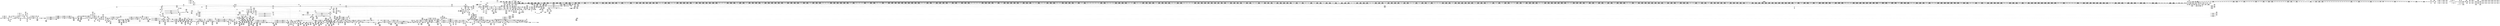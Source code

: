 digraph {
	CE0x3d64ed0 [shape=record,shape=Mrecord,label="{CE0x3d64ed0|i8*_getelementptr_inbounds_(_41_x_i8_,_41_x_i8_*_.str44,_i32_0,_i32_0)|*Constant*|*SummSink*}"]
	CE0x3e14160 [shape=record,shape=Mrecord,label="{CE0x3e14160|rcu_lock_release:tmp}"]
	CE0x3e09440 [shape=record,shape=Mrecord,label="{CE0x3e09440|__rcu_read_unlock:tmp5|include/linux/rcupdate.h,244|*SummSink*}"]
	CE0x3e62490 [shape=record,shape=Mrecord,label="{CE0x3e62490|__preempt_count_add:tmp3}"]
	CE0x3e1f270 [shape=record,shape=Mrecord,label="{CE0x3e1f270|i8*_undef|*Constant*|*SummSink*}"]
	CE0x3d435b0 [shape=record,shape=Mrecord,label="{CE0x3d435b0|selinux_msg_queue_msgrcv:tmp12|security/selinux/hooks.c,5285|*SummSink*}"]
	CE0x3dc3c70 [shape=record,shape=Mrecord,label="{CE0x3dc3c70|task_sid:tmp26|security/selinux/hooks.c,208|*SummSource*}"]
	CE0x3d23af0 [shape=record,shape=Mrecord,label="{CE0x3d23af0|selinux_msg_queue_msgrcv:type2|security/selinux/hooks.c,5279|*SummSource*}"]
	CE0x3e1fae0 [shape=record,shape=Mrecord,label="{CE0x3e1fae0|i64*_getelementptr_inbounds_(_4_x_i64_,_4_x_i64_*___llvm_gcov_ctr134,_i64_0,_i64_1)|*Constant*}"]
	CE0x3db38d0 [shape=record,shape=Mrecord,label="{CE0x3db38d0|2472:_%struct.cred*,_:_CRE_6672,6680_|*MultipleSource*|Function::task_sid&Arg::task::|security/selinux/hooks.c,208|Function::selinux_msg_queue_msgrcv&Arg::target::}"]
	CE0x3d9ce90 [shape=record,shape=Mrecord,label="{CE0x3d9ce90|2472:_%struct.cred*,_:_CRE_2938,2939_}"]
	CE0x3e62090 [shape=record,shape=Mrecord,label="{CE0x3e62090|i64*_getelementptr_inbounds_(_4_x_i64_,_4_x_i64_*___llvm_gcov_ctr135,_i64_0,_i64_1)|*Constant*|*SummSource*}"]
	CE0x3d34990 [shape=record,shape=Mrecord,label="{CE0x3d34990|task_sid:do.end6|*SummSink*}"]
	CE0x3e38e00 [shape=record,shape=Mrecord,label="{CE0x3e38e00|__rcu_read_unlock:bb}"]
	CE0x511aa40 [shape=record,shape=Mrecord,label="{CE0x511aa40|i32_0|*Constant*|*SummSource*}"]
	CE0x3dc7570 [shape=record,shape=Mrecord,label="{CE0x3dc7570|cred_sid:security|security/selinux/hooks.c,196|*SummSource*}"]
	CE0x3d9e3f0 [shape=record,shape=Mrecord,label="{CE0x3d9e3f0|2472:_%struct.cred*,_:_CRE_2956,2957_}"]
	CE0x3e1f6e0 [shape=record,shape=Mrecord,label="{CE0x3e1f6e0|rcu_lock_release:__here|*SummSource*}"]
	CE0x3e2b400 [shape=record,shape=Mrecord,label="{CE0x3e2b400|i64_1|*Constant*}"]
	CE0x3d414e0 [shape=record,shape=Mrecord,label="{CE0x3d414e0|selinux_msg_queue_msgrcv:sid6|security/selinux/hooks.c,5285}"]
	CE0x3d8ee70 [shape=record,shape=Mrecord,label="{CE0x3d8ee70|2472:_%struct.cred*,_:_CRE_2104,2112_|*MultipleSource*|Function::task_sid&Arg::task::|security/selinux/hooks.c,208|Function::selinux_msg_queue_msgrcv&Arg::target::}"]
	CE0x3e2a5b0 [shape=record,shape=Mrecord,label="{CE0x3e2a5b0|__preempt_count_add:tmp6|./arch/x86/include/asm/preempt.h,73}"]
	CE0x3d1ad60 [shape=record,shape=Mrecord,label="{CE0x3d1ad60|task_sid:tmp2|*SummSource*}"]
	CE0x3e11720 [shape=record,shape=Mrecord,label="{CE0x3e11720|__rcu_read_unlock:entry}"]
	CE0x3dccfd0 [shape=record,shape=Mrecord,label="{CE0x3dccfd0|i64_5|*Constant*|*SummSink*}"]
	CE0x3dfa7f0 [shape=record,shape=Mrecord,label="{CE0x3dfa7f0|i64*_getelementptr_inbounds_(_4_x_i64_,_4_x_i64_*___llvm_gcov_ctr128,_i64_0,_i64_1)|*Constant*|*SummSink*}"]
	CE0x3e007f0 [shape=record,shape=Mrecord,label="{CE0x3e007f0|rcu_read_unlock:tmp3}"]
	CE0x3d7d750 [shape=record,shape=Mrecord,label="{CE0x3d7d750|task_sid:bb}"]
	CE0x3e36a50 [shape=record,shape=Mrecord,label="{CE0x3e36a50|__rcu_read_lock:do.end|*SummSource*}"]
	CE0x3d49de0 [shape=record,shape=Mrecord,label="{CE0x3d49de0|avc_has_perm:ssid|Function::avc_has_perm&Arg::ssid::|*SummSource*}"]
	CE0x3d7d580 [shape=record,shape=Mrecord,label="{CE0x3d7d580|task_sid:if.then}"]
	CE0x3e0bd90 [shape=record,shape=Mrecord,label="{CE0x3e0bd90|i64*_getelementptr_inbounds_(_11_x_i64_,_11_x_i64_*___llvm_gcov_ctr132,_i64_0,_i64_10)|*Constant*}"]
	CE0x3d73ad0 [shape=record,shape=Mrecord,label="{CE0x3d73ad0|_call_void_mcount()_#3|*SummSink*}"]
	CE0x3d95b60 [shape=record,shape=Mrecord,label="{CE0x3d95b60|2472:_%struct.cred*,_:_CRE_2616,2648_|*MultipleSource*|Function::task_sid&Arg::task::|security/selinux/hooks.c,208|Function::selinux_msg_queue_msgrcv&Arg::target::}"]
	CE0x3d39d90 [shape=record,shape=Mrecord,label="{CE0x3d39d90|selinux_msg_queue_msgrcv:security1|security/selinux/hooks.c,5277|*SummSink*}"]
	CE0x3e0c1e0 [shape=record,shape=Mrecord,label="{CE0x3e0c1e0|i64*_getelementptr_inbounds_(_11_x_i64_,_11_x_i64_*___llvm_gcov_ctr132,_i64_0,_i64_10)|*Constant*|*SummSource*}"]
	CE0x3e2c0a0 [shape=record,shape=Mrecord,label="{CE0x3e2c0a0|COLLAPSED:_GCMRE___llvm_gcov_ctr135_internal_global_4_x_i64_zeroinitializer:_elem_0:default:}"]
	CE0x3e1a780 [shape=record,shape=Mrecord,label="{CE0x3e1a780|__preempt_count_sub:entry}"]
	CE0x3d96e50 [shape=record,shape=Mrecord,label="{CE0x3d96e50|2472:_%struct.cred*,_:_CRE_2712,2720_|*MultipleSource*|Function::task_sid&Arg::task::|security/selinux/hooks.c,208|Function::selinux_msg_queue_msgrcv&Arg::target::}"]
	CE0x3d957a0 [shape=record,shape=Mrecord,label="{CE0x3d957a0|2472:_%struct.cred*,_:_CRE_2600,2608_|*MultipleSource*|Function::task_sid&Arg::task::|security/selinux/hooks.c,208|Function::selinux_msg_queue_msgrcv&Arg::target::}"]
	CE0x3d7aab0 [shape=record,shape=Mrecord,label="{CE0x3d7aab0|i64_0|*Constant*}"]
	CE0x3d21e90 [shape=record,shape=Mrecord,label="{CE0x3d21e90|selinux_msg_queue_msgrcv:tmp|*SummSink*}"]
	CE0x3d15fd0 [shape=record,shape=Mrecord,label="{CE0x3d15fd0|selinux_msg_queue_msgrcv:msg|Function::selinux_msg_queue_msgrcv&Arg::msg::|*SummSink*}"]
	CE0x3df8a80 [shape=record,shape=Mrecord,label="{CE0x3df8a80|COLLAPSED:_GCMRE___llvm_gcov_ctr132_internal_global_11_x_i64_zeroinitializer:_elem_0:default:}"]
	CE0x3e0d660 [shape=record,shape=Mrecord,label="{CE0x3e0d660|GLOBAL:rcu_lock_release|*Constant*}"]
	CE0x3d8bc00 [shape=record,shape=Mrecord,label="{CE0x3d8bc00|2472:_%struct.cred*,_:_CRE_1904,1912_|*MultipleSource*|Function::task_sid&Arg::task::|security/selinux/hooks.c,208|Function::selinux_msg_queue_msgrcv&Arg::target::}"]
	CE0x3da61e0 [shape=record,shape=Mrecord,label="{CE0x3da61e0|2472:_%struct.cred*,_:_CRE_6008,6136_|*MultipleSource*|Function::task_sid&Arg::task::|security/selinux/hooks.c,208|Function::selinux_msg_queue_msgrcv&Arg::target::}"]
	CE0x3d97210 [shape=record,shape=Mrecord,label="{CE0x3d97210|2472:_%struct.cred*,_:_CRE_2724,2725_|*MultipleSource*|Function::task_sid&Arg::task::|security/selinux/hooks.c,208|Function::selinux_msg_queue_msgrcv&Arg::target::}"]
	CE0x3e0f720 [shape=record,shape=Mrecord,label="{CE0x3e0f720|rcu_read_unlock:tmp19|include/linux/rcupdate.h,933|*SummSink*}"]
	CE0x3d8a290 [shape=record,shape=Mrecord,label="{CE0x3d8a290|i8_1|*Constant*}"]
	CE0x3d38c00 [shape=record,shape=Mrecord,label="{CE0x3d38c00|80:_i32,_112:_i8*,_:_CRE_184,192_|*MultipleSource*|Function::selinux_msg_queue_msgrcv&Arg::msq::|security/selinux/hooks.c,5276}"]
	CE0x3d699f0 [shape=record,shape=Mrecord,label="{CE0x3d699f0|__rcu_read_lock:tmp|*SummSink*}"]
	CE0x3d221b0 [shape=record,shape=Mrecord,label="{CE0x3d221b0|80:_i32,_112:_i8*,_:_CRE_4,5_}"]
	CE0x3e0c300 [shape=record,shape=Mrecord,label="{CE0x3e0c300|rcu_read_unlock:tmp21|include/linux/rcupdate.h,935|*SummSink*}"]
	CE0x3dc59e0 [shape=record,shape=Mrecord,label="{CE0x3dc59e0|_call_void_rcu_read_unlock()_#10,_!dbg_!27748|security/selinux/hooks.c,209|*SummSink*}"]
	CE0x3e270b0 [shape=record,shape=Mrecord,label="{CE0x3e270b0|__rcu_read_unlock:do.body}"]
	CE0x3dc0af0 [shape=record,shape=Mrecord,label="{CE0x3dc0af0|task_sid:tmp21|security/selinux/hooks.c,208}"]
	CE0x3ddc8c0 [shape=record,shape=Mrecord,label="{CE0x3ddc8c0|rcu_read_unlock:tobool1|include/linux/rcupdate.h,933|*SummSink*}"]
	CE0x3d66810 [shape=record,shape=Mrecord,label="{CE0x3d66810|_ret_i32_%rc.0,_!dbg_!27744|security/selinux/hooks.c,5287}"]
	CE0x3e28850 [shape=record,shape=Mrecord,label="{CE0x3e28850|_ret_void,_!dbg_!27720|./arch/x86/include/asm/preempt.h,78|*SummSource*}"]
	CE0x3db4d30 [shape=record,shape=Mrecord,label="{CE0x3db4d30|2472:_%struct.cred*,_:_CRE_10572,10576_|*MultipleSource*|Function::task_sid&Arg::task::|security/selinux/hooks.c,208|Function::selinux_msg_queue_msgrcv&Arg::target::}"]
	CE0x3dc08b0 [shape=record,shape=Mrecord,label="{CE0x3dc08b0|rcu_read_unlock:do.end}"]
	CE0x3ddc6b0 [shape=record,shape=Mrecord,label="{CE0x3ddc6b0|rcu_read_lock:bb|*SummSink*}"]
	CE0x3e2a690 [shape=record,shape=Mrecord,label="{CE0x3e2a690|__preempt_count_add:tmp6|./arch/x86/include/asm/preempt.h,73|*SummSink*}"]
	CE0x3da43f0 [shape=record,shape=Mrecord,label="{CE0x3da43f0|2472:_%struct.cred*,_:_CRE_5896,5904_|*MultipleSource*|Function::task_sid&Arg::task::|security/selinux/hooks.c,208|Function::selinux_msg_queue_msgrcv&Arg::target::}"]
	CE0x3dc2af0 [shape=record,shape=Mrecord,label="{CE0x3dc2af0|i64*_getelementptr_inbounds_(_13_x_i64_,_13_x_i64_*___llvm_gcov_ctr126,_i64_0,_i64_11)|*Constant*|*SummSink*}"]
	CE0x3d93040 [shape=record,shape=Mrecord,label="{CE0x3d93040|2472:_%struct.cred*,_:_CRE_2488,2504_|*MultipleSource*|Function::task_sid&Arg::task::|security/selinux/hooks.c,208|Function::selinux_msg_queue_msgrcv&Arg::target::}"]
	CE0x3d2cf30 [shape=record,shape=Mrecord,label="{CE0x3d2cf30|2472:_%struct.cred*,_:_CRE_768,772_|*MultipleSource*|Function::task_sid&Arg::task::|security/selinux/hooks.c,208|Function::selinux_msg_queue_msgrcv&Arg::target::}"]
	CE0x3dfaef0 [shape=record,shape=Mrecord,label="{CE0x3dfaef0|_ret_void,_!dbg_!27719|./arch/x86/include/asm/preempt.h,73|*SummSource*}"]
	CE0x3e09310 [shape=record,shape=Mrecord,label="{CE0x3e09310|__rcu_read_unlock:tmp5|include/linux/rcupdate.h,244}"]
	CE0x3dce900 [shape=record,shape=Mrecord,label="{CE0x3dce900|task_sid:tmp12|security/selinux/hooks.c,208|*SummSink*}"]
	CE0x3e36b80 [shape=record,shape=Mrecord,label="{CE0x3e36b80|COLLAPSED:_GCMRE___llvm_gcov_ctr134_internal_global_4_x_i64_zeroinitializer:_elem_0:default:}"]
	CE0x3d98af0 [shape=record,shape=Mrecord,label="{CE0x3d98af0|2472:_%struct.cred*,_:_CRE_2824,2832_|*MultipleSource*|Function::task_sid&Arg::task::|security/selinux/hooks.c,208|Function::selinux_msg_queue_msgrcv&Arg::target::}"]
	CE0x3e15310 [shape=record,shape=Mrecord,label="{CE0x3e15310|rcu_lock_release:tmp4|include/linux/rcupdate.h,423|*SummSource*}"]
	CE0x3d6b390 [shape=record,shape=Mrecord,label="{CE0x3d6b390|2472:_%struct.cred*,_:_CRE_80,84_|*MultipleSource*|Function::task_sid&Arg::task::|security/selinux/hooks.c,208|Function::selinux_msg_queue_msgrcv&Arg::target::}"]
	CE0x3d9dcd0 [shape=record,shape=Mrecord,label="{CE0x3d9dcd0|2472:_%struct.cred*,_:_CRE_2950,2951_}"]
	CE0x3db1070 [shape=record,shape=Mrecord,label="{CE0x3db1070|2472:_%struct.cred*,_:_CRE_6528,6536_|*MultipleSource*|Function::task_sid&Arg::task::|security/selinux/hooks.c,208|Function::selinux_msg_queue_msgrcv&Arg::target::}"]
	CE0x3d94010 [shape=record,shape=Mrecord,label="{CE0x3d94010|2472:_%struct.cred*,_:_CRE_2527,2528_}"]
	CE0x3d7d640 [shape=record,shape=Mrecord,label="{CE0x3d7d640|task_sid:if.then|*SummSink*}"]
	CE0x3dbd090 [shape=record,shape=Mrecord,label="{CE0x3dbd090|cred_sid:sid|security/selinux/hooks.c,197|*SummSource*}"]
	CE0x3d39800 [shape=record,shape=Mrecord,label="{CE0x3d39800|80:_i32,_112:_i8*,_:_CRE_56,57_}"]
	CE0x3d7c950 [shape=record,shape=Mrecord,label="{CE0x3d7c950|rcu_read_lock:tmp5|include/linux/rcupdate.h,882|*SummSource*}"]
	CE0x3e01110 [shape=record,shape=Mrecord,label="{CE0x3e01110|GLOBAL:rcu_read_unlock.__warned|Global_var:rcu_read_unlock.__warned|*SummSource*}"]
	CE0x3dd5b80 [shape=record,shape=Mrecord,label="{CE0x3dd5b80|rcu_lock_release:indirectgoto|*SummSink*}"]
	CE0x3db2390 [shape=record,shape=Mrecord,label="{CE0x3db2390|2472:_%struct.cred*,_:_CRE_6608,6616_|*MultipleSource*|Function::task_sid&Arg::task::|security/selinux/hooks.c,208|Function::selinux_msg_queue_msgrcv&Arg::target::}"]
	CE0x3dee160 [shape=record,shape=Mrecord,label="{CE0x3dee160|rcu_read_lock:tmp19|include/linux/rcupdate.h,882|*SummSink*}"]
	CE0x3dee750 [shape=record,shape=Mrecord,label="{CE0x3dee750|rcu_read_lock:tmp21|include/linux/rcupdate.h,884}"]
	CE0x3d778d0 [shape=record,shape=Mrecord,label="{CE0x3d778d0|2472:_%struct.cred*,_:_CRE_312,320_|*MultipleSource*|Function::task_sid&Arg::task::|security/selinux/hooks.c,208|Function::selinux_msg_queue_msgrcv&Arg::target::}"]
	CE0x3d7ecc0 [shape=record,shape=Mrecord,label="{CE0x3d7ecc0|i64_2|*Constant*}"]
	CE0x3d9eea0 [shape=record,shape=Mrecord,label="{CE0x3d9eea0|2472:_%struct.cred*,_:_CRE_2965,2966_}"]
	CE0x3da4830 [shape=record,shape=Mrecord,label="{CE0x3da4830|2472:_%struct.cred*,_:_CRE_5912,5920_|*MultipleSource*|Function::task_sid&Arg::task::|security/selinux/hooks.c,208|Function::selinux_msg_queue_msgrcv&Arg::target::}"]
	CE0x3da9710 [shape=record,shape=Mrecord,label="{CE0x3da9710|2472:_%struct.cred*,_:_CRE_6297,6298_}"]
	CE0x3dce400 [shape=record,shape=Mrecord,label="{CE0x3dce400|task_sid:tmp11|security/selinux/hooks.c,208|*SummSink*}"]
	CE0x3d91ba0 [shape=record,shape=Mrecord,label="{CE0x3d91ba0|2472:_%struct.cred*,_:_CRE_2360,2368_|*MultipleSource*|Function::task_sid&Arg::task::|security/selinux/hooks.c,208|Function::selinux_msg_queue_msgrcv&Arg::target::}"]
	CE0x3d76b60 [shape=record,shape=Mrecord,label="{CE0x3d76b60|rcu_read_lock:tmp2|*SummSource*}"]
	CE0x3dc64f0 [shape=record,shape=Mrecord,label="{CE0x3dc64f0|rcu_read_unlock:entry|*SummSource*}"]
	CE0x3def110 [shape=record,shape=Mrecord,label="{CE0x3def110|rcu_read_lock:tmp21|include/linux/rcupdate.h,884|*SummSink*}"]
	CE0x3d3dd00 [shape=record,shape=Mrecord,label="{CE0x3d3dd00|2472:_%struct.cred*,_:_CRE_624,632_|*MultipleSource*|Function::task_sid&Arg::task::|security/selinux/hooks.c,208|Function::selinux_msg_queue_msgrcv&Arg::target::}"]
	CE0x3e30880 [shape=record,shape=Mrecord,label="{CE0x3e30880|_call_void_mcount()_#3|*SummSink*}"]
	CE0x3d3e2a0 [shape=record,shape=Mrecord,label="{CE0x3d3e2a0|2472:_%struct.cred*,_:_CRE_644,648_|*MultipleSource*|Function::task_sid&Arg::task::|security/selinux/hooks.c,208|Function::selinux_msg_queue_msgrcv&Arg::target::}"]
	CE0x3deeb80 [shape=record,shape=Mrecord,label="{CE0x3deeb80|i64*_getelementptr_inbounds_(_11_x_i64_,_11_x_i64_*___llvm_gcov_ctr127,_i64_0,_i64_10)|*Constant*}"]
	CE0x3d97030 [shape=record,shape=Mrecord,label="{CE0x3d97030|2472:_%struct.cred*,_:_CRE_2720,2724_|*MultipleSource*|Function::task_sid&Arg::task::|security/selinux/hooks.c,208|Function::selinux_msg_queue_msgrcv&Arg::target::}"]
	CE0x3d17790 [shape=record,shape=Mrecord,label="{CE0x3d17790|avc_has_perm:auditdata|Function::avc_has_perm&Arg::auditdata::|*SummSource*}"]
	CE0x3d941f0 [shape=record,shape=Mrecord,label="{CE0x3d941f0|2472:_%struct.cred*,_:_CRE_2529,2530_}"]
	CE0x3d25f20 [shape=record,shape=Mrecord,label="{CE0x3d25f20|rcu_read_lock:tmp|*SummSink*}"]
	CE0x3d6f990 [shape=record,shape=Mrecord,label="{CE0x3d6f990|rcu_read_lock:tmp3}"]
	CE0x3db1b40 [shape=record,shape=Mrecord,label="{CE0x3db1b40|2472:_%struct.cred*,_:_CRE_6568,6576_|*MultipleSource*|Function::task_sid&Arg::task::|security/selinux/hooks.c,208|Function::selinux_msg_queue_msgrcv&Arg::target::}"]
	CE0x3e34b50 [shape=record,shape=Mrecord,label="{CE0x3e34b50|__preempt_count_sub:bb}"]
	CE0x3d3e0c0 [shape=record,shape=Mrecord,label="{CE0x3d3e0c0|2472:_%struct.cred*,_:_CRE_640,644_|*MultipleSource*|Function::task_sid&Arg::task::|security/selinux/hooks.c,208|Function::selinux_msg_queue_msgrcv&Arg::target::}"]
	CE0x3df9bc0 [shape=record,shape=Mrecord,label="{CE0x3df9bc0|rcu_read_unlock:tmp15|include/linux/rcupdate.h,933|*SummSink*}"]
	CE0x3d79e80 [shape=record,shape=Mrecord,label="{CE0x3d79e80|2472:_%struct.cred*,_:_CRE_152,160_|*MultipleSource*|Function::task_sid&Arg::task::|security/selinux/hooks.c,208|Function::selinux_msg_queue_msgrcv&Arg::target::}"]
	CE0x3d64090 [shape=record,shape=Mrecord,label="{CE0x3d64090|GLOBAL:lockdep_rcu_suspicious|*Constant*}"]
	CE0x3dadbf0 [shape=record,shape=Mrecord,label="{CE0x3dadbf0|2472:_%struct.cred*,_:_CRE_6355,6356_}"]
	CE0x3d9ac20 [shape=record,shape=Mrecord,label="{CE0x3d9ac20|2472:_%struct.cred*,_:_CRE_2909,2910_}"]
	CE0x3d15ad0 [shape=record,shape=Mrecord,label="{CE0x3d15ad0|selinux_msg_queue_msgrcv:tmp11|security/selinux/hooks.c,5284}"]
	CE0x3d9c510 [shape=record,shape=Mrecord,label="{CE0x3d9c510|2472:_%struct.cred*,_:_CRE_2930,2931_}"]
	CE0x3e0bf00 [shape=record,shape=Mrecord,label="{CE0x3e0bf00|rcu_read_unlock:tmp21|include/linux/rcupdate.h,935|*SummSource*}"]
	CE0x3e28b20 [shape=record,shape=Mrecord,label="{CE0x3e28b20|i64*_getelementptr_inbounds_(_4_x_i64_,_4_x_i64_*___llvm_gcov_ctr134,_i64_0,_i64_3)|*Constant*|*SummSource*}"]
	CE0x3e35f60 [shape=record,shape=Mrecord,label="{CE0x3e35f60|rcu_lock_acquire:tmp|*SummSink*}"]
	CE0x3e24210 [shape=record,shape=Mrecord,label="{CE0x3e24210|_call_void_lock_acquire(%struct.lockdep_map*_%map,_i32_0,_i32_0,_i32_2,_i32_0,_%struct.lockdep_map*_null,_i64_ptrtoint_(i8*_blockaddress(_rcu_lock_acquire,_%__here)_to_i64))_#10,_!dbg_!27716|include/linux/rcupdate.h,418|*SummSink*}"]
	CE0x3d18020 [shape=record,shape=Mrecord,label="{CE0x3d18020|i64_2|*Constant*|*SummSource*}"]
	CE0x3dc1050 [shape=record,shape=Mrecord,label="{CE0x3dc1050|task_sid:tmp21|security/selinux/hooks.c,208|*SummSink*}"]
	CE0x3dafb90 [shape=record,shape=Mrecord,label="{CE0x3dafb90|2472:_%struct.cred*,_:_CRE_6472,6474_|*MultipleSource*|Function::task_sid&Arg::task::|security/selinux/hooks.c,208|Function::selinux_msg_queue_msgrcv&Arg::target::}"]
	CE0x3d288c0 [shape=record,shape=Mrecord,label="{CE0x3d288c0|80:_i32,_112:_i8*,_:_CRE_51,52_}"]
	CE0x3da1370 [shape=record,shape=Mrecord,label="{CE0x3da1370|2472:_%struct.cred*,_:_CRE_3072,3080_|*MultipleSource*|Function::task_sid&Arg::task::|security/selinux/hooks.c,208|Function::selinux_msg_queue_msgrcv&Arg::target::}"]
	CE0x3d11fa0 [shape=record,shape=Mrecord,label="{CE0x3d11fa0|_call_void_mcount()_#3|*SummSink*}"]
	CE0x3d7ad50 [shape=record,shape=Mrecord,label="{CE0x3d7ad50|rcu_read_unlock:bb}"]
	CE0x3e11080 [shape=record,shape=Mrecord,label="{CE0x3e11080|_call_void___rcu_read_unlock()_#10,_!dbg_!27734|include/linux/rcupdate.h,937}"]
	CE0x3d9a000 [shape=record,shape=Mrecord,label="{CE0x3d9a000|2472:_%struct.cred*,_:_CRE_2896,2900_|*MultipleSource*|Function::task_sid&Arg::task::|security/selinux/hooks.c,208|Function::selinux_msg_queue_msgrcv&Arg::target::}"]
	CE0x3d78910 [shape=record,shape=Mrecord,label="{CE0x3d78910|i64*_getelementptr_inbounds_(_13_x_i64_,_13_x_i64_*___llvm_gcov_ctr126,_i64_0,_i64_1)|*Constant*|*SummSource*}"]
	CE0x3d980b0 [shape=record,shape=Mrecord,label="{CE0x3d980b0|2472:_%struct.cred*,_:_CRE_2784,2792_|*MultipleSource*|Function::task_sid&Arg::task::|security/selinux/hooks.c,208|Function::selinux_msg_queue_msgrcv&Arg::target::}"]
	CE0x3d24ce0 [shape=record,shape=Mrecord,label="{CE0x3d24ce0|80:_i32,_112:_i8*,_:_CRE_68,69_}"]
	CE0x3d21330 [shape=record,shape=Mrecord,label="{CE0x3d21330|80:_i32,_112:_i8*,_:_CRE_100,102_|*MultipleSource*|Function::selinux_msg_queue_msgrcv&Arg::msq::|security/selinux/hooks.c,5276}"]
	CE0x3d1b610 [shape=record,shape=Mrecord,label="{CE0x3d1b610|2472:_%struct.cred*,_:_CRE_48,56_|*MultipleSource*|Function::task_sid&Arg::task::|security/selinux/hooks.c,208|Function::selinux_msg_queue_msgrcv&Arg::target::}"]
	CE0x3dcd500 [shape=record,shape=Mrecord,label="{CE0x3dcd500|task_sid:tmp10|security/selinux/hooks.c,208}"]
	CE0x3dca5d0 [shape=record,shape=Mrecord,label="{CE0x3dca5d0|i8*_getelementptr_inbounds_(_25_x_i8_,_25_x_i8_*_.str45,_i32_0,_i32_0)|*Constant*|*SummSource*}"]
	CE0x3e07ed0 [shape=record,shape=Mrecord,label="{CE0x3e07ed0|rcu_read_unlock:tobool1|include/linux/rcupdate.h,933}"]
	CE0x3d2bd20 [shape=record,shape=Mrecord,label="{CE0x3d2bd20|selinux_msg_queue_msgrcv:sid4|security/selinux/hooks.c,5282|*SummSource*}"]
	CE0x3d67460 [shape=record,shape=Mrecord,label="{CE0x3d67460|2472:_%struct.cred*,_:_CRE_280,288_|*MultipleSource*|Function::task_sid&Arg::task::|security/selinux/hooks.c,208|Function::selinux_msg_queue_msgrcv&Arg::target::}"]
	CE0x3d2d6d0 [shape=record,shape=Mrecord,label="{CE0x3d2d6d0|rcu_read_lock:tmp17|include/linux/rcupdate.h,882}"]
	CE0x3d7be00 [shape=record,shape=Mrecord,label="{CE0x3d7be00|task_sid:tmp|*SummSource*}"]
	CE0x3d6b570 [shape=record,shape=Mrecord,label="{CE0x3d6b570|2472:_%struct.cred*,_:_CRE_84,88_|*MultipleSource*|Function::task_sid&Arg::task::|security/selinux/hooks.c,208|Function::selinux_msg_queue_msgrcv&Arg::target::}"]
	CE0x3d8f260 [shape=record,shape=Mrecord,label="{CE0x3d8f260|2472:_%struct.cred*,_:_CRE_2120,2128_|*MultipleSource*|Function::task_sid&Arg::task::|security/selinux/hooks.c,208|Function::selinux_msg_queue_msgrcv&Arg::target::}"]
	CE0x3dac7c0 [shape=record,shape=Mrecord,label="{CE0x3dac7c0|2472:_%struct.cred*,_:_CRE_6338,6339_}"]
	CE0x3d99120 [shape=record,shape=Mrecord,label="{CE0x3d99120|2472:_%struct.cred*,_:_CRE_2848,2856_|*MultipleSource*|Function::task_sid&Arg::task::|security/selinux/hooks.c,208|Function::selinux_msg_queue_msgrcv&Arg::target::}"]
	CE0x3d7f100 [shape=record,shape=Mrecord,label="{CE0x3d7f100|2472:_%struct.cred*,_:_CRE_368,376_|*MultipleSource*|Function::task_sid&Arg::task::|security/selinux/hooks.c,208|Function::selinux_msg_queue_msgrcv&Arg::target::}"]
	CE0x3daa7b0 [shape=record,shape=Mrecord,label="{CE0x3daa7b0|2472:_%struct.cred*,_:_CRE_6311,6312_}"]
	CE0x3d4a1c0 [shape=record,shape=Mrecord,label="{CE0x3d4a1c0|task_sid:tmp5|security/selinux/hooks.c,208}"]
	CE0x3e07ca0 [shape=record,shape=Mrecord,label="{CE0x3e07ca0|rcu_read_unlock:tmp8|include/linux/rcupdate.h,933|*SummSink*}"]
	CE0x3d70d30 [shape=record,shape=Mrecord,label="{CE0x3d70d30|_ret_void,_!dbg_!27735|include/linux/rcupdate.h,884}"]
	CE0x3ded3e0 [shape=record,shape=Mrecord,label="{CE0x3ded3e0|i8*_getelementptr_inbounds_(_42_x_i8_,_42_x_i8_*_.str46,_i32_0,_i32_0)|*Constant*|*SummSource*}"]
	CE0x3d2cd50 [shape=record,shape=Mrecord,label="{CE0x3d2cd50|2472:_%struct.cred*,_:_CRE_760,768_|*MultipleSource*|Function::task_sid&Arg::task::|security/selinux/hooks.c,208|Function::selinux_msg_queue_msgrcv&Arg::target::}"]
	CE0x3d8e6f0 [shape=record,shape=Mrecord,label="{CE0x3d8e6f0|2472:_%struct.cred*,_:_CRE_2076,2080_|*MultipleSource*|Function::task_sid&Arg::task::|security/selinux/hooks.c,208|Function::selinux_msg_queue_msgrcv&Arg::target::}"]
	CE0x3d944c0 [shape=record,shape=Mrecord,label="{CE0x3d944c0|2472:_%struct.cred*,_:_CRE_2532,2533_}"]
	CE0x3df8a10 [shape=record,shape=Mrecord,label="{CE0x3df8a10|rcu_read_unlock:tmp}"]
	CE0x3e12720 [shape=record,shape=Mrecord,label="{CE0x3e12720|GLOBAL:lock_acquire|*Constant*|*SummSink*}"]
	CE0x3e116b0 [shape=record,shape=Mrecord,label="{CE0x3e116b0|GLOBAL:__rcu_read_unlock|*Constant*|*SummSource*}"]
	CE0x3e14b50 [shape=record,shape=Mrecord,label="{CE0x3e14b50|__preempt_count_add:tmp5|./arch/x86/include/asm/preempt.h,72}"]
	CE0x3dcf250 [shape=record,shape=Mrecord,label="{CE0x3dcf250|task_sid:call3|security/selinux/hooks.c,208|*SummSource*}"]
	CE0x3e38f50 [shape=record,shape=Mrecord,label="{CE0x3e38f50|__rcu_read_unlock:bb|*SummSink*}"]
	CE0x3d91210 [shape=record,shape=Mrecord,label="{CE0x3d91210|2472:_%struct.cred*,_:_CRE_2320,2328_|*MultipleSource*|Function::task_sid&Arg::task::|security/selinux/hooks.c,208|Function::selinux_msg_queue_msgrcv&Arg::target::}"]
	CE0x3d1ff10 [shape=record,shape=Mrecord,label="{CE0x3d1ff10|_ret_i32_%call7,_!dbg_!27749|security/selinux/hooks.c,210|*SummSource*}"]
	CE0x3d434d0 [shape=record,shape=Mrecord,label="{CE0x3d434d0|selinux_msg_queue_msgrcv:tmp12|security/selinux/hooks.c,5285}"]
	CE0x3e1e780 [shape=record,shape=Mrecord,label="{CE0x3e1e780|rcu_lock_release:indirectgoto}"]
	CE0x3d16250 [shape=record,shape=Mrecord,label="{CE0x3d16250|selinux_msg_queue_msgrcv:tmp2|security/selinux/hooks.c,5276|*SummSink*}"]
	CE0x3d7af10 [shape=record,shape=Mrecord,label="{CE0x3d7af10|rcu_read_unlock:bb|*SummSink*}"]
	CE0x3d487f0 [shape=record,shape=Mrecord,label="{CE0x3d487f0|selinux_msg_queue_msgrcv:call5|security/selinux/hooks.c,5282|*SummSource*}"]
	CE0x3e1d140 [shape=record,shape=Mrecord,label="{CE0x3e1d140|__preempt_count_add:tmp2}"]
	CE0x3e2a620 [shape=record,shape=Mrecord,label="{CE0x3e2a620|__preempt_count_add:tmp6|./arch/x86/include/asm/preempt.h,73|*SummSource*}"]
	CE0x3d63310 [shape=record,shape=Mrecord,label="{CE0x3d63310|selinux_msg_queue_msgrcv:rc.0|*SummSink*}"]
	CE0x3d6fd10 [shape=record,shape=Mrecord,label="{CE0x3d6fd10|2472:_%struct.cred*,_:_CRE_248,256_|*MultipleSource*|Function::task_sid&Arg::task::|security/selinux/hooks.c,208|Function::selinux_msg_queue_msgrcv&Arg::target::}"]
	CE0x3d45140 [shape=record,shape=Mrecord,label="{CE0x3d45140|selinux_msg_queue_msgrcv:tmp8|security/selinux/hooks.c,5284}"]
	CE0x3d2f780 [shape=record,shape=Mrecord,label="{CE0x3d2f780|_call_void_mcount()_#3}"]
	CE0x3d20a70 [shape=record,shape=Mrecord,label="{CE0x3d20a70|avc_has_perm:tclass|Function::avc_has_perm&Arg::tclass::}"]
	CE0x3e14e50 [shape=record,shape=Mrecord,label="{CE0x3e14e50|__rcu_read_unlock:tmp4|include/linux/rcupdate.h,244|*SummSource*}"]
	CE0x3dcc500 [shape=record,shape=Mrecord,label="{CE0x3dcc500|task_sid:tmp9|security/selinux/hooks.c,208|*SummSink*}"]
	CE0x3d29a20 [shape=record,shape=Mrecord,label="{CE0x3d29a20|i64_1|*Constant*}"]
	CE0x3dcc940 [shape=record,shape=Mrecord,label="{CE0x3dcc940|task_sid:tobool1|security/selinux/hooks.c,208|*SummSource*}"]
	CE0x3d8cce0 [shape=record,shape=Mrecord,label="{CE0x3d8cce0|2472:_%struct.cred*,_:_CRE_1976,1977_|*MultipleSource*|Function::task_sid&Arg::task::|security/selinux/hooks.c,208|Function::selinux_msg_queue_msgrcv&Arg::target::}"]
	CE0x3dc4000 [shape=record,shape=Mrecord,label="{CE0x3dc4000|task_sid:tmp27|security/selinux/hooks.c,208|*SummSource*}"]
	CE0x3d9ae80 [shape=record,shape=Mrecord,label="{CE0x3d9ae80|2472:_%struct.cred*,_:_CRE_2911,2912_}"]
	CE0x3e1d260 [shape=record,shape=Mrecord,label="{CE0x3e1d260|__preempt_count_add:tmp3|*SummSource*}"]
	CE0x3d1d540 [shape=record,shape=Mrecord,label="{CE0x3d1d540|80:_i32,_112:_i8*,_:_CRE_17,18_}"]
	CE0x3d207d0 [shape=record,shape=Mrecord,label="{CE0x3d207d0|i16_27|*Constant*|*SummSource*}"]
	CE0x3db7b60 [shape=record,shape=Mrecord,label="{CE0x3db7b60|task_sid:tmp15|security/selinux/hooks.c,208}"]
	CE0x3dfc370 [shape=record,shape=Mrecord,label="{CE0x3dfc370|rcu_read_unlock:tobool|include/linux/rcupdate.h,933|*SummSink*}"]
	CE0x3e2aa10 [shape=record,shape=Mrecord,label="{CE0x3e2aa10|__preempt_count_add:do.body|*SummSink*}"]
	CE0x3d93b80 [shape=record,shape=Mrecord,label="{CE0x3d93b80|2472:_%struct.cred*,_:_CRE_2522,2523_}"]
	CE0x3dccb80 [shape=record,shape=Mrecord,label="{CE0x3dccb80|i64_5|*Constant*}"]
	CE0x3e02030 [shape=record,shape=Mrecord,label="{CE0x3e02030|0:_i8,_:_GCMR_rcu_read_unlock.__warned_internal_global_i8_0,_section_.data.unlikely_,_align_1:_elem_0:default:}"]
	CE0x3d886f0 [shape=record,shape=Mrecord,label="{CE0x3d886f0|2472:_%struct.cred*,_:_CRE_520,524_|*MultipleSource*|Function::task_sid&Arg::task::|security/selinux/hooks.c,208|Function::selinux_msg_queue_msgrcv&Arg::target::}"]
	CE0x3d88a80 [shape=record,shape=Mrecord,label="{CE0x3d88a80|2472:_%struct.cred*,_:_CRE_536,544_|*MultipleSource*|Function::task_sid&Arg::task::|security/selinux/hooks.c,208|Function::selinux_msg_queue_msgrcv&Arg::target::}"]
	CE0x3d72530 [shape=record,shape=Mrecord,label="{CE0x3d72530|task_sid:if.then|*SummSource*}"]
	CE0x3d1b740 [shape=record,shape=Mrecord,label="{CE0x3d1b740|2472:_%struct.cred*,_:_CRE_56,64_|*MultipleSource*|Function::task_sid&Arg::task::|security/selinux/hooks.c,208|Function::selinux_msg_queue_msgrcv&Arg::target::}"]
	CE0x3dcfe20 [shape=record,shape=Mrecord,label="{CE0x3dcfe20|task_sid:tobool|security/selinux/hooks.c,208}"]
	CE0x3e3cdd0 [shape=record,shape=Mrecord,label="{CE0x3e3cdd0|__rcu_read_unlock:tmp3}"]
	CE0x3d679b0 [shape=record,shape=Mrecord,label="{CE0x3d679b0|rcu_read_lock:call|include/linux/rcupdate.h,882}"]
	CE0x3dd4000 [shape=record,shape=Mrecord,label="{CE0x3dd4000|GLOBAL:rcu_lock_acquire|*Constant*|*SummSink*}"]
	CE0x3e74e00 [shape=record,shape=Mrecord,label="{CE0x3e74e00|void_(i32*,_i32,_i32*)*_asm_addl_$1,_%gs:$0_,_*m,ri,*m,_dirflag_,_fpsr_,_flags_}"]
	CE0x3d6b7a0 [shape=record,shape=Mrecord,label="{CE0x3d6b7a0|_ret_void,_!dbg_!27717|include/linux/rcupdate.h,419|*SummSink*}"]
	CE0x3dab130 [shape=record,shape=Mrecord,label="{CE0x3dab130|2472:_%struct.cred*,_:_CRE_6319,6320_}"]
	CE0x3e08430 [shape=record,shape=Mrecord,label="{CE0x3e08430|rcu_lock_acquire:__here}"]
	CE0x3ddd0e0 [shape=record,shape=Mrecord,label="{CE0x3ddd0e0|__preempt_count_add:tmp1|*SummSource*}"]
	CE0x3d42ff0 [shape=record,shape=Mrecord,label="{CE0x3d42ff0|i32_2|*Constant*}"]
	CE0x3d32cc0 [shape=record,shape=Mrecord,label="{CE0x3d32cc0|80:_i32,_112:_i8*,_:_CRE_42,43_}"]
	CE0x3d1aa90 [shape=record,shape=Mrecord,label="{CE0x3d1aa90|80:_i32,_112:_i8*,_:_CRE_88,92_|*MultipleSource*|Function::selinux_msg_queue_msgrcv&Arg::msq::|security/selinux/hooks.c,5276}"]
	CE0x3ddd5c0 [shape=record,shape=Mrecord,label="{CE0x3ddd5c0|GLOBAL:__preempt_count|Global_var:__preempt_count|*SummSource*}"]
	CE0x3d29270 [shape=record,shape=Mrecord,label="{CE0x3d29270|i32_16|*Constant*|*SummSource*}"]
	CE0x3d2f7f0 [shape=record,shape=Mrecord,label="{CE0x3d2f7f0|selinux_msg_queue_msgrcv:ad|security/selinux/hooks.c, 5272|*SummSource*}"]
	CE0x3d8f440 [shape=record,shape=Mrecord,label="{CE0x3d8f440|2472:_%struct.cred*,_:_CRE_2128,2136_|*MultipleSource*|Function::task_sid&Arg::task::|security/selinux/hooks.c,208|Function::selinux_msg_queue_msgrcv&Arg::target::}"]
	CE0x3dc70e0 [shape=record,shape=Mrecord,label="{CE0x3dc70e0|rcu_read_lock:if.then|*SummSource*}"]
	CE0x3d33940 [shape=record,shape=Mrecord,label="{CE0x3d33940|task_sid:real_cred|security/selinux/hooks.c,208|*SummSource*}"]
	CE0x3df9a90 [shape=record,shape=Mrecord,label="{CE0x3df9a90|rcu_read_unlock:tmp15|include/linux/rcupdate.h,933|*SummSource*}"]
	CE0x3d9c180 [shape=record,shape=Mrecord,label="{CE0x3d9c180|2472:_%struct.cred*,_:_CRE_2927,2928_}"]
	CE0x3dd2ac0 [shape=record,shape=Mrecord,label="{CE0x3dd2ac0|__rcu_read_lock:tmp6|include/linux/rcupdate.h,240}"]
	CE0x3d9f360 [shape=record,shape=Mrecord,label="{CE0x3d9f360|2472:_%struct.cred*,_:_CRE_2969,2970_}"]
	CE0x3e3a1e0 [shape=record,shape=Mrecord,label="{CE0x3e3a1e0|GLOBAL:lock_release|*Constant*}"]
	CE0x3e745b0 [shape=record,shape=Mrecord,label="{CE0x3e745b0|i64*_getelementptr_inbounds_(_4_x_i64_,_4_x_i64_*___llvm_gcov_ctr135,_i64_0,_i64_0)|*Constant*|*SummSink*}"]
	CE0x3de8de0 [shape=record,shape=Mrecord,label="{CE0x3de8de0|i32_0|*Constant*}"]
	CE0x3da5740 [shape=record,shape=Mrecord,label="{CE0x3da5740|2472:_%struct.cred*,_:_CRE_5968,5976_|*MultipleSource*|Function::task_sid&Arg::task::|security/selinux/hooks.c,208|Function::selinux_msg_queue_msgrcv&Arg::target::}"]
	CE0x3e39180 [shape=record,shape=Mrecord,label="{CE0x3e39180|i64*_getelementptr_inbounds_(_4_x_i64_,_4_x_i64_*___llvm_gcov_ctr133,_i64_0,_i64_0)|*Constant*|*SummSource*}"]
	CE0x3d72130 [shape=record,shape=Mrecord,label="{CE0x3d72130|cred_sid:tmp3|*SummSource*}"]
	CE0x3dc0ed0 [shape=record,shape=Mrecord,label="{CE0x3dc0ed0|task_sid:tmp22|security/selinux/hooks.c,208}"]
	CE0x3dced30 [shape=record,shape=Mrecord,label="{CE0x3dced30|task_sid:tmp13|security/selinux/hooks.c,208|*SummSink*}"]
	CE0x3dca660 [shape=record,shape=Mrecord,label="{CE0x3dca660|i8*_getelementptr_inbounds_(_25_x_i8_,_25_x_i8_*_.str45,_i32_0,_i32_0)|*Constant*|*SummSink*}"]
	CE0x3e1b0f0 [shape=record,shape=Mrecord,label="{CE0x3e1b0f0|i64*_getelementptr_inbounds_(_4_x_i64_,_4_x_i64_*___llvm_gcov_ctr128,_i64_0,_i64_1)|*Constant*}"]
	CE0x3d1bbb0 [shape=record,shape=Mrecord,label="{CE0x3d1bbb0|i32_22|*Constant*|*SummSink*}"]
	CE0x3e25e90 [shape=record,shape=Mrecord,label="{CE0x3e25e90|rcu_lock_acquire:tmp1|*SummSource*}"]
	CE0x3d2e450 [shape=record,shape=Mrecord,label="{CE0x3d2e450|i64_0|*Constant*}"]
	CE0x3d3ea20 [shape=record,shape=Mrecord,label="{CE0x3d3ea20|2472:_%struct.cred*,_:_CRE_664,672_|*MultipleSource*|Function::task_sid&Arg::task::|security/selinux/hooks.c,208|Function::selinux_msg_queue_msgrcv&Arg::target::}"]
	CE0x3d1c1f0 [shape=record,shape=Mrecord,label="{CE0x3d1c1f0|rcu_read_lock:tmp3|*SummSource*}"]
	CE0x3d953e0 [shape=record,shape=Mrecord,label="{CE0x3d953e0|2472:_%struct.cred*,_:_CRE_2596,2598_|*MultipleSource*|Function::task_sid&Arg::task::|security/selinux/hooks.c,208|Function::selinux_msg_queue_msgrcv&Arg::target::}"]
	CE0x3d44380 [shape=record,shape=Mrecord,label="{CE0x3d44380|80:_i32,_112:_i8*,_:_CRE_27,28_}"]
	CE0x3d9a220 [shape=record,shape=Mrecord,label="{CE0x3d9a220|2472:_%struct.cred*,_:_CRE_2900,2904_|*MultipleSource*|Function::task_sid&Arg::task::|security/selinux/hooks.c,208|Function::selinux_msg_queue_msgrcv&Arg::target::}"]
	CE0x3dc9fa0 [shape=record,shape=Mrecord,label="{CE0x3dc9fa0|_call_void_lockdep_rcu_suspicious(i8*_getelementptr_inbounds_(_25_x_i8_,_25_x_i8_*_.str45,_i32_0,_i32_0),_i32_883,_i8*_getelementptr_inbounds_(_42_x_i8_,_42_x_i8_*_.str46,_i32_0,_i32_0))_#10,_!dbg_!27728|include/linux/rcupdate.h,882|*SummSink*}"]
	CE0x3d2ab40 [shape=record,shape=Mrecord,label="{CE0x3d2ab40|4:_i32,_:_CRE_4,8_|*MultipleSource*|security/selinux/hooks.c,5276|security/selinux/hooks.c,5276|security/selinux/hooks.c,5282}"]
	CE0x3dc6560 [shape=record,shape=Mrecord,label="{CE0x3dc6560|rcu_read_unlock:entry|*SummSink*}"]
	CE0x3d10fc0 [shape=record,shape=Mrecord,label="{CE0x3d10fc0|80:_i32,_112:_i8*,_:_CRE_192,200_|*MultipleSource*|Function::selinux_msg_queue_msgrcv&Arg::msq::|security/selinux/hooks.c,5276}"]
	CE0x3da6ed0 [shape=record,shape=Mrecord,label="{CE0x3da6ed0|2472:_%struct.cred*,_:_CRE_6184,6192_|*MultipleSource*|Function::task_sid&Arg::task::|security/selinux/hooks.c,208|Function::selinux_msg_queue_msgrcv&Arg::target::}"]
	CE0x3d2bad0 [shape=record,shape=Mrecord,label="{CE0x3d2bad0|selinux_msg_queue_msgrcv:sid4|security/selinux/hooks.c,5282}"]
	CE0x3d399c0 [shape=record,shape=Mrecord,label="{CE0x3d399c0|selinux_msg_queue_msgrcv:security|security/selinux/hooks.c,5276|*SummSink*}"]
	CE0x3e18780 [shape=record,shape=Mrecord,label="{CE0x3e18780|i64_ptrtoint_(i8*_blockaddress(_rcu_lock_release,_%__here)_to_i64)|*Constant*|*SummSource*}"]
	CE0x3db4b00 [shape=record,shape=Mrecord,label="{CE0x3db4b00|2472:_%struct.cred*,_:_CRE_10568,10572_|*MultipleSource*|Function::task_sid&Arg::task::|security/selinux/hooks.c,208|Function::selinux_msg_queue_msgrcv&Arg::target::}"]
	CE0x3d3ec00 [shape=record,shape=Mrecord,label="{CE0x3d3ec00|2472:_%struct.cred*,_:_CRE_672,680_|*MultipleSource*|Function::task_sid&Arg::task::|security/selinux/hooks.c,208|Function::selinux_msg_queue_msgrcv&Arg::target::}"]
	CE0x3dac0a0 [shape=record,shape=Mrecord,label="{CE0x3dac0a0|2472:_%struct.cred*,_:_CRE_6332,6333_}"]
	CE0x3dce4d0 [shape=record,shape=Mrecord,label="{CE0x3dce4d0|task_sid:tmp13|security/selinux/hooks.c,208}"]
	CE0x3d2a770 [shape=record,shape=Mrecord,label="{CE0x3d2a770|2472:_%struct.cred*,_:_CRE_408,416_|*MultipleSource*|Function::task_sid&Arg::task::|security/selinux/hooks.c,208|Function::selinux_msg_queue_msgrcv&Arg::target::}"]
	CE0x3dfad10 [shape=record,shape=Mrecord,label="{CE0x3dfad10|__preempt_count_add:val|Function::__preempt_count_add&Arg::val::|*SummSource*}"]
	CE0x3db4f60 [shape=record,shape=Mrecord,label="{CE0x3db4f60|2472:_%struct.cred*,_:_CRE_10576,10584_|*MultipleSource*|Function::task_sid&Arg::task::|security/selinux/hooks.c,208|Function::selinux_msg_queue_msgrcv&Arg::target::}"]
	CE0x3d1f210 [shape=record,shape=Mrecord,label="{CE0x3d1f210|_call_void_rcu_lock_acquire(%struct.lockdep_map*_rcu_lock_map)_#10,_!dbg_!27711|include/linux/rcupdate.h,881|*SummSource*}"]
	CE0x3d9b0e0 [shape=record,shape=Mrecord,label="{CE0x3d9b0e0|2472:_%struct.cred*,_:_CRE_2913,2914_}"]
	CE0x3d9d5b0 [shape=record,shape=Mrecord,label="{CE0x3d9d5b0|2472:_%struct.cred*,_:_CRE_2944,2945_}"]
	CE0x3dd2680 [shape=record,shape=Mrecord,label="{CE0x3dd2680|rcu_lock_acquire:map|Function::rcu_lock_acquire&Arg::map::}"]
	CE0x3dd0ab0 [shape=record,shape=Mrecord,label="{CE0x3dd0ab0|rcu_read_lock:tmp1}"]
	CE0x3da2850 [shape=record,shape=Mrecord,label="{CE0x3da2850|2472:_%struct.cred*,_:_CRE_3136,3140_|*MultipleSource*|Function::task_sid&Arg::task::|security/selinux/hooks.c,208|Function::selinux_msg_queue_msgrcv&Arg::target::}"]
	CE0x3dd44b0 [shape=record,shape=Mrecord,label="{CE0x3dd44b0|rcu_read_unlock:tmp10|include/linux/rcupdate.h,933|*SummSource*}"]
	CE0x3e0c290 [shape=record,shape=Mrecord,label="{CE0x3e0c290|i64*_getelementptr_inbounds_(_11_x_i64_,_11_x_i64_*___llvm_gcov_ctr132,_i64_0,_i64_10)|*Constant*|*SummSink*}"]
	CE0x3d7a940 [shape=record,shape=Mrecord,label="{CE0x3d7a940|rcu_read_lock:tmp4|include/linux/rcupdate.h,882}"]
	CE0x3e0fa50 [shape=record,shape=Mrecord,label="{CE0x3e0fa50|rcu_read_unlock:tmp20|include/linux/rcupdate.h,933|*SummSource*}"]
	CE0x3d93790 [shape=record,shape=Mrecord,label="{CE0x3d93790|2472:_%struct.cred*,_:_CRE_2520,2521_}"]
	CE0x3d966a0 [shape=record,shape=Mrecord,label="{CE0x3d966a0|2472:_%struct.cred*,_:_CRE_2688,2692_|*MultipleSource*|Function::task_sid&Arg::task::|security/selinux/hooks.c,208|Function::selinux_msg_queue_msgrcv&Arg::target::}"]
	CE0x3dab720 [shape=record,shape=Mrecord,label="{CE0x3dab720|2472:_%struct.cred*,_:_CRE_6324,6325_}"]
	CE0x3dd4620 [shape=record,shape=Mrecord,label="{CE0x3dd4620|rcu_read_lock:land.lhs.true|*SummSink*}"]
	CE0x3e35ff0 [shape=record,shape=Mrecord,label="{CE0x3e35ff0|rcu_lock_acquire:tmp1}"]
	CE0x3d71390 [shape=record,shape=Mrecord,label="{CE0x3d71390|2472:_%struct.cred*,_:_CRE_112,116_|*MultipleSource*|Function::task_sid&Arg::task::|security/selinux/hooks.c,208|Function::selinux_msg_queue_msgrcv&Arg::target::}"]
	CE0x3dbd310 [shape=record,shape=Mrecord,label="{CE0x3dbd310|4:_i32,_:_CRE_4,8_|*MultipleSource*|security/selinux/hooks.c,196|security/selinux/hooks.c,197|*LoadInst*|security/selinux/hooks.c,196}"]
	CE0x3e031c0 [shape=record,shape=Mrecord,label="{CE0x3e031c0|GLOBAL:__preempt_count_add|*Constant*|*SummSink*}"]
	CE0x3e26820 [shape=record,shape=Mrecord,label="{CE0x3e26820|__preempt_count_add:bb|*SummSink*}"]
	CE0x3dbfb00 [shape=record,shape=Mrecord,label="{CE0x3dbfb00|__preempt_count_add:val|Function::__preempt_count_add&Arg::val::|*SummSink*}"]
	CE0x3e27700 [shape=record,shape=Mrecord,label="{CE0x3e27700|i64*_getelementptr_inbounds_(_4_x_i64_,_4_x_i64_*___llvm_gcov_ctr134,_i64_0,_i64_0)|*Constant*}"]
	CE0x3e0edd0 [shape=record,shape=Mrecord,label="{CE0x3e0edd0|i64*_getelementptr_inbounds_(_11_x_i64_,_11_x_i64_*___llvm_gcov_ctr132,_i64_0,_i64_9)|*Constant*}"]
	CE0x3da3950 [shape=record,shape=Mrecord,label="{CE0x3da3950|2472:_%struct.cred*,_:_CRE_5856,5860_|*MultipleSource*|Function::task_sid&Arg::task::|security/selinux/hooks.c,208|Function::selinux_msg_queue_msgrcv&Arg::target::}"]
	CE0x3dc48e0 [shape=record,shape=Mrecord,label="{CE0x3dc48e0|task_sid:call7|security/selinux/hooks.c,208|*SummSink*}"]
	CE0x3db53c0 [shape=record,shape=Mrecord,label="{CE0x3db53c0|2472:_%struct.cred*,_:_CRE_10592,10600_|*MultipleSource*|Function::task_sid&Arg::task::|security/selinux/hooks.c,208|Function::selinux_msg_queue_msgrcv&Arg::target::}"]
	CE0x3da0680 [shape=record,shape=Mrecord,label="{CE0x3da0680|2472:_%struct.cred*,_:_CRE_3024,3032_|*MultipleSource*|Function::task_sid&Arg::task::|security/selinux/hooks.c,208|Function::selinux_msg_queue_msgrcv&Arg::target::}"]
	CE0x3d3ac10 [shape=record,shape=Mrecord,label="{CE0x3d3ac10|i32_4|*Constant*}"]
	CE0x3d380b0 [shape=record,shape=Mrecord,label="{CE0x3d380b0|task_sid:entry|*SummSink*}"]
	CE0x3d8d610 [shape=record,shape=Mrecord,label="{CE0x3d8d610|2472:_%struct.cred*,_:_CRE_2032,2036_|*MultipleSource*|Function::task_sid&Arg::task::|security/selinux/hooks.c,208|Function::selinux_msg_queue_msgrcv&Arg::target::}"]
	CE0x3d9bdf0 [shape=record,shape=Mrecord,label="{CE0x3d9bdf0|2472:_%struct.cred*,_:_CRE_2924,2925_}"]
	CE0x3e118f0 [shape=record,shape=Mrecord,label="{CE0x3e118f0|__rcu_read_unlock:entry|*SummSink*}"]
	CE0x3d943d0 [shape=record,shape=Mrecord,label="{CE0x3d943d0|2472:_%struct.cred*,_:_CRE_2531,2532_}"]
	CE0x3d8ae70 [shape=record,shape=Mrecord,label="{CE0x3d8ae70|_call_void_lockdep_rcu_suspicious(i8*_getelementptr_inbounds_(_25_x_i8_,_25_x_i8_*_.str3,_i32_0,_i32_0),_i32_208,_i8*_getelementptr_inbounds_(_41_x_i8_,_41_x_i8_*_.str44,_i32_0,_i32_0))_#10,_!dbg_!27732|security/selinux/hooks.c,208|*SummSink*}"]
	CE0x3db1f80 [shape=record,shape=Mrecord,label="{CE0x3db1f80|2472:_%struct.cred*,_:_CRE_6584,6600_|*MultipleSource*|Function::task_sid&Arg::task::|security/selinux/hooks.c,208|Function::selinux_msg_queue_msgrcv&Arg::target::}"]
	CE0x3d36100 [shape=record,shape=Mrecord,label="{CE0x3d36100|80:_i32,_112:_i8*,_:_CRE_80,84_|*MultipleSource*|Function::selinux_msg_queue_msgrcv&Arg::msq::|security/selinux/hooks.c,5276}"]
	CE0x3da0080 [shape=record,shape=Mrecord,label="{CE0x3da0080|2472:_%struct.cred*,_:_CRE_2992,3000_|*MultipleSource*|Function::task_sid&Arg::task::|security/selinux/hooks.c,208|Function::selinux_msg_queue_msgrcv&Arg::target::}"]
	CE0x3df8730 [shape=record,shape=Mrecord,label="{CE0x3df8730|i64*_getelementptr_inbounds_(_4_x_i64_,_4_x_i64_*___llvm_gcov_ctr128,_i64_0,_i64_3)|*Constant*|*SummSource*}"]
	CE0x3d636b0 [shape=record,shape=Mrecord,label="{CE0x3d636b0|i64*_getelementptr_inbounds_(_5_x_i64_,_5_x_i64_*___llvm_gcov_ctr309,_i64_0,_i64_4)|*Constant*|*SummSource*}"]
	CE0x3d6c720 [shape=record,shape=Mrecord,label="{CE0x3d6c720|2472:_%struct.cred*,_:_CRE_304,312_|*MultipleSource*|Function::task_sid&Arg::task::|security/selinux/hooks.c,208|Function::selinux_msg_queue_msgrcv&Arg::target::}"]
	CE0x3d3acf0 [shape=record,shape=Mrecord,label="{CE0x3d3acf0|i32_4|*Constant*|*SummSink*}"]
	CE0x3d9d6e0 [shape=record,shape=Mrecord,label="{CE0x3d9d6e0|2472:_%struct.cred*,_:_CRE_2945,2946_}"]
	CE0x3d45a00 [shape=record,shape=Mrecord,label="{CE0x3d45a00|GLOBAL:__llvm_gcov_ctr309|Global_var:__llvm_gcov_ctr309}"]
	CE0x3e38790 [shape=record,shape=Mrecord,label="{CE0x3e38790|rcu_lock_release:tmp7}"]
	CE0x3e140f0 [shape=record,shape=Mrecord,label="{CE0x3e140f0|i64*_getelementptr_inbounds_(_4_x_i64_,_4_x_i64_*___llvm_gcov_ctr133,_i64_0,_i64_0)|*Constant*|*SummSink*}"]
	CE0x3d917b0 [shape=record,shape=Mrecord,label="{CE0x3d917b0|2472:_%struct.cred*,_:_CRE_2344,2352_|*MultipleSource*|Function::task_sid&Arg::task::|security/selinux/hooks.c,208|Function::selinux_msg_queue_msgrcv&Arg::target::}"]
	CE0x3d945b0 [shape=record,shape=Mrecord,label="{CE0x3d945b0|2472:_%struct.cred*,_:_CRE_2533,2534_}"]
	CE0x3defe90 [shape=record,shape=Mrecord,label="{CE0x3defe90|cred_sid:bb|*SummSink*}"]
	CE0x3d7e350 [shape=record,shape=Mrecord,label="{CE0x3d7e350|i64*_getelementptr_inbounds_(_2_x_i64_,_2_x_i64_*___llvm_gcov_ctr131,_i64_0,_i64_0)|*Constant*|*SummSource*}"]
	CE0x3d80120 [shape=record,shape=Mrecord,label="{CE0x3d80120|rcu_read_lock:tmp15|include/linux/rcupdate.h,882|*SummSink*}"]
	CE0x3e02e10 [shape=record,shape=Mrecord,label="{CE0x3e02e10|rcu_read_unlock:if.then|*SummSink*}"]
	CE0x3dd69c0 [shape=record,shape=Mrecord,label="{CE0x3dd69c0|rcu_read_lock:tmp8|include/linux/rcupdate.h,882|*SummSink*}"]
	CE0x3d38a90 [shape=record,shape=Mrecord,label="{CE0x3d38a90|80:_i32,_112:_i8*,_:_CRE_176,184_|*MultipleSource*|Function::selinux_msg_queue_msgrcv&Arg::msq::|security/selinux/hooks.c,5276}"]
	CE0x3d30650 [shape=record,shape=Mrecord,label="{CE0x3d30650|2472:_%struct.cred*,_:_CRE_72,76_|*MultipleSource*|Function::task_sid&Arg::task::|security/selinux/hooks.c,208|Function::selinux_msg_queue_msgrcv&Arg::target::}"]
	CE0x3db1700 [shape=record,shape=Mrecord,label="{CE0x3db1700|2472:_%struct.cred*,_:_CRE_6552,6560_|*MultipleSource*|Function::task_sid&Arg::task::|security/selinux/hooks.c,208|Function::selinux_msg_queue_msgrcv&Arg::target::}"]
	CE0x3dc1950 [shape=record,shape=Mrecord,label="{CE0x3dc1950|i64*_getelementptr_inbounds_(_13_x_i64_,_13_x_i64_*___llvm_gcov_ctr126,_i64_0,_i64_10)|*Constant*|*SummSink*}"]
	CE0x3db34c0 [shape=record,shape=Mrecord,label="{CE0x3db34c0|2472:_%struct.cred*,_:_CRE_6660,6664_|*MultipleSource*|Function::task_sid&Arg::task::|security/selinux/hooks.c,208|Function::selinux_msg_queue_msgrcv&Arg::target::}"]
	CE0x3d7c2c0 [shape=record,shape=Mrecord,label="{CE0x3d7c2c0|cred_sid:tmp|*SummSink*}"]
	CE0x3d3cc20 [shape=record,shape=Mrecord,label="{CE0x3d3cc20|2472:_%struct.cred*,_:_CRE_552,560_|*MultipleSource*|Function::task_sid&Arg::task::|security/selinux/hooks.c,208|Function::selinux_msg_queue_msgrcv&Arg::target::}"]
	CE0x3ddb630 [shape=record,shape=Mrecord,label="{CE0x3ddb630|rcu_read_lock:tmp14|include/linux/rcupdate.h,882|*SummSource*}"]
	CE0x3d8d250 [shape=record,shape=Mrecord,label="{CE0x3d8d250|2472:_%struct.cred*,_:_CRE_2016,2020_|*MultipleSource*|Function::task_sid&Arg::task::|security/selinux/hooks.c,208|Function::selinux_msg_queue_msgrcv&Arg::target::}"]
	CE0x3d6f1e0 [shape=record,shape=Mrecord,label="{CE0x3d6f1e0|cred_sid:tmp4|*LoadInst*|security/selinux/hooks.c,196}"]
	CE0x3dbe660 [shape=record,shape=Mrecord,label="{CE0x3dbe660|rcu_read_unlock:if.then}"]
	CE0x3d8cb00 [shape=record,shape=Mrecord,label="{CE0x3d8cb00|2472:_%struct.cred*,_:_CRE_1968,1976_|*MultipleSource*|Function::task_sid&Arg::task::|security/selinux/hooks.c,208|Function::selinux_msg_queue_msgrcv&Arg::target::}"]
	CE0x3d8f9e0 [shape=record,shape=Mrecord,label="{CE0x3d8f9e0|2472:_%struct.cred*,_:_CRE_2152,2160_|*MultipleSource*|Function::task_sid&Arg::task::|security/selinux/hooks.c,208|Function::selinux_msg_queue_msgrcv&Arg::target::}"]
	"CONST[source:1(input),value:2(dynamic)][purpose:{object}][SrcIdx:0]"
	CE0x3e35630 [shape=record,shape=Mrecord,label="{CE0x3e35630|__rcu_read_unlock:tmp5|include/linux/rcupdate.h,244|*SummSource*}"]
	CE0x3dcb5b0 [shape=record,shape=Mrecord,label="{CE0x3dcb5b0|task_sid:tmp8|security/selinux/hooks.c,208|*SummSource*}"]
	CE0x3dc5520 [shape=record,shape=Mrecord,label="{CE0x3dc5520|_ret_i32_%tmp6,_!dbg_!27716|security/selinux/hooks.c,197}"]
	CE0x3d31570 [shape=record,shape=Mrecord,label="{CE0x3d31570|80:_i32,_112:_i8*,_:_CRE_30,31_}"]
	CE0x3d7cd60 [shape=record,shape=Mrecord,label="{CE0x3d7cd60|2472:_%struct.cred*,_:_CRE_176,184_|*MultipleSource*|Function::task_sid&Arg::task::|security/selinux/hooks.c,208|Function::selinux_msg_queue_msgrcv&Arg::target::}"]
	CE0x3d7cbd0 [shape=record,shape=Mrecord,label="{CE0x3d7cbd0|rcu_read_lock:tmp5|include/linux/rcupdate.h,882|*SummSink*}"]
	CE0x3d43c50 [shape=record,shape=Mrecord,label="{CE0x3d43c50|selinux_msg_queue_msgrcv:tmp13|security/selinux/hooks.c,5285|*SummSink*}"]
	CE0x3dafd80 [shape=record,shape=Mrecord,label="{CE0x3dafd80|2472:_%struct.cred*,_:_CRE_6474,6476_|*MultipleSource*|Function::task_sid&Arg::task::|security/selinux/hooks.c,208|Function::selinux_msg_queue_msgrcv&Arg::target::}"]
	CE0x3d1e220 [shape=record,shape=Mrecord,label="{CE0x3d1e220|selinux_msg_queue_msgrcv:security|security/selinux/hooks.c,5276}"]
	CE0x3d9ba60 [shape=record,shape=Mrecord,label="{CE0x3d9ba60|2472:_%struct.cred*,_:_CRE_2921,2922_}"]
	CE0x3e152a0 [shape=record,shape=Mrecord,label="{CE0x3e152a0|rcu_lock_release:tmp4|include/linux/rcupdate.h,423}"]
	CE0x3ddb7b0 [shape=record,shape=Mrecord,label="{CE0x3ddb7b0|rcu_read_lock:tmp14|include/linux/rcupdate.h,882|*SummSink*}"]
	CE0x3dc5750 [shape=record,shape=Mrecord,label="{CE0x3dc5750|_ret_i32_%tmp6,_!dbg_!27716|security/selinux/hooks.c,197|*SummSource*}"]
	CE0x3da9970 [shape=record,shape=Mrecord,label="{CE0x3da9970|2472:_%struct.cred*,_:_CRE_6299,6300_}"]
	CE0x3dcfd40 [shape=record,shape=Mrecord,label="{CE0x3dcfd40|task_sid:call|security/selinux/hooks.c,208|*SummSink*}"]
	CE0x3ddba00 [shape=record,shape=Mrecord,label="{CE0x3ddba00|rcu_read_unlock:call|include/linux/rcupdate.h,933}"]
	CE0x3d988d0 [shape=record,shape=Mrecord,label="{CE0x3d988d0|2472:_%struct.cred*,_:_CRE_2816,2824_|*MultipleSource*|Function::task_sid&Arg::task::|security/selinux/hooks.c,208|Function::selinux_msg_queue_msgrcv&Arg::target::}"]
	CE0x3e39f40 [shape=record,shape=Mrecord,label="{CE0x3e39f40|_call_void_lock_release(%struct.lockdep_map*_%map,_i32_1,_i64_ptrtoint_(i8*_blockaddress(_rcu_lock_release,_%__here)_to_i64))_#10,_!dbg_!27716|include/linux/rcupdate.h,423|*SummSource*}"]
	CE0x3d1c3a0 [shape=record,shape=Mrecord,label="{CE0x3d1c3a0|_call_void_mcount()_#3}"]
	CE0x3d1e980 [shape=record,shape=Mrecord,label="{CE0x3d1e980|rcu_read_unlock:call|include/linux/rcupdate.h,933|*SummSink*}"]
	CE0x3d30240 [shape=record,shape=Mrecord,label="{CE0x3d30240|cred_sid:tmp5|security/selinux/hooks.c,196}"]
	CE0x3ded8d0 [shape=record,shape=Mrecord,label="{CE0x3ded8d0|i64*_getelementptr_inbounds_(_11_x_i64_,_11_x_i64_*___llvm_gcov_ctr127,_i64_0,_i64_9)|*Constant*|*SummSource*}"]
	CE0x3dd53e0 [shape=record,shape=Mrecord,label="{CE0x3dd53e0|rcu_read_lock:land.lhs.true2|*SummSource*}"]
	CE0x3dadac0 [shape=record,shape=Mrecord,label="{CE0x3dadac0|2472:_%struct.cred*,_:_CRE_6354,6355_}"]
	CE0x3dab4c0 [shape=record,shape=Mrecord,label="{CE0x3dab4c0|2472:_%struct.cred*,_:_CRE_6322,6323_}"]
	CE0x3e34850 [shape=record,shape=Mrecord,label="{CE0x3e34850|__preempt_count_sub:do.end|*SummSink*}"]
	CE0x3dab980 [shape=record,shape=Mrecord,label="{CE0x3dab980|2472:_%struct.cred*,_:_CRE_6326,6327_}"]
	CE0x3d9e8b0 [shape=record,shape=Mrecord,label="{CE0x3d9e8b0|2472:_%struct.cred*,_:_CRE_2960,2961_}"]
	CE0x3db1d60 [shape=record,shape=Mrecord,label="{CE0x3db1d60|2472:_%struct.cred*,_:_CRE_6576,6584_|*MultipleSource*|Function::task_sid&Arg::task::|security/selinux/hooks.c,208|Function::selinux_msg_queue_msgrcv&Arg::target::}"]
	CE0x3dab850 [shape=record,shape=Mrecord,label="{CE0x3dab850|2472:_%struct.cred*,_:_CRE_6325,6326_}"]
	CE0x3db3d10 [shape=record,shape=Mrecord,label="{CE0x3db3d10|2472:_%struct.cred*,_:_CRE_6688,10528_|*MultipleSource*|Function::task_sid&Arg::task::|security/selinux/hooks.c,208|Function::selinux_msg_queue_msgrcv&Arg::target::}"]
	CE0x3da0d10 [shape=record,shape=Mrecord,label="{CE0x3da0d10|2472:_%struct.cred*,_:_CRE_3048,3056_|*MultipleSource*|Function::task_sid&Arg::task::|security/selinux/hooks.c,208|Function::selinux_msg_queue_msgrcv&Arg::target::}"]
	CE0x3d266e0 [shape=record,shape=Mrecord,label="{CE0x3d266e0|2472:_%struct.cred*,_:_CRE_0,8_|*MultipleSource*|Function::task_sid&Arg::task::|security/selinux/hooks.c,208|Function::selinux_msg_queue_msgrcv&Arg::target::}"]
	CE0x3db8630 [shape=record,shape=Mrecord,label="{CE0x3db8630|task_sid:tmp16|security/selinux/hooks.c,208|*SummSink*}"]
	CE0x3d448c0 [shape=record,shape=Mrecord,label="{CE0x3d448c0|task_sid:if.end|*SummSink*}"]
	CE0x3d12620 [shape=record,shape=Mrecord,label="{CE0x3d12620|i64_1|*Constant*|*SummSink*}"]
	CE0x3e0d210 [shape=record,shape=Mrecord,label="{CE0x3e0d210|rcu_lock_release:entry}"]
	CE0x3d922f0 [shape=record,shape=Mrecord,label="{CE0x3d922f0|2472:_%struct.cred*,_:_CRE_2392,2400_|*MultipleSource*|Function::task_sid&Arg::task::|security/selinux/hooks.c,208|Function::selinux_msg_queue_msgrcv&Arg::target::}"]
	CE0x3e11e70 [shape=record,shape=Mrecord,label="{CE0x3e11e70|_ret_void,_!dbg_!27717|include/linux/rcupdate.h,245|*SummSource*}"]
	CE0x3d2a3b0 [shape=record,shape=Mrecord,label="{CE0x3d2a3b0|2472:_%struct.cred*,_:_CRE_392,400_|*MultipleSource*|Function::task_sid&Arg::task::|security/selinux/hooks.c,208|Function::selinux_msg_queue_msgrcv&Arg::target::}"]
	CE0x3d7a6a0 [shape=record,shape=Mrecord,label="{CE0x3d7a6a0|2472:_%struct.cred*,_:_CRE_232,240_|*MultipleSource*|Function::task_sid&Arg::task::|security/selinux/hooks.c,208|Function::selinux_msg_queue_msgrcv&Arg::target::}"]
	CE0x3d2d060 [shape=record,shape=Mrecord,label="{CE0x3d2d060|2472:_%struct.cred*,_:_CRE_772,776_|*MultipleSource*|Function::task_sid&Arg::task::|security/selinux/hooks.c,208|Function::selinux_msg_queue_msgrcv&Arg::target::}"]
	CE0x3d40810 [shape=record,shape=Mrecord,label="{CE0x3d40810|2472:_%struct.cred*,_:_CRE_1848,1856_|*MultipleSource*|Function::task_sid&Arg::task::|security/selinux/hooks.c,208|Function::selinux_msg_queue_msgrcv&Arg::target::}"]
	CE0x3defd10 [shape=record,shape=Mrecord,label="{CE0x3defd10|cred_sid:bb|*SummSource*}"]
	CE0x3d35cd0 [shape=record,shape=Mrecord,label="{CE0x3d35cd0|i32_10|*Constant*}"]
	CE0x3d2c1d0 [shape=record,shape=Mrecord,label="{CE0x3d2c1d0|2472:_%struct.cred*,_:_CRE_700,701_}"]
	CE0x3d1e040 [shape=record,shape=Mrecord,label="{CE0x3d1e040|i32_10|*Constant*|*SummSink*}"]
	CE0x3d35a00 [shape=record,shape=Mrecord,label="{CE0x3d35a00|selinux_msg_queue_msgrcv:q_perm|security/selinux/hooks.c,5276}"]
	CE0x3e3e490 [shape=record,shape=Mrecord,label="{CE0x3e3e490|_call_void_asm_addl_$1,_%gs:$0_,_*m,ri,*m,_dirflag_,_fpsr_,_flags_(i32*___preempt_count,_i32_%sub,_i32*___preempt_count)_#3,_!dbg_!27717,_!srcloc_!27718|./arch/x86/include/asm/preempt.h,77|*SummSink*}"]
	CE0x3d7d270 [shape=record,shape=Mrecord,label="{CE0x3d7d270|COLLAPSED:_GCMRE___llvm_gcov_ctr131_internal_global_2_x_i64_zeroinitializer:_elem_0:default:}"]
	CE0x3d71c40 [shape=record,shape=Mrecord,label="{CE0x3d71c40|_call_void_rcu_read_lock()_#10,_!dbg_!27712|security/selinux/hooks.c,207}"]
	CE0x3dab5f0 [shape=record,shape=Mrecord,label="{CE0x3dab5f0|2472:_%struct.cred*,_:_CRE_6323,6324_}"]
	CE0x3d0b220 [shape=record,shape=Mrecord,label="{CE0x3d0b220|__preempt_count_sub:tmp5|./arch/x86/include/asm/preempt.h,77}"]
	CE0x3d47a70 [shape=record,shape=Mrecord,label="{CE0x3d47a70|i32_3|*Constant*|*SummSource*}"]
	CE0x3e62500 [shape=record,shape=Mrecord,label="{CE0x3e62500|i64*_getelementptr_inbounds_(_4_x_i64_,_4_x_i64_*___llvm_gcov_ctr134,_i64_0,_i64_2)|*Constant*|*SummSource*}"]
	CE0x3da6a60 [shape=record,shape=Mrecord,label="{CE0x3da6a60|2472:_%struct.cred*,_:_CRE_6168,6176_|*MultipleSource*|Function::task_sid&Arg::task::|security/selinux/hooks.c,208|Function::selinux_msg_queue_msgrcv&Arg::target::}"]
	CE0x3d76490 [shape=record,shape=Mrecord,label="{CE0x3d76490|i64*_getelementptr_inbounds_(_13_x_i64_,_13_x_i64_*___llvm_gcov_ctr126,_i64_0,_i64_1)|*Constant*|*SummSink*}"]
	CE0x3d913f0 [shape=record,shape=Mrecord,label="{CE0x3d913f0|2472:_%struct.cred*,_:_CRE_2328,2336_|*MultipleSource*|Function::task_sid&Arg::task::|security/selinux/hooks.c,208|Function::selinux_msg_queue_msgrcv&Arg::target::}"]
	CE0x3d17fb0 [shape=record,shape=Mrecord,label="{CE0x3d17fb0|i64_2|*Constant*}"]
	CE0x3d2f8f0 [shape=record,shape=Mrecord,label="{CE0x3d2f8f0|selinux_msg_queue_msgrcv:if.then}"]
	CE0x3e375c0 [shape=record,shape=Mrecord,label="{CE0x3e375c0|GLOBAL:lock_acquire|*Constant*}"]
	CE0x3d0b8c0 [shape=record,shape=Mrecord,label="{CE0x3d0b8c0|40:_i8*,_:_CRE_8,16_|*MultipleSource*|Function::selinux_msg_queue_msgrcv&Arg::msg::|security/selinux/hooks.c,5277}"]
	CE0x3d201a0 [shape=record,shape=Mrecord,label="{CE0x3d201a0|i32_1|*Constant*|*SummSource*}"]
	CE0x3d97b10 [shape=record,shape=Mrecord,label="{CE0x3d97b10|2472:_%struct.cred*,_:_CRE_2760,2768_|*MultipleSource*|Function::task_sid&Arg::task::|security/selinux/hooks.c,208|Function::selinux_msg_queue_msgrcv&Arg::target::}"]
	CE0x3e10aa0 [shape=record,shape=Mrecord,label="{CE0x3e10aa0|GLOBAL:__rcu_read_unlock|*Constant*}"]
	CE0x3dae0b0 [shape=record,shape=Mrecord,label="{CE0x3dae0b0|2472:_%struct.cred*,_:_CRE_6359,6360_}"]
	CE0x3e14630 [shape=record,shape=Mrecord,label="{CE0x3e14630|i64*_getelementptr_inbounds_(_4_x_i64_,_4_x_i64_*___llvm_gcov_ctr133,_i64_0,_i64_2)|*Constant*|*SummSource*}"]
	CE0x3db27d0 [shape=record,shape=Mrecord,label="{CE0x3db27d0|2472:_%struct.cred*,_:_CRE_6624,6632_|*MultipleSource*|Function::task_sid&Arg::task::|security/selinux/hooks.c,208|Function::selinux_msg_queue_msgrcv&Arg::target::}"]
	CE0x3d2f5c0 [shape=record,shape=Mrecord,label="{CE0x3d2f5c0|80:_i32,_112:_i8*,_:_CRE_38,39_}"]
	CE0x3e19ed0 [shape=record,shape=Mrecord,label="{CE0x3e19ed0|rcu_lock_acquire:__here|*SummSource*}"]
	CE0x3deeff0 [shape=record,shape=Mrecord,label="{CE0x3deeff0|i64*_getelementptr_inbounds_(_11_x_i64_,_11_x_i64_*___llvm_gcov_ctr127,_i64_0,_i64_10)|*Constant*|*SummSink*}"]
	CE0x3d64b30 [shape=record,shape=Mrecord,label="{CE0x3d64b30|i32_208|*Constant*|*SummSink*}"]
	CE0x3d8f800 [shape=record,shape=Mrecord,label="{CE0x3d8f800|2472:_%struct.cred*,_:_CRE_2144,2152_|*MultipleSource*|Function::task_sid&Arg::task::|security/selinux/hooks.c,208|Function::selinux_msg_queue_msgrcv&Arg::target::}"]
	CE0x3d46d40 [shape=record,shape=Mrecord,label="{CE0x3d46d40|i8_4|*Constant*|*SummSource*}"]
	CE0x3da1970 [shape=record,shape=Mrecord,label="{CE0x3da1970|2472:_%struct.cred*,_:_CRE_3096,3104_|*MultipleSource*|Function::task_sid&Arg::task::|security/selinux/hooks.c,208|Function::selinux_msg_queue_msgrcv&Arg::target::}"]
	CE0x3ddac30 [shape=record,shape=Mrecord,label="{CE0x3ddac30|rcu_read_unlock:tmp17|include/linux/rcupdate.h,933|*SummSink*}"]
	CE0x3dab390 [shape=record,shape=Mrecord,label="{CE0x3dab390|2472:_%struct.cred*,_:_CRE_6321,6322_}"]
	CE0x3d655d0 [shape=record,shape=Mrecord,label="{CE0x3d655d0|i64*_getelementptr_inbounds_(_13_x_i64_,_13_x_i64_*___llvm_gcov_ctr126,_i64_0,_i64_9)|*Constant*|*SummSink*}"]
	CE0x3e150d0 [shape=record,shape=Mrecord,label="{CE0x3e150d0|__rcu_read_unlock:tmp4|include/linux/rcupdate.h,244|*SummSink*}"]
	CE0x3daf750 [shape=record,shape=Mrecord,label="{CE0x3daf750|2472:_%struct.cred*,_:_CRE_6456,6464_|*MultipleSource*|Function::task_sid&Arg::task::|security/selinux/hooks.c,208|Function::selinux_msg_queue_msgrcv&Arg::target::}"]
	CE0x3e13300 [shape=record,shape=Mrecord,label="{CE0x3e13300|rcu_lock_acquire:tmp}"]
	CE0x3d74780 [shape=record,shape=Mrecord,label="{CE0x3d74780|2472:_%struct.cred*,_:_CRE_440,448_|*MultipleSource*|Function::task_sid&Arg::task::|security/selinux/hooks.c,208|Function::selinux_msg_queue_msgrcv&Arg::target::}"]
	CE0x3d41890 [shape=record,shape=Mrecord,label="{CE0x3d41890|0:_i32,_:_CRE_0,4_|*MultipleSource*|*LoadInst*|security/selinux/hooks.c,5277|security/selinux/hooks.c,5285|security/selinux/hooks.c,5277}"]
	CE0x3e12380 [shape=record,shape=Mrecord,label="{CE0x3e12380|__rcu_read_lock:bb|*SummSink*}"]
	CE0x3d793e0 [shape=record,shape=Mrecord,label="{CE0x3d793e0|rcu_read_lock:tmp5|include/linux/rcupdate.h,882}"]
	CE0x3dd83e0 [shape=record,shape=Mrecord,label="{CE0x3dd83e0|i64_5|*Constant*}"]
	CE0x3d7e9d0 [shape=record,shape=Mrecord,label="{CE0x3d7e9d0|rcu_read_lock:tobool|include/linux/rcupdate.h,882|*SummSink*}"]
	CE0x3dfcaa0 [shape=record,shape=Mrecord,label="{CE0x3dfcaa0|i64*_getelementptr_inbounds_(_4_x_i64_,_4_x_i64_*___llvm_gcov_ctr129,_i64_0,_i64_2)|*Constant*|*SummSink*}"]
	CE0x3d9c2b0 [shape=record,shape=Mrecord,label="{CE0x3d9c2b0|2472:_%struct.cred*,_:_CRE_2928,2929_}"]
	CE0x3d9e060 [shape=record,shape=Mrecord,label="{CE0x3d9e060|2472:_%struct.cred*,_:_CRE_2953,2954_}"]
	CE0x3d72470 [shape=record,shape=Mrecord,label="{CE0x3d72470|task_sid:land.lhs.true|*SummSink*}"]
	CE0x3ddcce0 [shape=record,shape=Mrecord,label="{CE0x3ddcce0|rcu_lock_acquire:tmp5|include/linux/rcupdate.h,418}"]
	CE0x3dc25c0 [shape=record,shape=Mrecord,label="{CE0x3dc25c0|i64*_getelementptr_inbounds_(_13_x_i64_,_13_x_i64_*___llvm_gcov_ctr126,_i64_0,_i64_11)|*Constant*}"]
	CE0x3dda7c0 [shape=record,shape=Mrecord,label="{CE0x3dda7c0|i64*_getelementptr_inbounds_(_11_x_i64_,_11_x_i64_*___llvm_gcov_ctr132,_i64_0,_i64_8)|*Constant*|*SummSink*}"]
	CE0x3da7940 [shape=record,shape=Mrecord,label="{CE0x3da7940|2472:_%struct.cred*,_:_CRE_6216,6224_|*MultipleSource*|Function::task_sid&Arg::task::|security/selinux/hooks.c,208|Function::selinux_msg_queue_msgrcv&Arg::target::}"]
	CE0x3e06830 [shape=record,shape=Mrecord,label="{CE0x3e06830|rcu_lock_acquire:tmp3}"]
	CE0x3e33a20 [shape=record,shape=Mrecord,label="{CE0x3e33a20|__rcu_read_lock:do.body|*SummSink*}"]
	CE0x3d1fbb0 [shape=record,shape=Mrecord,label="{CE0x3d1fbb0|80:_i32,_112:_i8*,_:_CRE_8,9_}"]
	CE0x3d96880 [shape=record,shape=Mrecord,label="{CE0x3d96880|2472:_%struct.cred*,_:_CRE_2692,2696_|*MultipleSource*|Function::task_sid&Arg::task::|security/selinux/hooks.c,208|Function::selinux_msg_queue_msgrcv&Arg::target::}"]
	CE0x3da9d00 [shape=record,shape=Mrecord,label="{CE0x3da9d00|2472:_%struct.cred*,_:_CRE_6302,6303_}"]
	CE0x3d85a50 [shape=record,shape=Mrecord,label="{CE0x3d85a50|i64*_getelementptr_inbounds_(_11_x_i64_,_11_x_i64_*___llvm_gcov_ctr127,_i64_0,_i64_8)|*Constant*|*SummSource*}"]
	CE0x3e63650 [shape=record,shape=Mrecord,label="{CE0x3e63650|i64*_getelementptr_inbounds_(_4_x_i64_,_4_x_i64_*___llvm_gcov_ctr129,_i64_0,_i64_0)|*Constant*}"]
	CE0x3d22f80 [shape=record,shape=Mrecord,label="{CE0x3d22f80|40:_i8*,_:_CRE_32,40_|*MultipleSource*|Function::selinux_msg_queue_msgrcv&Arg::msg::|security/selinux/hooks.c,5277}"]
	CE0x3d2f0a0 [shape=record,shape=Mrecord,label="{CE0x3d2f0a0|_call_void_mcount()_#3|*SummSource*}"]
	CE0x3da9280 [shape=record,shape=Mrecord,label="{CE0x3da9280|2472:_%struct.cred*,_:_CRE_6293,6294_}"]
	CE0x3d1a070 [shape=record,shape=Mrecord,label="{CE0x3d1a070|80:_i32,_112:_i8*,_:_CRE_64,65_}"]
	CE0x3daab40 [shape=record,shape=Mrecord,label="{CE0x3daab40|2472:_%struct.cred*,_:_CRE_6314,6315_}"]
	CE0x4f3a700 [shape=record,shape=Mrecord,label="{CE0x4f3a700|80:_i32,_112:_i8*,_:_CRE_2,3_}"]
	CE0x3d9a850 [shape=record,shape=Mrecord,label="{CE0x3d9a850|2472:_%struct.cred*,_:_CRE_2906,2907_}"]
	CE0x3e0f6b0 [shape=record,shape=Mrecord,label="{CE0x3e0f6b0|rcu_read_unlock:tmp19|include/linux/rcupdate.h,933|*SummSource*}"]
	CE0x3d8e510 [shape=record,shape=Mrecord,label="{CE0x3d8e510|2472:_%struct.cred*,_:_CRE_2072,2076_|*MultipleSource*|Function::task_sid&Arg::task::|security/selinux/hooks.c,208|Function::selinux_msg_queue_msgrcv&Arg::target::}"]
	CE0x3dcf390 [shape=record,shape=Mrecord,label="{CE0x3dcf390|task_sid:tobool4|security/selinux/hooks.c,208|*SummSource*}"]
	CE0x3d90ac0 [shape=record,shape=Mrecord,label="{CE0x3d90ac0|2472:_%struct.cred*,_:_CRE_2288,2296_|*MultipleSource*|Function::task_sid&Arg::task::|security/selinux/hooks.c,208|Function::selinux_msg_queue_msgrcv&Arg::target::}"]
	CE0x3dad730 [shape=record,shape=Mrecord,label="{CE0x3dad730|2472:_%struct.cred*,_:_CRE_6351,6352_}"]
	CE0x3dcfc30 [shape=record,shape=Mrecord,label="{CE0x3dcfc30|task_sid:call|security/selinux/hooks.c,208|*SummSource*}"]
	CE0x3db2c40 [shape=record,shape=Mrecord,label="{CE0x3db2c40|2472:_%struct.cred*,_:_CRE_6640,6644_|*MultipleSource*|Function::task_sid&Arg::task::|security/selinux/hooks.c,208|Function::selinux_msg_queue_msgrcv&Arg::target::}"]
	CE0x3d71820 [shape=record,shape=Mrecord,label="{CE0x3d71820|_call_void___rcu_read_lock()_#10,_!dbg_!27710|include/linux/rcupdate.h,879}"]
	CE0x3dbdd00 [shape=record,shape=Mrecord,label="{CE0x3dbdd00|cred_sid:tmp6|security/selinux/hooks.c,197}"]
	CE0x3dff760 [shape=record,shape=Mrecord,label="{CE0x3dff760|i64*_getelementptr_inbounds_(_11_x_i64_,_11_x_i64_*___llvm_gcov_ctr132,_i64_0,_i64_1)|*Constant*}"]
	CE0x3d285f0 [shape=record,shape=Mrecord,label="{CE0x3d285f0|80:_i32,_112:_i8*,_:_CRE_71,72_}"]
	CE0x3da4610 [shape=record,shape=Mrecord,label="{CE0x3da4610|2472:_%struct.cred*,_:_CRE_5904,5912_|*MultipleSource*|Function::task_sid&Arg::task::|security/selinux/hooks.c,208|Function::selinux_msg_queue_msgrcv&Arg::target::}"]
	CE0x3d30fa0 [shape=record,shape=Mrecord,label="{CE0x3d30fa0|80:_i32,_112:_i8*,_:_CRE_120,128_|*MultipleSource*|Function::selinux_msg_queue_msgrcv&Arg::msq::|security/selinux/hooks.c,5276}"]
	CE0x3d1dea0 [shape=record,shape=Mrecord,label="{CE0x3d1dea0|i32_10|*Constant*|*SummSource*}"]
	CE0x3d28fb0 [shape=record,shape=Mrecord,label="{CE0x3d28fb0|avc_has_perm:tclass|Function::avc_has_perm&Arg::tclass::|*SummSink*}"]
	CE0x3d9d220 [shape=record,shape=Mrecord,label="{CE0x3d9d220|2472:_%struct.cred*,_:_CRE_2941,2942_}"]
	CE0x3d64e20 [shape=record,shape=Mrecord,label="{CE0x3d64e20|i8*_getelementptr_inbounds_(_41_x_i8_,_41_x_i8_*_.str44,_i32_0,_i32_0)|*Constant*|*SummSource*}"]
	CE0x3d48580 [shape=record,shape=Mrecord,label="{CE0x3d48580|selinux_msg_queue_msgrcv:u|security/selinux/hooks.c,5280}"]
	CE0x3e10670 [shape=record,shape=Mrecord,label="{CE0x3e10670|rcu_lock_release:map|Function::rcu_lock_release&Arg::map::}"]
	CE0x3d99970 [shape=record,shape=Mrecord,label="{CE0x3d99970|2472:_%struct.cred*,_:_CRE_2876,2880_|*MultipleSource*|Function::task_sid&Arg::task::|security/selinux/hooks.c,208|Function::selinux_msg_queue_msgrcv&Arg::target::}"]
	CE0x3e13830 [shape=record,shape=Mrecord,label="{CE0x3e13830|rcu_lock_release:tmp2|*SummSink*}"]
	CE0x3e01e90 [shape=record,shape=Mrecord,label="{CE0x3e01e90|i64*_getelementptr_inbounds_(_4_x_i64_,_4_x_i64_*___llvm_gcov_ctr128,_i64_0,_i64_2)|*Constant*|*SummSource*}"]
	CE0x3dcb770 [shape=record,shape=Mrecord,label="{CE0x3dcb770|task_sid:tmp8|security/selinux/hooks.c,208|*SummSink*}"]
	CE0x3d239c0 [shape=record,shape=Mrecord,label="{CE0x3d239c0|selinux_msg_queue_msgrcv:type2|security/selinux/hooks.c,5279}"]
	CE0x3d8e330 [shape=record,shape=Mrecord,label="{CE0x3d8e330|2472:_%struct.cred*,_:_CRE_2064,2072_|*MultipleSource*|Function::task_sid&Arg::task::|security/selinux/hooks.c,208|Function::selinux_msg_queue_msgrcv&Arg::target::}"]
	CE0x3d3e660 [shape=record,shape=Mrecord,label="{CE0x3d3e660|2472:_%struct.cred*,_:_CRE_652,656_|*MultipleSource*|Function::task_sid&Arg::task::|security/selinux/hooks.c,208|Function::selinux_msg_queue_msgrcv&Arg::target::}"]
	CE0x3d2fa20 [shape=record,shape=Mrecord,label="{CE0x3d2fa20|2472:_%struct.cred*,_:_CRE_96,104_|*MultipleSource*|Function::task_sid&Arg::task::|security/selinux/hooks.c,208|Function::selinux_msg_queue_msgrcv&Arg::target::}"]
	CE0x3d3f710 [shape=record,shape=Mrecord,label="{CE0x3d3f710|2472:_%struct.cred*,_:_CRE_694,695_}"]
	CE0x3d6eb90 [shape=record,shape=Mrecord,label="{CE0x3d6eb90|task_sid:do.body|*SummSink*}"]
	CE0x3e0b7b0 [shape=record,shape=Mrecord,label="{CE0x3e0b7b0|_call_void_lockdep_rcu_suspicious(i8*_getelementptr_inbounds_(_25_x_i8_,_25_x_i8_*_.str45,_i32_0,_i32_0),_i32_934,_i8*_getelementptr_inbounds_(_44_x_i8_,_44_x_i8_*_.str47,_i32_0,_i32_0))_#10,_!dbg_!27726|include/linux/rcupdate.h,933|*SummSink*}"]
	CE0x3d9fe10 [shape=record,shape=Mrecord,label="{CE0x3d9fe10|2472:_%struct.cred*,_:_CRE_2984,2988_|*MultipleSource*|Function::task_sid&Arg::task::|security/selinux/hooks.c,208|Function::selinux_msg_queue_msgrcv&Arg::target::}"]
	CE0x3d89380 [shape=record,shape=Mrecord,label="{CE0x3d89380|i64*_getelementptr_inbounds_(_13_x_i64_,_13_x_i64_*___llvm_gcov_ctr126,_i64_0,_i64_8)|*Constant*|*SummSource*}"]
	CE0x3e0d910 [shape=record,shape=Mrecord,label="{CE0x3e0d910|GLOBAL:rcu_lock_release|*Constant*|*SummSink*}"]
	CE0x3da3510 [shape=record,shape=Mrecord,label="{CE0x3da3510|2472:_%struct.cred*,_:_CRE_3164,3168_|*MultipleSource*|Function::task_sid&Arg::task::|security/selinux/hooks.c,208|Function::selinux_msg_queue_msgrcv&Arg::target::}"]
	CE0x3d2aff0 [shape=record,shape=Mrecord,label="{CE0x3d2aff0|selinux_msg_queue_msgrcv:u|security/selinux/hooks.c,5280|*SummSink*}"]
	CE0x3d1e650 [shape=record,shape=Mrecord,label="{CE0x3d1e650|i64*_getelementptr_inbounds_(_13_x_i64_,_13_x_i64_*___llvm_gcov_ctr126,_i64_0,_i64_0)|*Constant*}"]
	CE0x3e15870 [shape=record,shape=Mrecord,label="{CE0x3e15870|_call_void_asm_addl_$1,_%gs:$0_,_*m,ri,*m,_dirflag_,_fpsr_,_flags_(i32*___preempt_count,_i32_%val,_i32*___preempt_count)_#3,_!dbg_!27714,_!srcloc_!27717|./arch/x86/include/asm/preempt.h,72}"]
	CE0x3d47410 [shape=record,shape=Mrecord,label="{CE0x3d47410|selinux_msg_queue_msgrcv:key|security/selinux/hooks.c,5280}"]
	CE0x3e0e6f0 [shape=record,shape=Mrecord,label="{CE0x3e0e6f0|i32_934|*Constant*|*SummSink*}"]
	CE0x3d45530 [shape=record,shape=Mrecord,label="{CE0x3d45530|i64_0|*Constant*|*SummSource*}"]
	CE0x3e0fbd0 [shape=record,shape=Mrecord,label="{CE0x3e0fbd0|rcu_read_unlock:tmp20|include/linux/rcupdate.h,933|*SummSink*}"]
	CE0x3d577e0 [shape=record,shape=Mrecord,label="{CE0x3d577e0|i64*_getelementptr_inbounds_(_4_x_i64_,_4_x_i64_*___llvm_gcov_ctr134,_i64_0,_i64_1)|*Constant*|*SummSource*}"]
	CE0x3d1b2f0 [shape=record,shape=Mrecord,label="{CE0x3d1b2f0|rcu_lock_acquire:entry}"]
	CE0x3dad4d0 [shape=record,shape=Mrecord,label="{CE0x3dad4d0|2472:_%struct.cred*,_:_CRE_6349,6350_}"]
	CE0x3dd9960 [shape=record,shape=Mrecord,label="{CE0x3dd9960|rcu_read_lock:tmp12|include/linux/rcupdate.h,882|*SummSource*}"]
	CE0x3e18610 [shape=record,shape=Mrecord,label="{CE0x3e18610|i64_ptrtoint_(i8*_blockaddress(_rcu_lock_release,_%__here)_to_i64)|*Constant*}"]
	CE0x3e1a5d0 [shape=record,shape=Mrecord,label="{CE0x3e1a5d0|GLOBAL:__preempt_count_sub|*Constant*|*SummSink*}"]
	CE0x3e24700 [shape=record,shape=Mrecord,label="{CE0x3e24700|__rcu_read_unlock:do.end|*SummSink*}"]
	CE0x3daf310 [shape=record,shape=Mrecord,label="{CE0x3daf310|2472:_%struct.cred*,_:_CRE_6440,6448_|*MultipleSource*|Function::task_sid&Arg::task::|security/selinux/hooks.c,208|Function::selinux_msg_queue_msgrcv&Arg::target::}"]
	CE0x3dc6170 [shape=record,shape=Mrecord,label="{CE0x3dc6170|rcu_read_unlock:entry}"]
	CE0x3df8e20 [shape=record,shape=Mrecord,label="{CE0x3df8e20|__rcu_read_lock:tmp5|include/linux/rcupdate.h,239|*SummSource*}"]
	CE0x3dee080 [shape=record,shape=Mrecord,label="{CE0x3dee080|rcu_read_lock:tmp19|include/linux/rcupdate.h,882}"]
	CE0x3daf0f0 [shape=record,shape=Mrecord,label="{CE0x3daf0f0|2472:_%struct.cred*,_:_CRE_6432,6436_|*MultipleSource*|Function::task_sid&Arg::task::|security/selinux/hooks.c,208|Function::selinux_msg_queue_msgrcv&Arg::target::}"]
	CE0x3d91f60 [shape=record,shape=Mrecord,label="{CE0x3d91f60|2472:_%struct.cred*,_:_CRE_2376,2384_|*MultipleSource*|Function::task_sid&Arg::task::|security/selinux/hooks.c,208|Function::selinux_msg_queue_msgrcv&Arg::target::}"]
	CE0x3d9bf20 [shape=record,shape=Mrecord,label="{CE0x3d9bf20|2472:_%struct.cred*,_:_CRE_2925,2926_}"]
	CE0x3e04d30 [shape=record,shape=Mrecord,label="{CE0x3e04d30|rcu_read_unlock:tmp11|include/linux/rcupdate.h,933|*SummSink*}"]
	CE0x3e19570 [shape=record,shape=Mrecord,label="{CE0x3e19570|i64_ptrtoint_(i8*_blockaddress(_rcu_lock_acquire,_%__here)_to_i64)|*Constant*|*SummSink*}"]
	CE0x3dd5450 [shape=record,shape=Mrecord,label="{CE0x3dd5450|rcu_read_lock:land.lhs.true|*SummSource*}"]
	CE0x3e1f7a0 [shape=record,shape=Mrecord,label="{CE0x3e1f7a0|rcu_lock_release:__here|*SummSink*}"]
	CE0x3d6f3e0 [shape=record,shape=Mrecord,label="{CE0x3d6f3e0|cred_sid:tmp4|*LoadInst*|security/selinux/hooks.c,196|*SummSource*}"]
	CE0x3e08950 [shape=record,shape=Mrecord,label="{CE0x3e08950|i64*_getelementptr_inbounds_(_4_x_i64_,_4_x_i64_*___llvm_gcov_ctr130,_i64_0,_i64_1)|*Constant*|*SummSink*}"]
	CE0x3d8eab0 [shape=record,shape=Mrecord,label="{CE0x3d8eab0|2472:_%struct.cred*,_:_CRE_2088,2096_|*MultipleSource*|Function::task_sid&Arg::task::|security/selinux/hooks.c,208|Function::selinux_msg_queue_msgrcv&Arg::target::}"]
	CE0x3d35e00 [shape=record,shape=Mrecord,label="{CE0x3d35e00|80:_i32,_112:_i8*,_:_CRE_72,73_|*MultipleSource*|Function::selinux_msg_queue_msgrcv&Arg::msq::|security/selinux/hooks.c,5276}"]
	CE0x3d0b650 [shape=record,shape=Mrecord,label="{CE0x3d0b650|__preempt_count_add:tmp1|*SummSink*}"]
	CE0x3d1e540 [shape=record,shape=Mrecord,label="{CE0x3d1e540|task_sid:bb|*SummSink*}"]
	CE0x3dc63b0 [shape=record,shape=Mrecord,label="{CE0x3dc63b0|GLOBAL:rcu_read_unlock|*Constant*|*SummSink*}"]
	CE0x3d67640 [shape=record,shape=Mrecord,label="{CE0x3d67640|2472:_%struct.cred*,_:_CRE_288,296_|*MultipleSource*|Function::task_sid&Arg::task::|security/selinux/hooks.c,208|Function::selinux_msg_queue_msgrcv&Arg::target::}"]
	CE0x3d9cc30 [shape=record,shape=Mrecord,label="{CE0x3d9cc30|2472:_%struct.cred*,_:_CRE_2936,2937_}"]
	CE0x3e27660 [shape=record,shape=Mrecord,label="{CE0x3e27660|__preempt_count_add:tmp|*SummSource*}"]
	CE0x3dc6870 [shape=record,shape=Mrecord,label="{CE0x3dc6870|_ret_void,_!dbg_!27735|include/linux/rcupdate.h,938}"]
	CE0x3dd0100 [shape=record,shape=Mrecord,label="{CE0x3dd0100|task_sid:tobool|security/selinux/hooks.c,208|*SummSink*}"]
	CE0x3e29f60 [shape=record,shape=Mrecord,label="{CE0x3e29f60|__preempt_count_add:do.end|*SummSource*}"]
	CE0x3dfcc90 [shape=record,shape=Mrecord,label="{CE0x3dfcc90|__preempt_count_add:tmp4|./arch/x86/include/asm/preempt.h,72}"]
	CE0x3db14b0 [shape=record,shape=Mrecord,label="{CE0x3db14b0|2472:_%struct.cred*,_:_CRE_6544,6552_|*MultipleSource*|Function::task_sid&Arg::task::|security/selinux/hooks.c,208|Function::selinux_msg_queue_msgrcv&Arg::target::}"]
	CE0x3da5fc0 [shape=record,shape=Mrecord,label="{CE0x3da5fc0|2472:_%struct.cred*,_:_CRE_6000,6008_|*MultipleSource*|Function::task_sid&Arg::task::|security/selinux/hooks.c,208|Function::selinux_msg_queue_msgrcv&Arg::target::}"]
	CE0x3df8f40 [shape=record,shape=Mrecord,label="{CE0x3df8f40|__rcu_read_lock:tmp5|include/linux/rcupdate.h,239|*SummSink*}"]
	CE0x3d467b0 [shape=record,shape=Mrecord,label="{CE0x3d467b0|i64*_getelementptr_inbounds_(_5_x_i64_,_5_x_i64_*___llvm_gcov_ctr309,_i64_0,_i64_3)|*Constant*|*SummSource*}"]
	CE0x3d6ac60 [shape=record,shape=Mrecord,label="{CE0x3d6ac60|_call_void_rcu_read_lock()_#10,_!dbg_!27712|security/selinux/hooks.c,207|*SummSink*}"]
	CE0x3dd46b0 [shape=record,shape=Mrecord,label="{CE0x3dd46b0|rcu_read_lock:do.end}"]
	CE0x3d47c60 [shape=record,shape=Mrecord,label="{CE0x3d47c60|i32_3|*Constant*|*SummSink*}"]
	CE0x3d3c690 [shape=record,shape=Mrecord,label="{CE0x3d3c690|selinux_msg_queue_msgrcv:tmp3|security/selinux/hooks.c,5276|*SummSink*}"]
	CE0x3d9fa80 [shape=record,shape=Mrecord,label="{CE0x3d9fa80|2472:_%struct.cred*,_:_CRE_2975,2976_}"]
	CE0x3e30990 [shape=record,shape=Mrecord,label="{CE0x3e30990|i64*_getelementptr_inbounds_(_4_x_i64_,_4_x_i64_*___llvm_gcov_ctr129,_i64_0,_i64_2)|*Constant*}"]
	CE0x3d7a190 [shape=record,shape=Mrecord,label="{CE0x3d7a190|cred_sid:tmp1|*SummSink*}"]
	CE0x3e1ef90 [shape=record,shape=Mrecord,label="{CE0x3e1ef90|i8*_undef|*Constant*}"]
	CE0x3db48d0 [shape=record,shape=Mrecord,label="{CE0x3db48d0|2472:_%struct.cred*,_:_CRE_10560,10568_|*MultipleSource*|Function::task_sid&Arg::task::|security/selinux/hooks.c,208|Function::selinux_msg_queue_msgrcv&Arg::target::}"]
	CE0x3d75fe0 [shape=record,shape=Mrecord,label="{CE0x3d75fe0|task_sid:if.end}"]
	CE0x3d9b930 [shape=record,shape=Mrecord,label="{CE0x3d9b930|2472:_%struct.cred*,_:_CRE_2920,2921_}"]
	CE0x3e63570 [shape=record,shape=Mrecord,label="{CE0x3e63570|i64*_getelementptr_inbounds_(_4_x_i64_,_4_x_i64_*___llvm_gcov_ctr135,_i64_0,_i64_2)|*Constant*}"]
	CE0x3dbdea0 [shape=record,shape=Mrecord,label="{CE0x3dbdea0|cred_sid:tmp6|security/selinux/hooks.c,197|*SummSource*}"]
	CE0x3d24180 [shape=record,shape=Mrecord,label="{CE0x3d24180|80:_i32,_112:_i8*,_:_CRE_57,58_}"]
	CE0x3d452b0 [shape=record,shape=Mrecord,label="{CE0x3d452b0|selinux_msg_queue_msgrcv:tmp8|security/selinux/hooks.c,5284|*SummSink*}"]
	CE0x3d9f490 [shape=record,shape=Mrecord,label="{CE0x3d9f490|2472:_%struct.cred*,_:_CRE_2970,2971_}"]
	CE0x3d92110 [shape=record,shape=Mrecord,label="{CE0x3d92110|2472:_%struct.cred*,_:_CRE_2384,2392_|*MultipleSource*|Function::task_sid&Arg::task::|security/selinux/hooks.c,208|Function::selinux_msg_queue_msgrcv&Arg::target::}"]
	CE0x3d35f30 [shape=record,shape=Mrecord,label="{CE0x3d35f30|80:_i32,_112:_i8*,_:_CRE_76,80_|*MultipleSource*|Function::selinux_msg_queue_msgrcv&Arg::msq::|security/selinux/hooks.c,5276}"]
	CE0x3d2b1b0 [shape=record,shape=Mrecord,label="{CE0x3d2b1b0|selinux_msg_queue_msgrcv:ipc_id|security/selinux/hooks.c,5280}"]
	CE0x3dd4e40 [shape=record,shape=Mrecord,label="{CE0x3dd4e40|rcu_read_lock:tmp6|include/linux/rcupdate.h,882|*SummSink*}"]
	CE0x3d402a0 [shape=record,shape=Mrecord,label="{CE0x3d402a0|2472:_%struct.cred*,_:_CRE_1824,1832_|*MultipleSource*|Function::task_sid&Arg::task::|security/selinux/hooks.c,208|Function::selinux_msg_queue_msgrcv&Arg::target::}"]
	CE0x3ded010 [shape=record,shape=Mrecord,label="{CE0x3ded010|__rcu_read_unlock:do.end}"]
	CE0x3e369c0 [shape=record,shape=Mrecord,label="{CE0x3e369c0|__rcu_read_lock:do.end}"]
	CE0x3da8a40 [shape=record,shape=Mrecord,label="{CE0x3da8a40|2472:_%struct.cred*,_:_CRE_6288,6289_}"]
	CE0x3dc1a30 [shape=record,shape=Mrecord,label="{CE0x3dc1a30|task_sid:tmp22|security/selinux/hooks.c,208|*SummSink*}"]
	CE0x3d722a0 [shape=record,shape=Mrecord,label="{CE0x3d722a0|_call_void_mcount()_#3}"]
	CE0x3d2ac70 [shape=record,shape=Mrecord,label="{CE0x3d2ac70|selinux_msg_queue_msgrcv:tmp7|security/selinux/hooks.c,5282}"]
	CE0x3ddf030 [shape=record,shape=Mrecord,label="{CE0x3ddf030|_call_void_mcount()_#3}"]
	CE0x3d2f980 [shape=record,shape=Mrecord,label="{CE0x3d2f980|selinux_msg_queue_msgrcv:if.end|*SummSource*}"]
	CE0x3d7f840 [shape=record,shape=Mrecord,label="{CE0x3d7f840|_ret_void,_!dbg_!27717|include/linux/rcupdate.h,240|*SummSink*}"]
	CE0x3d99750 [shape=record,shape=Mrecord,label="{CE0x3d99750|2472:_%struct.cred*,_:_CRE_2872,2876_|*MultipleSource*|Function::task_sid&Arg::task::|security/selinux/hooks.c,208|Function::selinux_msg_queue_msgrcv&Arg::target::}"]
	CE0x3dc4350 [shape=record,shape=Mrecord,label="{CE0x3dc4350|task_sid:tmp27|security/selinux/hooks.c,208|*SummSink*}"]
	CE0x3d14980 [shape=record,shape=Mrecord,label="{CE0x3d14980|selinux_msg_queue_msgrcv:tmp|*SummSource*}"]
	CE0x3dcde10 [shape=record,shape=Mrecord,label="{CE0x3dcde10|task_sid:tmp11|security/selinux/hooks.c,208}"]
	CE0x3da1fd0 [shape=record,shape=Mrecord,label="{CE0x3da1fd0|2472:_%struct.cred*,_:_CRE_3112,3116_|*MultipleSource*|Function::task_sid&Arg::task::|security/selinux/hooks.c,208|Function::selinux_msg_queue_msgrcv&Arg::target::}"]
	CE0x3d43540 [shape=record,shape=Mrecord,label="{CE0x3d43540|selinux_msg_queue_msgrcv:tmp12|security/selinux/hooks.c,5285|*SummSource*}"]
	CE0x3dd2cf0 [shape=record,shape=Mrecord,label="{CE0x3dd2cf0|rcu_read_unlock:do.body|*SummSink*}"]
	CE0x3da8820 [shape=record,shape=Mrecord,label="{CE0x3da8820|2472:_%struct.cred*,_:_CRE_6280,6284_|*MultipleSource*|Function::task_sid&Arg::task::|security/selinux/hooks.c,208|Function::selinux_msg_queue_msgrcv&Arg::target::}"]
	CE0x3d752e0 [shape=record,shape=Mrecord,label="{CE0x3d752e0|i64*_getelementptr_inbounds_(_2_x_i64_,_2_x_i64_*___llvm_gcov_ctr131,_i64_0,_i64_1)|*Constant*|*SummSink*}"]
	CE0x3e03f00 [shape=record,shape=Mrecord,label="{CE0x3e03f00|rcu_read_unlock:tmp13|include/linux/rcupdate.h,933|*SummSink*}"]
	CE0x3ddae40 [shape=record,shape=Mrecord,label="{CE0x3ddae40|rcu_read_unlock:tmp18|include/linux/rcupdate.h,933}"]
	CE0x3d8d430 [shape=record,shape=Mrecord,label="{CE0x3d8d430|2472:_%struct.cred*,_:_CRE_2020,2032_|*MultipleSource*|Function::task_sid&Arg::task::|security/selinux/hooks.c,208|Function::selinux_msg_queue_msgrcv&Arg::target::}"]
	CE0x3ddd070 [shape=record,shape=Mrecord,label="{CE0x3ddd070|__preempt_count_add:tmp1}"]
	CE0x3d1edf0 [shape=record,shape=Mrecord,label="{CE0x3d1edf0|task_sid:tmp|*SummSink*}"]
	CE0x3d44820 [shape=record,shape=Mrecord,label="{CE0x3d44820|task_sid:if.end|*SummSource*}"]
	CE0x3d31b60 [shape=record,shape=Mrecord,label="{CE0x3d31b60|selinux_msg_queue_msgrcv:tmp9|security/selinux/hooks.c,5284|*SummSink*}"]
	CE0x3dbf370 [shape=record,shape=Mrecord,label="{CE0x3dbf370|rcu_read_unlock:tmp18|include/linux/rcupdate.h,933|*SummSink*}"]
	CE0x3d883d0 [shape=record,shape=Mrecord,label="{CE0x3d883d0|2472:_%struct.cred*,_:_CRE_504,512_|*MultipleSource*|Function::task_sid&Arg::task::|security/selinux/hooks.c,208|Function::selinux_msg_queue_msgrcv&Arg::target::}"]
	CE0x3d790e0 [shape=record,shape=Mrecord,label="{CE0x3d790e0|GLOBAL:__llvm_gcov_ctr127|Global_var:__llvm_gcov_ctr127|*SummSource*}"]
	CE0x3d0bbb0 [shape=record,shape=Mrecord,label="{CE0x3d0bbb0|40:_i8*,_:_CRE_16,24_|*MultipleSource*|Function::selinux_msg_queue_msgrcv&Arg::msg::|security/selinux/hooks.c,5277}"]
	CE0x3e14800 [shape=record,shape=Mrecord,label="{CE0x3e14800|i64*_getelementptr_inbounds_(_4_x_i64_,_4_x_i64_*___llvm_gcov_ctr133,_i64_0,_i64_2)|*Constant*|*SummSink*}"]
	CE0x3dabbe0 [shape=record,shape=Mrecord,label="{CE0x3dabbe0|2472:_%struct.cred*,_:_CRE_6328,6329_}"]
	CE0x3dc74b0 [shape=record,shape=Mrecord,label="{CE0x3dc74b0|cred_sid:security|security/selinux/hooks.c,196}"]
	CE0x3d7f730 [shape=record,shape=Mrecord,label="{CE0x3d7f730|_ret_void,_!dbg_!27717|include/linux/rcupdate.h,240|*SummSource*}"]
	CE0x3d2d7b0 [shape=record,shape=Mrecord,label="{CE0x3d2d7b0|rcu_read_lock:tmp17|include/linux/rcupdate.h,882|*SummSink*}"]
	CE0x3e01c70 [shape=record,shape=Mrecord,label="{CE0x3e01c70|i64*_getelementptr_inbounds_(_4_x_i64_,_4_x_i64_*___llvm_gcov_ctr128,_i64_0,_i64_2)|*Constant*|*SummSink*}"]
	CE0x3da08d0 [shape=record,shape=Mrecord,label="{CE0x3da08d0|2472:_%struct.cred*,_:_CRE_3032,3036_|*MultipleSource*|Function::task_sid&Arg::task::|security/selinux/hooks.c,208|Function::selinux_msg_queue_msgrcv&Arg::target::}"]
	CE0x3d9eb10 [shape=record,shape=Mrecord,label="{CE0x3d9eb10|2472:_%struct.cred*,_:_CRE_2962,2963_}"]
	CE0x3d942e0 [shape=record,shape=Mrecord,label="{CE0x3d942e0|2472:_%struct.cred*,_:_CRE_2530,2531_}"]
	CE0x3e06a50 [shape=record,shape=Mrecord,label="{CE0x3e06a50|rcu_lock_acquire:tmp3|*SummSink*}"]
	CE0x3dd8bd0 [shape=record,shape=Mrecord,label="{CE0x3dd8bd0|rcu_read_lock:tmp9|include/linux/rcupdate.h,882|*SummSink*}"]
	CE0x3e1db90 [shape=record,shape=Mrecord,label="{CE0x3e1db90|_call_void_mcount()_#3|*SummSource*}"]
	CE0x3d3ce00 [shape=record,shape=Mrecord,label="{CE0x3d3ce00|2472:_%struct.cred*,_:_CRE_560,568_|*MultipleSource*|Function::task_sid&Arg::task::|security/selinux/hooks.c,208|Function::selinux_msg_queue_msgrcv&Arg::target::}"]
	CE0x3d6eb20 [shape=record,shape=Mrecord,label="{CE0x3d6eb20|task_sid:do.body}"]
	CE0x3d32bd0 [shape=record,shape=Mrecord,label="{CE0x3d32bd0|80:_i32,_112:_i8*,_:_CRE_41,42_}"]
	CE0x3dc1bb0 [shape=record,shape=Mrecord,label="{CE0x3dc1bb0|task_sid:tmp24|security/selinux/hooks.c,208}"]
	CE0x3d27190 [shape=record,shape=Mrecord,label="{CE0x3d27190|rcu_read_lock:do.end|*SummSink*}"]
	CE0x3d29b00 [shape=record,shape=Mrecord,label="{CE0x3d29b00|task_sid:tmp1|*SummSource*}"]
	CE0x3d9c640 [shape=record,shape=Mrecord,label="{CE0x3d9c640|2472:_%struct.cred*,_:_CRE_2931,2932_}"]
	CE0x3dd90d0 [shape=record,shape=Mrecord,label="{CE0x3dd90d0|rcu_read_lock:tmp10|include/linux/rcupdate.h,882|*SummSink*}"]
	CE0x3dffff0 [shape=record,shape=Mrecord,label="{CE0x3dffff0|rcu_read_unlock:tmp7|include/linux/rcupdate.h,933|*SummSource*}"]
	CE0x3d43060 [shape=record,shape=Mrecord,label="{CE0x3d43060|i32_2|*Constant*|*SummSource*}"]
	CE0x3dec0f0 [shape=record,shape=Mrecord,label="{CE0x3dec0f0|__preempt_count_add:tmp7|./arch/x86/include/asm/preempt.h,73}"]
	CE0x3db80c0 [shape=record,shape=Mrecord,label="{CE0x3db80c0|task_sid:tmp15|security/selinux/hooks.c,208|*SummSource*}"]
	CE0x3dd9f60 [shape=record,shape=Mrecord,label="{CE0x3dd9f60|rcu_read_lock:call3|include/linux/rcupdate.h,882|*SummSource*}"]
	CE0x3d42b80 [shape=record,shape=Mrecord,label="{CE0x3d42b80|i16_26|*Constant*|*SummSink*}"]
	CE0x3d77c90 [shape=record,shape=Mrecord,label="{CE0x3d77c90|2472:_%struct.cred*,_:_CRE_328,336_|*MultipleSource*|Function::task_sid&Arg::task::|security/selinux/hooks.c,208|Function::selinux_msg_queue_msgrcv&Arg::target::}"]
	CE0x3d37a10 [shape=record,shape=Mrecord,label="{CE0x3d37a10|2472:_%struct.cred*,_:_CRE_512,520_|*MultipleSource*|Function::task_sid&Arg::task::|security/selinux/hooks.c,208|Function::selinux_msg_queue_msgrcv&Arg::target::}"]
	CE0x3d1d7c0 [shape=record,shape=Mrecord,label="{CE0x3d1d7c0|80:_i32,_112:_i8*,_:_CRE_20,21_}"]
	CE0x3d318e0 [shape=record,shape=Mrecord,label="{CE0x3d318e0|80:_i32,_112:_i8*,_:_CRE_34,35_}"]
	CE0x3d73b90 [shape=record,shape=Mrecord,label="{CE0x3d73b90|GLOBAL:rcu_read_lock|*Constant*}"]
	CE0x3d68be0 [shape=record,shape=Mrecord,label="{CE0x3d68be0|2472:_%struct.cred*,_:_CRE_352,360_|*MultipleSource*|Function::task_sid&Arg::task::|security/selinux/hooks.c,208|Function::selinux_msg_queue_msgrcv&Arg::target::}"]
	CE0x3da1750 [shape=record,shape=Mrecord,label="{CE0x3da1750|2472:_%struct.cred*,_:_CRE_3088,3096_|*MultipleSource*|Function::task_sid&Arg::task::|security/selinux/hooks.c,208|Function::selinux_msg_queue_msgrcv&Arg::target::}"]
	CE0x3dda0e0 [shape=record,shape=Mrecord,label="{CE0x3dda0e0|rcu_read_lock:call3|include/linux/rcupdate.h,882|*SummSink*}"]
	CE0x3def4a0 [shape=record,shape=Mrecord,label="{CE0x3def4a0|rcu_read_lock:tmp22|include/linux/rcupdate.h,884|*SummSource*}"]
	CE0x3d7b3e0 [shape=record,shape=Mrecord,label="{CE0x3d7b3e0|rcu_read_unlock:land.lhs.true|*SummSource*}"]
	CE0x3e0c4f0 [shape=record,shape=Mrecord,label="{CE0x3e0c4f0|rcu_read_unlock:tmp22|include/linux/rcupdate.h,935}"]
	CE0x3d99530 [shape=record,shape=Mrecord,label="{CE0x3d99530|2472:_%struct.cred*,_:_CRE_2864,2872_|*MultipleSource*|Function::task_sid&Arg::task::|security/selinux/hooks.c,208|Function::selinux_msg_queue_msgrcv&Arg::target::}"]
	CE0x3d915d0 [shape=record,shape=Mrecord,label="{CE0x3d915d0|2472:_%struct.cred*,_:_CRE_2336,2344_|*MultipleSource*|Function::task_sid&Arg::task::|security/selinux/hooks.c,208|Function::selinux_msg_queue_msgrcv&Arg::target::}"]
	CE0x3da0f30 [shape=record,shape=Mrecord,label="{CE0x3da0f30|2472:_%struct.cred*,_:_CRE_3056,3064_|*MultipleSource*|Function::task_sid&Arg::task::|security/selinux/hooks.c,208|Function::selinux_msg_queue_msgrcv&Arg::target::}"]
	CE0x3d23cc0 [shape=record,shape=Mrecord,label="{CE0x3d23cc0|selinux_msg_queue_msgrcv:type2|security/selinux/hooks.c,5279|*SummSink*}"]
	CE0x3d395a0 [shape=record,shape=Mrecord,label="{CE0x3d395a0|80:_i32,_112:_i8*,_:_CRE_54,55_}"]
	CE0x3d89840 [shape=record,shape=Mrecord,label="{CE0x3d89840|i64*_getelementptr_inbounds_(_13_x_i64_,_13_x_i64_*___llvm_gcov_ctr126,_i64_0,_i64_8)|*Constant*|*SummSink*}"]
	CE0x3e04070 [shape=record,shape=Mrecord,label="{CE0x3e04070|rcu_read_unlock:tmp14|include/linux/rcupdate.h,933}"]
	CE0x3d9e2c0 [shape=record,shape=Mrecord,label="{CE0x3d9e2c0|2472:_%struct.cred*,_:_CRE_2955,2956_}"]
	CE0x3d6b8c0 [shape=record,shape=Mrecord,label="{CE0x3d6b8c0|rcu_read_lock:call|include/linux/rcupdate.h,882|*SummSource*}"]
	CE0x3dfe430 [shape=record,shape=Mrecord,label="{CE0x3dfe430|__rcu_read_lock:tmp7|include/linux/rcupdate.h,240|*SummSource*}"]
	CE0x3dcd3d0 [shape=record,shape=Mrecord,label="{CE0x3dcd3d0|i64_4|*Constant*|*SummSink*}"]
	CE0x3d161e0 [shape=record,shape=Mrecord,label="{CE0x3d161e0|selinux_msg_queue_msgrcv:tmp2|security/selinux/hooks.c,5276|*SummSource*}"]
	CE0x3d333e0 [shape=record,shape=Mrecord,label="{CE0x3d333e0|_ret_i32_%call7,_!dbg_!27749|security/selinux/hooks.c,210|*SummSink*}"]
	CE0x3d2bea0 [shape=record,shape=Mrecord,label="{CE0x3d2bea0|selinux_msg_queue_msgrcv:sid4|security/selinux/hooks.c,5282|*SummSink*}"]
	CE0x3dcee00 [shape=record,shape=Mrecord,label="{CE0x3dcee00|task_sid:tobool4|security/selinux/hooks.c,208}"]
	CE0x3dac1d0 [shape=record,shape=Mrecord,label="{CE0x3dac1d0|2472:_%struct.cred*,_:_CRE_6333,6334_}"]
	CE0x3d926b0 [shape=record,shape=Mrecord,label="{CE0x3d926b0|2472:_%struct.cred*,_:_CRE_2408,2416_|*MultipleSource*|Function::task_sid&Arg::task::|security/selinux/hooks.c,208|Function::selinux_msg_queue_msgrcv&Arg::target::}"]
	CE0x3da7310 [shape=record,shape=Mrecord,label="{CE0x3da7310|2472:_%struct.cred*,_:_CRE_6196,6200_|*MultipleSource*|Function::task_sid&Arg::task::|security/selinux/hooks.c,208|Function::selinux_msg_queue_msgrcv&Arg::target::}"]
	CE0x3dd0ca0 [shape=record,shape=Mrecord,label="{CE0x3dd0ca0|rcu_read_lock:tmp1|*SummSource*}"]
	CE0x3d73f90 [shape=record,shape=Mrecord,label="{CE0x3d73f90|cred_sid:tmp2|*SummSink*}"]
	CE0x3e10220 [shape=record,shape=Mrecord,label="{CE0x3e10220|i64*_getelementptr_inbounds_(_4_x_i64_,_4_x_i64_*___llvm_gcov_ctr128,_i64_0,_i64_2)|*Constant*}"]
	CE0x3e15ad0 [shape=record,shape=Mrecord,label="{CE0x3e15ad0|_call_void_asm_addl_$1,_%gs:$0_,_*m,ri,*m,_dirflag_,_fpsr_,_flags_(i32*___preempt_count,_i32_%val,_i32*___preempt_count)_#3,_!dbg_!27714,_!srcloc_!27717|./arch/x86/include/asm/preempt.h,72|*SummSink*}"]
	CE0x3dac560 [shape=record,shape=Mrecord,label="{CE0x3dac560|2472:_%struct.cred*,_:_CRE_6336,6337_}"]
	CE0x3da9180 [shape=record,shape=Mrecord,label="{CE0x3da9180|2472:_%struct.cred*,_:_CRE_6292,6293_}"]
	CE0x3e16050 [shape=record,shape=Mrecord,label="{CE0x3e16050|_call_void_mcount()_#3}"]
	CE0x3d294c0 [shape=record,shape=Mrecord,label="{CE0x3d294c0|avc_has_perm:requested|Function::avc_has_perm&Arg::requested::|*SummSink*}"]
	CE0x3da5520 [shape=record,shape=Mrecord,label="{CE0x3da5520|2472:_%struct.cred*,_:_CRE_5960,5968_|*MultipleSource*|Function::task_sid&Arg::task::|security/selinux/hooks.c,208|Function::selinux_msg_queue_msgrcv&Arg::target::}"]
	CE0x3da32f0 [shape=record,shape=Mrecord,label="{CE0x3da32f0|2472:_%struct.cred*,_:_CRE_3160,3164_|*MultipleSource*|Function::task_sid&Arg::task::|security/selinux/hooks.c,208|Function::selinux_msg_queue_msgrcv&Arg::target::}"]
	CE0x3e03620 [shape=record,shape=Mrecord,label="{CE0x3e03620|i64*_getelementptr_inbounds_(_11_x_i64_,_11_x_i64_*___llvm_gcov_ctr132,_i64_0,_i64_1)|*Constant*|*SummSink*}"]
	CE0x3dbf9f0 [shape=record,shape=Mrecord,label="{CE0x3dbf9f0|__preempt_count_add:val|Function::__preempt_count_add&Arg::val::}"]
	CE0x3d30df0 [shape=record,shape=Mrecord,label="{CE0x3d30df0|80:_i32,_112:_i8*,_:_CRE_112,120_|*MultipleSource*|Function::selinux_msg_queue_msgrcv&Arg::msq::|security/selinux/hooks.c,5276}"]
	CE0x3df8af0 [shape=record,shape=Mrecord,label="{CE0x3df8af0|rcu_read_unlock:tmp|*SummSource*}"]
	CE0x3e3be30 [shape=record,shape=Mrecord,label="{CE0x3e3be30|__preempt_count_sub:do.body|*SummSink*}"]
	CE0x3d24f40 [shape=record,shape=Mrecord,label="{CE0x3d24f40|80:_i32,_112:_i8*,_:_CRE_70,71_}"]
	CE0x3d735a0 [shape=record,shape=Mrecord,label="{CE0x3d735a0|task_sid:do.end|*SummSource*}"]
	CE0x3d46b30 [shape=record,shape=Mrecord,label="{CE0x3d46b30|i64*_getelementptr_inbounds_(_5_x_i64_,_5_x_i64_*___llvm_gcov_ctr309,_i64_0,_i64_3)|*Constant*|*SummSink*}"]
	CE0x3e3a640 [shape=record,shape=Mrecord,label="{CE0x3e3a640|i64*_getelementptr_inbounds_(_4_x_i64_,_4_x_i64_*___llvm_gcov_ctr135,_i64_0,_i64_1)|*Constant*|*SummSink*}"]
	CE0x3e07bb0 [shape=record,shape=Mrecord,label="{CE0x3e07bb0|i64*_getelementptr_inbounds_(_4_x_i64_,_4_x_i64_*___llvm_gcov_ctr133,_i64_0,_i64_2)|*Constant*}"]
	CE0x3e0ee40 [shape=record,shape=Mrecord,label="{CE0x3e0ee40|i64*_getelementptr_inbounds_(_11_x_i64_,_11_x_i64_*___llvm_gcov_ctr132,_i64_0,_i64_9)|*Constant*|*SummSource*}"]
	CE0x3da5b80 [shape=record,shape=Mrecord,label="{CE0x3da5b80|2472:_%struct.cred*,_:_CRE_5984,5992_|*MultipleSource*|Function::task_sid&Arg::task::|security/selinux/hooks.c,208|Function::selinux_msg_queue_msgrcv&Arg::target::}"]
	CE0x3e27e40 [shape=record,shape=Mrecord,label="{CE0x3e27e40|__preempt_count_sub:val|Function::__preempt_count_sub&Arg::val::}"]
	CE0x3e626b0 [shape=record,shape=Mrecord,label="{CE0x3e626b0|i64*_getelementptr_inbounds_(_4_x_i64_,_4_x_i64_*___llvm_gcov_ctr134,_i64_0,_i64_2)|*Constant*|*SummSink*}"]
	CE0x3e01700 [shape=record,shape=Mrecord,label="{CE0x3e01700|rcu_read_unlock:tmp|*SummSink*}"]
	CE0x3d4aa40 [shape=record,shape=Mrecord,label="{CE0x3d4aa40|selinux_msg_queue_msgrcv:tobool|security/selinux/hooks.c,5284|*SummSink*}"]
	CE0x3dea1f0 [shape=record,shape=Mrecord,label="{CE0x3dea1f0|__rcu_read_unlock:tmp|*SummSink*}"]
	CE0x3d31ca0 [shape=record,shape=Mrecord,label="{CE0x3d31ca0|selinux_msg_queue_msgrcv:tmp10|security/selinux/hooks.c,5284}"]
	CE0x3d90340 [shape=record,shape=Mrecord,label="{CE0x3d90340|2472:_%struct.cred*,_:_CRE_2256,2264_|*MultipleSource*|Function::task_sid&Arg::task::|security/selinux/hooks.c,208|Function::selinux_msg_queue_msgrcv&Arg::target::}"]
	CE0x3db5820 [shape=record,shape=Mrecord,label="{CE0x3db5820|2472:_%struct.cred*,_:_CRE_10604,10608_|*MultipleSource*|Function::task_sid&Arg::task::|security/selinux/hooks.c,208|Function::selinux_msg_queue_msgrcv&Arg::target::}"]
	CE0x3d2c310 [shape=record,shape=Mrecord,label="{CE0x3d2c310|2472:_%struct.cred*,_:_CRE_702,703_}"]
	CE0x3dce390 [shape=record,shape=Mrecord,label="{CE0x3dce390|task_sid:tmp11|security/selinux/hooks.c,208|*SummSource*}"]
	CE0x3dc5df0 [shape=record,shape=Mrecord,label="{CE0x3dc5df0|_call_void_rcu_read_unlock()_#10,_!dbg_!27748|security/selinux/hooks.c,209|*SummSource*}"]
	CE0x3dfd8a0 [shape=record,shape=Mrecord,label="{CE0x3dfd8a0|rcu_read_unlock:tmp2|*SummSink*}"]
	CE0x3e7d7e0 [shape=record,shape=Mrecord,label="{CE0x3e7d7e0|i64*_getelementptr_inbounds_(_4_x_i64_,_4_x_i64_*___llvm_gcov_ctr135,_i64_0,_i64_2)|*Constant*|*SummSource*}"]
	CE0x3da3d90 [shape=record,shape=Mrecord,label="{CE0x3da3d90|2472:_%struct.cred*,_:_CRE_5872,5880_|*MultipleSource*|Function::task_sid&Arg::task::|security/selinux/hooks.c,208|Function::selinux_msg_queue_msgrcv&Arg::target::}"]
	CE0x3e1dfc0 [shape=record,shape=Mrecord,label="{CE0x3e1dfc0|_call_void_asm_addl_$1,_%gs:$0_,_*m,ri,*m,_dirflag_,_fpsr_,_flags_(i32*___preempt_count,_i32_%sub,_i32*___preempt_count)_#3,_!dbg_!27717,_!srcloc_!27718|./arch/x86/include/asm/preempt.h,77}"]
	CE0x3d89240 [shape=record,shape=Mrecord,label="{CE0x3d89240|task_sid:tmp17|security/selinux/hooks.c,208|*SummSource*}"]
	CE0x3d46030 [shape=record,shape=Mrecord,label="{CE0x3d46030|i64_7|*Constant*|*SummSink*}"]
	CE0x3e12a60 [shape=record,shape=Mrecord,label="{CE0x3e12a60|%struct.lockdep_map*_null|*Constant*}"]
	CE0x3d19130 [shape=record,shape=Mrecord,label="{CE0x3d19130|80:_i32,_112:_i8*,_:_CRE_144,152_|*MultipleSource*|Function::selinux_msg_queue_msgrcv&Arg::msq::|security/selinux/hooks.c,5276}"]
	CE0x3d19f40 [shape=record,shape=Mrecord,label="{CE0x3d19f40|80:_i32,_112:_i8*,_:_CRE_63,64_}"]
	CE0x3db2a20 [shape=record,shape=Mrecord,label="{CE0x3db2a20|2472:_%struct.cred*,_:_CRE_6632,6640_|*MultipleSource*|Function::task_sid&Arg::task::|security/selinux/hooks.c,208|Function::selinux_msg_queue_msgrcv&Arg::target::}"]
	CE0x3d194f0 [shape=record,shape=Mrecord,label="{CE0x3d194f0|80:_i32,_112:_i8*,_:_CRE_160,168_|*MultipleSource*|Function::selinux_msg_queue_msgrcv&Arg::msq::|security/selinux/hooks.c,5276}"]
	CE0x3d7bd20 [shape=record,shape=Mrecord,label="{CE0x3d7bd20|task_sid:tmp}"]
	CE0x3d3d5b0 [shape=record,shape=Mrecord,label="{CE0x3d3d5b0|2472:_%struct.cred*,_:_CRE_592,600_|*MultipleSource*|Function::task_sid&Arg::task::|security/selinux/hooks.c,208|Function::selinux_msg_queue_msgrcv&Arg::target::}"]
	CE0x3e12460 [shape=record,shape=Mrecord,label="{CE0x3e12460|__rcu_read_lock:do.body}"]
	CE0x3d7b500 [shape=record,shape=Mrecord,label="{CE0x3d7b500|2472:_%struct.cred*,_:_CRE_160,164_|*MultipleSource*|Function::task_sid&Arg::task::|security/selinux/hooks.c,208|Function::selinux_msg_queue_msgrcv&Arg::target::}"]
	CE0x3d31db0 [shape=record,shape=Mrecord,label="{CE0x3d31db0|selinux_msg_queue_msgrcv:q_perm|security/selinux/hooks.c,5276|*SummSource*}"]
	CE0x3d2c5e0 [shape=record,shape=Mrecord,label="{CE0x3d2c5e0|2472:_%struct.cred*,_:_CRE_720,728_|*MultipleSource*|Function::task_sid&Arg::task::|security/selinux/hooks.c,208|Function::selinux_msg_queue_msgrcv&Arg::target::}"]
	CE0x3d31af0 [shape=record,shape=Mrecord,label="{CE0x3d31af0|selinux_msg_queue_msgrcv:tmp9|security/selinux/hooks.c,5284|*SummSource*}"]
	CE0x3e24fd0 [shape=record,shape=Mrecord,label="{CE0x3e24fd0|rcu_lock_release:tmp1|*SummSink*}"]
	CE0x3ddd900 [shape=record,shape=Mrecord,label="{CE0x3ddd900|i64*_getelementptr_inbounds_(_4_x_i64_,_4_x_i64_*___llvm_gcov_ctr129,_i64_0,_i64_3)|*Constant*|*SummSource*}"]
	CE0x3da5960 [shape=record,shape=Mrecord,label="{CE0x3da5960|2472:_%struct.cred*,_:_CRE_5976,5984_|*MultipleSource*|Function::task_sid&Arg::task::|security/selinux/hooks.c,208|Function::selinux_msg_queue_msgrcv&Arg::target::}"]
	CE0x3dae650 [shape=record,shape=Mrecord,label="{CE0x3dae650|2472:_%struct.cred*,_:_CRE_6384,6392_|*MultipleSource*|Function::task_sid&Arg::task::|security/selinux/hooks.c,208|Function::selinux_msg_queue_msgrcv&Arg::target::}"]
	CE0x3e07460 [shape=record,shape=Mrecord,label="{CE0x3e07460|i64*_getelementptr_inbounds_(_11_x_i64_,_11_x_i64_*___llvm_gcov_ctr132,_i64_0,_i64_0)|*Constant*}"]
	CE0x3d9aa70 [shape=record,shape=Mrecord,label="{CE0x3d9aa70|2472:_%struct.cred*,_:_CRE_2907,2908_}"]
	CE0x3d94100 [shape=record,shape=Mrecord,label="{CE0x3d94100|2472:_%struct.cred*,_:_CRE_2528,2529_}"]
	CE0x3d3efc0 [shape=record,shape=Mrecord,label="{CE0x3d3efc0|2472:_%struct.cred*,_:_CRE_688,689_}"]
	CE0x3d9fce0 [shape=record,shape=Mrecord,label="{CE0x3d9fce0|2472:_%struct.cred*,_:_CRE_2980,2984_|*MultipleSource*|Function::task_sid&Arg::task::|security/selinux/hooks.c,208|Function::selinux_msg_queue_msgrcv&Arg::target::}"]
	CE0x3db5190 [shape=record,shape=Mrecord,label="{CE0x3db5190|2472:_%struct.cred*,_:_CRE_10584,10592_|*MultipleSource*|Function::task_sid&Arg::task::|security/selinux/hooks.c,208|Function::selinux_msg_queue_msgrcv&Arg::target::}"]
	CE0x3e40010 [shape=record,shape=Mrecord,label="{CE0x3e40010|__preempt_count_sub:bb|*SummSource*}"]
	CE0x3d11160 [shape=record,shape=Mrecord,label="{CE0x3d11160|80:_i32,_112:_i8*,_:_CRE_200,208_|*MultipleSource*|Function::selinux_msg_queue_msgrcv&Arg::msq::|security/selinux/hooks.c,5276}"]
	CE0x3ddd750 [shape=record,shape=Mrecord,label="{CE0x3ddd750|i64*_getelementptr_inbounds_(_4_x_i64_,_4_x_i64_*___llvm_gcov_ctr129,_i64_0,_i64_3)|*Constant*}"]
	CE0x3d63e80 [shape=record,shape=Mrecord,label="{CE0x3d63e80|i8*_getelementptr_inbounds_(_25_x_i8_,_25_x_i8_*_.str3,_i32_0,_i32_0)|*Constant*|*SummSink*}"]
	CE0x3d228c0 [shape=record,shape=Mrecord,label="{CE0x3d228c0|selinux_msg_queue_msgrcv:entry|*SummSource*}"]
	CE0x3e1de40 [shape=record,shape=Mrecord,label="{CE0x3e1de40|__preempt_count_sub:sub|./arch/x86/include/asm/preempt.h,77|*SummSource*}"]
	CE0x3d97960 [shape=record,shape=Mrecord,label="{CE0x3d97960|2472:_%struct.cred*,_:_CRE_2752,2760_|*MultipleSource*|Function::task_sid&Arg::task::|security/selinux/hooks.c,208|Function::selinux_msg_queue_msgrcv&Arg::target::}"]
	CE0x3d3f780 [shape=record,shape=Mrecord,label="{CE0x3d3f780|2472:_%struct.cred*,_:_CRE_695,696_}"]
	CE0x3e1e470 [shape=record,shape=Mrecord,label="{CE0x3e1e470|_call_void___preempt_count_sub(i32_1)_#10,_!dbg_!27715|include/linux/rcupdate.h,244|*SummSink*}"]
	CE0x3d1e710 [shape=record,shape=Mrecord,label="{CE0x3d1e710|i64*_getelementptr_inbounds_(_13_x_i64_,_13_x_i64_*___llvm_gcov_ctr126,_i64_0,_i64_0)|*Constant*|*SummSource*}"]
	CE0x3d2ebd0 [shape=record,shape=Mrecord,label="{CE0x3d2ebd0|task_sid:tmp7|security/selinux/hooks.c,208|*SummSource*}"]
	CE0x3e74bf0 [shape=record,shape=Mrecord,label="{CE0x3e74bf0|__preempt_count_sub:tmp2}"]
	CE0x3e1a710 [shape=record,shape=Mrecord,label="{CE0x3e1a710|__preempt_count_sub:entry|*SummSource*}"]
	CE0x3de8e50 [shape=record,shape=Mrecord,label="{CE0x3de8e50|__preempt_count_sub:sub|./arch/x86/include/asm/preempt.h,77}"]
	CE0x3db3af0 [shape=record,shape=Mrecord,label="{CE0x3db3af0|2472:_%struct.cred*,_:_CRE_6680,6684_|*MultipleSource*|Function::task_sid&Arg::task::|security/selinux/hooks.c,208|Function::selinux_msg_queue_msgrcv&Arg::target::}"]
	CE0x3d4a230 [shape=record,shape=Mrecord,label="{CE0x3d4a230|task_sid:tmp5|security/selinux/hooks.c,208|*SummSource*}"]
	CE0x3d427a0 [shape=record,shape=Mrecord,label="{CE0x3d427a0|i16_26|*Constant*}"]
	CE0x3d31150 [shape=record,shape=Mrecord,label="{CE0x3d31150|80:_i32,_112:_i8*,_:_CRE_128,136_|*MultipleSource*|Function::selinux_msg_queue_msgrcv&Arg::msq::|security/selinux/hooks.c,5276}"]
	CE0x3dd3430 [shape=record,shape=Mrecord,label="{CE0x3dd3430|rcu_read_unlock:tmp9|include/linux/rcupdate.h,933}"]
	CE0x3d15910 [shape=record,shape=Mrecord,label="{CE0x3d15910|selinux_msg_queue_msgrcv:tmp10|security/selinux/hooks.c,5284|*SummSink*}"]
	CE0x3d92e60 [shape=record,shape=Mrecord,label="{CE0x3d92e60|2472:_%struct.cred*,_:_CRE_2480,2488_|*MultipleSource*|Function::task_sid&Arg::task::|security/selinux/hooks.c,208|Function::selinux_msg_queue_msgrcv&Arg::target::}"]
	CE0x3d9efd0 [shape=record,shape=Mrecord,label="{CE0x3d9efd0|2472:_%struct.cred*,_:_CRE_2966,2967_}"]
	CE0x3e1ab00 [shape=record,shape=Mrecord,label="{CE0x3e1ab00|i64_1|*Constant*}"]
	CE0x3dcc1d0 [shape=record,shape=Mrecord,label="{CE0x3dcc1d0|task_sid:tmp9|security/selinux/hooks.c,208|*SummSource*}"]
	CE0x3d89dd0 [shape=record,shape=Mrecord,label="{CE0x3d89dd0|task_sid:tmp18|security/selinux/hooks.c,208|*SummSource*}"]
	CE0x3d125b0 [shape=record,shape=Mrecord,label="{CE0x3d125b0|selinux_msg_queue_msgrcv:tmp1}"]
	CE0x3e055f0 [shape=record,shape=Mrecord,label="{CE0x3e055f0|__rcu_read_lock:tmp2}"]
	CE0x3dc6fb0 [shape=record,shape=Mrecord,label="{CE0x3dc6fb0|rcu_read_lock:if.then}"]
	CE0x3daeea0 [shape=record,shape=Mrecord,label="{CE0x3daeea0|2472:_%struct.cred*,_:_CRE_6424,6432_|*MultipleSource*|Function::task_sid&Arg::task::|security/selinux/hooks.c,208|Function::selinux_msg_queue_msgrcv&Arg::target::}"]
	CE0x3d2c450 [shape=record,shape=Mrecord,label="{CE0x3d2c450|2472:_%struct.cred*,_:_CRE_704,712_|*MultipleSource*|Function::task_sid&Arg::task::|security/selinux/hooks.c,208|Function::selinux_msg_queue_msgrcv&Arg::target::}"]
	CE0x3d94e40 [shape=record,shape=Mrecord,label="{CE0x3d94e40|2472:_%struct.cred*,_:_CRE_2584,2592_|*MultipleSource*|Function::task_sid&Arg::task::|security/selinux/hooks.c,208|Function::selinux_msg_queue_msgrcv&Arg::target::}"]
	CE0x3dff370 [shape=record,shape=Mrecord,label="{CE0x3dff370|rcu_lock_acquire:tmp2|*SummSink*}"]
	CE0x3dfcd00 [shape=record,shape=Mrecord,label="{CE0x3dfcd00|__preempt_count_add:tmp4|./arch/x86/include/asm/preempt.h,72|*SummSource*}"]
	CE0x3d46f20 [shape=record,shape=Mrecord,label="{CE0x3d46f20|i8_4|*Constant*|*SummSink*}"]
	CE0x3db60e0 [shape=record,shape=Mrecord,label="{CE0x3db60e0|2472:_%struct.cred*,_:_CRE_10628,10632_|*MultipleSource*|Function::task_sid&Arg::task::|security/selinux/hooks.c,208|Function::selinux_msg_queue_msgrcv&Arg::target::}"]
	CE0x3d280a0 [shape=record,shape=Mrecord,label="{CE0x3d280a0|80:_i32,_112:_i8*,_:_CRE_16,17_}"]
	CE0x3d6c140 [shape=record,shape=Mrecord,label="{CE0x3d6c140|GLOBAL:rcu_read_lock.__warned|Global_var:rcu_read_lock.__warned|*SummSink*}"]
	CE0x3dad3a0 [shape=record,shape=Mrecord,label="{CE0x3dad3a0|2472:_%struct.cred*,_:_CRE_6348,6349_}"]
	CE0x3d31fc0 [shape=record,shape=Mrecord,label="{CE0x3d31fc0|80:_i32,_112:_i8*,_:_CRE_22,23_}"]
	CE0x3d16350 [shape=record,shape=Mrecord,label="{CE0x3d16350|selinux_msg_queue_msgrcv:tmp3|security/selinux/hooks.c,5276}"]
	CE0x3d95980 [shape=record,shape=Mrecord,label="{CE0x3d95980|2472:_%struct.cred*,_:_CRE_2608,2616_|*MultipleSource*|Function::task_sid&Arg::task::|security/selinux/hooks.c,208|Function::selinux_msg_queue_msgrcv&Arg::target::}"]
	CE0x3d495c0 [shape=record,shape=Mrecord,label="{CE0x3d495c0|avc_has_perm:entry|*SummSource*}"]
	CE0x3dd31b0 [shape=record,shape=Mrecord,label="{CE0x3dd31b0|rcu_read_unlock:land.lhs.true2|*SummSink*}"]
	CE0x3d15790 [shape=record,shape=Mrecord,label="{CE0x3d15790|80:_i32,_112:_i8*,_:_CRE_10,11_}"]
	CE0x3d8bde0 [shape=record,shape=Mrecord,label="{CE0x3d8bde0|2472:_%struct.cred*,_:_CRE_1912,1920_|*MultipleSource*|Function::task_sid&Arg::task::|security/selinux/hooks.c,208|Function::selinux_msg_queue_msgrcv&Arg::target::}"]
	CE0x3e34a10 [shape=record,shape=Mrecord,label="{CE0x3e34a10|__preempt_count_sub:do.body}"]
	CE0x3d706a0 [shape=record,shape=Mrecord,label="{CE0x3d706a0|2472:_%struct.cred*,_:_CRE_40,44_|*MultipleSource*|Function::task_sid&Arg::task::|security/selinux/hooks.c,208|Function::selinux_msg_queue_msgrcv&Arg::target::}"]
	CE0x3d964c0 [shape=record,shape=Mrecord,label="{CE0x3d964c0|2472:_%struct.cred*,_:_CRE_2680,2688_|*MultipleSource*|Function::task_sid&Arg::task::|security/selinux/hooks.c,208|Function::selinux_msg_queue_msgrcv&Arg::target::}"]
	CE0x3d64660 [shape=record,shape=Mrecord,label="{CE0x3d64660|i32_208|*Constant*|*SummSource*}"]
	CE0x3e180f0 [shape=record,shape=Mrecord,label="{CE0x3e180f0|rcu_lock_release:tmp6|*SummSink*}"]
	CE0x3e131f0 [shape=record,shape=Mrecord,label="{CE0x3e131f0|i64*_getelementptr_inbounds_(_4_x_i64_,_4_x_i64_*___llvm_gcov_ctr130,_i64_0,_i64_0)|*Constant*|*SummSink*}"]
	CE0x3d1c0f0 [shape=record,shape=Mrecord,label="{CE0x3d1c0f0|rcu_read_lock:entry|*SummSink*}"]
	CE0x3e07260 [shape=record,shape=Mrecord,label="{CE0x3e07260|__rcu_read_lock:tmp4|include/linux/rcupdate.h,239|*SummSink*}"]
	CE0x3d69d10 [shape=record,shape=Mrecord,label="{CE0x3d69d10|2472:_%struct.cred*,_:_CRE_92,96_|*MultipleSource*|Function::task_sid&Arg::task::|security/selinux/hooks.c,208|Function::selinux_msg_queue_msgrcv&Arg::target::}"]
	CE0x3d400c0 [shape=record,shape=Mrecord,label="{CE0x3d400c0|2472:_%struct.cred*,_:_CRE_1816,1817_|*MultipleSource*|Function::task_sid&Arg::task::|security/selinux/hooks.c,208|Function::selinux_msg_queue_msgrcv&Arg::target::}"]
	CE0x3d785b0 [shape=record,shape=Mrecord,label="{CE0x3d785b0|i64*_getelementptr_inbounds_(_13_x_i64_,_13_x_i64_*___llvm_gcov_ctr126,_i64_0,_i64_1)|*Constant*}"]
	CE0x3d89910 [shape=record,shape=Mrecord,label="{CE0x3d89910|task_sid:tmp18|security/selinux/hooks.c,208}"]
	CE0x3dacee0 [shape=record,shape=Mrecord,label="{CE0x3dacee0|2472:_%struct.cred*,_:_CRE_6344,6345_}"]
	CE0x3dc4420 [shape=record,shape=Mrecord,label="{CE0x3dc4420|GLOBAL:cred_sid|*Constant*}"]
	CE0x3e27120 [shape=record,shape=Mrecord,label="{CE0x3e27120|__rcu_read_unlock:do.body|*SummSource*}"]
	CE0x3d44560 [shape=record,shape=Mrecord,label="{CE0x3d44560|80:_i32,_112:_i8*,_:_CRE_29,30_}"]
	CE0x3dc0a80 [shape=record,shape=Mrecord,label="{CE0x3dc0a80|task_sid:tmp20|security/selinux/hooks.c,208}"]
	CE0x3d8e8d0 [shape=record,shape=Mrecord,label="{CE0x3d8e8d0|2472:_%struct.cred*,_:_CRE_2080,2088_|*MultipleSource*|Function::task_sid&Arg::task::|security/selinux/hooks.c,208|Function::selinux_msg_queue_msgrcv&Arg::target::}"]
	CE0x3d79a70 [shape=record,shape=Mrecord,label="{CE0x3d79a70|GLOBAL:__llvm_gcov_ctr132|Global_var:__llvm_gcov_ctr132}"]
	CE0x3d80290 [shape=record,shape=Mrecord,label="{CE0x3d80290|rcu_read_lock:tmp16|include/linux/rcupdate.h,882}"]
	CE0x3d7a0b0 [shape=record,shape=Mrecord,label="{CE0x3d7a0b0|cred_sid:tmp1}"]
	CE0x3dc2a40 [shape=record,shape=Mrecord,label="{CE0x3dc2a40|i64*_getelementptr_inbounds_(_13_x_i64_,_13_x_i64_*___llvm_gcov_ctr126,_i64_0,_i64_11)|*Constant*|*SummSource*}"]
	CE0x3e346d0 [shape=record,shape=Mrecord,label="{CE0x3e346d0|__preempt_count_sub:bb|*SummSink*}"]
	CE0x3d21930 [shape=record,shape=Mrecord,label="{CE0x3d21930|80:_i32,_112:_i8*,_:_CRE_44,45_}"]
	CE0x3dd0530 [shape=record,shape=Mrecord,label="{CE0x3dd0530|i64*_getelementptr_inbounds_(_11_x_i64_,_11_x_i64_*___llvm_gcov_ctr127,_i64_0,_i64_1)|*Constant*|*SummSource*}"]
	CE0x3e038e0 [shape=record,shape=Mrecord,label="{CE0x3e038e0|__rcu_read_lock:tmp6|include/linux/rcupdate.h,240|*SummSink*}"]
	CE0x3d65c40 [shape=record,shape=Mrecord,label="{CE0x3d65c40|selinux_msg_queue_msgrcv:tmp15|security/selinux/hooks.c,5287|*SummSource*}"]
	CE0x3defca0 [shape=record,shape=Mrecord,label="{CE0x3defca0|cred_sid:bb}"]
	CE0x3d1faf0 [shape=record,shape=Mrecord,label="{CE0x3d1faf0|80:_i32,_112:_i8*,_:_CRE_48,49_}"]
	CE0x3db0c30 [shape=record,shape=Mrecord,label="{CE0x3db0c30|2472:_%struct.cred*,_:_CRE_6512,6520_|*MultipleSource*|Function::task_sid&Arg::task::|security/selinux/hooks.c,208|Function::selinux_msg_queue_msgrcv&Arg::target::}"]
	CE0x3d462e0 [shape=record,shape=Mrecord,label="{CE0x3d462e0|selinux_msg_queue_msgrcv:tmp11|security/selinux/hooks.c,5284|*SummSink*}"]
	CE0x3d7d8c0 [shape=record,shape=Mrecord,label="{CE0x3d7d8c0|task_sid:bb|*SummSource*}"]
	CE0x3d96c70 [shape=record,shape=Mrecord,label="{CE0x3d96c70|2472:_%struct.cred*,_:_CRE_2704,2712_|*MultipleSource*|Function::task_sid&Arg::task::|security/selinux/hooks.c,208|Function::selinux_msg_queue_msgrcv&Arg::target::}"]
	CE0x3da1db0 [shape=record,shape=Mrecord,label="{CE0x3da1db0|2472:_%struct.cred*,_:_CRE_3108,3112_|*MultipleSource*|Function::task_sid&Arg::task::|security/selinux/hooks.c,208|Function::selinux_msg_queue_msgrcv&Arg::target::}"]
	CE0x3dc07c0 [shape=record,shape=Mrecord,label="{CE0x3dc07c0|rcu_read_unlock:land.lhs.true}"]
	CE0x3da90d0 [shape=record,shape=Mrecord,label="{CE0x3da90d0|2472:_%struct.cred*,_:_CRE_6291,6292_}"]
	CE0x3e29a00 [shape=record,shape=Mrecord,label="{CE0x3e29a00|i64*_getelementptr_inbounds_(_4_x_i64_,_4_x_i64_*___llvm_gcov_ctr129,_i64_0,_i64_3)|*Constant*|*SummSink*}"]
	CE0x3dc2bd0 [shape=record,shape=Mrecord,label="{CE0x3dc2bd0|task_sid:tmp24|security/selinux/hooks.c,208|*SummSink*}"]
	CE0x3dee2d0 [shape=record,shape=Mrecord,label="{CE0x3dee2d0|rcu_read_lock:tmp20|include/linux/rcupdate.h,882}"]
	CE0x3d21a20 [shape=record,shape=Mrecord,label="{CE0x3d21a20|80:_i32,_112:_i8*,_:_CRE_45,46_}"]
	CE0x3e25d30 [shape=record,shape=Mrecord,label="{CE0x3e25d30|__preempt_count_sub:tmp5|./arch/x86/include/asm/preempt.h,77|*SummSink*}"]
	CE0x3e399f0 [shape=record,shape=Mrecord,label="{CE0x3e399f0|rcu_lock_release:tmp5|include/linux/rcupdate.h,423|*SummSource*}"]
	CE0x3e01870 [shape=record,shape=Mrecord,label="{CE0x3e01870|rcu_read_unlock:tmp1|*SummSink*}"]
	CE0x3da2a70 [shape=record,shape=Mrecord,label="{CE0x3da2a70|2472:_%struct.cred*,_:_CRE_3140,3144_|*MultipleSource*|Function::task_sid&Arg::task::|security/selinux/hooks.c,208|Function::selinux_msg_queue_msgrcv&Arg::target::}"]
	CE0x3e0cf00 [shape=record,shape=Mrecord,label="{CE0x3e0cf00|_call_void_rcu_lock_release(%struct.lockdep_map*_rcu_lock_map)_#10,_!dbg_!27733|include/linux/rcupdate.h,935}"]
	CE0x3d44990 [shape=record,shape=Mrecord,label="{CE0x3d44990|task_sid:land.lhs.true2}"]
	CE0x3dcc160 [shape=record,shape=Mrecord,label="{CE0x3dcc160|0:_i8,_:_GCMR_task_sid.__warned_internal_global_i8_0,_section_.data.unlikely_,_align_1:_elem_0:default:}"]
	CE0x3d432b0 [shape=record,shape=Mrecord,label="{CE0x3d432b0|selinux_msg_queue_msgrcv:rc.0}"]
	CE0x3d8b840 [shape=record,shape=Mrecord,label="{CE0x3d8b840|2472:_%struct.cred*,_:_CRE_1888,1896_|*MultipleSource*|Function::task_sid&Arg::task::|security/selinux/hooks.c,208|Function::selinux_msg_queue_msgrcv&Arg::target::}"]
	CE0x3d8a8c0 [shape=record,shape=Mrecord,label="{CE0x3d8a8c0|i8_1|*Constant*|*SummSink*}"]
	CE0x3dbebb0 [shape=record,shape=Mrecord,label="{CE0x3dbebb0|_call_void_mcount()_#3|*SummSink*}"]
	CE0x3df8300 [shape=record,shape=Mrecord,label="{CE0x3df8300|rcu_read_unlock:tmp4|include/linux/rcupdate.h,933}"]
	CE0x3e05660 [shape=record,shape=Mrecord,label="{CE0x3e05660|__rcu_read_lock:tmp2|*SummSource*}"]
	CE0x3dd5ce0 [shape=record,shape=Mrecord,label="{CE0x3dd5ce0|rcu_lock_release:indirectgoto|*SummSource*}"]
	CE0x3e25bb0 [shape=record,shape=Mrecord,label="{CE0x3e25bb0|__preempt_count_sub:tmp5|./arch/x86/include/asm/preempt.h,77|*SummSource*}"]
	CE0x3daa090 [shape=record,shape=Mrecord,label="{CE0x3daa090|2472:_%struct.cred*,_:_CRE_6305,6306_}"]
	CE0x3d286e0 [shape=record,shape=Mrecord,label="{CE0x3d286e0|80:_i32,_112:_i8*,_:_CRE_49,50_}"]
	CE0x3d78ea0 [shape=record,shape=Mrecord,label="{CE0x3d78ea0|task_sid:land.lhs.true2|*SummSink*}"]
	CE0x3db5eb0 [shape=record,shape=Mrecord,label="{CE0x3db5eb0|2472:_%struct.cred*,_:_CRE_10624,10628_|*MultipleSource*|Function::task_sid&Arg::task::|security/selinux/hooks.c,208|Function::selinux_msg_queue_msgrcv&Arg::target::}"]
	CE0x3e01510 [shape=record,shape=Mrecord,label="{CE0x3e01510|_call_void_mcount()_#3|*SummSource*}"]
	CE0x3e15d80 [shape=record,shape=Mrecord,label="{CE0x3e15d80|i64*_getelementptr_inbounds_(_4_x_i64_,_4_x_i64_*___llvm_gcov_ctr130,_i64_0,_i64_0)|*Constant*|*SummSource*}"]
	CE0x3dfe960 [shape=record,shape=Mrecord,label="{CE0x3dfe960|rcu_read_unlock:call3|include/linux/rcupdate.h,933}"]
	CE0x3e05ac0 [shape=record,shape=Mrecord,label="{CE0x3e05ac0|i64*_getelementptr_inbounds_(_11_x_i64_,_11_x_i64_*___llvm_gcov_ctr132,_i64_0,_i64_8)|*Constant*}"]
	CE0x3db69a0 [shape=record,shape=Mrecord,label="{CE0x3db69a0|task_sid:tmp4|*LoadInst*|security/selinux/hooks.c,208|*SummSink*}"]
	CE0x3d34210 [shape=record,shape=Mrecord,label="{CE0x3d34210|2472:_%struct.cred*,_:_CRE_192,200_|*MultipleSource*|Function::task_sid&Arg::task::|security/selinux/hooks.c,208|Function::selinux_msg_queue_msgrcv&Arg::target::}"]
	CE0x3d22cb0 [shape=record,shape=Mrecord,label="{CE0x3d22cb0|selinux_msg_queue_msgrcv:entry|*SummSink*}"]
	CE0x3d29350 [shape=record,shape=Mrecord,label="{CE0x3d29350|i32_16|*Constant*|*SummSink*}"]
	CE0x3d805c0 [shape=record,shape=Mrecord,label="{CE0x3d805c0|rcu_read_lock:tmp16|include/linux/rcupdate.h,882|*SummSink*}"]
	CE0x3da4c70 [shape=record,shape=Mrecord,label="{CE0x3da4c70|2472:_%struct.cred*,_:_CRE_5928,5936_|*MultipleSource*|Function::task_sid&Arg::task::|security/selinux/hooks.c,208|Function::selinux_msg_queue_msgrcv&Arg::target::}"]
	CE0x3dd7de0 [shape=record,shape=Mrecord,label="{CE0x3dd7de0|i64*_getelementptr_inbounds_(_4_x_i64_,_4_x_i64_*___llvm_gcov_ctr130,_i64_0,_i64_2)|*Constant*|*SummSink*}"]
	CE0x3dbfe40 [shape=record,shape=Mrecord,label="{CE0x3dbfe40|rcu_read_unlock:call3|include/linux/rcupdate.h,933|*SummSink*}"]
	CE0x3e227e0 [shape=record,shape=Mrecord,label="{CE0x3e227e0|__rcu_read_unlock:bb|*SummSource*}"]
	CE0x3da9aa0 [shape=record,shape=Mrecord,label="{CE0x3da9aa0|2472:_%struct.cred*,_:_CRE_6300,6301_}"]
	CE0x3ddd2d0 [shape=record,shape=Mrecord,label="{CE0x3ddd2d0|__preempt_count_sub:tmp3|*SummSource*}"]
	CE0x3def960 [shape=record,shape=Mrecord,label="{CE0x3def960|rcu_read_lock:tmp22|include/linux/rcupdate.h,884|*SummSink*}"]
	CE0x3dc9b00 [shape=record,shape=Mrecord,label="{CE0x3dc9b00|_call_void_lockdep_rcu_suspicious(i8*_getelementptr_inbounds_(_25_x_i8_,_25_x_i8_*_.str45,_i32_0,_i32_0),_i32_883,_i8*_getelementptr_inbounds_(_42_x_i8_,_42_x_i8_*_.str46,_i32_0,_i32_0))_#10,_!dbg_!27728|include/linux/rcupdate.h,882|*SummSource*}"]
	CE0x3d24640 [shape=record,shape=Mrecord,label="{CE0x3d24640|80:_i32,_112:_i8*,_:_CRE_61,62_}"]
	CE0x3dd0190 [shape=record,shape=Mrecord,label="{CE0x3dd0190|i64_3|*Constant*}"]
	CE0x3d2c3b0 [shape=record,shape=Mrecord,label="{CE0x3d2c3b0|2472:_%struct.cred*,_:_CRE_703,704_}"]
	CE0x3dbd510 [shape=record,shape=Mrecord,label="{CE0x3dbd510|rcu_read_unlock:do.end|*SummSource*}"]
	CE0x3df9910 [shape=record,shape=Mrecord,label="{CE0x3df9910|i64*_getelementptr_inbounds_(_4_x_i64_,_4_x_i64_*___llvm_gcov_ctr130,_i64_0,_i64_1)|*Constant*|*SummSource*}"]
	CE0x3d75b90 [shape=record,shape=Mrecord,label="{CE0x3d75b90|__rcu_read_lock:entry|*SummSink*}"]
	CE0x3d23140 [shape=record,shape=Mrecord,label="{CE0x3d23140|selinux_msg_queue_msgrcv:tmp4|*LoadInst*|security/selinux/hooks.c,5277|*SummSource*}"]
	CE0x3dcb3d0 [shape=record,shape=Mrecord,label="{CE0x3dcb3d0|task_sid:tmp8|security/selinux/hooks.c,208}"]
	CE0x3ddf850 [shape=record,shape=Mrecord,label="{CE0x3ddf850|__rcu_read_unlock:tmp6|include/linux/rcupdate.h,245|*SummSink*}"]
	CE0x3d47540 [shape=record,shape=Mrecord,label="{CE0x3d47540|i32_3|*Constant*}"]
	CE0x3d1b170 [shape=record,shape=Mrecord,label="{CE0x3d1b170|_call_void_rcu_lock_acquire(%struct.lockdep_map*_rcu_lock_map)_#10,_!dbg_!27711|include/linux/rcupdate.h,881|*SummSink*}"]
	CE0x3e39300 [shape=record,shape=Mrecord,label="{CE0x3e39300|i64*_getelementptr_inbounds_(_4_x_i64_,_4_x_i64_*___llvm_gcov_ctr133,_i64_0,_i64_0)|*Constant*}"]
	CE0x3e03e20 [shape=record,shape=Mrecord,label="{CE0x3e03e20|rcu_read_unlock:tmp13|include/linux/rcupdate.h,933|*SummSource*}"]
	CE0x3d1be10 [shape=record,shape=Mrecord,label="{CE0x3d1be10|rcu_read_lock:entry|*SummSource*}"]
	CE0x3dc0cd0 [shape=record,shape=Mrecord,label="{CE0x3dc0cd0|task_sid:tmp20|security/selinux/hooks.c,208|*SummSink*}"]
	CE0x3dd94c0 [shape=record,shape=Mrecord,label="{CE0x3dd94c0|rcu_read_lock:tmp11|include/linux/rcupdate.h,882|*SummSource*}"]
	CE0x3e08d30 [shape=record,shape=Mrecord,label="{CE0x3e08d30|rcu_read_unlock:do.body}"]
	CE0x3e18da0 [shape=record,shape=Mrecord,label="{CE0x3e18da0|i64*_getelementptr_inbounds_(_4_x_i64_,_4_x_i64_*___llvm_gcov_ctr130,_i64_0,_i64_2)|*Constant*|*SummSource*}"]
	CE0x3d3f6a0 [shape=record,shape=Mrecord,label="{CE0x3d3f6a0|2472:_%struct.cred*,_:_CRE_693,694_}"]
	CE0x3d7fff0 [shape=record,shape=Mrecord,label="{CE0x3d7fff0|rcu_read_lock:tmp15|include/linux/rcupdate.h,882|*SummSource*}"]
	CE0x3ddafe0 [shape=record,shape=Mrecord,label="{CE0x3ddafe0|rcu_read_lock:tmp13|include/linux/rcupdate.h,882}"]
	CE0x3deecf0 [shape=record,shape=Mrecord,label="{CE0x3deecf0|rcu_read_lock:tmp21|include/linux/rcupdate.h,884|*SummSource*}"]
	CE0x3dfa6c0 [shape=record,shape=Mrecord,label="{CE0x3dfa6c0|i64*_getelementptr_inbounds_(_4_x_i64_,_4_x_i64_*___llvm_gcov_ctr128,_i64_0,_i64_1)|*Constant*|*SummSource*}"]
	CE0x3d73f20 [shape=record,shape=Mrecord,label="{CE0x3d73f20|cred_sid:tmp2|*SummSource*}"]
	CE0x3e747c0 [shape=record,shape=Mrecord,label="{CE0x3e747c0|i64*_getelementptr_inbounds_(_4_x_i64_,_4_x_i64_*___llvm_gcov_ctr135,_i64_0,_i64_0)|*Constant*}"]
	CE0x3da5300 [shape=record,shape=Mrecord,label="{CE0x3da5300|2472:_%struct.cred*,_:_CRE_5952,5960_|*MultipleSource*|Function::task_sid&Arg::task::|security/selinux/hooks.c,208|Function::selinux_msg_queue_msgrcv&Arg::target::}"]
	CE0x3e02450 [shape=record,shape=Mrecord,label="{CE0x3e02450|__preempt_count_sub:sub|./arch/x86/include/asm/preempt.h,77|*SummSink*}"]
	CE0x3d45660 [shape=record,shape=Mrecord,label="{CE0x3d45660|i64_0|*Constant*|*SummSink*}"]
	CE0x3d2e230 [shape=record,shape=Mrecord,label="{CE0x3d2e230|_call_void_lockdep_rcu_suspicious(i8*_getelementptr_inbounds_(_25_x_i8_,_25_x_i8_*_.str45,_i32_0,_i32_0),_i32_883,_i8*_getelementptr_inbounds_(_42_x_i8_,_42_x_i8_*_.str46,_i32_0,_i32_0))_#10,_!dbg_!27728|include/linux/rcupdate.h,882}"]
	CE0x3e1d360 [shape=record,shape=Mrecord,label="{CE0x3e1d360|__preempt_count_add:tmp3|*SummSink*}"]
	CE0x3dd6950 [shape=record,shape=Mrecord,label="{CE0x3dd6950|rcu_read_lock:tobool1|include/linux/rcupdate.h,882}"]
	CE0x3d71fe0 [shape=record,shape=Mrecord,label="{CE0x3d71fe0|cred_sid:tmp3}"]
	CE0x3e1ad00 [shape=record,shape=Mrecord,label="{CE0x3e1ad00|rcu_lock_release:tmp1|*SummSource*}"]
	CE0x3e092a0 [shape=record,shape=Mrecord,label="{CE0x3e092a0|_call_void_asm_sideeffect_,_memory_,_dirflag_,_fpsr_,_flags_()_#3,_!dbg_!27711,_!srcloc_!27714|include/linux/rcupdate.h,244}"]
	CE0x3d7f4c0 [shape=record,shape=Mrecord,label="{CE0x3d7f4c0|2472:_%struct.cred*,_:_CRE_384,392_|*MultipleSource*|Function::task_sid&Arg::task::|security/selinux/hooks.c,208|Function::selinux_msg_queue_msgrcv&Arg::target::}"]
	CE0x3db4150 [shape=record,shape=Mrecord,label="{CE0x3db4150|2472:_%struct.cred*,_:_CRE_10536,10544_|*MultipleSource*|Function::task_sid&Arg::task::|security/selinux/hooks.c,208|Function::selinux_msg_queue_msgrcv&Arg::target::}"]
	CE0x3d22320 [shape=record,shape=Mrecord,label="{CE0x3d22320|80:_i32,_112:_i8*,_:_CRE_6,7_}"]
	CE0x3dc6b90 [shape=record,shape=Mrecord,label="{CE0x3dc6b90|_ret_void,_!dbg_!27735|include/linux/rcupdate.h,938|*SummSink*}"]
	CE0x3d121a0 [shape=record,shape=Mrecord,label="{CE0x3d121a0|selinux_msg_queue_msgrcv:if.then|*SummSink*}"]
	CE0x3d1a1a0 [shape=record,shape=Mrecord,label="{CE0x3d1a1a0|80:_i32,_112:_i8*,_:_CRE_65,66_}"]
	CE0x3db5c80 [shape=record,shape=Mrecord,label="{CE0x3db5c80|2472:_%struct.cred*,_:_CRE_10616,10624_|*MultipleSource*|Function::task_sid&Arg::task::|security/selinux/hooks.c,208|Function::selinux_msg_queue_msgrcv&Arg::target::}"]
	CE0x3e08610 [shape=record,shape=Mrecord,label="{CE0x3e08610|rcu_read_unlock:tmp11|include/linux/rcupdate.h,933}"]
	CE0x3d8d820 [shape=record,shape=Mrecord,label="{CE0x3d8d820|2472:_%struct.cred*,_:_CRE_2036,2040_|*MultipleSource*|Function::task_sid&Arg::task::|security/selinux/hooks.c,208|Function::selinux_msg_queue_msgrcv&Arg::target::}"]
	CE0x3daea90 [shape=record,shape=Mrecord,label="{CE0x3daea90|2472:_%struct.cred*,_:_CRE_6400,6408_|*MultipleSource*|Function::task_sid&Arg::task::|security/selinux/hooks.c,208|Function::selinux_msg_queue_msgrcv&Arg::target::}"]
	CE0x3dbecd0 [shape=record,shape=Mrecord,label="{CE0x3dbecd0|_call_void_asm_sideeffect_,_memory_,_dirflag_,_fpsr_,_flags_()_#3,_!dbg_!27714,_!srcloc_!27715|include/linux/rcupdate.h,239|*SummSink*}"]
	CE0x3d9bb90 [shape=record,shape=Mrecord,label="{CE0x3d9bb90|2472:_%struct.cred*,_:_CRE_2922,2923_}"]
	CE0x3d73a60 [shape=record,shape=Mrecord,label="{CE0x3d73a60|_call_void_mcount()_#3|*SummSource*}"]
	CE0x3d8c770 [shape=record,shape=Mrecord,label="{CE0x3d8c770|2472:_%struct.cred*,_:_CRE_1952,1960_|*MultipleSource*|Function::task_sid&Arg::task::|security/selinux/hooks.c,208|Function::selinux_msg_queue_msgrcv&Arg::target::}"]
	CE0x3d33770 [shape=record,shape=Mrecord,label="{CE0x3d33770|i32_77|*Constant*|*SummSource*}"]
	CE0x3ddb2f0 [shape=record,shape=Mrecord,label="{CE0x3ddb2f0|rcu_read_lock:tmp13|include/linux/rcupdate.h,882|*SummSink*}"]
	CE0x3d2ef30 [shape=record,shape=Mrecord,label="{CE0x3d2ef30|_ret_i32_%retval.0,_!dbg_!27728|security/selinux/avc.c,775|*SummSink*}"]
	CE0x3d6bfc0 [shape=record,shape=Mrecord,label="{CE0x3d6bfc0|GLOBAL:rcu_read_lock.__warned|Global_var:rcu_read_lock.__warned|*SummSource*}"]
	CE0x3dac690 [shape=record,shape=Mrecord,label="{CE0x3dac690|2472:_%struct.cred*,_:_CRE_6337,6338_}"]
	CE0x3e04c00 [shape=record,shape=Mrecord,label="{CE0x3e04c00|rcu_read_unlock:tmp11|include/linux/rcupdate.h,933|*SummSource*}"]
	CE0x3d3a500 [shape=record,shape=Mrecord,label="{CE0x3d3a500|i32_(i32,_i32,_i16,_i32,_%struct.common_audit_data*)*_bitcast_(i32_(i32,_i32,_i16,_i32,_%struct.common_audit_data.495*)*_avc_has_perm_to_i32_(i32,_i32,_i16,_i32,_%struct.common_audit_data*)*)|*Constant*|*SummSink*}"]
	CE0x3daa8e0 [shape=record,shape=Mrecord,label="{CE0x3daa8e0|2472:_%struct.cred*,_:_CRE_6312,6313_}"]
	CE0x3d9d0f0 [shape=record,shape=Mrecord,label="{CE0x3d9d0f0|2472:_%struct.cred*,_:_CRE_2940,2941_}"]
	CE0x3e11880 [shape=record,shape=Mrecord,label="{CE0x3e11880|__rcu_read_unlock:entry|*SummSource*}"]
	CE0x3e069e0 [shape=record,shape=Mrecord,label="{CE0x3e069e0|rcu_lock_acquire:tmp3|*SummSource*}"]
	CE0x5898260 [shape=record,shape=Mrecord,label="{CE0x5898260|80:_i32,_112:_i8*,_:_CRE_1,2_}"]
	CE0x3dec2b0 [shape=record,shape=Mrecord,label="{CE0x3dec2b0|__preempt_count_add:tmp7|./arch/x86/include/asm/preempt.h,73|*SummSource*}"]
	CE0x3e12ef0 [shape=record,shape=Mrecord,label="{CE0x3e12ef0|rcu_lock_release:tmp3|*SummSource*}"]
	CE0x3d19310 [shape=record,shape=Mrecord,label="{CE0x3d19310|80:_i32,_112:_i8*,_:_CRE_152,160_|*MultipleSource*|Function::selinux_msg_queue_msgrcv&Arg::msq::|security/selinux/hooks.c,5276}"]
	CE0x3d7dc10 [shape=record,shape=Mrecord,label="{CE0x3d7dc10|GLOBAL:__rcu_read_lock|*Constant*|*SummSource*}"]
	CE0x3ddf6d0 [shape=record,shape=Mrecord,label="{CE0x3ddf6d0|__rcu_read_unlock:tmp6|include/linux/rcupdate.h,245|*SummSource*}"]
	CE0x3e1fa10 [shape=record,shape=Mrecord,label="{CE0x3e1fa10|__rcu_read_lock:do.body|*SummSource*}"]
	CE0x3dfa1e0 [shape=record,shape=Mrecord,label="{CE0x3dfa1e0|rcu_lock_acquire:__here|*SummSink*}"]
	CE0x3d1bda0 [shape=record,shape=Mrecord,label="{CE0x3d1bda0|rcu_read_lock:entry}"]
	CE0x3e182c0 [shape=record,shape=Mrecord,label="{CE0x3e182c0|GLOBAL:lock_release|*Constant*|*SummSource*}"]
	CE0x3d97780 [shape=record,shape=Mrecord,label="{CE0x3d97780|2472:_%struct.cred*,_:_CRE_2744,2752_|*MultipleSource*|Function::task_sid&Arg::task::|security/selinux/hooks.c,208|Function::selinux_msg_queue_msgrcv&Arg::target::}"]
	CE0x3dcbdd0 [shape=record,shape=Mrecord,label="{CE0x3dcbdd0|GLOBAL:task_sid.__warned|Global_var:task_sid.__warned|*SummSink*}"]
	CE0x3d168e0 [shape=record,shape=Mrecord,label="{CE0x3d168e0|selinux_msg_queue_msgrcv:q_perm3|security/selinux/hooks.c,5280|*SummSink*}"]
	CE0x3e18080 [shape=record,shape=Mrecord,label="{CE0x3e18080|rcu_lock_release:tmp6|*SummSource*}"]
	CE0x3da8eb0 [shape=record,shape=Mrecord,label="{CE0x3da8eb0|2472:_%struct.cred*,_:_CRE_6290,6291_}"]
	CE0x3e0db70 [shape=record,shape=Mrecord,label="{CE0x3e0db70|GLOBAL:rcu_lock_release|*Constant*|*SummSource*}"]
	CE0x3dd37c0 [shape=record,shape=Mrecord,label="{CE0x3dd37c0|i64*_getelementptr_inbounds_(_11_x_i64_,_11_x_i64_*___llvm_gcov_ctr127,_i64_0,_i64_0)|*Constant*|*SummSource*}"]
	CE0x3e363c0 [shape=record,shape=Mrecord,label="{CE0x3e363c0|i64*_getelementptr_inbounds_(_4_x_i64_,_4_x_i64_*___llvm_gcov_ctr134,_i64_0,_i64_2)|*Constant*}"]
	CE0x3d87e30 [shape=record,shape=Mrecord,label="{CE0x3d87e30|2472:_%struct.cred*,_:_CRE_480,488_|*MultipleSource*|Function::task_sid&Arg::task::|security/selinux/hooks.c,208|Function::selinux_msg_queue_msgrcv&Arg::target::}"]
	CE0x3dc4870 [shape=record,shape=Mrecord,label="{CE0x3dc4870|task_sid:call7|security/selinux/hooks.c,208|*SummSource*}"]
	CE0x3d8dbe0 [shape=record,shape=Mrecord,label="{CE0x3d8dbe0|2472:_%struct.cred*,_:_CRE_2044,2048_|*MultipleSource*|Function::task_sid&Arg::task::|security/selinux/hooks.c,208|Function::selinux_msg_queue_msgrcv&Arg::target::}"]
	CE0x3dfe710 [shape=record,shape=Mrecord,label="{CE0x3dfe710|rcu_read_unlock:tmp12|include/linux/rcupdate.h,933|*SummSource*}"]
	CE0x3dacc80 [shape=record,shape=Mrecord,label="{CE0x3dacc80|2472:_%struct.cred*,_:_CRE_6342,6343_}"]
	CE0x3d8a060 [shape=record,shape=Mrecord,label="{CE0x3d8a060|task_sid:tmp18|security/selinux/hooks.c,208|*SummSink*}"]
	CE0x3d32100 [shape=record,shape=Mrecord,label="{CE0x3d32100|80:_i32,_112:_i8*,_:_CRE_23,24_}"]
	CE0x3d94790 [shape=record,shape=Mrecord,label="{CE0x3d94790|2472:_%struct.cred*,_:_CRE_2535,2536_}"]
	CE0x3e05950 [shape=record,shape=Mrecord,label="{CE0x3e05950|rcu_read_unlock:tmp16|include/linux/rcupdate.h,933|*SummSink*}"]
	CE0x3dc0fe0 [shape=record,shape=Mrecord,label="{CE0x3dc0fe0|task_sid:tmp21|security/selinux/hooks.c,208|*SummSource*}"]
	CE0x3e2a030 [shape=record,shape=Mrecord,label="{CE0x3e2a030|__preempt_count_sub:tmp|*SummSink*}"]
	CE0x3d4a8f0 [shape=record,shape=Mrecord,label="{CE0x3d4a8f0|GLOBAL:__llvm_gcov_ctr126|Global_var:__llvm_gcov_ctr126|*SummSink*}"]
	CE0x3dc6d40 [shape=record,shape=Mrecord,label="{CE0x3dc6d40|rcu_read_lock:land.lhs.true2|*SummSink*}"]
	CE0x3d7c540 [shape=record,shape=Mrecord,label="{CE0x3d7c540|2472:_%struct.cred*,_:_CRE_208,216_|*MultipleSource*|Function::task_sid&Arg::task::|security/selinux/hooks.c,208|Function::selinux_msg_queue_msgrcv&Arg::target::}"]
	CE0x3d45cd0 [shape=record,shape=Mrecord,label="{CE0x3d45cd0|i64_6|*Constant*|*SummSink*}"]
	CE0x3d29f10 [shape=record,shape=Mrecord,label="{CE0x3d29f10|rcu_read_lock:if.end|*SummSource*}"]
	CE0x3de9010 [shape=record,shape=Mrecord,label="{CE0x3de9010|__preempt_count_sub:do.body|*SummSource*}"]
	CE0x3daca20 [shape=record,shape=Mrecord,label="{CE0x3daca20|2472:_%struct.cred*,_:_CRE_6340,6341_}"]
	CE0x3d68820 [shape=record,shape=Mrecord,label="{CE0x3d68820|2472:_%struct.cred*,_:_CRE_336,344_|*MultipleSource*|Function::task_sid&Arg::task::|security/selinux/hooks.c,208|Function::selinux_msg_queue_msgrcv&Arg::target::}"]
	CE0x3e1ec40 [shape=record,shape=Mrecord,label="{CE0x3e1ec40|rcu_lock_acquire:tmp7}"]
	CE0x3d787f0 [shape=record,shape=Mrecord,label="{CE0x3d787f0|task_sid:tmp1|*SummSink*}"]
	CE0x3d8aa00 [shape=record,shape=Mrecord,label="{CE0x3d8aa00|_call_void_lockdep_rcu_suspicious(i8*_getelementptr_inbounds_(_25_x_i8_,_25_x_i8_*_.str3,_i32_0,_i32_0),_i32_208,_i8*_getelementptr_inbounds_(_41_x_i8_,_41_x_i8_*_.str44,_i32_0,_i32_0))_#10,_!dbg_!27732|security/selinux/hooks.c,208}"]
	CE0x3d20260 [shape=record,shape=Mrecord,label="{CE0x3d20260|i32_1|*Constant*|*SummSink*}"]
	CE0x3da4e90 [shape=record,shape=Mrecord,label="{CE0x3da4e90|2472:_%struct.cred*,_:_CRE_5936,5944_|*MultipleSource*|Function::task_sid&Arg::task::|security/selinux/hooks.c,208|Function::selinux_msg_queue_msgrcv&Arg::target::}"]
	CE0x3d68a00 [shape=record,shape=Mrecord,label="{CE0x3d68a00|2472:_%struct.cred*,_:_CRE_344,352_|*MultipleSource*|Function::task_sid&Arg::task::|security/selinux/hooks.c,208|Function::selinux_msg_queue_msgrcv&Arg::target::}"]
	CE0x3d23220 [shape=record,shape=Mrecord,label="{CE0x3d23220|selinux_msg_queue_msgrcv:tmp4|*LoadInst*|security/selinux/hooks.c,5277|*SummSink*}"]
	CE0x3d34480 [shape=record,shape=Mrecord,label="{CE0x3d34480|rcu_read_lock:tmp|*SummSource*}"]
	CE0x3dc3ce0 [shape=record,shape=Mrecord,label="{CE0x3dc3ce0|task_sid:tmp26|security/selinux/hooks.c,208|*SummSink*}"]
	CE0x3d34410 [shape=record,shape=Mrecord,label="{CE0x3d34410|COLLAPSED:_GCMRE___llvm_gcov_ctr127_internal_global_11_x_i64_zeroinitializer:_elem_0:default:}"]
	CE0x3d31610 [shape=record,shape=Mrecord,label="{CE0x3d31610|80:_i32,_112:_i8*,_:_CRE_31,32_}"]
	CE0x3dd30e0 [shape=record,shape=Mrecord,label="{CE0x3dd30e0|rcu_read_unlock:land.lhs.true2|*SummSource*}"]
	CE0x3dea260 [shape=record,shape=Mrecord,label="{CE0x3dea260|__rcu_read_unlock:tmp1}"]
	CE0x3e74cd0 [shape=record,shape=Mrecord,label="{CE0x3e74cd0|__preempt_count_sub:tmp2|*SummSink*}"]
	CE0x3e19d50 [shape=record,shape=Mrecord,label="{CE0x3e19d50|i64*_getelementptr_inbounds_(_4_x_i64_,_4_x_i64_*___llvm_gcov_ctr130,_i64_0,_i64_3)|*Constant*|*SummSink*}"]
	CE0x3dcdf20 [shape=record,shape=Mrecord,label="{CE0x3dcdf20|task_sid:tmp10|security/selinux/hooks.c,208|*SummSource*}"]
	CE0x3dd7360 [shape=record,shape=Mrecord,label="{CE0x3dd7360|_call_void_mcount()_#3}"]
	CE0x3e63460 [shape=record,shape=Mrecord,label="{CE0x3e63460|_call_void_mcount()_#3|*SummSink*}"]
	CE0x3d1a860 [shape=record,shape=Mrecord,label="{CE0x3d1a860|80:_i32,_112:_i8*,_:_CRE_84,88_|*MultipleSource*|Function::selinux_msg_queue_msgrcv&Arg::msq::|security/selinux/hooks.c,5276}"]
	CE0x3e12bc0 [shape=record,shape=Mrecord,label="{CE0x3e12bc0|i64*_getelementptr_inbounds_(_4_x_i64_,_4_x_i64_*___llvm_gcov_ctr130,_i64_0,_i64_3)|*Constant*}"]
	CE0x3d9fbb0 [shape=record,shape=Mrecord,label="{CE0x3d9fbb0|2472:_%struct.cred*,_:_CRE_2976,2980_|*MultipleSource*|Function::task_sid&Arg::task::|security/selinux/hooks.c,208|Function::selinux_msg_queue_msgrcv&Arg::target::}"]
	CE0x3d231b0 [shape=record,shape=Mrecord,label="{CE0x3d231b0|selinux_msg_queue_msgrcv:tmp5|security/selinux/hooks.c,5277}"]
	CE0x3e05df0 [shape=record,shape=Mrecord,label="{CE0x3e05df0|i64*_getelementptr_inbounds_(_11_x_i64_,_11_x_i64_*___llvm_gcov_ctr132,_i64_0,_i64_8)|*Constant*|*SummSource*}"]
	CE0x3d3e480 [shape=record,shape=Mrecord,label="{CE0x3d3e480|2472:_%struct.cred*,_:_CRE_648,652_|*MultipleSource*|Function::task_sid&Arg::task::|security/selinux/hooks.c,208|Function::selinux_msg_queue_msgrcv&Arg::target::}"]
	CE0x3d14a50 [shape=record,shape=Mrecord,label="{CE0x3d14a50|selinux_msg_queue_msgrcv:if.end}"]
	CE0x3dfcd70 [shape=record,shape=Mrecord,label="{CE0x3dfcd70|__preempt_count_add:tmp4|./arch/x86/include/asm/preempt.h,72|*SummSink*}"]
	CE0x3dfe7f0 [shape=record,shape=Mrecord,label="{CE0x3dfe7f0|rcu_read_unlock:tmp12|include/linux/rcupdate.h,933|*SummSink*}"]
	CE0x3da2630 [shape=record,shape=Mrecord,label="{CE0x3da2630|2472:_%struct.cred*,_:_CRE_3128,3136_|*MultipleSource*|Function::task_sid&Arg::task::|security/selinux/hooks.c,208|Function::selinux_msg_queue_msgrcv&Arg::target::}"]
	CE0x3da3730 [shape=record,shape=Mrecord,label="{CE0x3da3730|2472:_%struct.cred*,_:_CRE_3168,5856_|*MultipleSource*|Function::task_sid&Arg::task::|security/selinux/hooks.c,208|Function::selinux_msg_queue_msgrcv&Arg::target::}"]
	CE0x3df9f70 [shape=record,shape=Mrecord,label="{CE0x3df9f70|rcu_read_unlock:tmp16|include/linux/rcupdate.h,933|*SummSource*}"]
	CE0x3dc1850 [shape=record,shape=Mrecord,label="{CE0x3dc1850|i64*_getelementptr_inbounds_(_13_x_i64_,_13_x_i64_*___llvm_gcov_ctr126,_i64_0,_i64_10)|*Constant*|*SummSource*}"]
	CE0x3dcff90 [shape=record,shape=Mrecord,label="{CE0x3dcff90|task_sid:tobool|security/selinux/hooks.c,208|*SummSource*}"]
	CE0x3e0cb30 [shape=record,shape=Mrecord,label="{CE0x3e0cb30|rcu_read_unlock:tmp22|include/linux/rcupdate.h,935|*SummSink*}"]
	CE0x3d41c70 [shape=record,shape=Mrecord,label="{CE0x3d41c70|selinux_msg_queue_msgrcv:tmp14|security/selinux/hooks.c,5285}"]
	CE0x3db86c0 [shape=record,shape=Mrecord,label="{CE0x3db86c0|i64*_getelementptr_inbounds_(_13_x_i64_,_13_x_i64_*___llvm_gcov_ctr126,_i64_0,_i64_8)|*Constant*}"]
	CE0x3d321f0 [shape=record,shape=Mrecord,label="{CE0x3d321f0|80:_i32,_112:_i8*,_:_CRE_24,25_}"]
	CE0x3e298c0 [shape=record,shape=Mrecord,label="{CE0x3e298c0|__rcu_read_unlock:do.end|*SummSource*}"]
	CE0x3d91990 [shape=record,shape=Mrecord,label="{CE0x3d91990|2472:_%struct.cred*,_:_CRE_2352,2360_|*MultipleSource*|Function::task_sid&Arg::task::|security/selinux/hooks.c,208|Function::selinux_msg_queue_msgrcv&Arg::target::}"]
	CE0x3d63db0 [shape=record,shape=Mrecord,label="{CE0x3d63db0|i8*_getelementptr_inbounds_(_25_x_i8_,_25_x_i8_*_.str3,_i32_0,_i32_0)|*Constant*|*SummSource*}"]
	CE0x3dbe8b0 [shape=record,shape=Mrecord,label="{CE0x3dbe8b0|_call_void_mcount()_#3}"]
	CE0x3d74960 [shape=record,shape=Mrecord,label="{CE0x3d74960|2472:_%struct.cred*,_:_CRE_448,456_|*MultipleSource*|Function::task_sid&Arg::task::|security/selinux/hooks.c,208|Function::selinux_msg_queue_msgrcv&Arg::target::}"]
	CE0x3e046a0 [shape=record,shape=Mrecord,label="{CE0x3e046a0|_call_void_lock_acquire(%struct.lockdep_map*_%map,_i32_0,_i32_0,_i32_2,_i32_0,_%struct.lockdep_map*_null,_i64_ptrtoint_(i8*_blockaddress(_rcu_lock_acquire,_%__here)_to_i64))_#10,_!dbg_!27716|include/linux/rcupdate.h,418|*SummSource*}"]
	CE0x3df0000 [shape=record,shape=Mrecord,label="{CE0x3df0000|i64*_getelementptr_inbounds_(_2_x_i64_,_2_x_i64_*___llvm_gcov_ctr131,_i64_0,_i64_0)|*Constant*}"]
	CE0x3d90700 [shape=record,shape=Mrecord,label="{CE0x3d90700|2472:_%struct.cred*,_:_CRE_2272,2280_|*MultipleSource*|Function::task_sid&Arg::task::|security/selinux/hooks.c,208|Function::selinux_msg_queue_msgrcv&Arg::target::}"]
	CE0x3d72f40 [shape=record,shape=Mrecord,label="{CE0x3d72f40|task_sid:do.body5|*SummSource*}"]
	CE0x3d2b6c0 [shape=record,shape=Mrecord,label="{CE0x3d2b6c0|selinux_msg_queue_msgrcv:ipc_id|security/selinux/hooks.c,5280|*SummSink*}"]
	CE0x3e01800 [shape=record,shape=Mrecord,label="{CE0x3e01800|rcu_read_unlock:tmp1|*SummSource*}"]
	CE0x3d49e80 [shape=record,shape=Mrecord,label="{CE0x3d49e80|avc_has_perm:ssid|Function::avc_has_perm&Arg::ssid::|*SummSink*}"]
	CE0x3d66220 [shape=record,shape=Mrecord,label="{CE0x3d66220|selinux_msg_queue_msgrcv:tmp16|security/selinux/hooks.c,5287}"]
	CE0x3d64d60 [shape=record,shape=Mrecord,label="{CE0x3d64d60|i8*_getelementptr_inbounds_(_41_x_i8_,_41_x_i8_*_.str44,_i32_0,_i32_0)|*Constant*}"]
	CE0x3df9670 [shape=record,shape=Mrecord,label="{CE0x3df9670|i64*_getelementptr_inbounds_(_4_x_i64_,_4_x_i64_*___llvm_gcov_ctr130,_i64_0,_i64_1)|*Constant*}"]
	CE0x3d47020 [shape=record,shape=Mrecord,label="{CE0x3d47020|selinux_msg_queue_msgrcv:q_perm3|security/selinux/hooks.c,5280}"]
	CE0x3dfd350 [shape=record,shape=Mrecord,label="{CE0x3dfd350|_call_void___preempt_count_add(i32_1)_#10,_!dbg_!27711|include/linux/rcupdate.h,239|*SummSink*}"]
	CE0x3dade50 [shape=record,shape=Mrecord,label="{CE0x3dade50|2472:_%struct.cred*,_:_CRE_6357,6358_}"]
	CE0x3e26520 [shape=record,shape=Mrecord,label="{CE0x3e26520|__rcu_read_unlock:tmp7|include/linux/rcupdate.h,245|*SummSink*}"]
	CE0x3d1add0 [shape=record,shape=Mrecord,label="{CE0x3d1add0|task_sid:tmp2|*SummSink*}"]
	CE0x3e27bf0 [shape=record,shape=Mrecord,label="{CE0x3e27bf0|__preempt_count_sub:entry|*SummSink*}"]
	CE0x3d243e0 [shape=record,shape=Mrecord,label="{CE0x3d243e0|80:_i32,_112:_i8*,_:_CRE_59,60_}"]
	CE0x3e137c0 [shape=record,shape=Mrecord,label="{CE0x3e137c0|rcu_lock_release:tmp2|*SummSource*}"]
	CE0x511ab20 [shape=record,shape=Mrecord,label="{CE0x511ab20|selinux_msg_queue_msgrcv:q_perm|security/selinux/hooks.c,5276|*SummSink*}"]
	CE0x3d798b0 [shape=record,shape=Mrecord,label="{CE0x3d798b0|rcu_read_unlock:tmp5|include/linux/rcupdate.h,933}"]
	CE0x3e275f0 [shape=record,shape=Mrecord,label="{CE0x3e275f0|COLLAPSED:_GCMRE___llvm_gcov_ctr129_internal_global_4_x_i64_zeroinitializer:_elem_0:default:}"]
	CE0x3d45f10 [shape=record,shape=Mrecord,label="{CE0x3d45f10|i64_7|*Constant*}"]
	CE0x3d9b6d0 [shape=record,shape=Mrecord,label="{CE0x3d9b6d0|2472:_%struct.cred*,_:_CRE_2918,2919_}"]
	CE0x3dd0db0 [shape=record,shape=Mrecord,label="{CE0x3dd0db0|i64*_getelementptr_inbounds_(_11_x_i64_,_11_x_i64_*___llvm_gcov_ctr127,_i64_0,_i64_1)|*Constant*}"]
	CE0x3dcae20 [shape=record,shape=Mrecord,label="{CE0x3dcae20|i32_883|*Constant*|*SummSink*}"]
	CE0x3d8c3b0 [shape=record,shape=Mrecord,label="{CE0x3d8c3b0|2472:_%struct.cred*,_:_CRE_1936,1944_|*MultipleSource*|Function::task_sid&Arg::task::|security/selinux/hooks.c,208|Function::selinux_msg_queue_msgrcv&Arg::target::}"]
	CE0x3d28f10 [shape=record,shape=Mrecord,label="{CE0x3d28f10|avc_has_perm:tclass|Function::avc_has_perm&Arg::tclass::|*SummSource*}"]
	CE0x3d7fb70 [shape=record,shape=Mrecord,label="{CE0x3d7fb70|GLOBAL:__llvm_gcov_ctr132|Global_var:__llvm_gcov_ctr132|*SummSource*}"]
	CE0x3d6fb30 [shape=record,shape=Mrecord,label="{CE0x3d6fb30|2472:_%struct.cred*,_:_CRE_240,248_|*MultipleSource*|Function::task_sid&Arg::task::|security/selinux/hooks.c,208|Function::selinux_msg_queue_msgrcv&Arg::target::}"]
	CE0x3dddde0 [shape=record,shape=Mrecord,label="{CE0x3dddde0|__preempt_count_sub:tmp7|./arch/x86/include/asm/preempt.h,78}"]
	CE0x3d9b210 [shape=record,shape=Mrecord,label="{CE0x3d9b210|2472:_%struct.cred*,_:_CRE_2914,2915_}"]
	CE0x3d15d50 [shape=record,shape=Mrecord,label="{CE0x3d15d50|selinux_msg_queue_msgrcv:tmp11|security/selinux/hooks.c,5284|*SummSource*}"]
	CE0x3dc2630 [shape=record,shape=Mrecord,label="{CE0x3dc2630|task_sid:tmp25|security/selinux/hooks.c,208}"]
	CE0x3d3d970 [shape=record,shape=Mrecord,label="{CE0x3d3d970|2472:_%struct.cred*,_:_CRE_608,616_|*MultipleSource*|Function::task_sid&Arg::task::|security/selinux/hooks.c,208|Function::selinux_msg_queue_msgrcv&Arg::target::}"]
	CE0x3dd8270 [shape=record,shape=Mrecord,label="{CE0x3dd8270|rcu_read_lock:tobool1|include/linux/rcupdate.h,882|*SummSink*}"]
	CE0x3d8a460 [shape=record,shape=Mrecord,label="{CE0x3d8a460|task_sid:tmp19|security/selinux/hooks.c,208|*SummSink*}"]
	CE0x3d24510 [shape=record,shape=Mrecord,label="{CE0x3d24510|80:_i32,_112:_i8*,_:_CRE_60,61_}"]
	CE0x3d98f30 [shape=record,shape=Mrecord,label="{CE0x3d98f30|2472:_%struct.cred*,_:_CRE_2840,2848_|*MultipleSource*|Function::task_sid&Arg::task::|security/selinux/hooks.c,208|Function::selinux_msg_queue_msgrcv&Arg::target::}"]
	CE0x3d2f4d0 [shape=record,shape=Mrecord,label="{CE0x3d2f4d0|80:_i32,_112:_i8*,_:_CRE_37,38_}"]
	CE0x3d8da00 [shape=record,shape=Mrecord,label="{CE0x3d8da00|2472:_%struct.cred*,_:_CRE_2040,2044_|*MultipleSource*|Function::task_sid&Arg::task::|security/selinux/hooks.c,208|Function::selinux_msg_queue_msgrcv&Arg::target::}"]
	CE0x3d3d790 [shape=record,shape=Mrecord,label="{CE0x3d3d790|2472:_%struct.cred*,_:_CRE_600,608_|*MultipleSource*|Function::task_sid&Arg::task::|security/selinux/hooks.c,208|Function::selinux_msg_queue_msgrcv&Arg::target::}"]
	CE0x3dca380 [shape=record,shape=Mrecord,label="{CE0x3dca380|i8*_getelementptr_inbounds_(_25_x_i8_,_25_x_i8_*_.str45,_i32_0,_i32_0)|*Constant*}"]
	CE0x3d73eb0 [shape=record,shape=Mrecord,label="{CE0x3d73eb0|cred_sid:tmp2}"]
	CE0x3e24840 [shape=record,shape=Mrecord,label="{CE0x3e24840|_call_void_mcount()_#3}"]
	CE0x3d7f550 [shape=record,shape=Mrecord,label="{CE0x3d7f550|_ret_void,_!dbg_!27717|include/linux/rcupdate.h,240}"]
	CE0x3d47090 [shape=record,shape=Mrecord,label="{CE0x3d47090|selinux_msg_queue_msgrcv:q_perm3|security/selinux/hooks.c,5280|*SummSource*}"]
	CE0x3d41da0 [shape=record,shape=Mrecord,label="{CE0x3d41da0|selinux_msg_queue_msgrcv:tmp14|security/selinux/hooks.c,5285|*SummSource*}"]
	CE0x3e2b470 [shape=record,shape=Mrecord,label="{CE0x3e2b470|__preempt_count_sub:tmp1}"]
	CE0x3d204c0 [shape=record,shape=Mrecord,label="{CE0x3d204c0|avc_has_perm:tsid|Function::avc_has_perm&Arg::tsid::|*SummSink*}"]
	CE0x3dab260 [shape=record,shape=Mrecord,label="{CE0x3dab260|2472:_%struct.cred*,_:_CRE_6320,6321_}"]
	CE0x3dc2d50 [shape=record,shape=Mrecord,label="{CE0x3dc2d50|task_sid:tmp26|security/selinux/hooks.c,208}"]
	CE0x3d7ef20 [shape=record,shape=Mrecord,label="{CE0x3d7ef20|2472:_%struct.cred*,_:_CRE_360,368_|*MultipleSource*|Function::task_sid&Arg::task::|security/selinux/hooks.c,208|Function::selinux_msg_queue_msgrcv&Arg::target::}"]
	CE0x3dea2d0 [shape=record,shape=Mrecord,label="{CE0x3dea2d0|__rcu_read_unlock:tmp1|*SummSource*}"]
	CE0x3d2dc90 [shape=record,shape=Mrecord,label="{CE0x3d2dc90|rcu_read_lock:tmp18|include/linux/rcupdate.h,882|*SummSource*}"]
	CE0x3d14670 [shape=record,shape=Mrecord,label="{CE0x3d14670|selinux_msg_queue_msgrcv:call|security/selinux/hooks.c,5273|*SummSource*}"]
	CE0x3d1fd70 [shape=record,shape=Mrecord,label="{CE0x3d1fd70|task_sid:task|Function::task_sid&Arg::task::|*SummSink*}"]
	CE0x3e368b0 [shape=record,shape=Mrecord,label="{CE0x3e368b0|__rcu_read_unlock:tmp|*SummSource*}"]
	CE0x3d92aa0 [shape=record,shape=Mrecord,label="{CE0x3d92aa0|2472:_%struct.cred*,_:_CRE_2424,2472_|*MultipleSource*|Function::task_sid&Arg::task::|security/selinux/hooks.c,208|Function::selinux_msg_queue_msgrcv&Arg::target::}"]
	CE0x3d9a440 [shape=record,shape=Mrecord,label="{CE0x3d9a440|2472:_%struct.cred*,_:_CRE_2904,2905_}"]
	CE0x3e07f60 [shape=record,shape=Mrecord,label="{CE0x3e07f60|rcu_read_unlock:tobool1|include/linux/rcupdate.h,933|*SummSource*}"]
	CE0x3d8df70 [shape=record,shape=Mrecord,label="{CE0x3d8df70|2472:_%struct.cred*,_:_CRE_2052,2056_|*MultipleSource*|Function::task_sid&Arg::task::|security/selinux/hooks.c,208|Function::selinux_msg_queue_msgrcv&Arg::target::}"]
	CE0x3ddd630 [shape=record,shape=Mrecord,label="{CE0x3ddd630|GLOBAL:__preempt_count|Global_var:__preempt_count}"]
	CE0x3d8b2a0 [shape=record,shape=Mrecord,label="{CE0x3d8b2a0|2472:_%struct.cred*,_:_CRE_1864,1872_|*MultipleSource*|Function::task_sid&Arg::task::|security/selinux/hooks.c,208|Function::selinux_msg_queue_msgrcv&Arg::target::}"]
	CE0x3ded450 [shape=record,shape=Mrecord,label="{CE0x3ded450|i8*_getelementptr_inbounds_(_42_x_i8_,_42_x_i8_*_.str46,_i32_0,_i32_0)|*Constant*|*SummSink*}"]
	CE0x3e18e80 [shape=record,shape=Mrecord,label="{CE0x3e18e80|__rcu_read_lock:tmp1|*SummSource*}"]
	CE0x3e3e880 [shape=record,shape=Mrecord,label="{CE0x3e3e880|i64*_getelementptr_inbounds_(_4_x_i64_,_4_x_i64_*___llvm_gcov_ctr129,_i64_0,_i64_1)|*Constant*}"]
	CE0x3d6ab70 [shape=record,shape=Mrecord,label="{CE0x3d6ab70|_call_void_rcu_read_lock()_#10,_!dbg_!27712|security/selinux/hooks.c,207|*SummSource*}"]
	CE0x3d3db50 [shape=record,shape=Mrecord,label="{CE0x3d3db50|2472:_%struct.cred*,_:_CRE_616,624_|*MultipleSource*|Function::task_sid&Arg::task::|security/selinux/hooks.c,208|Function::selinux_msg_queue_msgrcv&Arg::target::}"]
	CE0x3d3f3e0 [shape=record,shape=Mrecord,label="{CE0x3d3f3e0|2472:_%struct.cred*,_:_CRE_690,691_}"]
	CE0x3d2a1b0 [shape=record,shape=Mrecord,label="{CE0x3d2a1b0|rcu_read_lock:land.lhs.true2}"]
	CE0x3e06b60 [shape=record,shape=Mrecord,label="{CE0x3e06b60|_call_void_mcount()_#3}"]
	CE0x3dde9d0 [shape=record,shape=Mrecord,label="{CE0x3dde9d0|i64_1|*Constant*}"]
	CE0x3dd56e0 [shape=record,shape=Mrecord,label="{CE0x3dd56e0|GLOBAL:rcu_read_lock.__warned|Global_var:rcu_read_lock.__warned}"]
	CE0x3d9a660 [shape=record,shape=Mrecord,label="{CE0x3d9a660|2472:_%struct.cred*,_:_CRE_2905,2906_}"]
	CE0x3d93f50 [shape=record,shape=Mrecord,label="{CE0x3d93f50|2472:_%struct.cred*,_:_CRE_2526,2527_}"]
	CE0x3d65bd0 [shape=record,shape=Mrecord,label="{CE0x3d65bd0|selinux_msg_queue_msgrcv:tmp15|security/selinux/hooks.c,5287}"]
	CE0x3d2d740 [shape=record,shape=Mrecord,label="{CE0x3d2d740|rcu_read_lock:tmp17|include/linux/rcupdate.h,882|*SummSource*}"]
	CE0x3e1fcd0 [shape=record,shape=Mrecord,label="{CE0x3e1fcd0|i64*_getelementptr_inbounds_(_4_x_i64_,_4_x_i64_*___llvm_gcov_ctr129,_i64_0,_i64_1)|*Constant*|*SummSource*}"]
	CE0x3d9e520 [shape=record,shape=Mrecord,label="{CE0x3d9e520|2472:_%struct.cred*,_:_CRE_2957,2958_}"]
	CE0x3dae310 [shape=record,shape=Mrecord,label="{CE0x3dae310|2472:_%struct.cred*,_:_CRE_6368,6376_|*MultipleSource*|Function::task_sid&Arg::task::|security/selinux/hooks.c,208|Function::selinux_msg_queue_msgrcv&Arg::target::}"]
	CE0x3db4470 [shape=record,shape=Mrecord,label="{CE0x3db4470|2472:_%struct.cred*,_:_CRE_10544,10548_|*MultipleSource*|Function::task_sid&Arg::task::|security/selinux/hooks.c,208|Function::selinux_msg_queue_msgrcv&Arg::target::}"]
	CE0x3d2e7d0 [shape=record,shape=Mrecord,label="{CE0x3d2e7d0|task_sid:tmp7|security/selinux/hooks.c,208}"]
	CE0x3d386d0 [shape=record,shape=Mrecord,label="{CE0x3d386d0|80:_i32,_112:_i8*,_:_CRE_168,172_|*MultipleSource*|Function::selinux_msg_queue_msgrcv&Arg::msq::|security/selinux/hooks.c,5276}"]
	CE0x3dcecc0 [shape=record,shape=Mrecord,label="{CE0x3dcecc0|task_sid:tmp13|security/selinux/hooks.c,208|*SummSource*}"]
	CE0x3e10ce0 [shape=record,shape=Mrecord,label="{CE0x3e10ce0|_ret_void,_!dbg_!27717|include/linux/rcupdate.h,424}"]
	CE0x3d973c0 [shape=record,shape=Mrecord,label="{CE0x3d973c0|2472:_%struct.cred*,_:_CRE_2728,2736_|*MultipleSource*|Function::task_sid&Arg::task::|security/selinux/hooks.c,208|Function::selinux_msg_queue_msgrcv&Arg::target::}"]
	CE0x3e13370 [shape=record,shape=Mrecord,label="{CE0x3e13370|COLLAPSED:_GCMRE___llvm_gcov_ctr130_internal_global_4_x_i64_zeroinitializer:_elem_0:default:}"]
	CE0x3df9d30 [shape=record,shape=Mrecord,label="{CE0x3df9d30|rcu_read_unlock:tmp16|include/linux/rcupdate.h,933}"]
	CE0x3ddf660 [shape=record,shape=Mrecord,label="{CE0x3ddf660|__rcu_read_unlock:tmp6|include/linux/rcupdate.h,245}"]
	CE0x3dcd250 [shape=record,shape=Mrecord,label="{CE0x3dcd250|i64_4|*Constant*}"]
	CE0x3d287d0 [shape=record,shape=Mrecord,label="{CE0x3d287d0|80:_i32,_112:_i8*,_:_CRE_50,51_}"]
	CE0x3d28e30 [shape=record,shape=Mrecord,label="{CE0x3d28e30|avc_has_perm:tsid|Function::avc_has_perm&Arg::tsid::|*SummSource*}"]
	CE0x3dd9640 [shape=record,shape=Mrecord,label="{CE0x3dd9640|rcu_read_lock:tmp11|include/linux/rcupdate.h,882|*SummSink*}"]
	CE0x3d8cec0 [shape=record,shape=Mrecord,label="{CE0x3d8cec0|2472:_%struct.cred*,_:_CRE_1980,1984_|*MultipleSource*|Function::task_sid&Arg::task::|security/selinux/hooks.c,208|Function::selinux_msg_queue_msgrcv&Arg::target::}"]
	CE0x3d9c050 [shape=record,shape=Mrecord,label="{CE0x3d9c050|2472:_%struct.cred*,_:_CRE_2926,2927_}"]
	CE0x3dcb340 [shape=record,shape=Mrecord,label="{CE0x3dcb340|task_sid:tmp7|security/selinux/hooks.c,208|*SummSink*}"]
	CE0x3dfee60 [shape=record,shape=Mrecord,label="{CE0x3dfee60|rcu_read_unlock:tmp7|include/linux/rcupdate.h,933}"]
	CE0x3d95d40 [shape=record,shape=Mrecord,label="{CE0x3d95d40|2472:_%struct.cred*,_:_CRE_2648,2656_|*MultipleSource*|Function::task_sid&Arg::task::|security/selinux/hooks.c,208|Function::selinux_msg_queue_msgrcv&Arg::target::}"]
	CE0x3e62ed0 [shape=record,shape=Mrecord,label="{CE0x3e62ed0|i64*_getelementptr_inbounds_(_4_x_i64_,_4_x_i64_*___llvm_gcov_ctr134,_i64_0,_i64_0)|*Constant*|*SummSource*}"]
	CE0x3ddda60 [shape=record,shape=Mrecord,label="{CE0x3ddda60|__preempt_count_sub:tmp6|./arch/x86/include/asm/preempt.h,78|*SummSink*}"]
	CE0x3d6bd20 [shape=record,shape=Mrecord,label="{CE0x3d6bd20|GLOBAL:rcu_read_lock|*Constant*|*SummSource*}"]
	CE0x3daa1c0 [shape=record,shape=Mrecord,label="{CE0x3daa1c0|2472:_%struct.cred*,_:_CRE_6306,6307_}"]
	CE0x3d43a90 [shape=record,shape=Mrecord,label="{CE0x3d43a90|selinux_msg_queue_msgrcv:tmp13|security/selinux/hooks.c,5285|*SummSource*}"]
	CE0x3da1150 [shape=record,shape=Mrecord,label="{CE0x3da1150|2472:_%struct.cred*,_:_CRE_3064,3072_|*MultipleSource*|Function::task_sid&Arg::task::|security/selinux/hooks.c,208|Function::selinux_msg_queue_msgrcv&Arg::target::}"]
	CE0x3d29770 [shape=record,shape=Mrecord,label="{CE0x3d29770|avc_has_perm:requested|Function::avc_has_perm&Arg::requested::|*SummSource*}"]
	CE0x3da4a50 [shape=record,shape=Mrecord,label="{CE0x3da4a50|2472:_%struct.cred*,_:_CRE_5920,5928_|*MultipleSource*|Function::task_sid&Arg::task::|security/selinux/hooks.c,208|Function::selinux_msg_queue_msgrcv&Arg::target::}"]
	CE0x3d34330 [shape=record,shape=Mrecord,label="{CE0x3d34330|2472:_%struct.cred*,_:_CRE_20,24_|*MultipleSource*|Function::task_sid&Arg::task::|security/selinux/hooks.c,208|Function::selinux_msg_queue_msgrcv&Arg::target::}"]
	CE0x3d39470 [shape=record,shape=Mrecord,label="{CE0x3d39470|80:_i32,_112:_i8*,_:_CRE_53,54_}"]
	CE0x3d982c0 [shape=record,shape=Mrecord,label="{CE0x3d982c0|2472:_%struct.cred*,_:_CRE_2792,2800_|*MultipleSource*|Function::task_sid&Arg::task::|security/selinux/hooks.c,208|Function::selinux_msg_queue_msgrcv&Arg::target::}"]
	CE0x3e128f0 [shape=record,shape=Mrecord,label="{CE0x3e128f0|i32_2|*Constant*}"]
	CE0x3db0a10 [shape=record,shape=Mrecord,label="{CE0x3db0a10|2472:_%struct.cred*,_:_CRE_6504,6512_|*MultipleSource*|Function::task_sid&Arg::task::|security/selinux/hooks.c,208|Function::selinux_msg_queue_msgrcv&Arg::target::}"]
	CE0x3d44470 [shape=record,shape=Mrecord,label="{CE0x3d44470|80:_i32,_112:_i8*,_:_CRE_28,29_}"]
	CE0x3d78130 [shape=record,shape=Mrecord,label="{CE0x3d78130|rcu_read_lock:tmp7|include/linux/rcupdate.h,882|*SummSink*}"]
	CE0x3d3f200 [shape=record,shape=Mrecord,label="{CE0x3d3f200|2472:_%struct.cred*,_:_CRE_689,690_}"]
	CE0x3dae440 [shape=record,shape=Mrecord,label="{CE0x3dae440|2472:_%struct.cred*,_:_CRE_6376,6384_|*MultipleSource*|Function::task_sid&Arg::task::|security/selinux/hooks.c,208|Function::selinux_msg_queue_msgrcv&Arg::target::}"]
	CE0x3e39b60 [shape=record,shape=Mrecord,label="{CE0x3e39b60|rcu_lock_release:tmp5|include/linux/rcupdate.h,423|*SummSink*}"]
	CE0x3e10990 [shape=record,shape=Mrecord,label="{CE0x3e10990|rcu_lock_release:map|Function::rcu_lock_release&Arg::map::|*SummSink*}"]
	CE0x3d8b480 [shape=record,shape=Mrecord,label="{CE0x3d8b480|2472:_%struct.cred*,_:_CRE_1872,1880_|*MultipleSource*|Function::task_sid&Arg::task::|security/selinux/hooks.c,208|Function::selinux_msg_queue_msgrcv&Arg::target::}"]
	CE0x3dd8980 [shape=record,shape=Mrecord,label="{CE0x3dd8980|rcu_read_lock:tmp10|include/linux/rcupdate.h,882}"]
	CE0x3e62cc0 [shape=record,shape=Mrecord,label="{CE0x3e62cc0|i64*_getelementptr_inbounds_(_4_x_i64_,_4_x_i64_*___llvm_gcov_ctr129,_i64_0,_i64_1)|*Constant*|*SummSink*}"]
	CE0x3dce890 [shape=record,shape=Mrecord,label="{CE0x3dce890|task_sid:tmp12|security/selinux/hooks.c,208|*SummSource*}"]
	CE0x3dc14b0 [shape=record,shape=Mrecord,label="{CE0x3dc14b0|i64*_getelementptr_inbounds_(_13_x_i64_,_13_x_i64_*___llvm_gcov_ctr126,_i64_0,_i64_10)|*Constant*}"]
	CE0x3e0f090 [shape=record,shape=Mrecord,label="{CE0x3e0f090|i64*_getelementptr_inbounds_(_11_x_i64_,_11_x_i64_*___llvm_gcov_ctr132,_i64_0,_i64_9)|*Constant*|*SummSink*}"]
	CE0x3da6cb0 [shape=record,shape=Mrecord,label="{CE0x3da6cb0|2472:_%struct.cred*,_:_CRE_6176,6180_|*MultipleSource*|Function::task_sid&Arg::task::|security/selinux/hooks.c,208|Function::selinux_msg_queue_msgrcv&Arg::target::}"]
	CE0x3dda650 [shape=record,shape=Mrecord,label="{CE0x3dda650|i64_7|*Constant*}"]
	CE0x3d74df0 [shape=record,shape=Mrecord,label="{CE0x3d74df0|GLOBAL:__llvm_gcov_ctr127|Global_var:__llvm_gcov_ctr127}"]
	CE0x3ddf3b0 [shape=record,shape=Mrecord,label="{CE0x3ddf3b0|i64*_getelementptr_inbounds_(_4_x_i64_,_4_x_i64_*___llvm_gcov_ctr134,_i64_0,_i64_3)|*Constant*|*SummSink*}"]
	CE0x3e1e9c0 [shape=record,shape=Mrecord,label="{CE0x3e1e9c0|rcu_lock_acquire:tmp6|*SummSink*}"]
	CE0x3d2c0c0 [shape=record,shape=Mrecord,label="{CE0x3d2c0c0|2472:_%struct.cred*,_:_CRE_698,699_}"]
	CE0x3dad990 [shape=record,shape=Mrecord,label="{CE0x3dad990|2472:_%struct.cred*,_:_CRE_6353,6354_}"]
	CE0x3d90160 [shape=record,shape=Mrecord,label="{CE0x3d90160|2472:_%struct.cred*,_:_CRE_2248,2256_|*MultipleSource*|Function::task_sid&Arg::task::|security/selinux/hooks.c,208|Function::selinux_msg_queue_msgrcv&Arg::target::}"]
	CE0x3da9380 [shape=record,shape=Mrecord,label="{CE0x3da9380|2472:_%struct.cred*,_:_CRE_6294,6295_}"]
	CE0x3dd1960 [shape=record,shape=Mrecord,label="{CE0x3dd1960|i64*_getelementptr_inbounds_(_4_x_i64_,_4_x_i64_*___llvm_gcov_ctr128,_i64_0,_i64_0)|*Constant*|*SummSink*}"]
	"CONST[source:1(input),value:2(dynamic)][purpose:{object}][SrcIdx:1]"
	CE0x3d1cef0 [shape=record,shape=Mrecord,label="{CE0x3d1cef0|__rcu_read_lock:tmp3}"]
	CE0x3e192f0 [shape=record,shape=Mrecord,label="{CE0x3e192f0|i64_ptrtoint_(i8*_blockaddress(_rcu_lock_acquire,_%__here)_to_i64)|*Constant*}"]
	CE0x3e021f0 [shape=record,shape=Mrecord,label="{CE0x3e021f0|rcu_read_unlock:tmp8|include/linux/rcupdate.h,933|*SummSource*}"]
	CE0x3d9afb0 [shape=record,shape=Mrecord,label="{CE0x3d9afb0|2472:_%struct.cred*,_:_CRE_2912,2913_}"]
	CE0x3d22280 [shape=record,shape=Mrecord,label="{CE0x3d22280|80:_i32,_112:_i8*,_:_CRE_5,6_}"]
	CE0x3d2c7b0 [shape=record,shape=Mrecord,label="{CE0x3d2c7b0|2472:_%struct.cred*,_:_CRE_728,732_|*MultipleSource*|Function::task_sid&Arg::task::|security/selinux/hooks.c,208|Function::selinux_msg_queue_msgrcv&Arg::target::}"]
	CE0x3d4a6b0 [shape=record,shape=Mrecord,label="{CE0x3d4a6b0|GLOBAL:__llvm_gcov_ctr126|Global_var:__llvm_gcov_ctr126}"]
	CE0x3dd8b00 [shape=record,shape=Mrecord,label="{CE0x3dd8b00|rcu_read_lock:tmp9|include/linux/rcupdate.h,882|*SummSource*}"]
	CE0x3d8fda0 [shape=record,shape=Mrecord,label="{CE0x3d8fda0|2472:_%struct.cred*,_:_CRE_2168,2240_|*MultipleSource*|Function::task_sid&Arg::task::|security/selinux/hooks.c,208|Function::selinux_msg_queue_msgrcv&Arg::target::}"]
	CE0x3dcadb0 [shape=record,shape=Mrecord,label="{CE0x3dcadb0|i32_883|*Constant*|*SummSource*}"]
	CE0x3e03870 [shape=record,shape=Mrecord,label="{CE0x3e03870|__rcu_read_lock:tmp6|include/linux/rcupdate.h,240|*SummSource*}"]
	CE0x3e130b0 [shape=record,shape=Mrecord,label="{CE0x3e130b0|_call_void_mcount()_#3}"]
	CE0x3e1aea0 [shape=record,shape=Mrecord,label="{CE0x3e1aea0|i64*_getelementptr_inbounds_(_4_x_i64_,_4_x_i64_*___llvm_gcov_ctr130,_i64_0,_i64_0)|*Constant*}"]
	CE0x3dfdff0 [shape=record,shape=Mrecord,label="{CE0x3dfdff0|rcu_read_unlock:tmp8|include/linux/rcupdate.h,933}"]
	CE0x3d955c0 [shape=record,shape=Mrecord,label="{CE0x3d955c0|2472:_%struct.cred*,_:_CRE_2598,2600_|*MultipleSource*|Function::task_sid&Arg::task::|security/selinux/hooks.c,208|Function::selinux_msg_queue_msgrcv&Arg::target::}"]
	CE0x3d9dba0 [shape=record,shape=Mrecord,label="{CE0x3d9dba0|2472:_%struct.cred*,_:_CRE_2949,2950_}"]
	CE0x3e01580 [shape=record,shape=Mrecord,label="{CE0x3e01580|_call_void_mcount()_#3|*SummSink*}"]
	CE0x3dec430 [shape=record,shape=Mrecord,label="{CE0x3dec430|__preempt_count_add:tmp7|./arch/x86/include/asm/preempt.h,73|*SummSink*}"]
	CE0x3d49bb0 [shape=record,shape=Mrecord,label="{CE0x3d49bb0|avc_has_perm:ssid|Function::avc_has_perm&Arg::ssid::}"]
	CE0x3daa550 [shape=record,shape=Mrecord,label="{CE0x3daa550|2472:_%struct.cred*,_:_CRE_6309,6310_}"]
	CE0x3d7ac50 [shape=record,shape=Mrecord,label="{CE0x3d7ac50|rcu_read_lock:tmp4|include/linux/rcupdate.h,882|*SummSource*}"]
	CE0x3d289b0 [shape=record,shape=Mrecord,label="{CE0x3d289b0|80:_i32,_112:_i8*,_:_CRE_52,53_}"]
	CE0x3d0bd00 [shape=record,shape=Mrecord,label="{CE0x3d0bd00|40:_i8*,_:_CRE_24,32_|*MultipleSource*|Function::selinux_msg_queue_msgrcv&Arg::msg::|security/selinux/hooks.c,5277}"]
	CE0x3e07790 [shape=record,shape=Mrecord,label="{CE0x3e07790|i64*_getelementptr_inbounds_(_11_x_i64_,_11_x_i64_*___llvm_gcov_ctr132,_i64_0,_i64_0)|*Constant*|*SummSink*}"]
	CE0x3e04630 [shape=record,shape=Mrecord,label="{CE0x3e04630|_call_void_lock_acquire(%struct.lockdep_map*_%map,_i32_0,_i32_0,_i32_2,_i32_0,_%struct.lockdep_map*_null,_i64_ptrtoint_(i8*_blockaddress(_rcu_lock_acquire,_%__here)_to_i64))_#10,_!dbg_!27716|include/linux/rcupdate.h,418}"]
	CE0x3e39480 [shape=record,shape=Mrecord,label="{CE0x3e39480|rcu_lock_release:bb|*SummSink*}"]
	CE0x3dc4e80 [shape=record,shape=Mrecord,label="{CE0x3dc4e80|cred_sid:entry}"]
	CE0x3e120f0 [shape=record,shape=Mrecord,label="{CE0x3e120f0|__rcu_read_lock:bb|*SummSource*}"]
	CE0x3d8bfc0 [shape=record,shape=Mrecord,label="{CE0x3d8bfc0|2472:_%struct.cred*,_:_CRE_1920,1928_|*MultipleSource*|Function::task_sid&Arg::task::|security/selinux/hooks.c,208|Function::selinux_msg_queue_msgrcv&Arg::target::}"]
	CE0x3dbe6f0 [shape=record,shape=Mrecord,label="{CE0x3dbe6f0|rcu_read_unlock:if.then|*SummSource*}"]
	CE0x3e25230 [shape=record,shape=Mrecord,label="{CE0x3e25230|rcu_lock_acquire:indirectgoto}"]
	CE0x3dc3240 [shape=record,shape=Mrecord,label="{CE0x3dc3240|task_sid:tmp25|security/selinux/hooks.c,208|*SummSink*}"]
	CE0x511aab0 [shape=record,shape=Mrecord,label="{CE0x511aab0|i32_0|*Constant*|*SummSink*}"]
	CE0x3d97ed0 [shape=record,shape=Mrecord,label="{CE0x3d97ed0|2472:_%struct.cred*,_:_CRE_2776,2784_|*MultipleSource*|Function::task_sid&Arg::task::|security/selinux/hooks.c,208|Function::selinux_msg_queue_msgrcv&Arg::target::}"]
	CE0x3e048b0 [shape=record,shape=Mrecord,label="{CE0x3e048b0|GLOBAL:__preempt_count|Global_var:__preempt_count}"]
	CE0x3db5a50 [shape=record,shape=Mrecord,label="{CE0x3db5a50|2472:_%struct.cred*,_:_CRE_10608,10609_|*MultipleSource*|Function::task_sid&Arg::task::|security/selinux/hooks.c,208|Function::selinux_msg_queue_msgrcv&Arg::target::}"]
	CE0x3e18bb0 [shape=record,shape=Mrecord,label="{CE0x3e18bb0|rcu_lock_acquire:tmp4|include/linux/rcupdate.h,418}"]
	CE0x3d8a3f0 [shape=record,shape=Mrecord,label="{CE0x3d8a3f0|task_sid:tmp19|security/selinux/hooks.c,208|*SummSource*}"]
	CE0x3ded320 [shape=record,shape=Mrecord,label="{CE0x3ded320|i8*_getelementptr_inbounds_(_42_x_i8_,_42_x_i8_*_.str46,_i32_0,_i32_0)|*Constant*}"]
	CE0x3d37700 [shape=record,shape=Mrecord,label="{CE0x3d37700|2472:_%struct.cred*,_:_CRE_464,472_|*MultipleSource*|Function::task_sid&Arg::task::|security/selinux/hooks.c,208|Function::selinux_msg_queue_msgrcv&Arg::target::}"]
	CE0x3da9bd0 [shape=record,shape=Mrecord,label="{CE0x3da9bd0|2472:_%struct.cred*,_:_CRE_6301,6302_}"]
	CE0x3e62320 [shape=record,shape=Mrecord,label="{CE0x3e62320|__preempt_count_add:tmp2|*SummSink*}"]
	CE0x3d45990 [shape=record,shape=Mrecord,label="{CE0x3d45990|selinux_msg_queue_msgrcv:tmp9|security/selinux/hooks.c,5284}"]
	CE0x3d2df80 [shape=record,shape=Mrecord,label="{CE0x3d2df80|i8_1|*Constant*}"]
	CE0x3db1290 [shape=record,shape=Mrecord,label="{CE0x3db1290|2472:_%struct.cred*,_:_CRE_6536,6544_|*MultipleSource*|Function::task_sid&Arg::task::|security/selinux/hooks.c,208|Function::selinux_msg_queue_msgrcv&Arg::target::}"]
	CE0x3e367c0 [shape=record,shape=Mrecord,label="{CE0x3e367c0|__rcu_read_lock:tmp|*SummSource*}"]
	CE0x3d381a0 [shape=record,shape=Mrecord,label="{CE0x3d381a0|selinux_msg_queue_msgrcv:target|Function::selinux_msg_queue_msgrcv&Arg::target::}"]
	CE0x3d93dd0 [shape=record,shape=Mrecord,label="{CE0x3d93dd0|2472:_%struct.cred*,_:_CRE_2524,2525_}"]
	CE0x3dcb840 [shape=record,shape=Mrecord,label="{CE0x3dcb840|task_sid:tmp9|security/selinux/hooks.c,208}"]
	CE0x3e63360 [shape=record,shape=Mrecord,label="{CE0x3e63360|_call_void_mcount()_#3|*SummSource*}"]
	CE0x3d242b0 [shape=record,shape=Mrecord,label="{CE0x3d242b0|80:_i32,_112:_i8*,_:_CRE_58,59_}"]
	CE0x3d4a330 [shape=record,shape=Mrecord,label="{CE0x3d4a330|task_sid:tmp5|security/selinux/hooks.c,208|*SummSink*}"]
	CE0x3d71570 [shape=record,shape=Mrecord,label="{CE0x3d71570|2472:_%struct.cred*,_:_CRE_120,128_|*MultipleSource*|Function::task_sid&Arg::task::|security/selinux/hooks.c,208|Function::selinux_msg_queue_msgrcv&Arg::target::}"]
	CE0x3dff290 [shape=record,shape=Mrecord,label="{CE0x3dff290|rcu_lock_acquire:tmp2}"]
	CE0x3d3f630 [shape=record,shape=Mrecord,label="{CE0x3d3f630|2472:_%struct.cred*,_:_CRE_692,693_}"]
	CE0x3e1f860 [shape=record,shape=Mrecord,label="{CE0x3e1f860|rcu_lock_release:bb}"]
	CE0x3d9c3e0 [shape=record,shape=Mrecord,label="{CE0x3d9c3e0|2472:_%struct.cred*,_:_CRE_2929,2930_}"]
	CE0x3d19df0 [shape=record,shape=Mrecord,label="{CE0x3d19df0|80:_i32,_112:_i8*,_:_CRE_62,63_}"]
	CE0x3dd7280 [shape=record,shape=Mrecord,label="{CE0x3dd7280|__rcu_read_lock:tmp3|*SummSource*}"]
	CE0x3d9cd60 [shape=record,shape=Mrecord,label="{CE0x3d9cd60|2472:_%struct.cred*,_:_CRE_2937,2938_}"]
	CE0x3d9c8a0 [shape=record,shape=Mrecord,label="{CE0x3d9c8a0|2472:_%struct.cred*,_:_CRE_2933,2934_}"]
	CE0x3e156f0 [shape=record,shape=Mrecord,label="{CE0x3e156f0|rcu_lock_release:__here}"]
	CE0x3d80440 [shape=record,shape=Mrecord,label="{CE0x3d80440|rcu_read_lock:tmp16|include/linux/rcupdate.h,882|*SummSource*}"]
	CE0x3d93970 [shape=record,shape=Mrecord,label="{CE0x3d93970|2472:_%struct.cred*,_:_CRE_2521,2522_}"]
	CE0x3d21510 [shape=record,shape=Mrecord,label="{CE0x3d21510|80:_i32,_112:_i8*,_:_CRE_104,112_|*MultipleSource*|Function::selinux_msg_queue_msgrcv&Arg::msq::|security/selinux/hooks.c,5276}"]
	CE0x3d758e0 [shape=record,shape=Mrecord,label="{CE0x3d758e0|2472:_%struct.cred*,_:_CRE_136,144_|*MultipleSource*|Function::task_sid&Arg::task::|security/selinux/hooks.c,208|Function::selinux_msg_queue_msgrcv&Arg::target::}"]
	CE0x3e34df0 [shape=record,shape=Mrecord,label="{CE0x3e34df0|COLLAPSED:_GCMRE___llvm_gcov_ctr133_internal_global_4_x_i64_zeroinitializer:_elem_0:default:}"]
	CE0x3d7d2e0 [shape=record,shape=Mrecord,label="{CE0x3d7d2e0|cred_sid:tmp|*SummSource*}"]
	CE0x3d319b0 [shape=record,shape=Mrecord,label="{CE0x3d319b0|GLOBAL:__llvm_gcov_ctr309|Global_var:__llvm_gcov_ctr309|*SummSource*}"]
	CE0x3db2170 [shape=record,shape=Mrecord,label="{CE0x3db2170|2472:_%struct.cred*,_:_CRE_6600,6608_|*MultipleSource*|Function::task_sid&Arg::task::|security/selinux/hooks.c,208|Function::selinux_msg_queue_msgrcv&Arg::target::}"]
	CE0x3dc0550 [shape=record,shape=Mrecord,label="{CE0x3dc0550|__preempt_count_add:entry|*SummSink*}"]
	CE0x3e1ee90 [shape=record,shape=Mrecord,label="{CE0x3e1ee90|rcu_lock_acquire:tmp7|*SummSink*}"]
	CE0x3d75ef0 [shape=record,shape=Mrecord,label="{CE0x3d75ef0|task_sid:do.end|*SummSink*}"]
	CE0x3d7ca60 [shape=record,shape=Mrecord,label="{CE0x3d7ca60|rcu_read_lock:tmp6|include/linux/rcupdate.h,882}"]
	CE0x3dbee80 [shape=record,shape=Mrecord,label="{CE0x3dbee80|i64*_getelementptr_inbounds_(_4_x_i64_,_4_x_i64_*___llvm_gcov_ctr128,_i64_0,_i64_3)|*Constant*}"]
	CE0x3dacdb0 [shape=record,shape=Mrecord,label="{CE0x3dacdb0|2472:_%struct.cred*,_:_CRE_6343,6344_}"]
	CE0x3db8000 [shape=record,shape=Mrecord,label="{CE0x3db8000|task_sid:tmp16|security/selinux/hooks.c,208}"]
	CE0x3dd4d10 [shape=record,shape=Mrecord,label="{CE0x3dd4d10|rcu_read_lock:tmp6|include/linux/rcupdate.h,882|*SummSource*}"]
	CE0x3d9e9e0 [shape=record,shape=Mrecord,label="{CE0x3d9e9e0|2472:_%struct.cred*,_:_CRE_2961,2962_}"]
	CE0x3d93d60 [shape=record,shape=Mrecord,label="{CE0x3d93d60|2472:_%struct.cred*,_:_CRE_2523,2524_}"]
	CE0x3dbe190 [shape=record,shape=Mrecord,label="{CE0x3dbe190|rcu_read_unlock:if.end|*SummSource*}"]
	CE0x3d3cfe0 [shape=record,shape=Mrecord,label="{CE0x3d3cfe0|2472:_%struct.cred*,_:_CRE_568,576_|*MultipleSource*|Function::task_sid&Arg::task::|security/selinux/hooks.c,208|Function::selinux_msg_queue_msgrcv&Arg::target::}"]
	CE0x3dd7700 [shape=record,shape=Mrecord,label="{CE0x3dd7700|_call_void___preempt_count_sub(i32_1)_#10,_!dbg_!27715|include/linux/rcupdate.h,244}"]
	CE0x3e3e600 [shape=record,shape=Mrecord,label="{CE0x3e3e600|void_(i32*,_i32,_i32*)*_asm_addl_$1,_%gs:$0_,_*m,ri,*m,_dirflag_,_fpsr_,_flags_}"]
	CE0x3d45000 [shape=record,shape=Mrecord,label="{CE0x3d45000|i64_0|*Constant*}"]
	CE0x3da81c0 [shape=record,shape=Mrecord,label="{CE0x3da81c0|2472:_%struct.cred*,_:_CRE_6248,6256_|*MultipleSource*|Function::task_sid&Arg::task::|security/selinux/hooks.c,208|Function::selinux_msg_queue_msgrcv&Arg::target::}"]
	CE0x3e38a20 [shape=record,shape=Mrecord,label="{CE0x3e38a20|rcu_lock_release:tmp7|*SummSink*}"]
	CE0x3db6310 [shape=record,shape=Mrecord,label="{CE0x3db6310|2472:_%struct.cred*,_:_CRE_10632,10640_|*MultipleSource*|Function::task_sid&Arg::task::|security/selinux/hooks.c,208|Function::selinux_msg_queue_msgrcv&Arg::target::}"]
	CE0x3d8c950 [shape=record,shape=Mrecord,label="{CE0x3d8c950|2472:_%struct.cred*,_:_CRE_1960,1968_|*MultipleSource*|Function::task_sid&Arg::task::|security/selinux/hooks.c,208|Function::selinux_msg_queue_msgrcv&Arg::target::}"]
	CE0x3e15f60 [shape=record,shape=Mrecord,label="{CE0x3e15f60|__preempt_count_sub:tmp3|*SummSink*}"]
	CE0x3d9cfc0 [shape=record,shape=Mrecord,label="{CE0x3d9cfc0|2472:_%struct.cred*,_:_CRE_2939,2940_}"]
	CE0x3dc1520 [shape=record,shape=Mrecord,label="{CE0x3dc1520|task_sid:tmp23|security/selinux/hooks.c,208}"]
	CE0x3d80730 [shape=record,shape=Mrecord,label="{CE0x3d80730|i64*_getelementptr_inbounds_(_11_x_i64_,_11_x_i64_*___llvm_gcov_ctr127,_i64_0,_i64_8)|*Constant*}"]
	CE0x3dcac30 [shape=record,shape=Mrecord,label="{CE0x3dcac30|i32_883|*Constant*}"]
	CE0x3dbe040 [shape=record,shape=Mrecord,label="{CE0x3dbe040|cred_sid:tmp6|security/selinux/hooks.c,197|*SummSink*}"]
	CE0x3d488c0 [shape=record,shape=Mrecord,label="{CE0x3d488c0|selinux_msg_queue_msgrcv:call5|security/selinux/hooks.c,5282|*SummSink*}"]
	CE0x3daada0 [shape=record,shape=Mrecord,label="{CE0x3daada0|2472:_%struct.cred*,_:_CRE_6316,6317_}"]
	CE0x3dd2c00 [shape=record,shape=Mrecord,label="{CE0x3dd2c00|rcu_read_unlock:do.body|*SummSource*}"]
	CE0x3d25720 [shape=record,shape=Mrecord,label="{CE0x3d25720|selinux_msg_queue_msgrcv:msq|Function::selinux_msg_queue_msgrcv&Arg::msq::|*SummSource*}"]
	CE0x3d69a60 [shape=record,shape=Mrecord,label="{CE0x3d69a60|i64_1|*Constant*}"]
	CE0x3dae1e0 [shape=record,shape=Mrecord,label="{CE0x3dae1e0|2472:_%struct.cred*,_:_CRE_6360,6368_|*MultipleSource*|Function::task_sid&Arg::task::|security/selinux/hooks.c,208|Function::selinux_msg_queue_msgrcv&Arg::target::}"]
	CE0x3d12690 [shape=record,shape=Mrecord,label="{CE0x3d12690|selinux_msg_queue_msgrcv:tmp1|*SummSource*}"]
	CE0x3dfd060 [shape=record,shape=Mrecord,label="{CE0x3dfd060|rcu_read_unlock:tmp5|include/linux/rcupdate.h,933|*SummSink*}"]
	CE0x3d9f5c0 [shape=record,shape=Mrecord,label="{CE0x3d9f5c0|2472:_%struct.cred*,_:_CRE_2971,2972_}"]
	CE0x3dde940 [shape=record,shape=Mrecord,label="{CE0x3dde940|__preempt_count_add:tmp|*SummSink*}"]
	CE0x3e03230 [shape=record,shape=Mrecord,label="{CE0x3e03230|GLOBAL:__preempt_count_add|*Constant*|*SummSource*}"]
	CE0x3e34e60 [shape=record,shape=Mrecord,label="{CE0x3e34e60|rcu_lock_release:tmp|*SummSource*}"]
	CE0x3d9cb00 [shape=record,shape=Mrecord,label="{CE0x3d9cb00|2472:_%struct.cred*,_:_CRE_2935,2936_}"]
	CE0x3da0af0 [shape=record,shape=Mrecord,label="{CE0x3da0af0|2472:_%struct.cred*,_:_CRE_3040,3048_|*MultipleSource*|Function::task_sid&Arg::task::|security/selinux/hooks.c,208|Function::selinux_msg_queue_msgrcv&Arg::target::}"]
	CE0x3d7b470 [shape=record,shape=Mrecord,label="{CE0x3d7b470|rcu_read_unlock:land.lhs.true|*SummSink*}"]
	CE0x3db6770 [shape=record,shape=Mrecord,label="{CE0x3db6770|task_sid:tmp4|*LoadInst*|security/selinux/hooks.c,208|*SummSource*}"]
	CE0x3e01690 [shape=record,shape=Mrecord,label="{CE0x3e01690|i64*_getelementptr_inbounds_(_4_x_i64_,_4_x_i64_*___llvm_gcov_ctr130,_i64_0,_i64_2)|*Constant*}"]
	CE0x3e11590 [shape=record,shape=Mrecord,label="{CE0x3e11590|GLOBAL:__rcu_read_unlock|*Constant*|*SummSink*}"]
	CE0x3d38040 [shape=record,shape=Mrecord,label="{CE0x3d38040|task_sid:entry|*SummSource*}"]
	CE0x3d36250 [shape=record,shape=Mrecord,label="{CE0x3d36250|selinux_msg_queue_msgrcv:if.end|*SummSink*}"]
	CE0x3d70dd0 [shape=record,shape=Mrecord,label="{CE0x3d70dd0|_ret_void,_!dbg_!27735|include/linux/rcupdate.h,884|*SummSource*}"]
	CE0x3d63b60 [shape=record,shape=Mrecord,label="{CE0x3d63b60|i8*_getelementptr_inbounds_(_25_x_i8_,_25_x_i8_*_.str3,_i32_0,_i32_0)|*Constant*}"]
	CE0x3e02950 [shape=record,shape=Mrecord,label="{CE0x3e02950|rcu_read_unlock:tmp14|include/linux/rcupdate.h,933|*SummSink*}"]
	CE0x3d46130 [shape=record,shape=Mrecord,label="{CE0x3d46130|task_sid:tmp14|security/selinux/hooks.c,208}"]
	CE0x3d7dda0 [shape=record,shape=Mrecord,label="{CE0x3d7dda0|task_sid:call|security/selinux/hooks.c,208}"]
	CE0x3d41f00 [shape=record,shape=Mrecord,label="{CE0x3d41f00|selinux_msg_queue_msgrcv:call7|security/selinux/hooks.c,5285}"]
	CE0x3e345f0 [shape=record,shape=Mrecord,label="{CE0x3e345f0|__preempt_count_sub:do.end}"]
	CE0x3dae870 [shape=record,shape=Mrecord,label="{CE0x3dae870|2472:_%struct.cred*,_:_CRE_6392,6400_|*MultipleSource*|Function::task_sid&Arg::task::|security/selinux/hooks.c,208|Function::selinux_msg_queue_msgrcv&Arg::target::}"]
	CE0x3e08300 [shape=record,shape=Mrecord,label="{CE0x3e08300|rcu_lock_acquire:indirectgoto|*SummSink*}"]
	CE0x3d484f0 [shape=record,shape=Mrecord,label="{CE0x3d484f0|selinux_msg_queue_msgrcv:tmp6|security/selinux/hooks.c,5280|*SummSink*}"]
	CE0x3dd7870 [shape=record,shape=Mrecord,label="{CE0x3dd7870|_call_void___preempt_count_sub(i32_1)_#10,_!dbg_!27715|include/linux/rcupdate.h,244|*SummSource*}"]
	CE0x3d66a40 [shape=record,shape=Mrecord,label="{CE0x3d66a40|_ret_i32_%rc.0,_!dbg_!27744|security/selinux/hooks.c,5287|*SummSink*}"]
	CE0x3d29a90 [shape=record,shape=Mrecord,label="{CE0x3d29a90|task_sid:tmp1}"]
	CE0x3e0e1e0 [shape=record,shape=Mrecord,label="{CE0x3e0e1e0|i32_934|*Constant*}"]
	CE0x3dd97b0 [shape=record,shape=Mrecord,label="{CE0x3dd97b0|rcu_read_lock:tmp12|include/linux/rcupdate.h,882}"]
	CE0x58981f0 [shape=record,shape=Mrecord,label="{CE0x58981f0|80:_i32,_112:_i8*,_:_CRE_0,1_}"]
	CE0x3e3cce0 [shape=record,shape=Mrecord,label="{CE0x3e3cce0|__rcu_read_unlock:tmp2|*SummSink*}"]
	CE0x3d90520 [shape=record,shape=Mrecord,label="{CE0x3d90520|2472:_%struct.cred*,_:_CRE_2264,2272_|*MultipleSource*|Function::task_sid&Arg::task::|security/selinux/hooks.c,208|Function::selinux_msg_queue_msgrcv&Arg::target::}"]
	CE0x3db05d0 [shape=record,shape=Mrecord,label="{CE0x3db05d0|2472:_%struct.cred*,_:_CRE_6488,6492_|*MultipleSource*|Function::task_sid&Arg::task::|security/selinux/hooks.c,208|Function::selinux_msg_queue_msgrcv&Arg::target::}"]
	CE0x3d9da70 [shape=record,shape=Mrecord,label="{CE0x3d9da70|2472:_%struct.cred*,_:_CRE_2948,2949_}"]
	CE0x3d8f050 [shape=record,shape=Mrecord,label="{CE0x3d8f050|2472:_%struct.cred*,_:_CRE_2112,2120_|*MultipleSource*|Function::task_sid&Arg::task::|security/selinux/hooks.c,208|Function::selinux_msg_queue_msgrcv&Arg::target::}"]
	"CONST[source:0(mediator),value:0(static)][purpose:{operation}]"
	CE0x3e11f80 [shape=record,shape=Mrecord,label="{CE0x3e11f80|_ret_void,_!dbg_!27717|include/linux/rcupdate.h,245|*SummSink*}"]
	CE0x3da7fa0 [shape=record,shape=Mrecord,label="{CE0x3da7fa0|2472:_%struct.cred*,_:_CRE_6240,6248_|*MultipleSource*|Function::task_sid&Arg::task::|security/selinux/hooks.c,208|Function::selinux_msg_queue_msgrcv&Arg::target::}"]
	CE0x3d73200 [shape=record,shape=Mrecord,label="{CE0x3d73200|_call_void_mcount()_#3|*SummSink*}"]
	CE0x3d424f0 [shape=record,shape=Mrecord,label="{CE0x3d424f0|selinux_msg_queue_msgrcv:call7|security/selinux/hooks.c,5285|*SummSource*}"]
	CE0x3d8e150 [shape=record,shape=Mrecord,label="{CE0x3d8e150|2472:_%struct.cred*,_:_CRE_2056,2057_|*MultipleSource*|Function::task_sid&Arg::task::|security/selinux/hooks.c,208|Function::selinux_msg_queue_msgrcv&Arg::target::}"]
	CE0x3d24a80 [shape=record,shape=Mrecord,label="{CE0x3d24a80|80:_i32,_112:_i8*,_:_CRE_66,67_}"]
	CE0x3ded860 [shape=record,shape=Mrecord,label="{CE0x3ded860|i64*_getelementptr_inbounds_(_11_x_i64_,_11_x_i64_*___llvm_gcov_ctr127,_i64_0,_i64_9)|*Constant*}"]
	CE0x3dc2b60 [shape=record,shape=Mrecord,label="{CE0x3dc2b60|task_sid:tmp24|security/selinux/hooks.c,208|*SummSource*}"]
	"CONST[source:1(input),value:2(dynamic)][purpose:{subject}][SrcIdx:2]"
	CE0x3d8ba20 [shape=record,shape=Mrecord,label="{CE0x3d8ba20|2472:_%struct.cred*,_:_CRE_1896,1900_|*MultipleSource*|Function::task_sid&Arg::task::|security/selinux/hooks.c,208|Function::selinux_msg_queue_msgrcv&Arg::target::}"]
	CE0x3dee0f0 [shape=record,shape=Mrecord,label="{CE0x3dee0f0|rcu_read_lock:tmp19|include/linux/rcupdate.h,882|*SummSource*}"]
	CE0x3d7daf0 [shape=record,shape=Mrecord,label="{CE0x3d7daf0|__rcu_read_lock:entry}"]
	CE0x3dd9ae0 [shape=record,shape=Mrecord,label="{CE0x3dd9ae0|rcu_read_lock:tmp12|include/linux/rcupdate.h,882|*SummSink*}"]
	CE0x3d1fea0 [shape=record,shape=Mrecord,label="{CE0x3d1fea0|_ret_i32_%call7,_!dbg_!27749|security/selinux/hooks.c,210}"]
	CE0x3dadd20 [shape=record,shape=Mrecord,label="{CE0x3dadd20|2472:_%struct.cred*,_:_CRE_6356,6357_}"]
	CE0x3d20ea0 [shape=record,shape=Mrecord,label="{CE0x3d20ea0|GLOBAL:task_sid|*Constant*|*SummSource*}"]
	CE0x3dd14d0 [shape=record,shape=Mrecord,label="{CE0x3dd14d0|rcu_lock_acquire:entry|*SummSource*}"]
	CE0x3d734a0 [shape=record,shape=Mrecord,label="{CE0x3d734a0|task_sid:do.end}"]
	CE0x3d9ab20 [shape=record,shape=Mrecord,label="{CE0x3d9ab20|2472:_%struct.cred*,_:_CRE_2908,2909_}"]
	CE0x3da7d80 [shape=record,shape=Mrecord,label="{CE0x3da7d80|2472:_%struct.cred*,_:_CRE_6232,6240_|*MultipleSource*|Function::task_sid&Arg::task::|security/selinux/hooks.c,208|Function::selinux_msg_queue_msgrcv&Arg::target::}"]
	CE0x3e025e0 [shape=record,shape=Mrecord,label="{CE0x3e025e0|_call_void_asm_addl_$1,_%gs:$0_,_*m,ri,*m,_dirflag_,_fpsr_,_flags_(i32*___preempt_count,_i32_%sub,_i32*___preempt_count)_#3,_!dbg_!27717,_!srcloc_!27718|./arch/x86/include/asm/preempt.h,77|*SummSource*}"]
	CE0x3d22c20 [shape=record,shape=Mrecord,label="{CE0x3d22c20|selinux_msg_queue_msgrcv:bb|*SummSink*}"]
	CE0x3d67d70 [shape=record,shape=Mrecord,label="{CE0x3d67d70|i32_0|*Constant*}"]
	CE0x3d8b660 [shape=record,shape=Mrecord,label="{CE0x3d8b660|2472:_%struct.cred*,_:_CRE_1880,1888_|*MultipleSource*|Function::task_sid&Arg::task::|security/selinux/hooks.c,208|Function::selinux_msg_queue_msgrcv&Arg::target::}"]
	CE0x3dacb50 [shape=record,shape=Mrecord,label="{CE0x3dacb50|2472:_%struct.cred*,_:_CRE_6341,6342_}"]
	CE0x3d28c60 [shape=record,shape=Mrecord,label="{CE0x3d28c60|avc_has_perm:tsid|Function::avc_has_perm&Arg::tsid::}"]
	CE0x3d9d810 [shape=record,shape=Mrecord,label="{CE0x3d9d810|2472:_%struct.cred*,_:_CRE_2946,2947_}"]
	CE0x3dc37d0 [shape=record,shape=Mrecord,label="{CE0x3dc37d0|task_sid:tmp27|security/selinux/hooks.c,208}"]
	CE0x3dd1820 [shape=record,shape=Mrecord,label="{CE0x3dd1820|i64*_getelementptr_inbounds_(_4_x_i64_,_4_x_i64_*___llvm_gcov_ctr128,_i64_0,_i64_0)|*Constant*|*SummSource*}"]
	CE0x3dc5b40 [shape=record,shape=Mrecord,label="{CE0x3dc5b40|GLOBAL:rcu_read_unlock|*Constant*}"]
	CE0x3d7bd90 [shape=record,shape=Mrecord,label="{CE0x3d7bd90|COLLAPSED:_GCMRE___llvm_gcov_ctr126_internal_global_13_x_i64_zeroinitializer:_elem_0:default:}"]
	CE0x3dad010 [shape=record,shape=Mrecord,label="{CE0x3dad010|2472:_%struct.cred*,_:_CRE_6345,6346_}"]
	CE0x3dabd10 [shape=record,shape=Mrecord,label="{CE0x3dabd10|2472:_%struct.cred*,_:_CRE_6329,6330_}"]
	CE0x3da65f0 [shape=record,shape=Mrecord,label="{CE0x3da65f0|2472:_%struct.cred*,_:_CRE_6144,6152_|*MultipleSource*|Function::task_sid&Arg::task::|security/selinux/hooks.c,208|Function::selinux_msg_queue_msgrcv&Arg::target::}"]
	CE0x3dfb190 [shape=record,shape=Mrecord,label="{CE0x3dfb190|rcu_lock_acquire:tmp4|include/linux/rcupdate.h,418|*SummSink*}"]
	CE0x3d1b060 [shape=record,shape=Mrecord,label="{CE0x3d1b060|task_sid:tmp3}"]
	CE0x3d37fd0 [shape=record,shape=Mrecord,label="{CE0x3d37fd0|task_sid:entry}"]
	CE0x3dd24b0 [shape=record,shape=Mrecord,label="{CE0x3dd24b0|GLOBAL:rcu_lock_map|Global_var:rcu_lock_map|*SummSource*}"]
	CE0x3dd8fa0 [shape=record,shape=Mrecord,label="{CE0x3dd8fa0|rcu_read_lock:tmp10|include/linux/rcupdate.h,882|*SummSource*}"]
	CE0x3e38560 [shape=record,shape=Mrecord,label="{CE0x3e38560|i64*_getelementptr_inbounds_(_4_x_i64_,_4_x_i64_*___llvm_gcov_ctr133,_i64_0,_i64_3)|*Constant*|*SummSink*}"]
	CE0x3dfe300 [shape=record,shape=Mrecord,label="{CE0x3dfe300|__rcu_read_lock:tmp7|include/linux/rcupdate.h,240}"]
	CE0x3e389b0 [shape=record,shape=Mrecord,label="{CE0x3e389b0|rcu_lock_release:tmp7|*SummSource*}"]
	CE0x3e24c10 [shape=record,shape=Mrecord,label="{CE0x3e24c10|GLOBAL:lock_acquire|*Constant*|*SummSource*}"]
	CE0x3d88010 [shape=record,shape=Mrecord,label="{CE0x3d88010|2472:_%struct.cred*,_:_CRE_488,496_|*MultipleSource*|Function::task_sid&Arg::task::|security/selinux/hooks.c,208|Function::selinux_msg_queue_msgrcv&Arg::target::}"]
	CE0x3d49130 [shape=record,shape=Mrecord,label="{CE0x3d49130|selinux_msg_queue_msgrcv:key|security/selinux/hooks.c,5280|*SummSource*}"]
	CE0x3dd3970 [shape=record,shape=Mrecord,label="{CE0x3dd3970|i64*_getelementptr_inbounds_(_11_x_i64_,_11_x_i64_*___llvm_gcov_ctr127,_i64_0,_i64_0)|*Constant*|*SummSink*}"]
	CE0x3e03460 [shape=record,shape=Mrecord,label="{CE0x3e03460|i64*_getelementptr_inbounds_(_11_x_i64_,_11_x_i64_*___llvm_gcov_ctr132,_i64_0,_i64_1)|*Constant*|*SummSource*}"]
	CE0x3d76160 [shape=record,shape=Mrecord,label="{CE0x3d76160|task_sid:do.end6}"]
	CE0x3e18250 [shape=record,shape=Mrecord,label="{CE0x3e18250|i32_1|*Constant*}"]
	CE0x3d1d8b0 [shape=record,shape=Mrecord,label="{CE0x3d1d8b0|80:_i32,_112:_i8*,_:_CRE_21,22_}"]
	CE0x3d75020 [shape=record,shape=Mrecord,label="{CE0x3d75020|_call_void_mcount()_#3}"]
	CE0x3d48680 [shape=record,shape=Mrecord,label="{CE0x3d48680|selinux_msg_queue_msgrcv:tmp7|security/selinux/hooks.c,5282|*SummSink*}"]
	CE0x3dccab0 [shape=record,shape=Mrecord,label="{CE0x3dccab0|task_sid:tobool1|security/selinux/hooks.c,208|*SummSink*}"]
	CE0x3d26750 [shape=record,shape=Mrecord,label="{CE0x3d26750|task_sid:real_cred|security/selinux/hooks.c,208|*SummSink*}"]
	CE0x3da5da0 [shape=record,shape=Mrecord,label="{CE0x3da5da0|2472:_%struct.cred*,_:_CRE_5992,6000_|*MultipleSource*|Function::task_sid&Arg::task::|security/selinux/hooks.c,208|Function::selinux_msg_queue_msgrcv&Arg::target::}"]
	CE0x3d16520 [shape=record,shape=Mrecord,label="{CE0x3d16520|0:_i8,_8:_i32,_24:_%struct.selinux_audit_data*,_:_SCMRE_0,1_|*MultipleSource*|security/selinux/hooks.c,5279|security/selinux/hooks.c, 5272}"]
	CE0x3e37190 [shape=record,shape=Mrecord,label="{CE0x3e37190|__rcu_read_unlock:tmp2}"]
	CE0x3d924d0 [shape=record,shape=Mrecord,label="{CE0x3d924d0|2472:_%struct.cred*,_:_CRE_2400,2408_|*MultipleSource*|Function::task_sid&Arg::task::|security/selinux/hooks.c,208|Function::selinux_msg_queue_msgrcv&Arg::target::}"]
	CE0x3d2ff30 [shape=record,shape=Mrecord,label="{CE0x3d2ff30|_call_void___rcu_read_lock()_#10,_!dbg_!27710|include/linux/rcupdate.h,879|*SummSink*}"]
	CE0x3e10600 [shape=record,shape=Mrecord,label="{CE0x3e10600|rcu_lock_release:entry|*SummSink*}"]
	CE0x3d2f3e0 [shape=record,shape=Mrecord,label="{CE0x3d2f3e0|80:_i32,_112:_i8*,_:_CRE_36,37_}"]
	CE0x3dc50e0 [shape=record,shape=Mrecord,label="{CE0x3dc50e0|cred_sid:entry|*SummSink*}"]
	CE0x3daf530 [shape=record,shape=Mrecord,label="{CE0x3daf530|2472:_%struct.cred*,_:_CRE_6448,6456_|*MultipleSource*|Function::task_sid&Arg::task::|security/selinux/hooks.c,208|Function::selinux_msg_queue_msgrcv&Arg::target::}"]
	CE0x3d1d130 [shape=record,shape=Mrecord,label="{CE0x3d1d130|selinux_msg_queue_msgrcv:target|Function::selinux_msg_queue_msgrcv&Arg::target::|*SummSource*}"]
	CE0x3d962e0 [shape=record,shape=Mrecord,label="{CE0x3d962e0|2472:_%struct.cred*,_:_CRE_2672,2680_|*MultipleSource*|Function::task_sid&Arg::task::|security/selinux/hooks.c,208|Function::selinux_msg_queue_msgrcv&Arg::target::}"]
	CE0x3d17720 [shape=record,shape=Mrecord,label="{CE0x3d17720|avc_has_perm:auditdata|Function::avc_has_perm&Arg::auditdata::}"]
	CE0x3dcfa10 [shape=record,shape=Mrecord,label="{CE0x3dcfa10|i64_6|*Constant*|*SummSource*}"]
	CE0x3d6b930 [shape=record,shape=Mrecord,label="{CE0x3d6b930|rcu_read_lock:call|include/linux/rcupdate.h,882|*SummSink*}"]
	CE0x3da83b0 [shape=record,shape=Mrecord,label="{CE0x3da83b0|2472:_%struct.cred*,_:_CRE_6256,6264_|*MultipleSource*|Function::task_sid&Arg::task::|security/selinux/hooks.c,208|Function::selinux_msg_queue_msgrcv&Arg::target::}"]
	CE0x3d343a0 [shape=record,shape=Mrecord,label="{CE0x3d343a0|rcu_read_lock:tmp}"]
	CE0x3dd6770 [shape=record,shape=Mrecord,label="{CE0x3dd6770|rcu_read_lock:tmp8|include/linux/rcupdate.h,882|*SummSource*}"]
	CE0x3dfc3e0 [shape=record,shape=Mrecord,label="{CE0x3dfc3e0|rcu_read_unlock:tmp4|include/linux/rcupdate.h,933|*SummSource*}"]
	CE0x3e19ce0 [shape=record,shape=Mrecord,label="{CE0x3e19ce0|rcu_lock_acquire:tmp6}"]
	CE0x3d7c720 [shape=record,shape=Mrecord,label="{CE0x3d7c720|2472:_%struct.cred*,_:_CRE_216,224_|*MultipleSource*|Function::task_sid&Arg::task::|security/selinux/hooks.c,208|Function::selinux_msg_queue_msgrcv&Arg::target::}"]
	CE0x3d89d60 [shape=record,shape=Mrecord,label="{CE0x3d89d60|task_sid:tmp19|security/selinux/hooks.c,208}"]
	CE0x3d653e0 [shape=record,shape=Mrecord,label="{CE0x3d653e0|i64*_getelementptr_inbounds_(_13_x_i64_,_13_x_i64_*___llvm_gcov_ctr126,_i64_0,_i64_9)|*Constant*|*SummSource*}"]
	CE0x3e14d10 [shape=record,shape=Mrecord,label="{CE0x3e14d10|__preempt_count_add:tmp5|./arch/x86/include/asm/preempt.h,72|*SummSource*}"]
	CE0x3d32770 [shape=record,shape=Mrecord,label="{CE0x3d32770|2472:_%struct.cred*,_:_CRE_24,28_|*MultipleSource*|Function::task_sid&Arg::task::|security/selinux/hooks.c,208|Function::selinux_msg_queue_msgrcv&Arg::target::}"]
	CE0x3d99de0 [shape=record,shape=Mrecord,label="{CE0x3d99de0|2472:_%struct.cred*,_:_CRE_2888,2896_|*MultipleSource*|Function::task_sid&Arg::task::|security/selinux/hooks.c,208|Function::selinux_msg_queue_msgrcv&Arg::target::}"]
	CE0x3d9e190 [shape=record,shape=Mrecord,label="{CE0x3d9e190|2472:_%struct.cred*,_:_CRE_2954,2955_}"]
	CE0x3e110f0 [shape=record,shape=Mrecord,label="{CE0x3e110f0|_call_void___rcu_read_unlock()_#10,_!dbg_!27734|include/linux/rcupdate.h,937|*SummSource*}"]
	CE0x3d933d0 [shape=record,shape=Mrecord,label="{CE0x3d933d0|2472:_%struct.cred*,_:_CRE_2508,2512_|*MultipleSource*|Function::task_sid&Arg::task::|security/selinux/hooks.c,208|Function::selinux_msg_queue_msgrcv&Arg::target::}"]
	CE0x3da3b70 [shape=record,shape=Mrecord,label="{CE0x3da3b70|2472:_%struct.cred*,_:_CRE_5864,5872_|*MultipleSource*|Function::task_sid&Arg::task::|security/selinux/hooks.c,208|Function::selinux_msg_queue_msgrcv&Arg::target::}"]
	CE0x3d1c5c0 [shape=record,shape=Mrecord,label="{CE0x3d1c5c0|selinux_msg_queue_msgrcv:ad|security/selinux/hooks.c, 5272|*SummSink*}"]
	CE0x3d7df80 [shape=record,shape=Mrecord,label="{CE0x3d7df80|2472:_%struct.cred*,_:_CRE_200,208_|*MultipleSource*|Function::task_sid&Arg::task::|security/selinux/hooks.c,208|Function::selinux_msg_queue_msgrcv&Arg::target::}"]
	CE0x3d2c4f0 [shape=record,shape=Mrecord,label="{CE0x3d2c4f0|2472:_%struct.cred*,_:_CRE_712,720_|*MultipleSource*|Function::task_sid&Arg::task::|security/selinux/hooks.c,208|Function::selinux_msg_queue_msgrcv&Arg::target::}"]
	CE0x3d71160 [shape=record,shape=Mrecord,label="{CE0x3d71160|_call_void_mcount()_#3|*SummSink*}"]
	CE0x3e36c90 [shape=record,shape=Mrecord,label="{CE0x3e36c90|i64*_getelementptr_inbounds_(_4_x_i64_,_4_x_i64_*___llvm_gcov_ctr128,_i64_0,_i64_0)|*Constant*}"]
	CE0x3daaa10 [shape=record,shape=Mrecord,label="{CE0x3daaa10|2472:_%struct.cred*,_:_CRE_6313,6314_}"]
	CE0x3ddd9f0 [shape=record,shape=Mrecord,label="{CE0x3ddd9f0|__preempt_count_sub:tmp6|./arch/x86/include/asm/preempt.h,78|*SummSource*}"]
	CE0x3d6ee50 [shape=record,shape=Mrecord,label="{CE0x3d6ee50|task_sid:do.body5|*SummSink*}"]
	CE0x3d457d0 [shape=record,shape=Mrecord,label="{CE0x3d457d0|GLOBAL:__llvm_gcov_ctr309|Global_var:__llvm_gcov_ctr309|*SummSink*}"]
	CE0x3da6840 [shape=record,shape=Mrecord,label="{CE0x3da6840|2472:_%struct.cred*,_:_CRE_6152,6168_|*MultipleSource*|Function::task_sid&Arg::task::|security/selinux/hooks.c,208|Function::selinux_msg_queue_msgrcv&Arg::target::}"]
	CE0x3d90e50 [shape=record,shape=Mrecord,label="{CE0x3d90e50|2472:_%struct.cred*,_:_CRE_2304,2312_|*MultipleSource*|Function::task_sid&Arg::task::|security/selinux/hooks.c,208|Function::selinux_msg_queue_msgrcv&Arg::target::}"]
	CE0x3d723d0 [shape=record,shape=Mrecord,label="{CE0x3d723d0|task_sid:land.lhs.true|*SummSource*}"]
	CE0x3decf00 [shape=record,shape=Mrecord,label="{CE0x3decf00|__rcu_read_unlock:tmp3|*SummSink*}"]
	CE0x3da94b0 [shape=record,shape=Mrecord,label="{CE0x3da94b0|2472:_%struct.cred*,_:_CRE_6295,6296_}"]
	CE0x3d9b800 [shape=record,shape=Mrecord,label="{CE0x3d9b800|2472:_%struct.cred*,_:_CRE_2919,2920_}"]
	CE0x3d396d0 [shape=record,shape=Mrecord,label="{CE0x3d396d0|80:_i32,_112:_i8*,_:_CRE_55,56_}"]
	CE0x3d76850 [shape=record,shape=Mrecord,label="{CE0x3d76850|i64*_getelementptr_inbounds_(_11_x_i64_,_11_x_i64_*___llvm_gcov_ctr127,_i64_0,_i64_1)|*Constant*|*SummSink*}"]
	CE0x3d77500 [shape=record,shape=Mrecord,label="{CE0x3d77500|_call_void___preempt_count_add(i32_1)_#10,_!dbg_!27711|include/linux/rcupdate.h,239|*SummSource*}"]
	CE0x3d7e4b0 [shape=record,shape=Mrecord,label="{CE0x3d7e4b0|i64*_getelementptr_inbounds_(_2_x_i64_,_2_x_i64_*___llvm_gcov_ctr131,_i64_0,_i64_0)|*Constant*|*SummSink*}"]
	CE0x3d27220 [shape=record,shape=Mrecord,label="{CE0x3d27220|rcu_read_lock:bb}"]
	CE0x3d935b0 [shape=record,shape=Mrecord,label="{CE0x3d935b0|2472:_%struct.cred*,_:_CRE_2512,2520_|*MultipleSource*|Function::task_sid&Arg::task::|security/selinux/hooks.c,208|Function::selinux_msg_queue_msgrcv&Arg::target::}"]
	CE0x3e26950 [shape=record,shape=Mrecord,label="{CE0x3e26950|__preempt_count_add:do.body}"]
	CE0x3d14870 [shape=record,shape=Mrecord,label="{CE0x3d14870|i64*_getelementptr_inbounds_(_5_x_i64_,_5_x_i64_*___llvm_gcov_ctr309,_i64_0,_i64_0)|*Constant*|*SummSink*}"]
	CE0x3d73110 [shape=record,shape=Mrecord,label="{CE0x3d73110|_call_void_mcount()_#3|*SummSource*}"]
	CE0x3d22660 [shape=record,shape=Mrecord,label="{CE0x3d22660|selinux_msg_queue_msgrcv:entry}"]
	CE0x3daac70 [shape=record,shape=Mrecord,label="{CE0x3daac70|2472:_%struct.cred*,_:_CRE_6315,6316_}"]
	CE0x3d95020 [shape=record,shape=Mrecord,label="{CE0x3d95020|2472:_%struct.cred*,_:_CRE_2592,2594_|*MultipleSource*|Function::task_sid&Arg::task::|security/selinux/hooks.c,208|Function::selinux_msg_queue_msgrcv&Arg::target::}"]
	CE0x3d2cb70 [shape=record,shape=Mrecord,label="{CE0x3d2cb70|2472:_%struct.cred*,_:_CRE_744,760_|*MultipleSource*|Function::task_sid&Arg::task::|security/selinux/hooks.c,208|Function::selinux_msg_queue_msgrcv&Arg::target::}"]
	CE0x3d7a4c0 [shape=record,shape=Mrecord,label="{CE0x3d7a4c0|2472:_%struct.cred*,_:_CRE_224,232_|*MultipleSource*|Function::task_sid&Arg::task::|security/selinux/hooks.c,208|Function::selinux_msg_queue_msgrcv&Arg::target::}"]
	CE0x3d42320 [shape=record,shape=Mrecord,label="{CE0x3d42320|selinux_msg_queue_msgrcv:tmp14|security/selinux/hooks.c,5285|*SummSink*}"]
	CE0x3dbcc20 [shape=record,shape=Mrecord,label="{CE0x3dbcc20|i32_1|*Constant*}"]
	CE0x3e297c0 [shape=record,shape=Mrecord,label="{CE0x3e297c0|__rcu_read_unlock:tmp4|include/linux/rcupdate.h,244}"]
	CE0x3d76770 [shape=record,shape=Mrecord,label="{CE0x3d76770|task_sid:tmp2}"]
	CE0x3e27310 [shape=record,shape=Mrecord,label="{CE0x3e27310|__rcu_read_unlock:do.body|*SummSink*}"]
	CE0x3e29300 [shape=record,shape=Mrecord,label="{CE0x3e29300|__preempt_count_sub:tmp4|./arch/x86/include/asm/preempt.h,77|*SummSource*}"]
	CE0x3d483c0 [shape=record,shape=Mrecord,label="{CE0x3d483c0|selinux_msg_queue_msgrcv:tmp6|security/selinux/hooks.c,5280|*SummSource*}"]
	CE0x3e29370 [shape=record,shape=Mrecord,label="{CE0x3e29370|__preempt_count_sub:tmp4|./arch/x86/include/asm/preempt.h,77|*SummSink*}"]
	CE0x3ddcb70 [shape=record,shape=Mrecord,label="{CE0x3ddcb70|rcu_read_unlock:tmp9|include/linux/rcupdate.h,933|*SummSink*}"]
	CE0x3d3f8c0 [shape=record,shape=Mrecord,label="{CE0x3d3f8c0|2472:_%struct.cred*,_:_CRE_697,698_}"]
	CE0x3d41710 [shape=record,shape=Mrecord,label="{CE0x3d41710|selinux_msg_queue_msgrcv:sid6|security/selinux/hooks.c,5285|*SummSink*}"]
	CE0x3d112d0 [shape=record,shape=Mrecord,label="{CE0x3d112d0|80:_i32,_112:_i8*,_:_CRE_208,216_|*MultipleSource*|Function::selinux_msg_queue_msgrcv&Arg::msq::|security/selinux/hooks.c,5276}"]
	CE0x3e12080 [shape=record,shape=Mrecord,label="{CE0x3e12080|__rcu_read_lock:bb}"]
	CE0x3d984a0 [shape=record,shape=Mrecord,label="{CE0x3d984a0|2472:_%struct.cred*,_:_CRE_2800,2808_|*MultipleSource*|Function::task_sid&Arg::task::|security/selinux/hooks.c,208|Function::selinux_msg_queue_msgrcv&Arg::target::}"]
	CE0x3e36c20 [shape=record,shape=Mrecord,label="{CE0x3e36c20|__rcu_read_lock:do.end|*SummSink*}"]
	CE0x3e27f50 [shape=record,shape=Mrecord,label="{CE0x3e27f50|__preempt_count_sub:val|Function::__preempt_count_sub&Arg::val::|*SummSource*}"]
	CE0x3d3a050 [shape=record,shape=Mrecord,label="{CE0x3d3a050|40:_i8*,_:_CRE_0,8_|*MultipleSource*|Function::selinux_msg_queue_msgrcv&Arg::msg::|security/selinux/hooks.c,5277}"]
	CE0x3d7dc80 [shape=record,shape=Mrecord,label="{CE0x3d7dc80|GLOBAL:__rcu_read_lock|*Constant*|*SummSink*}"]
	CE0x3e18440 [shape=record,shape=Mrecord,label="{CE0x3e18440|GLOBAL:lock_release|*Constant*|*SummSink*}"]
	CE0x3d120c0 [shape=record,shape=Mrecord,label="{CE0x3d120c0|selinux_msg_queue_msgrcv:call|security/selinux/hooks.c,5273}"]
	CE0x3ddb220 [shape=record,shape=Mrecord,label="{CE0x3ddb220|rcu_read_lock:tmp13|include/linux/rcupdate.h,882|*SummSource*}"]
	CE0x3dcf2c0 [shape=record,shape=Mrecord,label="{CE0x3dcf2c0|task_sid:call3|security/selinux/hooks.c,208|*SummSink*}"]
	CE0x3d8f620 [shape=record,shape=Mrecord,label="{CE0x3d8f620|2472:_%struct.cred*,_:_CRE_2136,2144_|*MultipleSource*|Function::task_sid&Arg::task::|security/selinux/hooks.c,208|Function::selinux_msg_queue_msgrcv&Arg::target::}"]
	CE0x3e13750 [shape=record,shape=Mrecord,label="{CE0x3e13750|rcu_lock_release:tmp2}"]
	CE0x3dc72f0 [shape=record,shape=Mrecord,label="{CE0x3dc72f0|rcu_read_lock:do.end|*SummSource*}"]
	CE0x3dc7640 [shape=record,shape=Mrecord,label="{CE0x3dc7640|cred_sid:security|security/selinux/hooks.c,196|*SummSink*}"]
	CE0x3dd8690 [shape=record,shape=Mrecord,label="{CE0x3dd8690|i64_4|*Constant*}"]
	CE0x3dfba20 [shape=record,shape=Mrecord,label="{CE0x3dfba20|i64*_getelementptr_inbounds_(_4_x_i64_,_4_x_i64_*___llvm_gcov_ctr133,_i64_0,_i64_1)|*Constant*|*SummSink*}"]
	CE0x3d892b0 [shape=record,shape=Mrecord,label="{CE0x3d892b0|task_sid:tmp17|security/selinux/hooks.c,208|*SummSink*}"]
	CE0x3da7b30 [shape=record,shape=Mrecord,label="{CE0x3da7b30|2472:_%struct.cred*,_:_CRE_6224,6232_|*MultipleSource*|Function::task_sid&Arg::task::|security/selinux/hooks.c,208|Function::selinux_msg_queue_msgrcv&Arg::target::}"]
	CE0x3d975a0 [shape=record,shape=Mrecord,label="{CE0x3d975a0|2472:_%struct.cred*,_:_CRE_2736,2744_|*MultipleSource*|Function::task_sid&Arg::task::|security/selinux/hooks.c,208|Function::selinux_msg_queue_msgrcv&Arg::target::}"]
	CE0x3dfef90 [shape=record,shape=Mrecord,label="{CE0x3dfef90|rcu_read_unlock:tmp7|include/linux/rcupdate.h,933|*SummSink*}"]
	CE0x3d32ae0 [shape=record,shape=Mrecord,label="{CE0x3d32ae0|80:_i32,_112:_i8*,_:_CRE_40,41_}"]
	CE0x3e24380 [shape=record,shape=Mrecord,label="{CE0x3e24380|i32_0|*Constant*}"]
	CE0x3d745a0 [shape=record,shape=Mrecord,label="{CE0x3d745a0|2472:_%struct.cred*,_:_CRE_432,440_|*MultipleSource*|Function::task_sid&Arg::task::|security/selinux/hooks.c,208|Function::selinux_msg_queue_msgrcv&Arg::target::}"]
	CE0x3d9b340 [shape=record,shape=Mrecord,label="{CE0x3d9b340|2472:_%struct.cred*,_:_CRE_2915,2916_}"]
	CE0x3e282c0 [shape=record,shape=Mrecord,label="{CE0x3e282c0|_ret_void,_!dbg_!27720|./arch/x86/include/asm/preempt.h,78|*SummSink*}"]
	CE0x3d99b90 [shape=record,shape=Mrecord,label="{CE0x3d99b90|2472:_%struct.cred*,_:_CRE_2880,2884_|*MultipleSource*|Function::task_sid&Arg::task::|security/selinux/hooks.c,208|Function::selinux_msg_queue_msgrcv&Arg::target::}"]
	CE0x3d2e8b0 [shape=record,shape=Mrecord,label="{CE0x3d2e8b0|task_sid:tmp6|security/selinux/hooks.c,208|*SummSink*}"]
	CE0x3d31700 [shape=record,shape=Mrecord,label="{CE0x3d31700|80:_i32,_112:_i8*,_:_CRE_32,33_}"]
	CE0x3e18e10 [shape=record,shape=Mrecord,label="{CE0x3e18e10|__rcu_read_lock:tmp1}"]
	CE0x3dabf70 [shape=record,shape=Mrecord,label="{CE0x3dabf70|2472:_%struct.cred*,_:_CRE_6331,6332_}"]
	CE0x3e100a0 [shape=record,shape=Mrecord,label="{CE0x3e100a0|_call_void_mcount()_#3|*SummSource*}"]
	CE0x3d6bd90 [shape=record,shape=Mrecord,label="{CE0x3d6bd90|GLOBAL:rcu_read_lock|*Constant*|*SummSink*}"]
	CE0x3da2410 [shape=record,shape=Mrecord,label="{CE0x3da2410|2472:_%struct.cred*,_:_CRE_3120,3128_|*MultipleSource*|Function::task_sid&Arg::task::|security/selinux/hooks.c,208|Function::selinux_msg_queue_msgrcv&Arg::target::}"]
	CE0x3d9b5a0 [shape=record,shape=Mrecord,label="{CE0x3d9b5a0|2472:_%struct.cred*,_:_CRE_2917,2918_}"]
	CE0x3d2c160 [shape=record,shape=Mrecord,label="{CE0x3d2c160|2472:_%struct.cred*,_:_CRE_699,700_}"]
	CE0x3da50b0 [shape=record,shape=Mrecord,label="{CE0x3da50b0|2472:_%struct.cred*,_:_CRE_5944,5952_|*MultipleSource*|Function::task_sid&Arg::task::|security/selinux/hooks.c,208|Function::selinux_msg_queue_msgrcv&Arg::target::}"]
	CE0x3d9ad50 [shape=record,shape=Mrecord,label="{CE0x3d9ad50|2472:_%struct.cred*,_:_CRE_2910,2911_}"]
	CE0x3d743c0 [shape=record,shape=Mrecord,label="{CE0x3d743c0|2472:_%struct.cred*,_:_CRE_424,428_|*MultipleSource*|Function::task_sid&Arg::task::|security/selinux/hooks.c,208|Function::selinux_msg_queue_msgrcv&Arg::target::}"]
	CE0x3d881f0 [shape=record,shape=Mrecord,label="{CE0x3d881f0|2472:_%struct.cred*,_:_CRE_496,504_|*MultipleSource*|Function::task_sid&Arg::task::|security/selinux/hooks.c,208|Function::selinux_msg_queue_msgrcv&Arg::target::}"]
	CE0x3dad600 [shape=record,shape=Mrecord,label="{CE0x3dad600|2472:_%struct.cred*,_:_CRE_6350,6351_}"]
	CE0x3db0190 [shape=record,shape=Mrecord,label="{CE0x3db0190|2472:_%struct.cred*,_:_CRE_6480,6484_|*MultipleSource*|Function::task_sid&Arg::task::|security/selinux/hooks.c,208|Function::selinux_msg_queue_msgrcv&Arg::target::}"]
	CE0x3e19bc0 [shape=record,shape=Mrecord,label="{CE0x3e19bc0|i64*_getelementptr_inbounds_(_4_x_i64_,_4_x_i64_*___llvm_gcov_ctr130,_i64_0,_i64_3)|*Constant*|*SummSource*}"]
	CE0x3e28060 [shape=record,shape=Mrecord,label="{CE0x3e28060|__preempt_count_sub:val|Function::__preempt_count_sub&Arg::val::|*SummSink*}"]
	CE0x3d7e550 [shape=record,shape=Mrecord,label="{CE0x3d7e550|cred_sid:tmp}"]
	CE0x3e19020 [shape=record,shape=Mrecord,label="{CE0x3e19020|%struct.lockdep_map*_null|*Constant*|*SummSource*}"]
	CE0x3dfd830 [shape=record,shape=Mrecord,label="{CE0x3dfd830|rcu_read_unlock:tmp2|*SummSource*}"]
	CE0x3d3fd30 [shape=record,shape=Mrecord,label="{CE0x3d3fd30|2472:_%struct.cred*,_:_CRE_784,1808_|*MultipleSource*|Function::task_sid&Arg::task::|security/selinux/hooks.c,208|Function::selinux_msg_queue_msgrcv&Arg::target::}"]
	CE0x3d114b0 [shape=record,shape=Mrecord,label="{CE0x3d114b0|80:_i32,_112:_i8*,_:_CRE_216,224_|*MultipleSource*|Function::selinux_msg_queue_msgrcv&Arg::msq::|security/selinux/hooks.c,5276}"]
	CE0x3e622b0 [shape=record,shape=Mrecord,label="{CE0x3e622b0|__preempt_count_add:tmp2|*SummSource*}"]
	CE0x3ddbe40 [shape=record,shape=Mrecord,label="{CE0x3ddbe40|i32_0|*Constant*}"]
	CE0x3e39870 [shape=record,shape=Mrecord,label="{CE0x3e39870|rcu_lock_release:tmp5|include/linux/rcupdate.h,423}"]
	CE0x3d2b5b0 [shape=record,shape=Mrecord,label="{CE0x3d2b5b0|selinux_msg_queue_msgrcv:ipc_id|security/selinux/hooks.c,5280|*SummSource*}"]
	CE0x3d1e870 [shape=record,shape=Mrecord,label="{CE0x3d1e870|i64*_getelementptr_inbounds_(_13_x_i64_,_13_x_i64_*___llvm_gcov_ctr126,_i64_0,_i64_0)|*Constant*|*SummSink*}"]
	CE0x3e056f0 [shape=record,shape=Mrecord,label="{CE0x3e056f0|i64*_getelementptr_inbounds_(_4_x_i64_,_4_x_i64_*___llvm_gcov_ctr134,_i64_0,_i64_1)|*Constant*|*SummSink*}"]
	CE0x3d9ec40 [shape=record,shape=Mrecord,label="{CE0x3d9ec40|2472:_%struct.cred*,_:_CRE_2963,2964_}"]
	CE0x3d88c60 [shape=record,shape=Mrecord,label="{CE0x3d88c60|2472:_%struct.cred*,_:_CRE_544,552_|*MultipleSource*|Function::task_sid&Arg::task::|security/selinux/hooks.c,208|Function::selinux_msg_queue_msgrcv&Arg::target::}"]
	CE0x3dc3c00 [shape=record,shape=Mrecord,label="{CE0x3dc3c00|i64*_getelementptr_inbounds_(_13_x_i64_,_13_x_i64_*___llvm_gcov_ctr126,_i64_0,_i64_12)|*Constant*|*SummSink*}"]
	CE0x3d322e0 [shape=record,shape=Mrecord,label="{CE0x3d322e0|80:_i32,_112:_i8*,_:_CRE_25,26_}"]
	CE0x3d39b90 [shape=record,shape=Mrecord,label="{CE0x3d39b90|selinux_msg_queue_msgrcv:security1|security/selinux/hooks.c,5277}"]
	CE0x3dad140 [shape=record,shape=Mrecord,label="{CE0x3dad140|2472:_%struct.cred*,_:_CRE_6346,6347_}"]
	CE0x3d64230 [shape=record,shape=Mrecord,label="{CE0x3d64230|GLOBAL:lockdep_rcu_suspicious|*Constant*|*SummSink*}"]
	CE0x3d37520 [shape=record,shape=Mrecord,label="{CE0x3d37520|2472:_%struct.cred*,_:_CRE_460,464_|*MultipleSource*|Function::task_sid&Arg::task::|security/selinux/hooks.c,208|Function::selinux_msg_queue_msgrcv&Arg::target::}"]
	CE0x3dd1db0 [shape=record,shape=Mrecord,label="{CE0x3dd1db0|rcu_read_lock:tobool|include/linux/rcupdate.h,882|*SummSource*}"]
	CE0x3e108d0 [shape=record,shape=Mrecord,label="{CE0x3e108d0|rcu_lock_release:map|Function::rcu_lock_release&Arg::map::|*SummSource*}"]
	CE0x3e1a640 [shape=record,shape=Mrecord,label="{CE0x3e1a640|GLOBAL:__preempt_count_sub|*Constant*|*SummSource*}"]
	CE0x3dfc980 [shape=record,shape=Mrecord,label="{CE0x3dfc980|rcu_read_unlock:if.end}"]
	CE0x3d7f2e0 [shape=record,shape=Mrecord,label="{CE0x3d7f2e0|2472:_%struct.cred*,_:_CRE_376,384_|*MultipleSource*|Function::task_sid&Arg::task::|security/selinux/hooks.c,208|Function::selinux_msg_queue_msgrcv&Arg::target::}"]
	CE0x3d77630 [shape=record,shape=Mrecord,label="{CE0x3d77630|GLOBAL:__preempt_count_add|*Constant*}"]
	CE0x3da3fb0 [shape=record,shape=Mrecord,label="{CE0x3da3fb0|2472:_%struct.cred*,_:_CRE_5880,5888_|*MultipleSource*|Function::task_sid&Arg::task::|security/selinux/hooks.c,208|Function::selinux_msg_queue_msgrcv&Arg::target::}"]
	CE0x3d0ade0 [shape=record,shape=Mrecord,label="{CE0x3d0ade0|__preempt_count_add:tmp5|./arch/x86/include/asm/preempt.h,72|*SummSink*}"]
	CE0x3e075c0 [shape=record,shape=Mrecord,label="{CE0x3e075c0|i64*_getelementptr_inbounds_(_11_x_i64_,_11_x_i64_*___llvm_gcov_ctr132,_i64_0,_i64_0)|*Constant*|*SummSource*}"]
	CE0x3d93e90 [shape=record,shape=Mrecord,label="{CE0x3d93e90|2472:_%struct.cred*,_:_CRE_2525,2526_}"]
	CE0x3d21c00 [shape=record,shape=Mrecord,label="{CE0x3d21c00|80:_i32,_112:_i8*,_:_CRE_47,48_}"]
	CE0x3e66cf0 [shape=record,shape=Mrecord,label="{CE0x3e66cf0|__preempt_count_sub:tmp7|./arch/x86/include/asm/preempt.h,78|*SummSource*}"]
	CE0x3d17c10 [shape=record,shape=Mrecord,label="{CE0x3d17c10|selinux_msg_queue_msgrcv:tobool|security/selinux/hooks.c,5284|*SummSource*}"]
	CE0x3dfdb00 [shape=record,shape=Mrecord,label="{CE0x3dfdb00|_call_void_asm_sideeffect_,_memory_,_dirflag_,_fpsr_,_flags_()_#3,_!dbg_!27714,_!srcloc_!27715|include/linux/rcupdate.h,239}"]
	CE0x3dfa920 [shape=record,shape=Mrecord,label="{CE0x3dfa920|rcu_read_unlock:tmp6|include/linux/rcupdate.h,933|*SummSource*}"]
	CE0x3d37ec0 [shape=record,shape=Mrecord,label="{CE0x3d37ec0|GLOBAL:task_sid|*Constant*|*SummSink*}"]
	CE0x3daa680 [shape=record,shape=Mrecord,label="{CE0x3daa680|2472:_%struct.cred*,_:_CRE_6310,6311_}"]
	CE0x3d94970 [shape=record,shape=Mrecord,label="{CE0x3d94970|2472:_%struct.cred*,_:_CRE_2544,2568_|*MultipleSource*|Function::task_sid&Arg::task::|security/selinux/hooks.c,208|Function::selinux_msg_queue_msgrcv&Arg::target::}"]
	CE0x3dcc330 [shape=record,shape=Mrecord,label="{CE0x3dcc330|task_sid:tobool1|security/selinux/hooks.c,208}"]
	CE0x3d388b0 [shape=record,shape=Mrecord,label="{CE0x3d388b0|80:_i32,_112:_i8*,_:_CRE_172,176_|*MultipleSource*|Function::selinux_msg_queue_msgrcv&Arg::msq::|security/selinux/hooks.c,5276}"]
	CE0x3dc2ef0 [shape=record,shape=Mrecord,label="{CE0x3dc2ef0|task_sid:tmp25|security/selinux/hooks.c,208|*SummSource*}"]
	CE0x3dffea0 [shape=record,shape=Mrecord,label="{CE0x3dffea0|rcu_read_unlock:tmp6|include/linux/rcupdate.h,933|*SummSink*}"]
	CE0x3e1a940 [shape=record,shape=Mrecord,label="{CE0x3e1a940|rcu_lock_acquire:bb|*SummSink*}"]
	CE0x3da1b90 [shape=record,shape=Mrecord,label="{CE0x3da1b90|2472:_%struct.cred*,_:_CRE_3104,3108_|*MultipleSource*|Function::task_sid&Arg::task::|security/selinux/hooks.c,208|Function::selinux_msg_queue_msgrcv&Arg::target::}"]
	CE0x3dc4e10 [shape=record,shape=Mrecord,label="{CE0x3dc4e10|GLOBAL:cred_sid|*Constant*|*SummSink*}"]
	CE0x3e73b50 [shape=record,shape=Mrecord,label="{CE0x3e73b50|i64*_getelementptr_inbounds_(_4_x_i64_,_4_x_i64_*___llvm_gcov_ctr135,_i64_0,_i64_3)|*Constant*}"]
	CE0x3d8d070 [shape=record,shape=Mrecord,label="{CE0x3d8d070|2472:_%struct.cred*,_:_CRE_1984,2016_|*MultipleSource*|Function::task_sid&Arg::task::|security/selinux/hooks.c,208|Function::selinux_msg_queue_msgrcv&Arg::target::}"]
	CE0x3d2f710 [shape=record,shape=Mrecord,label="{CE0x3d2f710|selinux_msg_queue_msgrcv:ad|security/selinux/hooks.c, 5272}"]
	CE0x3e11db0 [shape=record,shape=Mrecord,label="{CE0x3e11db0|_ret_void,_!dbg_!27717|include/linux/rcupdate.h,245}"]
	CE0x3d48e00 [shape=record,shape=Mrecord,label="{CE0x3d48e00|selinux_msg_queue_msgrcv:tmp7|security/selinux/hooks.c,5282|*SummSource*}"]
	CE0x3dd1c40 [shape=record,shape=Mrecord,label="{CE0x3dd1c40|rcu_read_lock:tobool|include/linux/rcupdate.h,882}"]
	CE0x3d40630 [shape=record,shape=Mrecord,label="{CE0x3d40630|2472:_%struct.cred*,_:_CRE_1840,1844_|*MultipleSource*|Function::task_sid&Arg::task::|security/selinux/hooks.c,208|Function::selinux_msg_queue_msgrcv&Arg::target::}"]
	CE0x3da9e30 [shape=record,shape=Mrecord,label="{CE0x3da9e30|2472:_%struct.cred*,_:_CRE_6303,6304_}"]
	CE0x3e637f0 [shape=record,shape=Mrecord,label="{CE0x3e637f0|i64*_getelementptr_inbounds_(_4_x_i64_,_4_x_i64_*___llvm_gcov_ctr129,_i64_0,_i64_0)|*Constant*|*SummSource*}"]
	CE0x3d7ae20 [shape=record,shape=Mrecord,label="{CE0x3d7ae20|rcu_read_unlock:bb|*SummSource*}"]
	CE0x3da9f60 [shape=record,shape=Mrecord,label="{CE0x3da9f60|2472:_%struct.cred*,_:_CRE_6304,6305_}"]
	CE0x3e009d0 [shape=record,shape=Mrecord,label="{CE0x3e009d0|rcu_read_unlock:tmp3|*SummSource*}"]
	CE0x3ddab50 [shape=record,shape=Mrecord,label="{CE0x3ddab50|rcu_read_unlock:tmp17|include/linux/rcupdate.h,933}"]
	CE0x3dc5d60 [shape=record,shape=Mrecord,label="{CE0x3dc5d60|_call_void_rcu_read_unlock()_#10,_!dbg_!27748|security/selinux/hooks.c,209}"]
	CE0x3da30d0 [shape=record,shape=Mrecord,label="{CE0x3da30d0|2472:_%struct.cred*,_:_CRE_3152,3160_|*MultipleSource*|Function::task_sid&Arg::task::|security/selinux/hooks.c,208|Function::selinux_msg_queue_msgrcv&Arg::target::}"]
	CE0x3d8ae00 [shape=record,shape=Mrecord,label="{CE0x3d8ae00|_call_void_lockdep_rcu_suspicious(i8*_getelementptr_inbounds_(_25_x_i8_,_25_x_i8_*_.str3,_i32_0,_i32_0),_i32_208,_i8*_getelementptr_inbounds_(_41_x_i8_,_41_x_i8_*_.str44,_i32_0,_i32_0))_#10,_!dbg_!27732|security/selinux/hooks.c,208|*SummSource*}"]
	CE0x3e36d90 [shape=record,shape=Mrecord,label="{CE0x3e36d90|i64*_getelementptr_inbounds_(_4_x_i64_,_4_x_i64_*___llvm_gcov_ctr134,_i64_0,_i64_0)|*Constant*|*SummSink*}"]
	CE0x3d72900 [shape=record,shape=Mrecord,label="{CE0x3d72900|2472:_%struct.cred*,_:_CRE_264,272_|*MultipleSource*|Function::task_sid&Arg::task::|security/selinux/hooks.c,208|Function::selinux_msg_queue_msgrcv&Arg::target::}"]
	CE0x3d3a1a0 [shape=record,shape=Mrecord,label="{CE0x3d3a1a0|i32_(i32,_i32,_i16,_i32,_%struct.common_audit_data*)*_bitcast_(i32_(i32,_i32,_i16,_i32,_%struct.common_audit_data.495*)*_avc_has_perm_to_i32_(i32,_i32,_i16,_i32,_%struct.common_audit_data*)*)|*Constant*}"]
	CE0x3dfd7c0 [shape=record,shape=Mrecord,label="{CE0x3dfd7c0|rcu_read_unlock:tmp2}"]
	CE0x3d41550 [shape=record,shape=Mrecord,label="{CE0x3d41550|selinux_msg_queue_msgrcv:sid6|security/selinux/hooks.c,5285|*SummSource*}"]
	CE0x3da7750 [shape=record,shape=Mrecord,label="{CE0x3da7750|2472:_%struct.cred*,_:_CRE_6208,6216_|*MultipleSource*|Function::task_sid&Arg::task::|security/selinux/hooks.c,208|Function::selinux_msg_queue_msgrcv&Arg::target::}"]
	CE0x3e1f200 [shape=record,shape=Mrecord,label="{CE0x3e1f200|i8*_undef|*Constant*|*SummSource*}"]
	CE0x3d3c400 [shape=record,shape=Mrecord,label="{CE0x3d3c400|i8_4|*Constant*}"]
	CE0x3dad270 [shape=record,shape=Mrecord,label="{CE0x3dad270|2472:_%struct.cred*,_:_CRE_6347,6348_}"]
	CE0x3e75150 [shape=record,shape=Mrecord,label="{CE0x3e75150|void_(i32*,_i32,_i32*)*_asm_addl_$1,_%gs:$0_,_*m,ri,*m,_dirflag_,_fpsr_,_flags_|*SummSource*}"]
	CE0x3e1aa90 [shape=record,shape=Mrecord,label="{CE0x3e1aa90|rcu_lock_release:tmp|*SummSink*}"]
	CE0x3d6c2b0 [shape=record,shape=Mrecord,label="{CE0x3d6c2b0|rcu_read_lock:tmp8|include/linux/rcupdate.h,882}"]
	CE0x3d75d60 [shape=record,shape=Mrecord,label="{CE0x3d75d60|_call_void_rcu_lock_acquire(%struct.lockdep_map*_rcu_lock_map)_#10,_!dbg_!27711|include/linux/rcupdate.h,881}"]
	CE0x3db1920 [shape=record,shape=Mrecord,label="{CE0x3db1920|2472:_%struct.cred*,_:_CRE_6560,6568_|*MultipleSource*|Function::task_sid&Arg::task::|security/selinux/hooks.c,208|Function::selinux_msg_queue_msgrcv&Arg::target::}"]
	CE0x3e30780 [shape=record,shape=Mrecord,label="{CE0x3e30780|_call_void_mcount()_#3|*SummSource*}"]
	CE0x3d2f2a0 [shape=record,shape=Mrecord,label="{CE0x3d2f2a0|80:_i32,_112:_i8*,_:_CRE_35,36_}"]
	CE0x3da63d0 [shape=record,shape=Mrecord,label="{CE0x3da63d0|2472:_%struct.cred*,_:_CRE_6136,6140_|*MultipleSource*|Function::task_sid&Arg::task::|security/selinux/hooks.c,208|Function::selinux_msg_queue_msgrcv&Arg::target::}"]
	CE0x3d789e0 [shape=record,shape=Mrecord,label="{CE0x3d789e0|i64*_getelementptr_inbounds_(_2_x_i64_,_2_x_i64_*___llvm_gcov_ctr131,_i64_0,_i64_1)|*Constant*}"]
	CE0x3d7fd70 [shape=record,shape=Mrecord,label="{CE0x3d7fd70|rcu_read_lock:tmp15|include/linux/rcupdate.h,882}"]
	CE0x3da70f0 [shape=record,shape=Mrecord,label="{CE0x3da70f0|2472:_%struct.cred*,_:_CRE_6192,6196_|*MultipleSource*|Function::task_sid&Arg::task::|security/selinux/hooks.c,208|Function::selinux_msg_queue_msgrcv&Arg::target::}"]
	CE0x3d6c540 [shape=record,shape=Mrecord,label="{CE0x3d6c540|2472:_%struct.cred*,_:_CRE_296,304_|*MultipleSource*|Function::task_sid&Arg::task::|security/selinux/hooks.c,208|Function::selinux_msg_queue_msgrcv&Arg::target::}"]
	CE0x3e1ae10 [shape=record,shape=Mrecord,label="{CE0x3e1ae10|i64*_getelementptr_inbounds_(_4_x_i64_,_4_x_i64_*___llvm_gcov_ctr133,_i64_0,_i64_1)|*Constant*}"]
	CE0x3d451e0 [shape=record,shape=Mrecord,label="{CE0x3d451e0|selinux_msg_queue_msgrcv:tmp8|security/selinux/hooks.c,5284|*SummSource*}"]
	CE0x3d49b10 [shape=record,shape=Mrecord,label="{CE0x3d49b10|rcu_read_lock:do.body|*SummSink*}"]
	CE0x3dbffb0 [shape=record,shape=Mrecord,label="{CE0x3dbffb0|rcu_read_unlock:tmp13|include/linux/rcupdate.h,933}"]
	CE0x3d9e650 [shape=record,shape=Mrecord,label="{CE0x3d9e650|2472:_%struct.cred*,_:_CRE_2958,2959_}"]
	CE0x3deef40 [shape=record,shape=Mrecord,label="{CE0x3deef40|i64*_getelementptr_inbounds_(_11_x_i64_,_11_x_i64_*___llvm_gcov_ctr127,_i64_0,_i64_10)|*Constant*|*SummSource*}"]
	CE0x3e38b20 [shape=record,shape=Mrecord,label="{CE0x3e38b20|i8*_undef|*Constant*}"]
	CE0x3d491d0 [shape=record,shape=Mrecord,label="{CE0x3d491d0|selinux_msg_queue_msgrcv:key|security/selinux/hooks.c,5280|*SummSink*}"]
	CE0x3d6ed80 [shape=record,shape=Mrecord,label="{CE0x3d6ed80|task_sid:do.body5}"]
	CE0x3d44290 [shape=record,shape=Mrecord,label="{CE0x3d44290|80:_i32,_112:_i8*,_:_CRE_26,27_}"]
	CE0x3dfaf60 [shape=record,shape=Mrecord,label="{CE0x3dfaf60|_ret_void,_!dbg_!27719|./arch/x86/include/asm/preempt.h,73|*SummSink*}"]
	CE0x3d20c70 [shape=record,shape=Mrecord,label="{CE0x3d20c70|selinux_msg_queue_msgrcv:call|security/selinux/hooks.c,5273|*SummSink*}"]
	CE0x3dd4210 [shape=record,shape=Mrecord,label="{CE0x3dd4210|rcu_read_unlock:tmp9|include/linux/rcupdate.h,933|*SummSource*}"]
	CE0x3d72720 [shape=record,shape=Mrecord,label="{CE0x3d72720|2472:_%struct.cred*,_:_CRE_256,264_|*MultipleSource*|Function::task_sid&Arg::task::|security/selinux/hooks.c,208|Function::selinux_msg_queue_msgrcv&Arg::target::}"]
	CE0x3d21f70 [shape=record,shape=Mrecord,label="{CE0x3d21f70|i64_1|*Constant*}"]
	CE0x3ddcfd0 [shape=record,shape=Mrecord,label="{CE0x3ddcfd0|rcu_lock_acquire:tmp5|include/linux/rcupdate.h,418|*SummSink*}"]
	CE0x3e36b10 [shape=record,shape=Mrecord,label="{CE0x3e36b10|__rcu_read_unlock:tmp}"]
	CE0x3e30340 [shape=record,shape=Mrecord,label="{CE0x3e30340|__preempt_count_sub:tmp1|*SummSource*}"]
	CE0x3dd81e0 [shape=record,shape=Mrecord,label="{CE0x3dd81e0|rcu_read_lock:tobool1|include/linux/rcupdate.h,882|*SummSource*}"]
	CE0x3dbe4a0 [shape=record,shape=Mrecord,label="{CE0x3dbe4a0|rcu_read_unlock:do.end|*SummSink*}"]
	CE0x3da2c90 [shape=record,shape=Mrecord,label="{CE0x3da2c90|2472:_%struct.cred*,_:_CRE_3144,3148_|*MultipleSource*|Function::task_sid&Arg::task::|security/selinux/hooks.c,208|Function::selinux_msg_queue_msgrcv&Arg::target::}"]
	CE0x3d20630 [shape=record,shape=Mrecord,label="{CE0x3d20630|i16_27|*Constant*}"]
	CE0x3d7ec50 [shape=record,shape=Mrecord,label="{CE0x3d7ec50|i64_3|*Constant*}"]
	CE0x3e08290 [shape=record,shape=Mrecord,label="{CE0x3e08290|rcu_lock_acquire:indirectgoto|*SummSource*}"]
	CE0x3d9c770 [shape=record,shape=Mrecord,label="{CE0x3d9c770|2472:_%struct.cred*,_:_CRE_2932,2933_}"]
	CE0x3d2d1b0 [shape=record,shape=Mrecord,label="{CE0x3d2d1b0|i64_3|*Constant*|*SummSource*}"]
	CE0x3e1dc50 [shape=record,shape=Mrecord,label="{CE0x3e1dc50|_call_void_mcount()_#3|*SummSink*}"]
	CE0x3dde1b0 [shape=record,shape=Mrecord,label="{CE0x3dde1b0|void_(i32*,_i32,_i32*)*_asm_addl_$1,_%gs:$0_,_*m,ri,*m,_dirflag_,_fpsr_,_flags_|*SummSink*}"]
	CE0x3e2c030 [shape=record,shape=Mrecord,label="{CE0x3e2c030|__preempt_count_sub:tmp}"]
	CE0x3e02820 [shape=record,shape=Mrecord,label="{CE0x3e02820|rcu_read_unlock:tmp14|include/linux/rcupdate.h,933|*SummSource*}"]
	CE0x3dbfd10 [shape=record,shape=Mrecord,label="{CE0x3dbfd10|rcu_read_unlock:call3|include/linux/rcupdate.h,933|*SummSource*}"]
	CE0x3e0cf70 [shape=record,shape=Mrecord,label="{CE0x3e0cf70|_call_void_rcu_lock_release(%struct.lockdep_map*_rcu_lock_map)_#10,_!dbg_!27733|include/linux/rcupdate.h,935|*SummSource*}"]
	CE0x3d6f720 [shape=record,shape=Mrecord,label="{CE0x3d6f720|rcu_read_lock:tmp2|*SummSink*}"]
	CE0x3d27000 [shape=record,shape=Mrecord,label="{CE0x3d27000|rcu_read_lock:land.lhs.true}"]
	CE0x3dfdc80 [shape=record,shape=Mrecord,label="{CE0x3dfdc80|_call_void_asm_sideeffect_,_memory_,_dirflag_,_fpsr_,_flags_()_#3,_!dbg_!27714,_!srcloc_!27715|include/linux/rcupdate.h,239|*SummSource*}"]
	CE0x3e66220 [shape=record,shape=Mrecord,label="{CE0x3e66220|i64*_getelementptr_inbounds_(_4_x_i64_,_4_x_i64_*___llvm_gcov_ctr135,_i64_0,_i64_0)|*Constant*|*SummSource*}"]
	CE0x3d178e0 [shape=record,shape=Mrecord,label="{CE0x3d178e0|avc_has_perm:auditdata|Function::avc_has_perm&Arg::auditdata::|*SummSink*}"]
	CE0x3d6f5e0 [shape=record,shape=Mrecord,label="{CE0x3d6f5e0|cred_sid:tmp4|*LoadInst*|security/selinux/hooks.c,196|*SummSink*}"]
	CE0x3e7de30 [shape=record,shape=Mrecord,label="{CE0x3e7de30|__preempt_count_sub:tmp6|./arch/x86/include/asm/preempt.h,78}"]
	CE0x3d9d940 [shape=record,shape=Mrecord,label="{CE0x3d9d940|2472:_%struct.cred*,_:_CRE_2947,2948_}"]
	CE0x3e12f60 [shape=record,shape=Mrecord,label="{CE0x3e12f60|rcu_lock_release:tmp3|*SummSink*}"]
	CE0x3d409f0 [shape=record,shape=Mrecord,label="{CE0x3d409f0|2472:_%struct.cred*,_:_CRE_1856,1864_|*MultipleSource*|Function::task_sid&Arg::task::|security/selinux/hooks.c,208|Function::selinux_msg_queue_msgrcv&Arg::target::}"]
	CE0x3dc3760 [shape=record,shape=Mrecord,label="{CE0x3dc3760|i64*_getelementptr_inbounds_(_13_x_i64_,_13_x_i64_*___llvm_gcov_ctr126,_i64_0,_i64_12)|*Constant*}"]
	CE0x3d9f100 [shape=record,shape=Mrecord,label="{CE0x3d9f100|2472:_%struct.cred*,_:_CRE_2967,2968_}"]
	CE0x3d6a000 [shape=record,shape=Mrecord,label="{CE0x3d6a000|_ret_void,_!dbg_!27717|include/linux/rcupdate.h,419}"]
	CE0x3d79ca0 [shape=record,shape=Mrecord,label="{CE0x3d79ca0|2472:_%struct.cred*,_:_CRE_144,152_|*MultipleSource*|Function::task_sid&Arg::task::|security/selinux/hooks.c,208|Function::selinux_msg_queue_msgrcv&Arg::target::}"]
	CE0x3d91d80 [shape=record,shape=Mrecord,label="{CE0x3d91d80|2472:_%struct.cred*,_:_CRE_2368,2376_|*MultipleSource*|Function::task_sid&Arg::task::|security/selinux/hooks.c,208|Function::selinux_msg_queue_msgrcv&Arg::target::}"]
	CE0x3daa2f0 [shape=record,shape=Mrecord,label="{CE0x3daa2f0|2472:_%struct.cred*,_:_CRE_6307,6308_}"]
	CE0x3d2aad0 [shape=record,shape=Mrecord,label="{CE0x3d2aad0|4:_i32,_:_CRE_0,2_|*MultipleSource*|security/selinux/hooks.c,5276|security/selinux/hooks.c,5276|security/selinux/hooks.c,5282}"]
	CE0x3e10110 [shape=record,shape=Mrecord,label="{CE0x3e10110|_call_void_mcount()_#3|*SummSink*}"]
	CE0x3d95f20 [shape=record,shape=Mrecord,label="{CE0x3d95f20|2472:_%struct.cred*,_:_CRE_2656,2664_|*MultipleSource*|Function::task_sid&Arg::task::|security/selinux/hooks.c,208|Function::selinux_msg_queue_msgrcv&Arg::target::}"]
	CE0x3dfed70 [shape=record,shape=Mrecord,label="{CE0x3dfed70|rcu_read_unlock:if.end|*SummSink*}"]
	CE0x3d1d5e0 [shape=record,shape=Mrecord,label="{CE0x3d1d5e0|80:_i32,_112:_i8*,_:_CRE_18,19_}"]
	CE0x3d49630 [shape=record,shape=Mrecord,label="{CE0x3d49630|avc_has_perm:entry|*SummSink*}"]
	CE0x3d32db0 [shape=record,shape=Mrecord,label="{CE0x3d32db0|80:_i32,_112:_i8*,_:_CRE_43,44_}"]
	CE0x3e04ea0 [shape=record,shape=Mrecord,label="{CE0x3e04ea0|rcu_read_unlock:tmp12|include/linux/rcupdate.h,933}"]
	CE0x3dbf910 [shape=record,shape=Mrecord,label="{CE0x3dbf910|_ret_void,_!dbg_!27719|./arch/x86/include/asm/preempt.h,73}"]
	CE0x3452140 [shape=record,shape=Mrecord,label="{CE0x3452140|80:_i32,_112:_i8*,_:_CRE_3,4_}"]
	CE0x3df8480 [shape=record,shape=Mrecord,label="{CE0x3df8480|rcu_read_unlock:tobool|include/linux/rcupdate.h,933}"]
	CE0x3e1ab70 [shape=record,shape=Mrecord,label="{CE0x3e1ab70|rcu_lock_release:tmp1}"]
	CE0x3d9d480 [shape=record,shape=Mrecord,label="{CE0x3d9d480|2472:_%struct.cred*,_:_CRE_2943,2944_}"]
	CE0x3e04ac0 [shape=record,shape=Mrecord,label="{CE0x3e04ac0|i64*_getelementptr_inbounds_(_4_x_i64_,_4_x_i64_*___llvm_gcov_ctr135,_i64_0,_i64_3)|*Constant*|*SummSource*}"]
	CE0x3d3a680 [shape=record,shape=Mrecord,label="{CE0x3d3a680|avc_has_perm:entry}"]
	CE0x3df8560 [shape=record,shape=Mrecord,label="{CE0x3df8560|rcu_read_unlock:tobool|include/linux/rcupdate.h,933|*SummSource*}"]
	CE0x3d21b10 [shape=record,shape=Mrecord,label="{CE0x3d21b10|80:_i32,_112:_i8*,_:_CRE_46,47_}"]
	CE0x3d31d40 [shape=record,shape=Mrecord,label="{CE0x3d31d40|selinux_msg_queue_msgrcv:tmp10|security/selinux/hooks.c,5284|*SummSource*}"]
	CE0x3e0dea0 [shape=record,shape=Mrecord,label="{CE0x3e0dea0|i8*_getelementptr_inbounds_(_44_x_i8_,_44_x_i8_*_.str47,_i32_0,_i32_0)|*Constant*|*SummSource*}"]
	CE0x3e1f370 [shape=record,shape=Mrecord,label="{CE0x3e1f370|rcu_lock_release:bb|*SummSource*}"]
	CE0x3d29620 [shape=record,shape=Mrecord,label="{CE0x3d29620|_ret_i32_%retval.0,_!dbg_!27728|security/selinux/avc.c,775}"]
	CE0x3dd12f0 [shape=record,shape=Mrecord,label="{CE0x3dd12f0|GLOBAL:rcu_lock_acquire|*Constant*|*SummSource*}"]
	CE0x3dd2570 [shape=record,shape=Mrecord,label="{CE0x3dd2570|GLOBAL:rcu_lock_map|Global_var:rcu_lock_map|*SummSink*}"]
	CE0x3d1ba10 [shape=record,shape=Mrecord,label="{CE0x3d1ba10|i32_22|*Constant*}"]
	CE0x3dfb120 [shape=record,shape=Mrecord,label="{CE0x3dfb120|rcu_lock_acquire:tmp4|include/linux/rcupdate.h,418|*SummSource*}"]
	CE0x3dc20a0 [shape=record,shape=Mrecord,label="{CE0x3dc20a0|task_sid:tmp23|security/selinux/hooks.c,208|*SummSink*}"]
	CE0x3d3f820 [shape=record,shape=Mrecord,label="{CE0x3d3f820|2472:_%struct.cred*,_:_CRE_696,697_}"]
	CE0x3dab000 [shape=record,shape=Mrecord,label="{CE0x3dab000|2472:_%struct.cred*,_:_CRE_6318,6319_}"]
	CE0x3d97cf0 [shape=record,shape=Mrecord,label="{CE0x3d97cf0|2472:_%struct.cred*,_:_CRE_2768,2776_|*MultipleSource*|Function::task_sid&Arg::task::|security/selinux/hooks.c,208|Function::selinux_msg_queue_msgrcv&Arg::target::}"]
	CE0x3db03b0 [shape=record,shape=Mrecord,label="{CE0x3db03b0|2472:_%struct.cred*,_:_CRE_6484,6488_|*MultipleSource*|Function::task_sid&Arg::task::|security/selinux/hooks.c,208|Function::selinux_msg_queue_msgrcv&Arg::target::}"]
	CE0x3dee5e0 [shape=record,shape=Mrecord,label="{CE0x3dee5e0|rcu_read_lock:tmp20|include/linux/rcupdate.h,882|*SummSink*}"]
	CE0x3e34660 [shape=record,shape=Mrecord,label="{CE0x3e34660|__preempt_count_sub:do.end|*SummSource*}"]
	CE0x3e0f870 [shape=record,shape=Mrecord,label="{CE0x3e0f870|rcu_read_unlock:tmp20|include/linux/rcupdate.h,933}"]
	CE0x3d1d6d0 [shape=record,shape=Mrecord,label="{CE0x3d1d6d0|80:_i32,_112:_i8*,_:_CRE_19,20_}"]
	CE0x3e15380 [shape=record,shape=Mrecord,label="{CE0x3e15380|rcu_lock_release:tmp4|include/linux/rcupdate.h,423|*SummSink*}"]
	CE0x3ddc7c0 [shape=record,shape=Mrecord,label="{CE0x3ddc7c0|rcu_read_lock:if.end}"]
	CE0x3e3a070 [shape=record,shape=Mrecord,label="{CE0x3e3a070|_call_void_lock_release(%struct.lockdep_map*_%map,_i32_1,_i64_ptrtoint_(i8*_blockaddress(_rcu_lock_release,_%__here)_to_i64))_#10,_!dbg_!27716|include/linux/rcupdate.h,423|*SummSink*}"]
	CE0x3e0f590 [shape=record,shape=Mrecord,label="{CE0x3e0f590|rcu_read_unlock:tmp19|include/linux/rcupdate.h,933}"]
	CE0x3d1e1b0 [shape=record,shape=Mrecord,label="{CE0x3d1e1b0|selinux_msg_queue_msgrcv:security|security/selinux/hooks.c,5276|*SummSource*}"]
	CE0x3ddabc0 [shape=record,shape=Mrecord,label="{CE0x3ddabc0|rcu_read_unlock:tmp17|include/linux/rcupdate.h,933|*SummSource*}"]
	CE0x3d77ab0 [shape=record,shape=Mrecord,label="{CE0x3d77ab0|2472:_%struct.cred*,_:_CRE_320,328_|*MultipleSource*|Function::task_sid&Arg::task::|security/selinux/hooks.c,208|Function::selinux_msg_queue_msgrcv&Arg::target::}"]
	CE0x3dac8f0 [shape=record,shape=Mrecord,label="{CE0x3dac8f0|2472:_%struct.cred*,_:_CRE_6339,6340_}"]
	CE0x3d42620 [shape=record,shape=Mrecord,label="{CE0x3d42620|selinux_msg_queue_msgrcv:call7|security/selinux/hooks.c,5285|*SummSink*}"]
	CE0x3dcf8d0 [shape=record,shape=Mrecord,label="{CE0x3dcf8d0|task_sid:tobool4|security/selinux/hooks.c,208|*SummSink*}"]
	CE0x3d98680 [shape=record,shape=Mrecord,label="{CE0x3d98680|2472:_%struct.cred*,_:_CRE_2808,2816_|*MultipleSource*|Function::task_sid&Arg::task::|security/selinux/hooks.c,208|Function::selinux_msg_queue_msgrcv&Arg::target::}"]
	CE0x3da2eb0 [shape=record,shape=Mrecord,label="{CE0x3da2eb0|2472:_%struct.cred*,_:_CRE_3148,3152_|*MultipleSource*|Function::task_sid&Arg::task::|security/selinux/hooks.c,208|Function::selinux_msg_queue_msgrcv&Arg::target::}"]
	CE0x3d32a20 [shape=record,shape=Mrecord,label="{CE0x3d32a20|80:_i32,_112:_i8*,_:_CRE_39,40_}"]
	CE0x3d888d0 [shape=record,shape=Mrecord,label="{CE0x3d888d0|2472:_%struct.cred*,_:_CRE_528,536_|*MultipleSource*|Function::task_sid&Arg::task::|security/selinux/hooks.c,208|Function::selinux_msg_queue_msgrcv&Arg::target::}"]
	CE0x3d2e650 [shape=record,shape=Mrecord,label="{CE0x3d2e650|task_sid:tmp6|security/selinux/hooks.c,208}"]
	CE0x3d74ae0 [shape=record,shape=Mrecord,label="{CE0x3d74ae0|rcu_read_lock:tmp4|include/linux/rcupdate.h,882|*SummSink*}"]
	CE0x3d3d1c0 [shape=record,shape=Mrecord,label="{CE0x3d3d1c0|2472:_%struct.cred*,_:_CRE_576,584_|*MultipleSource*|Function::task_sid&Arg::task::|security/selinux/hooks.c,208|Function::selinux_msg_queue_msgrcv&Arg::target::}"]
	CE0x3daf970 [shape=record,shape=Mrecord,label="{CE0x3daf970|2472:_%struct.cred*,_:_CRE_6464,6472_|*MultipleSource*|Function::task_sid&Arg::task::|security/selinux/hooks.c,208|Function::selinux_msg_queue_msgrcv&Arg::target::}"]
	CE0x3d337e0 [shape=record,shape=Mrecord,label="{CE0x3d337e0|i32_77|*Constant*|*SummSink*}"]
	CE0x3d225d0 [shape=record,shape=Mrecord,label="{CE0x3d225d0|selinux_msg_queue_msgrcv:bb|*SummSource*}"]
	CE0x3db3080 [shape=record,shape=Mrecord,label="{CE0x3db3080|2472:_%struct.cred*,_:_CRE_6648,6656_|*MultipleSource*|Function::task_sid&Arg::task::|security/selinux/hooks.c,208|Function::selinux_msg_queue_msgrcv&Arg::target::}"]
	CE0x3dcbb40 [shape=record,shape=Mrecord,label="{CE0x3dcbb40|GLOBAL:task_sid.__warned|Global_var:task_sid.__warned}"]
	CE0x3ddb150 [shape=record,shape=Mrecord,label="{CE0x3ddb150|rcu_read_lock:tmp14|include/linux/rcupdate.h,882}"]
	CE0x3dabe40 [shape=record,shape=Mrecord,label="{CE0x3dabe40|2472:_%struct.cred*,_:_CRE_6330,6331_}"]
	CE0x3da7530 [shape=record,shape=Mrecord,label="{CE0x3da7530|2472:_%struct.cred*,_:_CRE_6200,6208_|*MultipleSource*|Function::task_sid&Arg::task::|security/selinux/hooks.c,208|Function::selinux_msg_queue_msgrcv&Arg::target::}"]
	CE0x3e36750 [shape=record,shape=Mrecord,label="{CE0x3e36750|COLLAPSED:_GCMRE___llvm_gcov_ctr128_internal_global_4_x_i64_zeroinitializer:_elem_0:default:}"]
	CE0x3d67280 [shape=record,shape=Mrecord,label="{CE0x3d67280|2472:_%struct.cred*,_:_CRE_272,280_|*MultipleSource*|Function::task_sid&Arg::task::|security/selinux/hooks.c,208|Function::selinux_msg_queue_msgrcv&Arg::target::}"]
	CE0x3d1ecf0 [shape=record,shape=Mrecord,label="{CE0x3d1ecf0|rcu_read_unlock:call|include/linux/rcupdate.h,933|*SummSource*}"]
	CE0x3d3ac80 [shape=record,shape=Mrecord,label="{CE0x3d3ac80|i32_4|*Constant*|*SummSource*}"]
	CE0x3ddc5c0 [shape=record,shape=Mrecord,label="{CE0x3ddc5c0|rcu_read_lock:bb|*SummSource*}"]
	CE0x3d4a820 [shape=record,shape=Mrecord,label="{CE0x3d4a820|GLOBAL:__llvm_gcov_ctr126|Global_var:__llvm_gcov_ctr126|*SummSource*}"]
	CE0x3d3dee0 [shape=record,shape=Mrecord,label="{CE0x3d3dee0|2472:_%struct.cred*,_:_CRE_632,640_|*MultipleSource*|Function::task_sid&Arg::task::|security/selinux/hooks.c,208|Function::selinux_msg_queue_msgrcv&Arg::target::}"]
	CE0x3d21110 [shape=record,shape=Mrecord,label="{CE0x3d21110|80:_i32,_112:_i8*,_:_CRE_96,100_|*MultipleSource*|Function::selinux_msg_queue_msgrcv&Arg::msq::|security/selinux/hooks.c,5276}"]
	CE0x3dbcb00 [shape=record,shape=Mrecord,label="{CE0x3dbcb00|cred_sid:tmp5|security/selinux/hooks.c,196|*SummSink*}"]
	CE0x3e3cc70 [shape=record,shape=Mrecord,label="{CE0x3e3cc70|__rcu_read_unlock:tmp2|*SummSource*}"]
	CE0x3d23300 [shape=record,shape=Mrecord,label="{CE0x3d23300|selinux_msg_queue_msgrcv:tmp5|security/selinux/hooks.c,5277|*SummSource*}"]
	CE0x3d2c270 [shape=record,shape=Mrecord,label="{CE0x3d2c270|2472:_%struct.cred*,_:_CRE_701,702_}"]
	CE0x3d9f950 [shape=record,shape=Mrecord,label="{CE0x3d9f950|2472:_%struct.cred*,_:_CRE_2974,2975_}"]
	CE0x3e084a0 [shape=record,shape=Mrecord,label="{CE0x3e084a0|rcu_read_unlock:tmp10|include/linux/rcupdate.h,933|*SummSink*}"]
	CE0x3d25f90 [shape=record,shape=Mrecord,label="{CE0x3d25f90|i64_1|*Constant*}"]
	CE0x3e071f0 [shape=record,shape=Mrecord,label="{CE0x3e071f0|__rcu_read_lock:tmp4|include/linux/rcupdate.h,239|*SummSource*}"]
	CE0x3e263b0 [shape=record,shape=Mrecord,label="{CE0x3e263b0|__rcu_read_unlock:tmp7|include/linux/rcupdate.h,245|*SummSource*}"]
	CE0x3e1ee20 [shape=record,shape=Mrecord,label="{CE0x3e1ee20|rcu_lock_acquire:tmp7|*SummSource*}"]
	CE0x3dbcea0 [shape=record,shape=Mrecord,label="{CE0x3dbcea0|cred_sid:sid|security/selinux/hooks.c,197}"]
	CE0x3d17a70 [shape=record,shape=Mrecord,label="{CE0x3d17a70|selinux_msg_queue_msgrcv:tobool|security/selinux/hooks.c,5284}"]
	CE0x3d340a0 [shape=record,shape=Mrecord,label="{CE0x3d340a0|2472:_%struct.cred*,_:_CRE_16,20_|*MultipleSource*|Function::task_sid&Arg::task::|security/selinux/hooks.c,208|Function::selinux_msg_queue_msgrcv&Arg::target::}"]
	CE0x3d20390 [shape=record,shape=Mrecord,label="{CE0x3d20390|selinux_msg_queue_msgrcv:tmp1|*SummSink*}"]
	CE0x3d27dd0 [shape=record,shape=Mrecord,label="{CE0x3d27dd0|80:_i32,_112:_i8*,_:_CRE_13,14_}"]
	CE0x3d78dd0 [shape=record,shape=Mrecord,label="{CE0x3d78dd0|task_sid:land.lhs.true2|*SummSource*}"]
	CE0x3dece40 [shape=record,shape=Mrecord,label="{CE0x3dece40|__rcu_read_unlock:tmp3|*SummSource*}"]
	CE0x3d9e780 [shape=record,shape=Mrecord,label="{CE0x3d9e780|2472:_%struct.cred*,_:_CRE_2959,2960_}"]
	CE0x3dc0b60 [shape=record,shape=Mrecord,label="{CE0x3dc0b60|task_sid:tmp20|security/selinux/hooks.c,208|*SummSource*}"]
	CE0x3d1d370 [shape=record,shape=Mrecord,label="{CE0x3d1d370|task_sid:task|Function::task_sid&Arg::task::}"]
	CE0x3da1560 [shape=record,shape=Mrecord,label="{CE0x3da1560|2472:_%struct.cred*,_:_CRE_3080,3084_|*MultipleSource*|Function::task_sid&Arg::task::|security/selinux/hooks.c,208|Function::selinux_msg_queue_msgrcv&Arg::target::}"]
	CE0x3d45f80 [shape=record,shape=Mrecord,label="{CE0x3d45f80|i64_7|*Constant*|*SummSource*}"]
	CE0x3dd5350 [shape=record,shape=Mrecord,label="{CE0x3dd5350|rcu_read_lock:do.body}"]
	CE0x3dd9c50 [shape=record,shape=Mrecord,label="{CE0x3dd9c50|rcu_read_lock:call3|include/linux/rcupdate.h,882}"]
	CE0x3da9840 [shape=record,shape=Mrecord,label="{CE0x3da9840|2472:_%struct.cred*,_:_CRE_6298,6299_}"]
	CE0x3e74c60 [shape=record,shape=Mrecord,label="{CE0x3e74c60|__preempt_count_sub:tmp2|*SummSource*}"]
	CE0x3d96100 [shape=record,shape=Mrecord,label="{CE0x3d96100|2472:_%struct.cred*,_:_CRE_2664,2672_|*MultipleSource*|Function::task_sid&Arg::task::|security/selinux/hooks.c,208|Function::selinux_msg_queue_msgrcv&Arg::target::}"]
	CE0x3d92c80 [shape=record,shape=Mrecord,label="{CE0x3d92c80|2472:_%struct.cred*,_:_CRE_2472,2480_|*MultipleSource*|Function::task_sid&Arg::task::|security/selinux/hooks.c,208|Function::selinux_msg_queue_msgrcv&Arg::target::}"]
	CE0x3d2d310 [shape=record,shape=Mrecord,label="{CE0x3d2d310|i64_3|*Constant*|*SummSink*}"]
	CE0x3e74960 [shape=record,shape=Mrecord,label="{CE0x3e74960|i64*_getelementptr_inbounds_(_4_x_i64_,_4_x_i64_*___llvm_gcov_ctr129,_i64_0,_i64_2)|*Constant*|*SummSource*}"]
	CE0x3dce280 [shape=record,shape=Mrecord,label="{CE0x3dce280|task_sid:tmp12|security/selinux/hooks.c,208}"]
	CE0x3d361c0 [shape=record,shape=Mrecord,label="{CE0x3d361c0|selinux_msg_queue_msgrcv:if.then|*SummSource*}"]
	"CONST[source:0(mediator),value:2(dynamic)][purpose:{subject}]"
	CE0x3e267b0 [shape=record,shape=Mrecord,label="{CE0x3e267b0|__preempt_count_add:bb|*SummSource*}"]
	CE0x3e7d960 [shape=record,shape=Mrecord,label="{CE0x3e7d960|i64*_getelementptr_inbounds_(_4_x_i64_,_4_x_i64_*___llvm_gcov_ctr135,_i64_0,_i64_2)|*Constant*|*SummSink*}"]
	CE0x3d20900 [shape=record,shape=Mrecord,label="{CE0x3d20900|i16_27|*Constant*|*SummSink*}"]
	CE0x3da21f0 [shape=record,shape=Mrecord,label="{CE0x3da21f0|2472:_%struct.cred*,_:_CRE_3116,3120_|*MultipleSource*|Function::task_sid&Arg::task::|security/selinux/hooks.c,208|Function::selinux_msg_queue_msgrcv&Arg::target::}"]
	CE0x3d4a150 [shape=record,shape=Mrecord,label="{CE0x3d4a150|i64_2|*Constant*}"]
	CE0x3d430d0 [shape=record,shape=Mrecord,label="{CE0x3d430d0|i32_2|*Constant*|*SummSink*}"]
	CE0x3dcbd00 [shape=record,shape=Mrecord,label="{CE0x3dcbd00|GLOBAL:task_sid.__warned|Global_var:task_sid.__warned|*SummSource*}"]
	CE0x3db6540 [shape=record,shape=Mrecord,label="{CE0x3db6540|task_sid:tmp4|*LoadInst*|security/selinux/hooks.c,208}"]
	CE0x3dcce50 [shape=record,shape=Mrecord,label="{CE0x3dcce50|i64_5|*Constant*|*SummSource*}"]
	CE0x3d74f50 [shape=record,shape=Mrecord,label="{CE0x3d74f50|task_sid:tmp3|*SummSink*}"]
	CE0x3e25150 [shape=record,shape=Mrecord,label="{CE0x3e25150|i64*_getelementptr_inbounds_(_4_x_i64_,_4_x_i64_*___llvm_gcov_ctr133,_i64_0,_i64_1)|*Constant*|*SummSource*}"]
	CE0x3d946a0 [shape=record,shape=Mrecord,label="{CE0x3d946a0|2472:_%struct.cred*,_:_CRE_2534,2535_}"]
	CE0x3dc4f50 [shape=record,shape=Mrecord,label="{CE0x3dc4f50|cred_sid:entry|*SummSource*}"]
	CE0x3e0d0a0 [shape=record,shape=Mrecord,label="{CE0x3e0d0a0|_call_void_rcu_lock_release(%struct.lockdep_map*_rcu_lock_map)_#10,_!dbg_!27733|include/linux/rcupdate.h,935|*SummSink*}"]
	CE0x3d2aec0 [shape=record,shape=Mrecord,label="{CE0x3d2aec0|selinux_msg_queue_msgrcv:u|security/selinux/hooks.c,5280|*SummSource*}"]
	CE0x3dc53e0 [shape=record,shape=Mrecord,label="{CE0x3dc53e0|cred_sid:cred|Function::cred_sid&Arg::cred::|*SummSource*}"]
	CE0x3dc5450 [shape=record,shape=Mrecord,label="{CE0x3dc5450|cred_sid:cred|Function::cred_sid&Arg::cred::|*SummSink*}"]
	CE0x3e02ac0 [shape=record,shape=Mrecord,label="{CE0x3e02ac0|rcu_read_unlock:tmp15|include/linux/rcupdate.h,933}"]
	CE0x3e158e0 [shape=record,shape=Mrecord,label="{CE0x3e158e0|_call_void_asm_addl_$1,_%gs:$0_,_*m,ri,*m,_dirflag_,_fpsr_,_flags_(i32*___preempt_count,_i32_%val,_i32*___preempt_count)_#3,_!dbg_!27714,_!srcloc_!27717|./arch/x86/include/asm/preempt.h,72|*SummSource*}"]
	CE0x3d9d350 [shape=record,shape=Mrecord,label="{CE0x3d9d350|2472:_%struct.cred*,_:_CRE_2942,2943_}"]
	CE0x3dfd170 [shape=record,shape=Mrecord,label="{CE0x3dfd170|rcu_read_unlock:tmp6|include/linux/rcupdate.h,933}"]
	CE0x3e61a90 [shape=record,shape=Mrecord,label="{CE0x3e61a90|__preempt_count_sub:tmp1|*SummSink*}"]
	CE0x3d378e0 [shape=record,shape=Mrecord,label="{CE0x3d378e0|2472:_%struct.cred*,_:_CRE_472,480_|*MultipleSource*|Function::task_sid&Arg::task::|security/selinux/hooks.c,208|Function::selinux_msg_queue_msgrcv&Arg::target::}"]
	CE0x3e07a30 [shape=record,shape=Mrecord,label="{CE0x3e07a30|_call_void_mcount()_#3|*SummSource*}"]
	CE0x3d29fe0 [shape=record,shape=Mrecord,label="{CE0x3d29fe0|rcu_read_lock:if.end|*SummSink*}"]
	CE0x3d710f0 [shape=record,shape=Mrecord,label="{CE0x3d710f0|_call_void_mcount()_#3|*SummSource*}"]
	CE0x3d22d70 [shape=record,shape=Mrecord,label="{CE0x3d22d70|80:_i32,_112:_i8*,_:_CRE_11,12_}"]
	CE0x3d931f0 [shape=record,shape=Mrecord,label="{CE0x3d931f0|2472:_%struct.cred*,_:_CRE_2504,2508_|*MultipleSource*|Function::task_sid&Arg::task::|security/selinux/hooks.c,208|Function::selinux_msg_queue_msgrcv&Arg::target::}"]
	CE0x3d20d10 [shape=record,shape=Mrecord,label="{CE0x3d20d10|GLOBAL:task_sid|*Constant*}"]
	CE0x3d641c0 [shape=record,shape=Mrecord,label="{CE0x3d641c0|GLOBAL:lockdep_rcu_suspicious|*Constant*|*SummSource*}"]
	CE0x3def300 [shape=record,shape=Mrecord,label="{CE0x3def300|rcu_read_lock:tmp22|include/linux/rcupdate.h,884}"]
	CE0x3e29290 [shape=record,shape=Mrecord,label="{CE0x3e29290|__preempt_count_sub:tmp4|./arch/x86/include/asm/preempt.h,77}"]
	CE0x3dcd100 [shape=record,shape=Mrecord,label="{CE0x3dcd100|task_sid:tmp10|security/selinux/hooks.c,208|*SummSink*}"]
	CE0x3d9f230 [shape=record,shape=Mrecord,label="{CE0x3d9f230|2472:_%struct.cred*,_:_CRE_2968,2969_}"]
	CE0x3e30540 [shape=record,shape=Mrecord,label="{CE0x3e30540|i64*_getelementptr_inbounds_(_4_x_i64_,_4_x_i64_*___llvm_gcov_ctr135,_i64_0,_i64_1)|*Constant*}"]
	CE0x3ddfa90 [shape=record,shape=Mrecord,label="{CE0x3ddfa90|__preempt_count_add:bb}"]
	CE0x3d1c290 [shape=record,shape=Mrecord,label="{CE0x3d1c290|rcu_read_lock:tmp3|*SummSink*}"]
	CE0x3daec80 [shape=record,shape=Mrecord,label="{CE0x3daec80|2472:_%struct.cred*,_:_CRE_6408,6424_|*MultipleSource*|Function::task_sid&Arg::task::|security/selinux/hooks.c,208|Function::selinux_msg_queue_msgrcv&Arg::target::}"]
	CE0x3dff300 [shape=record,shape=Mrecord,label="{CE0x3dff300|rcu_lock_acquire:tmp2|*SummSource*}"]
	CE0x3d317f0 [shape=record,shape=Mrecord,label="{CE0x3d317f0|80:_i32,_112:_i8*,_:_CRE_33,34_}"]
	CE0x3e0ec20 [shape=record,shape=Mrecord,label="{CE0x3e0ec20|i8*_getelementptr_inbounds_(_44_x_i8_,_44_x_i8_*_.str47,_i32_0,_i32_0)|*Constant*|*SummSink*}"]
	CE0x3dbcf30 [shape=record,shape=Mrecord,label="{CE0x3dbcf30|cred_sid:sid|security/selinux/hooks.c,197|*SummSink*}"]
	CE0x3e11220 [shape=record,shape=Mrecord,label="{CE0x3e11220|_call_void___rcu_read_unlock()_#10,_!dbg_!27734|include/linux/rcupdate.h,937|*SummSink*}"]
	CE0x3dd9240 [shape=record,shape=Mrecord,label="{CE0x3dd9240|rcu_read_lock:tmp11|include/linux/rcupdate.h,882}"]
	CE0x3daffa0 [shape=record,shape=Mrecord,label="{CE0x3daffa0|2472:_%struct.cred*,_:_CRE_6476,6480_|*MultipleSource*|Function::task_sid&Arg::task::|security/selinux/hooks.c,208|Function::selinux_msg_queue_msgrcv&Arg::target::}"]
	CE0x3dc51c0 [shape=record,shape=Mrecord,label="{CE0x3dc51c0|cred_sid:cred|Function::cred_sid&Arg::cred::}"]
	CE0x3d2e6c0 [shape=record,shape=Mrecord,label="{CE0x3d2e6c0|task_sid:tmp6|security/selinux/hooks.c,208|*SummSource*}"]
	CE0x3d69b30 [shape=record,shape=Mrecord,label="{CE0x3d69b30|2472:_%struct.cred*,_:_CRE_88,92_|*MultipleSource*|Function::task_sid&Arg::task::|security/selinux/hooks.c,208|Function::selinux_msg_queue_msgrcv&Arg::target::}"]
	CE0x3d8ff80 [shape=record,shape=Mrecord,label="{CE0x3d8ff80|2472:_%struct.cred*,_:_CRE_2240,2248_|*MultipleSource*|Function::task_sid&Arg::task::|security/selinux/hooks.c,208|Function::selinux_msg_queue_msgrcv&Arg::target::}"]
	CE0x3da95e0 [shape=record,shape=Mrecord,label="{CE0x3da95e0|2472:_%struct.cred*,_:_CRE_6296,6297_}"]
	CE0x3dadf80 [shape=record,shape=Mrecord,label="{CE0x3dadf80|2472:_%struct.cred*,_:_CRE_6358,6359_}"]
	CE0x3d3fb80 [shape=record,shape=Mrecord,label="{CE0x3d3fb80|2472:_%struct.cred*,_:_CRE_776,780_|*MultipleSource*|Function::task_sid&Arg::task::|security/selinux/hooks.c,208|Function::selinux_msg_queue_msgrcv&Arg::target::}"]
	CE0x3dff100 [shape=record,shape=Mrecord,label="{CE0x3dff100|GLOBAL:rcu_read_unlock.__warned|Global_var:rcu_read_unlock.__warned}"]
	CE0x3d2ada0 [shape=record,shape=Mrecord,label="{CE0x3d2ada0|selinux_msg_queue_msgrcv:call5|security/selinux/hooks.c,5282}"]
	CE0x3dda250 [shape=record,shape=Mrecord,label="{CE0x3dda250|i64_6|*Constant*}"]
	CE0x3db32a0 [shape=record,shape=Mrecord,label="{CE0x3db32a0|2472:_%struct.cred*,_:_CRE_6656,6660_|*MultipleSource*|Function::task_sid&Arg::task::|security/selinux/hooks.c,208|Function::selinux_msg_queue_msgrcv&Arg::target::}"]
	CE0x3d664a0 [shape=record,shape=Mrecord,label="{CE0x3d664a0|selinux_msg_queue_msgrcv:tmp16|security/selinux/hooks.c,5287|*SummSink*}"]
	CE0x3d8fbc0 [shape=record,shape=Mrecord,label="{CE0x3d8fbc0|2472:_%struct.cred*,_:_CRE_2160,2168_|*MultipleSource*|Function::task_sid&Arg::task::|security/selinux/hooks.c,208|Function::selinux_msg_queue_msgrcv&Arg::target::}"]
	CE0x3dc19c0 [shape=record,shape=Mrecord,label="{CE0x3dc19c0|task_sid:tmp22|security/selinux/hooks.c,208|*SummSource*}"]
	CE0x3d75b20 [shape=record,shape=Mrecord,label="{CE0x3d75b20|__rcu_read_lock:entry|*SummSource*}"]
	CE0x3d24bb0 [shape=record,shape=Mrecord,label="{CE0x3d24bb0|80:_i32,_112:_i8*,_:_CRE_67,68_}"]
	"CONST[source:0(mediator),value:2(dynamic)][purpose:{object}]"
	CE0x3d73310 [shape=record,shape=Mrecord,label="{CE0x3d73310|GLOBAL:__rcu_read_lock|*Constant*}"]
	CE0x3dd2f70 [shape=record,shape=Mrecord,label="{CE0x3dd2f70|rcu_read_unlock:land.lhs.true2}"]
	CE0x3d3c560 [shape=record,shape=Mrecord,label="{CE0x3d3c560|selinux_msg_queue_msgrcv:tmp3|security/selinux/hooks.c,5276|*SummSource*}"]
	CE0x3db46a0 [shape=record,shape=Mrecord,label="{CE0x3db46a0|2472:_%struct.cred*,_:_CRE_10552,10560_|*MultipleSource*|Function::task_sid&Arg::task::|security/selinux/hooks.c,208|Function::selinux_msg_queue_msgrcv&Arg::target::}"]
	CE0x3d718c0 [shape=record,shape=Mrecord,label="{CE0x3d718c0|_call_void___rcu_read_lock()_#10,_!dbg_!27710|include/linux/rcupdate.h,879|*SummSource*}"]
	CE0x3d678e0 [shape=record,shape=Mrecord,label="{CE0x3d678e0|rcu_lock_acquire:map|Function::rcu_lock_acquire&Arg::map::|*SummSink*}"]
	CE0x3d2d380 [shape=record,shape=Mrecord,label="{CE0x3d2d380|i64*_getelementptr_inbounds_(_11_x_i64_,_11_x_i64_*___llvm_gcov_ctr127,_i64_0,_i64_8)|*Constant*|*SummSink*}"]
	CE0x3d91030 [shape=record,shape=Mrecord,label="{CE0x3d91030|2472:_%struct.cred*,_:_CRE_2312,2320_|*MultipleSource*|Function::task_sid&Arg::task::|security/selinux/hooks.c,208|Function::selinux_msg_queue_msgrcv&Arg::target::}"]
	CE0x3d1fd00 [shape=record,shape=Mrecord,label="{CE0x3d1fd00|task_sid:task|Function::task_sid&Arg::task::|*SummSource*}"]
	CE0x3dee4b0 [shape=record,shape=Mrecord,label="{CE0x3dee4b0|rcu_read_lock:tmp20|include/linux/rcupdate.h,882|*SummSource*}"]
	CE0x3e01790 [shape=record,shape=Mrecord,label="{CE0x3e01790|rcu_read_unlock:tmp1}"]
	CE0x3d8a530 [shape=record,shape=Mrecord,label="{CE0x3d8a530|i8_1|*Constant*|*SummSource*}"]
	CE0x3db8200 [shape=record,shape=Mrecord,label="{CE0x3db8200|task_sid:tmp17|security/selinux/hooks.c,208}"]
	CE0x511a910 [shape=record,shape=Mrecord,label="{CE0x511a910|i32_0|*Constant*}"]
	CE0x3d2de10 [shape=record,shape=Mrecord,label="{CE0x3d2de10|rcu_read_lock:tmp18|include/linux/rcupdate.h,882|*SummSink*}"]
	CE0x3d29690 [shape=record,shape=Mrecord,label="{CE0x3d29690|avc_has_perm:requested|Function::avc_has_perm&Arg::requested::}"]
	CE0x3e133e0 [shape=record,shape=Mrecord,label="{CE0x3e133e0|rcu_lock_acquire:tmp|*SummSource*}"]
	CE0x3d96a60 [shape=record,shape=Mrecord,label="{CE0x3d96a60|2472:_%struct.cred*,_:_CRE_2696,2704_|*MultipleSource*|Function::task_sid&Arg::task::|security/selinux/hooks.c,208|Function::selinux_msg_queue_msgrcv&Arg::target::}"]
	CE0x3e04b30 [shape=record,shape=Mrecord,label="{CE0x3e04b30|i64*_getelementptr_inbounds_(_4_x_i64_,_4_x_i64_*___llvm_gcov_ctr135,_i64_0,_i64_3)|*Constant*|*SummSink*}"]
	CE0x3d44ab0 [shape=record,shape=Mrecord,label="{CE0x3d44ab0|selinux_msg_queue_msgrcv:tmp}"]
	CE0x3d27fb0 [shape=record,shape=Mrecord,label="{CE0x3d27fb0|80:_i32,_112:_i8*,_:_CRE_15,16_}"]
	CE0x3dc0350 [shape=record,shape=Mrecord,label="{CE0x3dc0350|__preempt_count_add:entry}"]
	CE0x3d1b870 [shape=record,shape=Mrecord,label="{CE0x3d1b870|2472:_%struct.cred*,_:_CRE_64,72_|*MultipleSource*|Function::task_sid&Arg::task::|security/selinux/hooks.c,208|Function::selinux_msg_queue_msgrcv&Arg::target::}"]
	CE0x3d9f6f0 [shape=record,shape=Mrecord,label="{CE0x3d9f6f0|2472:_%struct.cred*,_:_CRE_2972,2973_}"]
	CE0x3da8c30 [shape=record,shape=Mrecord,label="{CE0x3da8c30|2472:_%struct.cred*,_:_CRE_6289,6290_}"]
	CE0x3dd3b50 [shape=record,shape=Mrecord,label="{CE0x3dd3b50|rcu_read_lock:if.then|*SummSink*}"]
	CE0x3dd7140 [shape=record,shape=Mrecord,label="{CE0x3dd7140|0:_i8,_:_GCMR_rcu_read_lock.__warned_internal_global_i8_0,_section_.data.unlikely_,_align_1:_elem_0:default:}"]
	CE0x3d464a0 [shape=record,shape=Mrecord,label="{CE0x3d464a0|i64*_getelementptr_inbounds_(_5_x_i64_,_5_x_i64_*___llvm_gcov_ctr309,_i64_0,_i64_3)|*Constant*}"]
	CE0x3d20130 [shape=record,shape=Mrecord,label="{CE0x3d20130|i32_1|*Constant*}"]
	CE0x3db0e50 [shape=record,shape=Mrecord,label="{CE0x3db0e50|2472:_%struct.cred*,_:_CRE_6520,6528_|*MultipleSource*|Function::task_sid&Arg::task::|security/selinux/hooks.c,208|Function::selinux_msg_queue_msgrcv&Arg::target::}"]
	CE0x3dcf940 [shape=record,shape=Mrecord,label="{CE0x3dcf940|i64_6|*Constant*}"]
	CE0x3db3f30 [shape=record,shape=Mrecord,label="{CE0x3db3f30|2472:_%struct.cred*,_:_CRE_10528,10536_|*MultipleSource*|Function::task_sid&Arg::task::|security/selinux/hooks.c,208|Function::selinux_msg_queue_msgrcv&Arg::target::}"]
	CE0x3d77490 [shape=record,shape=Mrecord,label="{CE0x3d77490|_call_void___preempt_count_add(i32_1)_#10,_!dbg_!27711|include/linux/rcupdate.h,239}"]
	CE0x3d94a60 [shape=record,shape=Mrecord,label="{CE0x3d94a60|2472:_%struct.cred*,_:_CRE_2568,2576_|*MultipleSource*|Function::task_sid&Arg::task::|security/selinux/hooks.c,208|Function::selinux_msg_queue_msgrcv&Arg::target::}"]
	CE0x3e1b2b0 [shape=record,shape=Mrecord,label="{CE0x3e1b2b0|__rcu_read_lock:tmp1|*SummSink*}"]
	CE0x3e00a40 [shape=record,shape=Mrecord,label="{CE0x3e00a40|rcu_read_unlock:tmp3|*SummSink*}"]
	CE0x3e191c0 [shape=record,shape=Mrecord,label="{CE0x3e191c0|%struct.lockdep_map*_null|*Constant*|*SummSink*}"]
	CE0x3d40480 [shape=record,shape=Mrecord,label="{CE0x3d40480|2472:_%struct.cred*,_:_CRE_1832,1840_|*MultipleSource*|Function::task_sid&Arg::task::|security/selinux/hooks.c,208|Function::selinux_msg_queue_msgrcv&Arg::target::}"]
	CE0x3dc3b00 [shape=record,shape=Mrecord,label="{CE0x3dc3b00|i64*_getelementptr_inbounds_(_13_x_i64_,_13_x_i64_*___llvm_gcov_ctr126,_i64_0,_i64_12)|*Constant*|*SummSource*}"]
	CE0x3dbf4e0 [shape=record,shape=Mrecord,label="{CE0x3dbf4e0|_call_void_lockdep_rcu_suspicious(i8*_getelementptr_inbounds_(_25_x_i8_,_25_x_i8_*_.str45,_i32_0,_i32_0),_i32_934,_i8*_getelementptr_inbounds_(_44_x_i8_,_44_x_i8_*_.str47,_i32_0,_i32_0))_#10,_!dbg_!27726|include/linux/rcupdate.h,933|*SummSource*}"]
	CE0x3dad860 [shape=record,shape=Mrecord,label="{CE0x3dad860|2472:_%struct.cred*,_:_CRE_6352,6353_}"]
	CE0x3d2a950 [shape=record,shape=Mrecord,label="{CE0x3d2a950|2472:_%struct.cred*,_:_CRE_416,424_|*MultipleSource*|Function::task_sid&Arg::task::|security/selinux/hooks.c,208|Function::selinux_msg_queue_msgrcv&Arg::target::}"]
	CE0x3d66880 [shape=record,shape=Mrecord,label="{CE0x3d66880|_ret_i32_%rc.0,_!dbg_!27744|security/selinux/hooks.c,5287|*SummSource*}"]
	CE0x3d92890 [shape=record,shape=Mrecord,label="{CE0x3d92890|2472:_%struct.cred*,_:_CRE_2416,2424_|*MultipleSource*|Function::task_sid&Arg::task::|security/selinux/hooks.c,208|Function::selinux_msg_queue_msgrcv&Arg::target::}"]
	CE0x3daaed0 [shape=record,shape=Mrecord,label="{CE0x3daaed0|2472:_%struct.cred*,_:_CRE_6317,6318_}"]
	CE0x3d3d3a0 [shape=record,shape=Mrecord,label="{CE0x3d3d3a0|2472:_%struct.cred*,_:_CRE_584,592_|*MultipleSource*|Function::task_sid&Arg::task::|security/selinux/hooks.c,208|Function::selinux_msg_queue_msgrcv&Arg::target::}"]
	CE0x3d90ca0 [shape=record,shape=Mrecord,label="{CE0x3d90ca0|2472:_%struct.cred*,_:_CRE_2296,2304_|*MultipleSource*|Function::task_sid&Arg::task::|security/selinux/hooks.c,208|Function::selinux_msg_queue_msgrcv&Arg::target::}"]
	CE0x3deda30 [shape=record,shape=Mrecord,label="{CE0x3deda30|i64*_getelementptr_inbounds_(_11_x_i64_,_11_x_i64_*___llvm_gcov_ctr127,_i64_0,_i64_9)|*Constant*|*SummSink*}"]
	CE0x3d39cc0 [shape=record,shape=Mrecord,label="{CE0x3d39cc0|selinux_msg_queue_msgrcv:security1|security/selinux/hooks.c,5277|*SummSource*}"]
	CE0x3e15c80 [shape=record,shape=Mrecord,label="{CE0x3e15c80|rcu_lock_acquire:bb|*SummSource*}"]
	CE0x3e383d0 [shape=record,shape=Mrecord,label="{CE0x3e383d0|i64*_getelementptr_inbounds_(_4_x_i64_,_4_x_i64_*___llvm_gcov_ctr133,_i64_0,_i64_3)|*Constant*|*SummSource*}"]
	CE0x3e0b680 [shape=record,shape=Mrecord,label="{CE0x3e0b680|_call_void_lockdep_rcu_suspicious(i8*_getelementptr_inbounds_(_25_x_i8_,_25_x_i8_*_.str45,_i32_0,_i32_0),_i32_934,_i8*_getelementptr_inbounds_(_44_x_i8_,_44_x_i8_*_.str47,_i32_0,_i32_0))_#10,_!dbg_!27726|include/linux/rcupdate.h,933}"]
	CE0x3d3f5c0 [shape=record,shape=Mrecord,label="{CE0x3d3f5c0|2472:_%struct.cred*,_:_CRE_691,692_}"]
	CE0x3e37e90 [shape=record,shape=Mrecord,label="{CE0x3e37e90|i64_ptrtoint_(i8*_blockaddress(_rcu_lock_release,_%__here)_to_i64)|*Constant*|*SummSink*}"]
	CE0x3d66320 [shape=record,shape=Mrecord,label="{CE0x3d66320|selinux_msg_queue_msgrcv:tmp16|security/selinux/hooks.c,5287|*SummSource*}"]
	CE0x3d67760 [shape=record,shape=Mrecord,label="{CE0x3d67760|rcu_lock_acquire:map|Function::rcu_lock_acquire&Arg::map::|*SummSource*}"]
	CE0x3452040 [shape=record,shape=Mrecord,label="{CE0x3452040|80:_i32,_112:_i8*,_:_CRE_7,8_}"]
	CE0x3da02a0 [shape=record,shape=Mrecord,label="{CE0x3da02a0|2472:_%struct.cred*,_:_CRE_3000,3008_|*MultipleSource*|Function::task_sid&Arg::task::|security/selinux/hooks.c,208|Function::selinux_msg_queue_msgrcv&Arg::target::}"]
	CE0x3e384f0 [shape=record,shape=Mrecord,label="{CE0x3e384f0|rcu_lock_release:tmp6}"]
	CE0x3db36e0 [shape=record,shape=Mrecord,label="{CE0x3db36e0|2472:_%struct.cred*,_:_CRE_6664,6668_|*MultipleSource*|Function::task_sid&Arg::task::|security/selinux/hooks.c,208|Function::selinux_msg_queue_msgrcv&Arg::target::}"]
	CE0x3e188e0 [shape=record,shape=Mrecord,label="{CE0x3e188e0|i64*_getelementptr_inbounds_(_4_x_i64_,_4_x_i64_*___llvm_gcov_ctr133,_i64_0,_i64_3)|*Constant*}"]
	CE0x3e10530 [shape=record,shape=Mrecord,label="{CE0x3e10530|rcu_lock_release:entry|*SummSource*}"]
	CE0x3e03390 [shape=record,shape=Mrecord,label="{CE0x3e03390|__preempt_count_add:entry|*SummSource*}"]
	CE0x3d64350 [shape=record,shape=Mrecord,label="{CE0x3d64350|i32_208|*Constant*}"]
	CE0x3dc3e60 [shape=record,shape=Mrecord,label="{CE0x3dc3e60|task_sid:call7|security/selinux/hooks.c,208}"]
	CE0x3ddce60 [shape=record,shape=Mrecord,label="{CE0x3ddce60|rcu_lock_acquire:tmp5|include/linux/rcupdate.h,418|*SummSource*}"]
	CE0x3d9bcc0 [shape=record,shape=Mrecord,label="{CE0x3d9bcc0|2472:_%struct.cred*,_:_CRE_2923,2924_}"]
	CE0x3db07f0 [shape=record,shape=Mrecord,label="{CE0x3db07f0|2472:_%struct.cred*,_:_CRE_6496,6504_|*MultipleSource*|Function::task_sid&Arg::task::|security/selinux/hooks.c,208|Function::selinux_msg_queue_msgrcv&Arg::target::}"]
	CE0x3e00d10 [shape=record,shape=Mrecord,label="{CE0x3e00d10|__rcu_read_lock:tmp5|include/linux/rcupdate.h,239}"]
	CE0x3d23290 [shape=record,shape=Mrecord,label="{CE0x3d23290|selinux_msg_queue_msgrcv:tmp5|security/selinux/hooks.c,5277|*SummSink*}"]
	CE0x3dc6340 [shape=record,shape=Mrecord,label="{CE0x3dc6340|GLOBAL:rcu_read_unlock|*Constant*|*SummSource*}"]
	CE0x3d1f5f0 [shape=record,shape=Mrecord,label="{CE0x3d1f5f0|i64*_getelementptr_inbounds_(_5_x_i64_,_5_x_i64_*___llvm_gcov_ctr309,_i64_0,_i64_0)|*Constant*|*SummSource*}"]
	CE0x3d94c30 [shape=record,shape=Mrecord,label="{CE0x3d94c30|2472:_%struct.cred*,_:_CRE_2576,2584_|*MultipleSource*|Function::task_sid&Arg::task::|security/selinux/hooks.c,208|Function::selinux_msg_queue_msgrcv&Arg::target::}"]
	CE0x3dd0350 [shape=record,shape=Mrecord,label="{CE0x3dd0350|rcu_read_lock:tmp1|*SummSink*}"]
	CE0x3d163c0 [shape=record,shape=Mrecord,label="{CE0x3d163c0|selinux_msg_queue_msgrcv:msg|Function::selinux_msg_queue_msgrcv&Arg::msg::|*SummSource*}"]
	CE0x3d47df0 [shape=record,shape=Mrecord,label="{CE0x3d47df0|selinux_msg_queue_msgrcv:tmp6|security/selinux/hooks.c,5280}"]
	CE0x3dc6a80 [shape=record,shape=Mrecord,label="{CE0x3dc6a80|_ret_void,_!dbg_!27735|include/linux/rcupdate.h,938|*SummSource*}"]
	CE0x3d3ede0 [shape=record,shape=Mrecord,label="{CE0x3d3ede0|2472:_%struct.cred*,_:_CRE_680,688_|*MultipleSource*|Function::task_sid&Arg::task::|security/selinux/hooks.c,208|Function::selinux_msg_queue_msgrcv&Arg::target::}"]
	CE0x3d2a0f0 [shape=record,shape=Mrecord,label="{CE0x3d2a0f0|i64*_getelementptr_inbounds_(_11_x_i64_,_11_x_i64_*___llvm_gcov_ctr127,_i64_0,_i64_0)|*Constant*}"]
	CE0x3d22e30 [shape=record,shape=Mrecord,label="{CE0x3d22e30|80:_i32,_112:_i8*,_:_CRE_12,13_}"]
	CE0x3e358b0 [shape=record,shape=Mrecord,label="{CE0x3e358b0|_call_void_asm_sideeffect_,_memory_,_dirflag_,_fpsr_,_flags_()_#3,_!dbg_!27711,_!srcloc_!27714|include/linux/rcupdate.h,244|*SummSource*}"]
	CE0x3e35920 [shape=record,shape=Mrecord,label="{CE0x3e35920|_call_void_asm_sideeffect_,_memory_,_dirflag_,_fpsr_,_flags_()_#3,_!dbg_!27711,_!srcloc_!27714|include/linux/rcupdate.h,244|*SummSink*}"]
	CE0x3e1b030 [shape=record,shape=Mrecord,label="{CE0x3e1b030|rcu_lock_acquire:bb}"]
	CE0x3d23060 [shape=record,shape=Mrecord,label="{CE0x3d23060|40:_i8*,_:_CRE_40,48_|*MultipleSource*|Function::selinux_msg_queue_msgrcv&Arg::msg::|security/selinux/hooks.c,5277}"]
	CE0x3d429c0 [shape=record,shape=Mrecord,label="{CE0x3d429c0|i16_26|*Constant*|*SummSource*}"]
	CE0x3d74eb0 [shape=record,shape=Mrecord,label="{CE0x3d74eb0|task_sid:tmp3|*SummSource*}"]
	CE0x3d76af0 [shape=record,shape=Mrecord,label="{CE0x3d76af0|rcu_read_lock:tmp2}"]
	CE0x3e0e430 [shape=record,shape=Mrecord,label="{CE0x3e0e430|i32_934|*Constant*|*SummSource*}"]
	CE0x3d9f820 [shape=record,shape=Mrecord,label="{CE0x3d9f820|2472:_%struct.cred*,_:_CRE_2973,2974_}"]
	CE0x3e0ebb0 [shape=record,shape=Mrecord,label="{CE0x3e0ebb0|i8*_getelementptr_inbounds_(_44_x_i8_,_44_x_i8_*_.str47,_i32_0,_i32_0)|*Constant*}"]
	CE0x3e1a280 [shape=record,shape=Mrecord,label="{CE0x3e1a280|GLOBAL:__preempt_count_sub|*Constant*}"]
	CE0x3e10dd0 [shape=record,shape=Mrecord,label="{CE0x3e10dd0|_ret_void,_!dbg_!27717|include/linux/rcupdate.h,424|*SummSource*}"]
	CE0x3d12800 [shape=record,shape=Mrecord,label="{CE0x3d12800|selinux_msg_queue_msgrcv:bb}"]
	CE0x3d39b20 [shape=record,shape=Mrecord,label="{CE0x3d39b20|selinux_msg_queue_msgrcv:tmp4|*LoadInst*|security/selinux/hooks.c,5277}"]
	CE0x3e39ed0 [shape=record,shape=Mrecord,label="{CE0x3e39ed0|_call_void_lock_release(%struct.lockdep_map*_%map,_i32_1,_i64_ptrtoint_(i8*_blockaddress(_rcu_lock_release,_%__here)_to_i64))_#10,_!dbg_!27716|include/linux/rcupdate.h,423}"]
	CE0x3e0fd40 [shape=record,shape=Mrecord,label="{CE0x3e0fd40|rcu_read_unlock:tmp21|include/linux/rcupdate.h,935}"]
	CE0x3d63200 [shape=record,shape=Mrecord,label="{CE0x3d63200|selinux_msg_queue_msgrcv:rc.0|*SummSource*}"]
	CE0x3dabab0 [shape=record,shape=Mrecord,label="{CE0x3dabab0|2472:_%struct.cred*,_:_CRE_6327,6328_}"]
	CE0x3d95200 [shape=record,shape=Mrecord,label="{CE0x3d95200|2472:_%struct.cred*,_:_CRE_2594,2596_|*MultipleSource*|Function::task_sid&Arg::task::|security/selinux/hooks.c,208|Function::selinux_msg_queue_msgrcv&Arg::target::}"]
	CE0x3d9b470 [shape=record,shape=Mrecord,label="{CE0x3d9b470|2472:_%struct.cred*,_:_CRE_2916,2917_}"]
	CE0x3d7cf40 [shape=record,shape=Mrecord,label="{CE0x3d7cf40|2472:_%struct.cred*,_:_CRE_184,192_|*MultipleSource*|Function::task_sid&Arg::task::|security/selinux/hooks.c,208|Function::selinux_msg_queue_msgrcv&Arg::target::}"]
	CE0x3d3fee0 [shape=record,shape=Mrecord,label="{CE0x3d3fee0|2472:_%struct.cred*,_:_CRE_1808,1816_|*MultipleSource*|Function::task_sid&Arg::task::|security/selinux/hooks.c,208|Function::selinux_msg_queue_msgrcv&Arg::target::}"]
	CE0x3db55f0 [shape=record,shape=Mrecord,label="{CE0x3db55f0|2472:_%struct.cred*,_:_CRE_10600,10604_|*MultipleSource*|Function::task_sid&Arg::task::|security/selinux/hooks.c,208|Function::selinux_msg_queue_msgrcv&Arg::target::}"]
	CE0x3d7fce0 [shape=record,shape=Mrecord,label="{CE0x3d7fce0|GLOBAL:__llvm_gcov_ctr132|Global_var:__llvm_gcov_ctr132|*SummSink*}"]
	CE0x3d65370 [shape=record,shape=Mrecord,label="{CE0x3d65370|i64*_getelementptr_inbounds_(_13_x_i64_,_13_x_i64_*___llvm_gcov_ctr126,_i64_0,_i64_9)|*Constant*}"]
	CE0x3dbf240 [shape=record,shape=Mrecord,label="{CE0x3dbf240|rcu_read_unlock:tmp18|include/linux/rcupdate.h,933|*SummSource*}"]
	CE0x3e66e70 [shape=record,shape=Mrecord,label="{CE0x3e66e70|__preempt_count_sub:tmp7|./arch/x86/include/asm/preempt.h,78|*SummSink*}"]
	CE0x3e01240 [shape=record,shape=Mrecord,label="{CE0x3e01240|GLOBAL:rcu_read_unlock.__warned|Global_var:rcu_read_unlock.__warned|*SummSink*}"]
	CE0x3dc0660 [shape=record,shape=Mrecord,label="{CE0x3dc0660|i32_1|*Constant*}"]
	CE0x3d8c1d0 [shape=record,shape=Mrecord,label="{CE0x3d8c1d0|2472:_%struct.cred*,_:_CRE_1928,1936_|*MultipleSource*|Function::task_sid&Arg::task::|security/selinux/hooks.c,208|Function::selinux_msg_queue_msgrcv&Arg::target::}"]
	CE0x3d7b6e0 [shape=record,shape=Mrecord,label="{CE0x3d7b6e0|2472:_%struct.cred*,_:_CRE_168,176_|*MultipleSource*|Function::task_sid&Arg::task::|security/selinux/hooks.c,208|Function::selinux_msg_queue_msgrcv&Arg::target::}"]
	CE0x3d756d0 [shape=record,shape=Mrecord,label="{CE0x3d756d0|2472:_%struct.cred*,_:_CRE_128,136_|*MultipleSource*|Function::task_sid&Arg::task::|security/selinux/hooks.c,208|Function::selinux_msg_queue_msgrcv&Arg::target::}"]
	CE0x3da0490 [shape=record,shape=Mrecord,label="{CE0x3da0490|2472:_%struct.cred*,_:_CRE_3008,3024_|*MultipleSource*|Function::task_sid&Arg::task::|security/selinux/hooks.c,208|Function::selinux_msg_queue_msgrcv&Arg::target::}"]
	CE0x3d34ab0 [shape=record,shape=Mrecord,label="{CE0x3d34ab0|task_sid:do.body|*SummSource*}"]
	CE0x3e302d0 [shape=record,shape=Mrecord,label="{CE0x3e302d0|i64*_getelementptr_inbounds_(_4_x_i64_,_4_x_i64_*___llvm_gcov_ctr129,_i64_0,_i64_0)|*Constant*|*SummSink*}"]
	CE0x3d26550 [shape=record,shape=Mrecord,label="{CE0x3d26550|selinux_msg_queue_msgrcv:msq|Function::selinux_msg_queue_msgrcv&Arg::msq::}"]
	CE0x3d3c7a0 [shape=record,shape=Mrecord,label="{CE0x3d3c7a0|selinux_msg_queue_msgrcv:msg|Function::selinux_msg_queue_msgrcv&Arg::msg::}"]
	CE0x3da41d0 [shape=record,shape=Mrecord,label="{CE0x3da41d0|2472:_%struct.cred*,_:_CRE_5888,5896_|*MultipleSource*|Function::task_sid&Arg::task::|security/selinux/hooks.c,208|Function::selinux_msg_queue_msgrcv&Arg::target::}"]
	CE0x3d3a340 [shape=record,shape=Mrecord,label="{CE0x3d3a340|i32_(i32,_i32,_i16,_i32,_%struct.common_audit_data*)*_bitcast_(i32_(i32,_i32,_i16,_i32,_%struct.common_audit_data.495*)*_avc_has_perm_to_i32_(i32,_i32,_i16,_i32,_%struct.common_audit_data*)*)|*Constant*|*SummSource*}"]
	CE0x3d1b3d0 [shape=record,shape=Mrecord,label="{CE0x3d1b3d0|GLOBAL:rcu_lock_acquire|*Constant*}"]
	CE0x3d9de00 [shape=record,shape=Mrecord,label="{CE0x3d9de00|2472:_%struct.cred*,_:_CRE_2951,2952_}"]
	CE0x3e25f00 [shape=record,shape=Mrecord,label="{CE0x3e25f00|rcu_lock_acquire:tmp1|*SummSink*}"]
	CE0x3d8c590 [shape=record,shape=Mrecord,label="{CE0x3d8c590|2472:_%struct.cred*,_:_CRE_1944,1952_|*MultipleSource*|Function::task_sid&Arg::task::|security/selinux/hooks.c,208|Function::selinux_msg_queue_msgrcv&Arg::target::}"]
	CE0x3d94880 [shape=record,shape=Mrecord,label="{CE0x3d94880|2472:_%struct.cred*,_:_CRE_2536,2544_|*MultipleSource*|Function::task_sid&Arg::task::|security/selinux/hooks.c,208|Function::selinux_msg_queue_msgrcv&Arg::target::}"]
	CE0x3d70b70 [shape=record,shape=Mrecord,label="{CE0x3d70b70|i32_77|*Constant*}"]
	CE0x3e0c690 [shape=record,shape=Mrecord,label="{CE0x3e0c690|rcu_read_unlock:tmp22|include/linux/rcupdate.h,935|*SummSource*}"]
	CE0x3ddd7c0 [shape=record,shape=Mrecord,label="{CE0x3ddd7c0|GLOBAL:__preempt_count|Global_var:__preempt_count|*SummSink*}"]
	CE0x3d79250 [shape=record,shape=Mrecord,label="{CE0x3d79250|GLOBAL:__llvm_gcov_ctr127|Global_var:__llvm_gcov_ctr127|*SummSink*}"]
	CE0x3d1bab0 [shape=record,shape=Mrecord,label="{CE0x3d1bab0|i32_22|*Constant*|*SummSource*}"]
	CE0x3e27d00 [shape=record,shape=Mrecord,label="{CE0x3e27d00|_ret_void,_!dbg_!27720|./arch/x86/include/asm/preempt.h,78}"]
	CE0x3d45e00 [shape=record,shape=Mrecord,label="{CE0x3d45e00|task_sid:tmp14|security/selinux/hooks.c,208|*SummSink*}"]
	CE0x3da8600 [shape=record,shape=Mrecord,label="{CE0x3da8600|2472:_%struct.cred*,_:_CRE_6264,6280_|*MultipleSource*|Function::task_sid&Arg::task::|security/selinux/hooks.c,208|Function::selinux_msg_queue_msgrcv&Arg::target::}"]
	CE0x3d14910 [shape=record,shape=Mrecord,label="{CE0x3d14910|COLLAPSED:_GCMRE___llvm_gcov_ctr309_internal_global_5_x_i64_zeroinitializer:_elem_0:default:}"]
	CE0x3d27ec0 [shape=record,shape=Mrecord,label="{CE0x3d27ec0|80:_i32,_112:_i8*,_:_CRE_14,15_}"]
	CE0x3e1e950 [shape=record,shape=Mrecord,label="{CE0x3e1e950|rcu_lock_acquire:tmp6|*SummSource*}"]
	CE0x3e26ac0 [shape=record,shape=Mrecord,label="{CE0x3e26ac0|__preempt_count_add:do.body|*SummSource*}"]
	CE0x3d34810 [shape=record,shape=Mrecord,label="{CE0x3d34810|task_sid:do.end6|*SummSource*}"]
	CE0x3db85c0 [shape=record,shape=Mrecord,label="{CE0x3db85c0|task_sid:tmp16|security/selinux/hooks.c,208|*SummSource*}"]
	CE0x3dce990 [shape=record,shape=Mrecord,label="{CE0x3dce990|task_sid:call3|security/selinux/hooks.c,208}"]
	CE0x3d9df30 [shape=record,shape=Mrecord,label="{CE0x3d9df30|2472:_%struct.cred*,_:_CRE_2952,2953_}"]
	CE0x3db2e60 [shape=record,shape=Mrecord,label="{CE0x3db2e60|2472:_%struct.cred*,_:_CRE_6644,6648_|*MultipleSource*|Function::task_sid&Arg::task::|security/selinux/hooks.c,208|Function::selinux_msg_queue_msgrcv&Arg::target::}"]
	CE0x3d1dfd0 [shape=record,shape=Mrecord,label="{CE0x3d1dfd0|selinux_msg_queue_msgrcv:tmp2|security/selinux/hooks.c,5276}"]
	CE0x3d8dd90 [shape=record,shape=Mrecord,label="{CE0x3d8dd90|2472:_%struct.cred*,_:_CRE_2048,2052_|*MultipleSource*|Function::task_sid&Arg::task::|security/selinux/hooks.c,208|Function::selinux_msg_queue_msgrcv&Arg::target::}"]
	CE0x3e274b0 [shape=record,shape=Mrecord,label="{CE0x3e274b0|__preempt_count_add:tmp}"]
	CE0x3d37340 [shape=record,shape=Mrecord,label="{CE0x3d37340|2472:_%struct.cred*,_:_CRE_456,460_|*MultipleSource*|Function::task_sid&Arg::task::|security/selinux/hooks.c,208|Function::selinux_msg_queue_msgrcv&Arg::target::}"]
	CE0x3d9c9d0 [shape=record,shape=Mrecord,label="{CE0x3d9c9d0|2472:_%struct.cred*,_:_CRE_2934,2935_}"]
	CE0x3d9ed70 [shape=record,shape=Mrecord,label="{CE0x3d9ed70|2472:_%struct.cred*,_:_CRE_2964,2965_}"]
	CE0x3ddfb00 [shape=record,shape=Mrecord,label="{CE0x3ddfb00|__rcu_read_unlock:tmp7|include/linux/rcupdate.h,245}"]
	CE0x3d1f580 [shape=record,shape=Mrecord,label="{CE0x3d1f580|i64*_getelementptr_inbounds_(_5_x_i64_,_5_x_i64_*___llvm_gcov_ctr309,_i64_0,_i64_0)|*Constant*}"]
	CE0x3e289a0 [shape=record,shape=Mrecord,label="{CE0x3e289a0|i64*_getelementptr_inbounds_(_4_x_i64_,_4_x_i64_*___llvm_gcov_ctr134,_i64_0,_i64_3)|*Constant*}"]
	CE0x3e07aa0 [shape=record,shape=Mrecord,label="{CE0x3e07aa0|_call_void_mcount()_#3|*SummSink*}"]
	CE0x3d3e840 [shape=record,shape=Mrecord,label="{CE0x3d3e840|2472:_%struct.cred*,_:_CRE_656,660_|*MultipleSource*|Function::task_sid&Arg::task::|security/selinux/hooks.c,208|Function::selinux_msg_queue_msgrcv&Arg::target::}"]
	CE0x3d6a150 [shape=record,shape=Mrecord,label="{CE0x3d6a150|_ret_void,_!dbg_!27717|include/linux/rcupdate.h,419|*SummSource*}"]
	CE0x3dec780 [shape=record,shape=Mrecord,label="{CE0x3dec780|__rcu_read_unlock:tmp1|*SummSink*}"]
	CE0x3db7c70 [shape=record,shape=Mrecord,label="{CE0x3db7c70|task_sid:tmp14|security/selinux/hooks.c,208|*SummSource*}"]
	CE0x3daa420 [shape=record,shape=Mrecord,label="{CE0x3daa420|2472:_%struct.cred*,_:_CRE_6308,6309_}"]
	CE0x3e10f40 [shape=record,shape=Mrecord,label="{CE0x3e10f40|_ret_void,_!dbg_!27717|include/linux/rcupdate.h,424|*SummSink*}"]
	CE0x3d42d00 [shape=record,shape=Mrecord,label="{CE0x3d42d00|i64*_getelementptr_inbounds_(_5_x_i64_,_5_x_i64_*___llvm_gcov_ctr309,_i64_0,_i64_4)|*Constant*}"]
	CE0x3dcaa80 [shape=record,shape=Mrecord,label="{CE0x3dcaa80|GLOBAL:lockdep_rcu_suspicious|*Constant*}"]
	CE0x3d6aa40 [shape=record,shape=Mrecord,label="{CE0x3d6aa40|128:_i8*,_:_CRE_128,136_|*MultipleSource*|Function::cred_sid&Arg::cred::|*LoadInst*|security/selinux/hooks.c,208|security/selinux/hooks.c,196}"]
	CE0x3d30830 [shape=record,shape=Mrecord,label="{CE0x3d30830|2472:_%struct.cred*,_:_CRE_76,80_|*MultipleSource*|Function::task_sid&Arg::task::|security/selinux/hooks.c,208|Function::selinux_msg_queue_msgrcv&Arg::target::}"]
	CE0x3dfc450 [shape=record,shape=Mrecord,label="{CE0x3dfc450|rcu_read_unlock:tmp4|include/linux/rcupdate.h,933|*SummSink*}"]
	CE0x3d44e40 [shape=record,shape=Mrecord,label="{CE0x3d44e40|i64_2|*Constant*|*SummSink*}"]
	CE0x3dd8810 [shape=record,shape=Mrecord,label="{CE0x3dd8810|rcu_read_lock:tmp9|include/linux/rcupdate.h,882}"]
	CE0x3d7a120 [shape=record,shape=Mrecord,label="{CE0x3d7a120|cred_sid:tmp1|*SummSource*}"]
	CE0x3d257e0 [shape=record,shape=Mrecord,label="{CE0x3d257e0|selinux_msg_queue_msgrcv:msq|Function::selinux_msg_queue_msgrcv&Arg::msq::|*SummSink*}"]
	CE0x3e13ac0 [shape=record,shape=Mrecord,label="{CE0x3e13ac0|rcu_lock_release:tmp3}"]
	CE0x3d18f90 [shape=record,shape=Mrecord,label="{CE0x3d18f90|80:_i32,_112:_i8*,_:_CRE_136,144_|*MultipleSource*|Function::selinux_msg_queue_msgrcv&Arg::msq::|security/selinux/hooks.c,5276}"]
	CE0x3d1ac70 [shape=record,shape=Mrecord,label="{CE0x3d1ac70|80:_i32,_112:_i8*,_:_CRE_92,96_|*MultipleSource*|Function::selinux_msg_queue_msgrcv&Arg::msq::|security/selinux/hooks.c,5276}"]
	CE0x3db25b0 [shape=record,shape=Mrecord,label="{CE0x3db25b0|2472:_%struct.cred*,_:_CRE_6616,6624_|*MultipleSource*|Function::task_sid&Arg::task::|security/selinux/hooks.c,208|Function::selinux_msg_queue_msgrcv&Arg::target::}"]
	CE0x3dbeb40 [shape=record,shape=Mrecord,label="{CE0x3dbeb40|_call_void_mcount()_#3|*SummSource*}"]
	CE0x3dac300 [shape=record,shape=Mrecord,label="{CE0x3dac300|2472:_%struct.cred*,_:_CRE_6334,6335_}"]
	CE0x3d2a590 [shape=record,shape=Mrecord,label="{CE0x3d2a590|2472:_%struct.cred*,_:_CRE_400,408_|*MultipleSource*|Function::task_sid&Arg::task::|security/selinux/hooks.c,208|Function::selinux_msg_queue_msgrcv&Arg::target::}"]
	CE0x3d77fb0 [shape=record,shape=Mrecord,label="{CE0x3d77fb0|rcu_read_lock:tmp7|include/linux/rcupdate.h,882|*SummSource*}"]
	CE0x3ddd200 [shape=record,shape=Mrecord,label="{CE0x3ddd200|__preempt_count_sub:tmp3}"]
	CE0x3d908e0 [shape=record,shape=Mrecord,label="{CE0x3d908e0|2472:_%struct.cred*,_:_CRE_2280,2288_|*MultipleSource*|Function::task_sid&Arg::task::|security/selinux/hooks.c,208|Function::selinux_msg_queue_msgrcv&Arg::target::}"]
	CE0x3e26c40 [shape=record,shape=Mrecord,label="{CE0x3e26c40|__preempt_count_add:do.end}"]
	CE0x3d78c70 [shape=record,shape=Mrecord,label="{CE0x3d78c70|i64*_getelementptr_inbounds_(_2_x_i64_,_2_x_i64_*___llvm_gcov_ctr131,_i64_0,_i64_1)|*Constant*|*SummSource*}"]
	CE0x3dd28b0 [shape=record,shape=Mrecord,label="{CE0x3dd28b0|i64*_getelementptr_inbounds_(_4_x_i64_,_4_x_i64_*___llvm_gcov_ctr128,_i64_0,_i64_3)|*Constant*|*SummSink*}"]
	CE0x3dd1610 [shape=record,shape=Mrecord,label="{CE0x3dd1610|GLOBAL:rcu_lock_map|Global_var:rcu_lock_map}"]
	CE0x3dbca90 [shape=record,shape=Mrecord,label="{CE0x3dbca90|cred_sid:tmp5|security/selinux/hooks.c,196|*SummSource*}"]
	CE0x3d65cb0 [shape=record,shape=Mrecord,label="{CE0x3d65cb0|selinux_msg_queue_msgrcv:tmp15|security/selinux/hooks.c,5287|*SummSink*}"]
	CE0x3d78f70 [shape=record,shape=Mrecord,label="{CE0x3d78f70|task_sid:land.lhs.true}"]
	CE0x3d2da40 [shape=record,shape=Mrecord,label="{CE0x3d2da40|rcu_read_lock:tmp18|include/linux/rcupdate.h,882}"]
	CE0x3d99310 [shape=record,shape=Mrecord,label="{CE0x3d99310|2472:_%struct.cred*,_:_CRE_2856,2864_|*MultipleSource*|Function::task_sid&Arg::task::|security/selinux/hooks.c,208|Function::selinux_msg_queue_msgrcv&Arg::target::}"]
	CE0x3dd4340 [shape=record,shape=Mrecord,label="{CE0x3dd4340|rcu_read_unlock:tmp10|include/linux/rcupdate.h,933}"]
	CE0x3dcd2c0 [shape=record,shape=Mrecord,label="{CE0x3dcd2c0|i64_4|*Constant*|*SummSource*}"]
	CE0x3d2ed70 [shape=record,shape=Mrecord,label="{CE0x3d2ed70|_ret_i32_%retval.0,_!dbg_!27728|security/selinux/avc.c,775|*SummSource*}"]
	CE0x3d63950 [shape=record,shape=Mrecord,label="{CE0x3d63950|i64*_getelementptr_inbounds_(_5_x_i64_,_5_x_i64_*___llvm_gcov_ctr309,_i64_0,_i64_4)|*Constant*|*SummSink*}"]
	CE0x3d49a40 [shape=record,shape=Mrecord,label="{CE0x3d49a40|rcu_read_lock:do.body|*SummSource*}"]
	CE0x3d21f00 [shape=record,shape=Mrecord,label="{CE0x3d21f00|i64_1|*Constant*|*SummSource*}"]
	CE0x3d2fc00 [shape=record,shape=Mrecord,label="{CE0x3d2fc00|2472:_%struct.cred*,_:_CRE_104,112_|*MultipleSource*|Function::task_sid&Arg::task::|security/selinux/hooks.c,208|Function::selinux_msg_queue_msgrcv&Arg::target::}"]
	CE0x3d43990 [shape=record,shape=Mrecord,label="{CE0x3d43990|selinux_msg_queue_msgrcv:tmp13|security/selinux/hooks.c,5285}"]
	CE0x3d1cd20 [shape=record,shape=Mrecord,label="{CE0x3d1cd20|__rcu_read_lock:tmp2|*SummSink*}"]
	CE0x3d98d10 [shape=record,shape=Mrecord,label="{CE0x3d98d10|2472:_%struct.cred*,_:_CRE_2832,2840_|*MultipleSource*|Function::task_sid&Arg::task::|security/selinux/hooks.c,208|Function::selinux_msg_queue_msgrcv&Arg::target::}"]
	CE0x3d70ee0 [shape=record,shape=Mrecord,label="{CE0x3d70ee0|_ret_void,_!dbg_!27735|include/linux/rcupdate.h,884|*SummSink*}"]
	CE0x3e2aae0 [shape=record,shape=Mrecord,label="{CE0x3e2aae0|__preempt_count_sub:tmp|*SummSource*}"]
	CE0x3dac430 [shape=record,shape=Mrecord,label="{CE0x3dac430|2472:_%struct.cred*,_:_CRE_6335,6336_}"]
	CE0x3dc49b0 [shape=record,shape=Mrecord,label="{CE0x3dc49b0|GLOBAL:cred_sid|*Constant*|*SummSource*}"]
	CE0x3d1d200 [shape=record,shape=Mrecord,label="{CE0x3d1d200|selinux_msg_queue_msgrcv:target|Function::selinux_msg_queue_msgrcv&Arg::target::|*SummSink*}"]
	CE0x3d721a0 [shape=record,shape=Mrecord,label="{CE0x3d721a0|cred_sid:tmp3|*SummSink*}"]
	CE0x3d156a0 [shape=record,shape=Mrecord,label="{CE0x3d156a0|80:_i32,_112:_i8*,_:_CRE_9,10_}"]
	CE0x3d77e00 [shape=record,shape=Mrecord,label="{CE0x3d77e00|rcu_read_lock:tmp7|include/linux/rcupdate.h,882}"]
	CE0x3d70570 [shape=record,shape=Mrecord,label="{CE0x3d70570|2472:_%struct.cred*,_:_CRE_32,40_|*MultipleSource*|Function::task_sid&Arg::task::|security/selinux/hooks.c,208|Function::selinux_msg_queue_msgrcv&Arg::target::}"]
	CE0x3dfe5a0 [shape=record,shape=Mrecord,label="{CE0x3dfe5a0|__rcu_read_lock:tmp7|include/linux/rcupdate.h,240|*SummSink*}"]
	CE0x3e07180 [shape=record,shape=Mrecord,label="{CE0x3e07180|__rcu_read_lock:tmp4|include/linux/rcupdate.h,239}"]
	CE0x3e635e0 [shape=record,shape=Mrecord,label="{CE0x3e635e0|__preempt_count_add:do.end|*SummSink*}"]
	CE0x3d33f90 [shape=record,shape=Mrecord,label="{CE0x3d33f90|2472:_%struct.cred*,_:_CRE_8,16_|*MultipleSource*|Function::task_sid&Arg::task::|security/selinux/hooks.c,208|Function::selinux_msg_queue_msgrcv&Arg::target::}"]
	CE0x3e19430 [shape=record,shape=Mrecord,label="{CE0x3e19430|i64_ptrtoint_(i8*_blockaddress(_rcu_lock_acquire,_%__here)_to_i64)|*Constant*|*SummSource*}"]
	CE0x3d24e10 [shape=record,shape=Mrecord,label="{CE0x3d24e10|80:_i32,_112:_i8*,_:_CRE_69,70_}"]
	CE0x3d67de0 [shape=record,shape=Mrecord,label="{CE0x3d67de0|task_sid:real_cred|security/selinux/hooks.c,208}"]
	CE0x3dc1d50 [shape=record,shape=Mrecord,label="{CE0x3dc1d50|task_sid:tmp23|security/selinux/hooks.c,208|*SummSource*}"]
	CE0x3db8130 [shape=record,shape=Mrecord,label="{CE0x3db8130|task_sid:tmp15|security/selinux/hooks.c,208|*SummSink*}"]
	CE0x3dc58b0 [shape=record,shape=Mrecord,label="{CE0x3dc58b0|_ret_i32_%tmp6,_!dbg_!27716|security/selinux/hooks.c,197|*SummSink*}"]
	CE0x3d1d040 [shape=record,shape=Mrecord,label="{CE0x3d1d040|__rcu_read_lock:tmp3|*SummSink*}"]
	CE0x3dd15a0 [shape=record,shape=Mrecord,label="{CE0x3dd15a0|rcu_lock_acquire:entry|*SummSink*}"]
	CE0x3dfcff0 [shape=record,shape=Mrecord,label="{CE0x3dfcff0|rcu_read_unlock:tmp5|include/linux/rcupdate.h,933|*SummSource*}"]
	CE0x3d8ec90 [shape=record,shape=Mrecord,label="{CE0x3d8ec90|2472:_%struct.cred*,_:_CRE_2096,2104_|*MultipleSource*|Function::task_sid&Arg::task::|security/selinux/hooks.c,208|Function::selinux_msg_queue_msgrcv&Arg::target::}"]
	CE0x3e366e0 [shape=record,shape=Mrecord,label="{CE0x3e366e0|__rcu_read_lock:tmp}"]
	CE0x3d28ea0 [shape=record,shape=Mrecord,label="{CE0x3d28ea0|i32_16|*Constant*}"]
	CE0x3d2c990 [shape=record,shape=Mrecord,label="{CE0x3d2c990|2472:_%struct.cred*,_:_CRE_736,744_|*MultipleSource*|Function::task_sid&Arg::task::|security/selinux/hooks.c,208|Function::selinux_msg_queue_msgrcv&Arg::target::}"]
	CE0x3d25f90 -> CE0x3dd97b0
	CE0x3d7ad50 -> CE0x3d7af10
	CE0x3e63570 -> CE0x3e2c0a0
	CE0x3e01690 -> CE0x3e13370
	CE0x3e0f590 -> CE0x3e0f720
	CE0x3ded860 -> CE0x3dee080
	"CONST[source:1(input),value:2(dynamic)][purpose:{subject}][SrcIdx:2]" -> CE0x3d943d0
	"CONST[source:1(input),value:2(dynamic)][purpose:{subject}][SrcIdx:2]" -> CE0x3d77c90
	"CONST[source:1(input),value:2(dynamic)][purpose:{subject}][SrcIdx:2]" -> CE0x3d30650
	CE0x3d2e450 -> CE0x3dcde10
	CE0x3d42d00 -> CE0x3d14910
	CE0x3d4a150 -> CE0x3d44e40
	CE0x3d80440 -> CE0x3d80290
	CE0x3d201a0 -> CE0x3dc0660
	"CONST[source:1(input),value:2(dynamic)][purpose:{subject}][SrcIdx:2]" -> CE0x3dad140
	CE0x3dbe6f0 -> CE0x3dbe660
	"CONST[source:1(input),value:2(dynamic)][purpose:{subject}][SrcIdx:2]" -> CE0x3d9fce0
	CE0x3e120f0 -> CE0x3e12080
	"CONST[source:1(input),value:2(dynamic)][purpose:{subject}][SrcIdx:2]" -> CE0x3da4830
	CE0x3dcee00 -> CE0x3dcf8d0
	"CONST[source:1(input),value:2(dynamic)][purpose:{subject}][SrcIdx:2]" -> CE0x3d400c0
	CE0x3d33770 -> CE0x3d70b70
	CE0x3ded8d0 -> CE0x3ded860
	CE0x3dd5350 -> CE0x3dc6fb0
	"CONST[source:1(input),value:2(dynamic)][purpose:{object}][SrcIdx:0]" -> CE0x3d317f0
	CE0x3e130b0 -> CE0x3e07aa0
	CE0x3ddc5c0 -> CE0x3d27220
	CE0x3d1b2f0 -> CE0x3e08430
	CE0x3e13370 -> CE0x3e19ce0
	CE0x3df8a80 -> CE0x3dfd7c0
	CE0x3e11720 -> CE0x3e38e00
	CE0x3dcb840 -> CE0x3dcc330
	CE0x3defca0 -> CE0x3defe90
	"CONST[source:1(input),value:2(dynamic)][purpose:{subject}][SrcIdx:2]" -> CE0x3db27d0
	"CONST[source:1(input),value:2(dynamic)][purpose:{subject}][SrcIdx:2]" -> CE0x3d8ff80
	CE0x3df9670 -> CE0x3e13370
	CE0x3df8a10 -> CE0x3e01700
	CE0x3ddc7c0 -> CE0x3d34410
	CE0x3dde9d0 -> CE0x3ddd070
	"CONST[source:1(input),value:2(dynamic)][purpose:{subject}][SrcIdx:2]" -> CE0x3d92890
	CE0x3ded010 -> CE0x3e36b80
	CE0x3d7dda0 -> CE0x3dcfd40
	"CONST[source:1(input),value:2(dynamic)][purpose:{object}][SrcIdx:0]" -> CE0x4f3a700
	CE0x3d75020 -> CE0x3d73ad0
	"CONST[source:1(input),value:2(dynamic)][purpose:{subject}][SrcIdx:2]" -> CE0x3db2e60
	CE0x3d7f550 -> CE0x3d7f840
	CE0x3e38e00 -> CE0x3e37190
	CE0x3db8000 -> CE0x3db8630
	CE0x3e270b0 -> CE0x3e092a0
	CE0x3d2d6d0 -> CE0x3d2d7b0
	"CONST[source:1(input),value:2(dynamic)][purpose:{subject}][SrcIdx:2]" -> CE0x3da8a40
	CE0x3d18020 -> CE0x3d4a150
	CE0x3d8a3f0 -> CE0x3d89d60
	CE0x3d12800 -> CE0x3d22c20
	CE0x3e01110 -> CE0x3dff100
	CE0x3e0d660 -> CE0x3e0d210
	CE0x3d74eb0 -> CE0x3d1b060
	"CONST[source:1(input),value:2(dynamic)][purpose:{subject}][SrcIdx:2]" -> CE0x3da21f0
	"CONST[source:1(input),value:2(dynamic)][purpose:{subject}][SrcIdx:2]" -> CE0x3d9f490
	CE0x3d2e650 -> CE0x3d2e7d0
	CE0x3d80290 -> CE0x3d34410
	"CONST[source:1(input),value:2(dynamic)][purpose:{object}][SrcIdx:0]" -> CE0x3d39470
	CE0x3d8a530 -> CE0x3d8a290
	CE0x3d29a20 -> CE0x3d29a90
	"CONST[source:1(input),value:2(dynamic)][purpose:{subject}][SrcIdx:2]" -> CE0x3d9ae80
	CE0x3d69a60 -> CE0x3e1ec40
	CE0x3e0cf70 -> CE0x3e0cf00
	"CONST[source:1(input),value:2(dynamic)][purpose:{subject}][SrcIdx:2]" -> CE0x3d92aa0
	CE0x3e08d30 -> CE0x3df8300
	CE0x3d1e650 -> CE0x3d1e870
	CE0x3dce280 -> CE0x3dce4d0
	CE0x3e1f860 -> CE0x3e130b0
	CE0x3e34df0 -> CE0x3e152a0
	CE0x3dc08b0 -> CE0x3e0cf00
	CE0x3e73b50 -> CE0x3e2c0a0
	CE0x3d20630 -> CE0x3d20a70
	CE0x3d76af0 -> CE0x3d6f720
	CE0x3d7aab0 -> CE0x3dd4340
	CE0x3d734a0 -> CE0x3d7bd90
	CE0x3d1bda0 -> CE0x3dc6fb0
	CE0x3e0d210 -> CE0x3e156f0
	"CONST[source:1(input),value:2(dynamic)][purpose:{subject}][SrcIdx:2]" -> CE0x3d8b660
	"CONST[source:1(input),value:2(dynamic)][purpose:{subject}][SrcIdx:2]" -> CE0x3db1290
	CE0x3dc0350 -> CE0x3ddfa90
	"CONST[source:1(input),value:2(dynamic)][purpose:{subject}][SrcIdx:2]" -> CE0x3db38d0
	CE0x3d6eb20 -> CE0x3d2e7d0
	"CONST[source:1(input),value:2(dynamic)][purpose:{object}][SrcIdx:0]" -> CE0x3d24180
	"CONST[source:1(input),value:2(dynamic)][purpose:{subject}][SrcIdx:2]" -> CE0x3d2c7b0
	CE0x3e3e880 -> CE0x3e1d140
	CE0x3e2a5b0 -> CE0x3dec0f0
	"CONST[source:1(input),value:2(dynamic)][purpose:{subject}][SrcIdx:2]" -> CE0x3d9f100
	CE0x3d28c60 -> CE0x3d204c0
	CE0x3d27220 -> CE0x3d1c3a0
	CE0x3d78910 -> CE0x3d785b0
	CE0x3df9d30 -> CE0x3e05950
	CE0x3e747c0 -> CE0x3e2c030
	CE0x3d42ff0 -> CE0x3d29690
	"CONST[source:1(input),value:2(dynamic)][purpose:{subject}][SrcIdx:2]" -> CE0x3d9b5a0
	CE0x3dcf940 -> CE0x3d45cd0
	CE0x3d1bda0 -> CE0x3d343a0
	"CONST[source:1(input),value:2(dynamic)][purpose:{subject}][SrcIdx:2]" -> CE0x3daaed0
	CE0x3e0bd90 -> CE0x3df8a80
	CE0x3e270b0 -> CE0x3e297c0
	"CONST[source:1(input),value:2(dynamic)][purpose:{object}][SrcIdx:0]" -> CE0x3d19130
	"CONST[source:1(input),value:2(dynamic)][purpose:{subject}][SrcIdx:2]" -> CE0x3da1150
	CE0x3d6c2b0 -> CE0x3dd6950
	CE0x3e18e10 -> CE0x3e36750
	CE0x3d66880 -> CE0x3d66810
	"CONST[source:1(input),value:2(dynamic)][purpose:{subject}][SrcIdx:2]" -> CE0x3d92110
	"CONST[source:1(input),value:2(dynamic)][purpose:{subject}][SrcIdx:2]" -> CE0x3d7b6e0
	CE0x3d2e7d0 -> CE0x3dcb3d0
	"CONST[source:1(input),value:2(dynamic)][purpose:{object}][SrcIdx:0]" -> CE0x3d21110
	CE0x3d2bd20 -> CE0x3d2bad0
	CE0x3dc07c0 -> CE0x3df8a80
	"CONST[source:1(input),value:2(dynamic)][purpose:{subject}][SrcIdx:2]" -> CE0x3d32770
	CE0x3dbe660 -> CE0x3df8a80
	CE0x3dd83e0 -> CE0x3dd8810
	CE0x3dd6770 -> CE0x3d6c2b0
	CE0x3d12800 -> CE0x3d2f780
	CE0x3d3c560 -> CE0x3d16350
	"CONST[source:1(input),value:2(dynamic)][purpose:{subject}][SrcIdx:2]" -> CE0x3d9e8b0
	CE0x3d29a20 -> CE0x3dce4d0
	CE0x3d92c80 -> CE0x3db6540
	CE0x3e27d00 -> CE0x3dd7700
	"CONST[source:1(input),value:2(dynamic)][purpose:{object}][SrcIdx:1]" -> CE0x3d0bd00
	CE0x3e08d30 -> CE0x3df8480
	CE0x3e1b0f0 -> CE0x3e055f0
	CE0x3dc6870 -> CE0x3dc5d60
	CE0x3deecf0 -> CE0x3dee750
	"CONST[source:1(input),value:2(dynamic)][purpose:{subject}][SrcIdx:2]" -> CE0x3d982c0
	CE0x3d41550 -> CE0x3d414e0
	CE0x3e07460 -> CE0x3df8a10
	CE0x3dc70e0 -> CE0x3dc6fb0
	CE0x3d77500 -> CE0x3d77490
	CE0x3d27000 -> CE0x3d6c2b0
	CE0x3d46d40 -> CE0x3d3c400
	CE0x3e1ab70 -> CE0x3e24fd0
	CE0x3e1fae0 -> CE0x3e36b80
	"CONST[source:1(input),value:2(dynamic)][purpose:{subject}][SrcIdx:2]" -> CE0x3d9ba60
	CE0x3e1f860 -> CE0x3e39480
	CE0x3dc07c0 -> CE0x3dd4340
	"CONST[source:1(input),value:2(dynamic)][purpose:{subject}][SrcIdx:2]" -> CE0x3d9cb00
	"CONST[source:1(input),value:2(dynamic)][purpose:{subject}][SrcIdx:2]" -> CE0x3d743c0
	CE0x3e0f870 -> CE0x3e0fbd0
	CE0x3d7d750 -> CE0x3d76770
	CE0x3e389b0 -> CE0x3e38790
	CE0x3e110f0 -> CE0x3e11080
	CE0x3d3a340 -> CE0x3d3a1a0
	CE0x3d15d50 -> CE0x3d15ad0
	"CONST[source:1(input),value:2(dynamic)][purpose:{subject}][SrcIdx:2]" -> CE0x3db36e0
	CE0x3d6eb20 -> CE0x3dcb3d0
	CE0x3d27000 -> CE0x3d34410
	CE0x3e275f0 -> CE0x3e1d140
	CE0x3e12080 -> CE0x3e055f0
	CE0x3e05ac0 -> CE0x3ddab50
	CE0x3e08d30 -> CE0x3dbe660
	CE0x3dd24b0 -> CE0x3dd1610
	CE0x3d14a50 -> CE0x3d66810
	CE0x3d2a0f0 -> CE0x3dd3970
	CE0x3d427a0 -> CE0x3d42b80
	CE0x3e1a780 -> CE0x3e34a10
	CE0x3e637f0 -> CE0x3e63650
	CE0x3dd2f70 -> CE0x3df8a80
	CE0x3e10aa0 -> CE0x3e11590
	CE0x3dbcea0 -> CE0x3dbdd00
	CE0x3e1ab00 -> CE0x3e39870
	CE0x3e1e780 -> CE0x3e384f0
	CE0x3e0d210 -> CE0x3e10600
	CE0x3d37fd0 -> CE0x3d380b0
	CE0x3d45000 -> CE0x3d45660
	CE0x3e10530 -> CE0x3e0d210
	CE0x3dff760 -> CE0x3df8a80
	CE0x3d2d6d0 -> CE0x3d2da40
	CE0x3d63200 -> CE0x3d432b0
	CE0x3d45530 -> CE0x3d7aab0
	CE0x3d27220 -> CE0x3d7daf0
	CE0x3e0c690 -> CE0x3e0c4f0
	CE0x3dff100 -> CE0x3dfdff0
	CE0x3d6eb20 -> CE0x3d6eb90
	CE0x3e25230 -> CE0x3e1ec40
	CE0x3ddf6d0 -> CE0x3ddf660
	CE0x3d79a70 -> CE0x3e04070
	CE0x3d75fe0 -> CE0x3d7bd90
	CE0x3d29a90 -> CE0x3d787f0
	CE0x3dc72f0 -> CE0x3dd46b0
	"CONST[source:1(input),value:2(dynamic)][purpose:{subject}][SrcIdx:2]" -> CE0x3d3dee0
	CE0x3d7a940 -> CE0x3d793e0
	CE0x3ddb150 -> CE0x3ddb7b0
	"CONST[source:1(input),value:2(dynamic)][purpose:{object}][SrcIdx:0]" -> CE0x3d30df0
	"CONST[source:1(input),value:2(dynamic)][purpose:{subject}][SrcIdx:2]" -> CE0x3da4a50
	"CONST[source:1(input),value:2(dynamic)][purpose:{subject}][SrcIdx:2]" -> CE0x3d3f710
	"CONST[source:1(input),value:2(dynamic)][purpose:{subject}][SrcIdx:2]" -> CE0x3da9e30
	CE0x3d39b20 -> CE0x3d231b0
	CE0x3d1b2f0 -> CE0x3e13300
	"CONST[source:1(input),value:2(dynamic)][purpose:{subject}][SrcIdx:2]" -> CE0x3d2a950
	CE0x3d22660 -> CE0x3d2f710
	CE0x3d29620 -> CE0x3d2ada0
	CE0x511a910 -> CE0x3d48580
	"CONST[source:1(input),value:2(dynamic)][purpose:{subject}][SrcIdx:2]" -> CE0x3d9bb90
	"CONST[source:1(input),value:2(dynamic)][purpose:{subject}][SrcIdx:2]" -> CE0x3da0680
	"CONST[source:1(input),value:2(dynamic)][purpose:{subject}][SrcIdx:2]" -> CE0x3da9bd0
	CE0x511a910 -> CE0x3d414e0
	CE0x3e1e950 -> CE0x3e19ce0
	CE0x3d48680 -> "CONST[source:0(mediator),value:2(dynamic)][purpose:{object}]"
	CE0x3d6eb20 -> CE0x3d7dda0
	CE0x3e046a0 -> CE0x3e04630
	"CONST[source:1(input),value:2(dynamic)][purpose:{subject}][SrcIdx:2]" -> CE0x3da95e0
	CE0x3ddfb00 -> CE0x3e36b80
	CE0x3dc07c0 -> CE0x3dfdff0
	CE0x3e1ae10 -> CE0x3e34df0
	"CONST[source:1(input),value:2(dynamic)][purpose:{subject}][SrcIdx:2]" -> CE0x3d955c0
	CE0x3d7fd70 -> CE0x3d80290
	CE0x3d7be00 -> CE0x3d7bd20
	CE0x3e18da0 -> CE0x3e01690
	CE0x3d27000 -> CE0x3dd8810
	"CONST[source:1(input),value:2(dynamic)][purpose:{subject}][SrcIdx:2]" -> CE0x3d98f30
	"CONST[source:1(input),value:2(dynamic)][purpose:{object}][SrcIdx:0]" -> CE0x3d1a070
	CE0x3d49de0 -> CE0x3d49bb0
	CE0x3dcbb40 -> CE0x3dcb840
	CE0x3d7ad50 -> CE0x3e007f0
	"CONST[source:1(input),value:2(dynamic)][purpose:{object}][SrcIdx:0]" -> CE0x3d289b0
	CE0x3d71820 -> CE0x3d2ff30
	"CONST[source:1(input),value:2(dynamic)][purpose:{subject}][SrcIdx:2]" -> CE0x3d3f3e0
	"CONST[source:1(input),value:2(dynamic)][purpose:{subject}][SrcIdx:2]" -> CE0x3d966a0
	CE0x3d7a120 -> CE0x3d7a0b0
	CE0x3e1ab00 -> CE0x3e1ab70
	CE0x3dc0350 -> CE0x3e26950
	CE0x3dbf4e0 -> CE0x3e0b680
	CE0x3d67de0 -> CE0x3d26750
	CE0x3d7e550 -> CE0x3d7a0b0
	"CONST[source:1(input),value:2(dynamic)][purpose:{subject}][SrcIdx:2]" -> CE0x3d34330
	CE0x3dc1bb0 -> CE0x3dc2630
	CE0x3d1b2f0 -> CE0x3e25230
	"CONST[source:1(input),value:2(dynamic)][purpose:{subject}][SrcIdx:2]" -> CE0x3d40810
	"CONST[source:1(input),value:2(dynamic)][purpose:{subject}][SrcIdx:2]" -> CE0x3d7a6a0
	CE0x3e021f0 -> CE0x3dfdff0
	CE0x3d27220 -> CE0x3d75d60
	CE0x3dc25c0 -> CE0x3dc2af0
	"CONST[source:1(input),value:2(dynamic)][purpose:{subject}][SrcIdx:2]" -> CE0x3da8820
	CE0x3ddd070 -> CE0x3d0b650
	CE0x3dd44b0 -> CE0x3dd4340
	"CONST[source:1(input),value:2(dynamic)][purpose:{subject}][SrcIdx:2]" -> CE0x3d7c540
	"CONST[source:1(input),value:2(dynamic)][purpose:{object}][SrcIdx:0]" -> CE0x58981f0
	CE0x3e18e10 -> CE0x3e1b2b0
	"CONST[source:1(input),value:2(dynamic)][purpose:{subject}][SrcIdx:2]" -> CE0x3d9e190
	CE0x3d2f7f0 -> CE0x3d2f710
	CE0x3d31d40 -> CE0x3d31ca0
	"CONST[source:1(input),value:2(dynamic)][purpose:{object}][SrcIdx:0]" -> CE0x3d31150
	CE0x3d2e230 -> CE0x3dc9fa0
	"CONST[source:1(input),value:2(dynamic)][purpose:{object}][SrcIdx:0]" -> CE0x3d286e0
	CE0x3e270b0 -> CE0x3e09310
	CE0x3d2f780 -> CE0x3d11fa0
	CE0x3dc08b0 -> CE0x3e11080
	CE0x3d25f90 -> CE0x3df9d30
	CE0x3e156f0 -> CE0x3e39ed0
	"CONST[source:1(input),value:2(dynamic)][purpose:{subject}][SrcIdx:2]" -> CE0x3daa680
	CE0x3e156f0 -> CE0x3e39870
	CE0x3dc2630 -> CE0x3d7bd90
	CE0x3d7bd90 -> CE0x3d7bd20
	CE0x3e24c10 -> CE0x3e375c0
	"CONST[source:1(input),value:2(dynamic)][purpose:{object}][SrcIdx:0]" -> CE0x3d31700
	"CONST[source:1(input),value:2(dynamic)][purpose:{subject}][SrcIdx:2]" -> CE0x3d3dd00
	"CONST[source:1(input),value:2(dynamic)][purpose:{subject}][SrcIdx:2]" -> CE0x3daa2f0
	CE0x3d48580 -> CE0x3d2b1b0
	CE0x3d2df80 -> CE0x3d8a8c0
	"CONST[source:1(input),value:2(dynamic)][purpose:{subject}][SrcIdx:2]" -> CE0x3d33f90
	CE0x3e12bc0 -> CE0x3e19d50
	"CONST[source:1(input),value:2(dynamic)][purpose:{subject}][SrcIdx:2]" -> CE0x3dabd10
	"CONST[source:1(input),value:2(dynamic)][purpose:{subject}][SrcIdx:2]" -> CE0x3d8e6f0
	"CONST[source:1(input),value:2(dynamic)][purpose:{subject}][SrcIdx:2]" -> CE0x3dad4d0
	CE0x3ddfa90 -> CE0x3e1d140
	CE0x3d12800 -> CE0x3d239c0
	CE0x3e1a780 -> CE0x3e345f0
	CE0x3dd2f70 -> CE0x3dd31b0
	"CONST[source:1(input),value:2(dynamic)][purpose:{subject}][SrcIdx:2]" -> CE0x3da7d80
	CE0x3df8a80 -> CE0x3e08610
	CE0x3dc07c0 -> CE0x3e04ea0
	"CONST[source:1(input),value:2(dynamic)][purpose:{subject}][SrcIdx:2]" -> CE0x3dab260
	CE0x3e275f0 -> CE0x3dfcc90
	"CONST[source:1(input),value:2(dynamic)][purpose:{object}][SrcIdx:0]" -> CE0x3d2f5c0
	CE0x3d6f990 -> CE0x3d34410
	CE0x3dc3760 -> CE0x3dc3c00
	CE0x3dfc980 -> CE0x3e0f590
	CE0x3e07180 -> CE0x3e00d10
	CE0x3ddd200 -> CE0x3e15f60
	CE0x3dde9d0 -> CE0x3e62490
	"CONST[source:1(input),value:2(dynamic)][purpose:{subject}][SrcIdx:2]" -> CE0x3d70570
	CE0x3dfdff0 -> CE0x3e07ca0
	CE0x3e1ae10 -> CE0x3e13750
	"CONST[source:1(input),value:2(dynamic)][purpose:{subject}][SrcIdx:2]" -> CE0x3d888d0
	CE0x3d2f710 -> CE0x3d17720
	CE0x3e26950 -> CE0x3e2aa10
	CE0x511aa40 -> CE0x3e24380
	CE0x3e297c0 -> CE0x3e09310
	CE0x3e26c40 -> CE0x3e275f0
	CE0x3e1fcd0 -> CE0x3e3e880
	CE0x3d25f90 -> CE0x3e007f0
	CE0x3ddba00 -> CE0x3df8480
	CE0x3d2a1b0 -> CE0x3d80290
	CE0x3d2a1b0 -> CE0x3ddb150
	CE0x3d75b20 -> CE0x3d7daf0
	"CONST[source:1(input),value:2(dynamic)][purpose:{subject}][SrcIdx:2]" -> CE0x3d975a0
	"CONST[source:1(input),value:2(dynamic)][purpose:{subject}][SrcIdx:2]" -> CE0x3d340a0
	CE0x3d6ab70 -> CE0x3d71c40
	CE0x3d16350 -> CE0x3d2bad0
	CE0x3d12800 -> CE0x3d120c0
	CE0x3e11080 -> CE0x3e11220
	CE0x3d2f0a0 -> CE0x3d2f780
	CE0x3dfd170 -> CE0x3dffea0
	CE0x3d225d0 -> CE0x3d12800
	CE0x3dd1820 -> CE0x3e36c90
	CE0x3dee2d0 -> CE0x3dee5e0
	"CONST[source:1(input),value:2(dynamic)][purpose:{subject}][SrcIdx:2]" -> CE0x3da7530
	CE0x3d37fd0 -> CE0x3d78f70
	"CONST[source:1(input),value:2(dynamic)][purpose:{subject}][SrcIdx:2]" -> CE0x3da6cb0
	CE0x3dcfe20 -> CE0x3d78f70
	CE0x3e02ac0 -> CE0x3df9d30
	"CONST[source:1(input),value:2(dynamic)][purpose:{object}][SrcIdx:0]" -> CE0x3d22280
	CE0x3e0fd40 -> CE0x3e0c4f0
	"CONST[source:1(input),value:2(dynamic)][purpose:{subject}][SrcIdx:2]" -> CE0x3da1970
	CE0x3d1cef0 -> CE0x3d1d040
	"CONST[source:1(input),value:2(dynamic)][purpose:{object}][SrcIdx:1]" -> CE0x3d0bbb0
	CE0x3df9a90 -> CE0x3e02ac0
	CE0x3dc1bb0 -> CE0x3dc2bd0
	CE0x3d65370 -> CE0x3d7bd90
	CE0x3d45a00 -> CE0x3d45990
	"CONST[source:1(input),value:2(dynamic)][purpose:{subject}][SrcIdx:2]" -> CE0x3da7750
	CE0x3df8a10 -> CE0x3e01790
	"CONST[source:1(input),value:2(dynamic)][purpose:{object}][SrcIdx:0]" -> CE0x3d32a20
	"CONST[source:1(input),value:2(dynamic)][purpose:{subject}][SrcIdx:2]" -> CE0x3d8dbe0
	CE0x3dc6170 -> CE0x3d7ad50
	CE0x3e24840 -> CE0x3e1dc50
	CE0x3e27120 -> CE0x3e270b0
	CE0x3d27220 -> CE0x3d76af0
	CE0x3e04ac0 -> CE0x3e73b50
	CE0x3d37fd0 -> CE0x3d7d750
	"CONST[source:1(input),value:2(dynamic)][purpose:{subject}][SrcIdx:2]" -> CE0x3d8b840
	"CONST[source:1(input),value:2(dynamic)][purpose:{object}][SrcIdx:0]" -> CE0x3d24640
	"CONST[source:1(input),value:2(dynamic)][purpose:{subject}][SrcIdx:2]" -> CE0x3d69b30
	CE0x3d45140 -> CE0x3d452b0
	CE0x3e0e430 -> CE0x3e0e1e0
	CE0x3dcee00 -> CE0x3d7d580
	"CONST[source:1(input),value:2(dynamic)][purpose:{subject}][SrcIdx:2]" -> CE0x3dae310
	CE0x3e38e00 -> CE0x3e3cdd0
	"CONST[source:1(input),value:2(dynamic)][purpose:{subject}][SrcIdx:2]" -> CE0x3d9c510
	CE0x3d6f1e0 -> CE0x3d6f5e0
	"CONST[source:1(input),value:2(dynamic)][purpose:{subject}][SrcIdx:2]" -> CE0x3d9f5c0
	CE0x3e27700 -> CE0x3e36b10
	CE0x3dd2f70 -> CE0x3dbe660
	CE0x3dd56e0 -> CE0x3d6c140
	CE0x3dece40 -> CE0x3e3cdd0
	CE0x3dd8b00 -> CE0x3dd8810
	CE0x3e10220 -> CE0x3e01c70
	CE0x3e13750 -> CE0x3e13830
	CE0x3d798b0 -> CE0x3dfd170
	CE0x3e03e20 -> CE0x3dbffb0
	CE0x3d1b2f0 -> CE0x3e13370
	CE0x3d78f70 -> CE0x3dcc330
	CE0x3dd5350 -> CE0x3dd1c40
	CE0x3e30540 -> CE0x3e74bf0
	CE0x3dc7570 -> CE0x3dc74b0
	CE0x3d35a00 -> CE0x3d1e220
	CE0x3e25230 -> CE0x3e19ce0
	CE0x3d21f70 -> CE0x3d43990
	CE0x3def4a0 -> CE0x3def300
	"CONST[source:1(input),value:2(dynamic)][purpose:{subject}][SrcIdx:2]" -> CE0x3d94010
	CE0x3d29a90 -> CE0x3d7bd90
	CE0x3dd4d10 -> CE0x3d7ca60
	CE0x3e36a50 -> CE0x3e369c0
	"CONST[source:1(input),value:2(dynamic)][purpose:{subject}][SrcIdx:2]" -> CE0x3d8e150
	CE0x3d14910 -> CE0x3d434d0
	CE0x3e02ac0 -> CE0x3df9bc0
	CE0x3dd5350 -> CE0x3d27000
	CE0x3d7bd90 -> CE0x3dc1bb0
	CE0x3dbe660 -> CE0x3ddab50
	"CONST[source:1(input),value:2(dynamic)][purpose:{object}][SrcIdx:0]" -> CE0x3d24a80
	"CONST[source:1(input),value:2(dynamic)][purpose:{subject}][SrcIdx:2]" -> CE0x3d8f800
	CE0x3e12bc0 -> CE0x3e13370
	CE0x3d789e0 -> CE0x3d752e0
	CE0x3d44990 -> CE0x3db7b60
	CE0x3dfcc90 -> CE0x3dfcd70
	CE0x3dd6950 -> CE0x3d2a1b0
	CE0x3d23140 -> CE0x3d39b20
	CE0x3d7e550 -> CE0x3d7c2c0
	CE0x3d43990 -> CE0x3d43c50
	"CONST[source:1(input),value:2(dynamic)][purpose:{subject}][SrcIdx:2]" -> CE0x3da8eb0
	"CONST[source:1(input),value:2(dynamic)][purpose:{subject}][SrcIdx:2]" -> CE0x3db5190
	CE0x3e1ec40 -> CE0x3e13370
	CE0x3e1ab00 -> CE0x3e09310
	"CONST[source:1(input),value:2(dynamic)][purpose:{object}][SrcIdx:0]" -> CE0x3d112d0
	CE0x3dd8980 -> CE0x3dd9240
	"CONST[source:1(input),value:2(dynamic)][purpose:{subject}][SrcIdx:2]" -> CE0x3d9bdf0
	CE0x3d78f70 -> CE0x3d7d580
	CE0x3dee750 -> CE0x3def110
	CE0x3d37fd0 -> CE0x3d75fe0
	CE0x3d2a1b0 -> CE0x3dc6d40
	CE0x3d47a70 -> CE0x3d47540
	CE0x3dc0a80 -> CE0x3dc0cd0
	"CONST[source:1(input),value:2(dynamic)][purpose:{subject}][SrcIdx:2]" -> CE0x3daaa10
	CE0x3e01690 -> CE0x3dd7de0
	CE0x3d47090 -> CE0x3d47020
	CE0x3e1ab00 -> CE0x3e13ac0
	CE0x3dd83e0 -> CE0x3dccfd0
	CE0x3d20630 -> CE0x3d20900
	CE0x3dd2ac0 -> CE0x3dfe300
	CE0x3d790e0 -> CE0x3d74df0
	CE0x3e2b400 -> CE0x3d12620
	CE0x3dc1d50 -> CE0x3dc1520
	CE0x3dc3760 -> CE0x3d7bd90
	CE0x3dc4e80 -> CE0x3d7a0b0
	"CONST[source:1(input),value:2(dynamic)][purpose:{object}][SrcIdx:1]" -> CE0x3d23060
	"CONST[source:1(input),value:2(dynamic)][purpose:{object}][SrcIdx:0]" -> CE0x3d21b10
	"CONST[source:1(input),value:2(dynamic)][purpose:{subject}][SrcIdx:2]" -> CE0x3dadf80
	"CONST[source:1(input),value:2(dynamic)][purpose:{object}][SrcIdx:0]" -> CE0x3d35e00
	"CONST[source:1(input),value:2(dynamic)][purpose:{subject}][SrcIdx:2]" -> CE0x3d8f260
	CE0x3d381a0 -> CE0x3d1d370
	"CONST[source:1(input),value:2(dynamic)][purpose:{subject}][SrcIdx:2]" -> CE0x3d9e780
	CE0x3e30990 -> CE0x3dfcaa0
	CE0x3dc07c0 -> CE0x3dbe660
	"CONST[source:1(input),value:2(dynamic)][purpose:{subject}][SrcIdx:2]" -> CE0x3d2c450
	CE0x3dc0350 -> CE0x3ddd070
	CE0x3dfd7c0 -> CE0x3dfd8a0
	CE0x3e156f0 -> CE0x3e152a0
	"CONST[source:1(input),value:2(dynamic)][purpose:{subject}][SrcIdx:2]" -> CE0x3da70f0
	CE0x3d487f0 -> CE0x3d2ada0
	CE0x3d78f70 -> CE0x3dce280
	CE0x3dd6950 -> CE0x3dc6fb0
	CE0x3e08430 -> CE0x3ddcce0
	"CONST[source:1(input),value:2(dynamic)][purpose:{subject}][SrcIdx:2]" -> CE0x3dae440
	CE0x3d76160 -> CE0x3d34990
	CE0x3d2a0f0 -> CE0x3d34410
	CE0x3e19bc0 -> CE0x3e12bc0
	CE0x3d70dd0 -> CE0x3d70d30
	CE0x511a910 -> CE0x511aab0
	CE0x3ddd900 -> CE0x3ddd750
	"CONST[source:1(input),value:2(dynamic)][purpose:{subject}][SrcIdx:2]" -> CE0x3dadbf0
	CE0x3d37fd0 -> CE0x3d6eb20
	"CONST[source:1(input),value:2(dynamic)][purpose:{subject}][SrcIdx:2]" -> CE0x3daa8e0
	"CONST[source:1(input),value:2(dynamic)][purpose:{subject}][SrcIdx:2]" -> CE0x3db0a10
	CE0x3dde9d0 -> CE0x3d12620
	CE0x3d49bb0 -> CE0x3d49e80
	"CONST[source:1(input),value:2(dynamic)][purpose:{subject}][SrcIdx:2]" -> CE0x3d97210
	"CONST[source:1(input),value:2(dynamic)][purpose:{subject}][SrcIdx:2]" -> CE0x3d9f6f0
	CE0x3dda650 -> CE0x3dbffb0
	"CONST[source:1(input),value:2(dynamic)][purpose:{subject}][SrcIdx:2]" -> CE0x3da65f0
	CE0x3d12800 -> CE0x3d31ca0
	"CONST[source:1(input),value:2(dynamic)][purpose:{subject}][SrcIdx:2]" -> CE0x3dabab0
	CE0x3e18080 -> CE0x3e384f0
	"CONST[source:1(input),value:2(dynamic)][purpose:{subject}][SrcIdx:2]" -> CE0x3d2d060
	"CONST[source:1(input),value:2(dynamic)][purpose:{subject}][SrcIdx:2]" -> CE0x3d9d6e0
	CE0x3e0d210 -> CE0x3e1ab70
	CE0x3d44ab0 -> CE0x3d125b0
	"CONST[source:1(input),value:2(dynamic)][purpose:{subject}][SrcIdx:2]" -> CE0x3da1b90
	"CONST[source:1(input),value:2(dynamic)][purpose:{subject}][SrcIdx:2]" -> CE0x3daa420
	CE0x3d7daf0 -> CE0x3e12460
	"CONST[source:1(input),value:2(dynamic)][purpose:{object}][SrcIdx:0]" -> CE0x3d2f3e0
	CE0x511a910 -> CE0x3d35a00
	"CONST[source:1(input),value:2(dynamic)][purpose:{subject}][SrcIdx:2]" -> CE0x3d96100
	CE0x3e30540 -> CE0x3e3a640
	CE0x3e363c0 -> CE0x3e297c0
	"CONST[source:1(input),value:2(dynamic)][purpose:{subject}][SrcIdx:2]" -> CE0x3d93e90
	CE0x3dc49b0 -> CE0x3dc4420
	"CONST[source:1(input),value:2(dynamic)][purpose:{subject}][SrcIdx:2]" -> CE0x3d8d610
	"CONST[source:1(input),value:2(dynamic)][purpose:{subject}][SrcIdx:2]" -> CE0x3d9ab20
	CE0x3e27700 -> CE0x3e36b80
	CE0x3d7ec50 -> CE0x3d2d310
	CE0x3d7ac50 -> CE0x3d7a940
	CE0x3d1b060 -> CE0x3d7bd90
	CE0x3db8200 -> CE0x3d7bd90
	CE0x3dfc980 -> CE0x3dfed70
	"CONST[source:1(input),value:2(dynamic)][purpose:{subject}][SrcIdx:2]" -> CE0x3d9b340
	CE0x3dc14b0 -> CE0x3d7bd90
	CE0x3dc08b0 -> CE0x3e0d210
	CE0x3dee2d0 -> CE0x3d34410
	CE0x3dfc980 -> CE0x3e0f870
	CE0x3dd46b0 -> CE0x3dee750
	"CONST[source:1(input),value:2(dynamic)][purpose:{subject}][SrcIdx:2]" -> CE0x3d3d970
	"CONST[source:1(input),value:2(dynamic)][purpose:{subject}][SrcIdx:2]" -> CE0x3db2390
	CE0x3e36b80 -> CE0x3e37190
	"CONST[source:1(input),value:2(dynamic)][purpose:{subject}][SrcIdx:2]" -> CE0x3da7310
	CE0x3dd0db0 -> CE0x3d76af0
	CE0x3d15ad0 -> CE0x3d14910
	CE0x3dcfc30 -> CE0x3d7dda0
	CE0x3ddae40 -> CE0x3dbf370
	CE0x3df8480 -> CE0x3df8300
	"CONST[source:1(input),value:2(dynamic)][purpose:{subject}][SrcIdx:2]" -> CE0x3da2410
	CE0x3e345f0 -> CE0x3dddde0
	CE0x3d12800 -> CE0x3d45140
	CE0x3dd8690 -> CE0x3dd3430
	CE0x3e156f0 -> CE0x3e34df0
	"CONST[source:1(input),value:2(dynamic)][purpose:{subject}][SrcIdx:2]" -> CE0x3d9cd60
	CE0x3d47540 -> CE0x3d47410
	CE0x3ddc7c0 -> CE0x3dee080
	CE0x3e10ce0 -> CE0x3e10f40
	CE0x3dc2ef0 -> CE0x3dc2630
	CE0x3d6a150 -> CE0x3d6a000
	"CONST[source:1(input),value:2(dynamic)][purpose:{subject}][SrcIdx:2]" -> CE0x3daf0f0
	CE0x3d30240 -> CE0x3dbcea0
	CE0x3dc0af0 -> CE0x3d7bd90
	CE0x3d31af0 -> CE0x3d45990
	CE0x3dd94c0 -> CE0x3dd9240
	"CONST[source:1(input),value:2(dynamic)][purpose:{subject}][SrcIdx:2]" -> CE0x3dae870
	CE0x3d361c0 -> CE0x3d2f8f0
	"CONST[source:1(input),value:2(dynamic)][purpose:{subject}][SrcIdx:2]" -> CE0x3d37520
	CE0x3dc5750 -> CE0x3dc5520
	CE0x3d8aa00 -> CE0x3d8ae70
	CE0x3dc6fb0 -> CE0x3dd7140
	"CONST[source:1(input),value:2(dynamic)][purpose:{subject}][SrcIdx:2]" -> CE0x3db3af0
	CE0x3dcbd00 -> CE0x3dcbb40
	CE0x3ded320 -> CE0x3ded450
	CE0x3d2e650 -> CE0x3d2e8b0
	CE0x3e04070 -> CE0x3e02950
	CE0x3d12800 -> CE0x3d45990
	CE0x3d89910 -> CE0x3d8a060
	"CONST[source:1(input),value:2(dynamic)][purpose:{object}][SrcIdx:0]" -> CE0x3d27dd0
	CE0x3e0dea0 -> CE0x3e0ebb0
	"CONST[source:1(input),value:2(dynamic)][purpose:{subject}][SrcIdx:2]" -> CE0x3d9f230
	CE0x3d1d370 -> CE0x3d1fd70
	CE0x3dfdb00 -> CE0x3dbecd0
	CE0x3e15c80 -> CE0x3e1b030
	CE0x3e2b400 -> CE0x3d0b220
	CE0x3e1aea0 -> CE0x3e13300
	CE0x3d7bd90 -> CE0x3dce280
	"CONST[source:1(input),value:2(dynamic)][purpose:{subject}][SrcIdx:2]" -> CE0x3da5300
	"CONST[source:1(input),value:2(dynamic)][purpose:{subject}][SrcIdx:2]" -> CE0x3d40480
	"CONST[source:1(input),value:2(dynamic)][purpose:{subject}][SrcIdx:2]" -> CE0x3da08d0
	CE0x3d17a70 -> CE0x3d45140
	CE0x3d12800 -> CE0x3d48580
	"CONST[source:1(input),value:2(dynamic)][purpose:{subject}][SrcIdx:2]" -> CE0x3d37340
	CE0x3d47410 -> CE0x3d491d0
	CE0x3d1bda0 -> CE0x3dd0ab0
	"CONST[source:1(input),value:2(dynamic)][purpose:{subject}][SrcIdx:2]" -> CE0x3d9e3f0
	CE0x3e15d80 -> CE0x3e1aea0
	"CONST[source:1(input),value:2(dynamic)][purpose:{subject}][SrcIdx:2]" -> CE0x3da0490
	CE0x3d25720 -> CE0x3d26550
	CE0x3e3e600 -> CE0x3dde1b0
	CE0x3d2e650 -> CE0x3d7bd90
	"CONST[source:1(input),value:2(dynamic)][purpose:{subject}][SrcIdx:2]" -> CE0x3db2a20
	"CONST[source:1(input),value:2(dynamic)][purpose:{object}][SrcIdx:0]" -> CE0x3d1a1a0
	CE0x3e34b50 -> CE0x3e16050
	"CONST[source:1(input),value:2(dynamic)][purpose:{subject}][SrcIdx:2]" -> CE0x3d94970
	CE0x3dff290 -> CE0x3e06830
	CE0x3d31ca0 -> CE0x3d15910
	CE0x3d734a0 -> CE0x3dc1520
	CE0x3e34a10 -> CE0x3de8e50
	CE0x3d3a1a0 -> CE0x3d3a680
	CE0x3d45990 -> CE0x3d31ca0
	CE0x3d6eb20 -> CE0x3dcfe20
	CE0x3d73310 -> CE0x3d7daf0
	CE0x3df8a80 -> CE0x3dfd170
	CE0x3df9670 -> CE0x3e08950
	"CONST[source:1(input),value:2(dynamic)][purpose:{subject}][SrcIdx:2]" -> CE0x3d94880
	"CONST[source:1(input),value:2(dynamic)][purpose:{subject}][SrcIdx:2]" -> CE0x3d8f050
	CE0x3d381a0 -> CE0x3d1d200
	"CONST[source:1(input),value:2(dynamic)][purpose:{object}][SrcIdx:0]" -> CE0x3d24ce0
	CE0x3d35cd0 -> CE0x3d1e220
	CE0x3e05660 -> CE0x3e055f0
	"CONST[source:1(input),value:2(dynamic)][purpose:{subject}][SrcIdx:2]" -> CE0x3da8600
	CE0x3d14910 -> CE0x3d31ca0
	CE0x3dd0ab0 -> CE0x3d34410
	CE0x3dd8690 -> CE0x3dd8810
	CE0x3e25e90 -> CE0x3e35ff0
	CE0x3dc2d50 -> CE0x3dc3ce0
	"CONST[source:1(input),value:2(dynamic)][purpose:{subject}][SrcIdx:2]" -> CE0x3d9d940
	"CONST[source:1(input),value:2(dynamic)][purpose:{subject}][SrcIdx:2]" -> CE0x3dabf70
	CE0x3e34a10 -> CE0x3e3be30
	CE0x3d21f00 -> CE0x3d29a20
	CE0x3d6eb20 -> CE0x3d44990
	CE0x3d29a20 -> CE0x3dc1520
	CE0x3e0f590 -> CE0x3e0f870
	CE0x3e00d10 -> CE0x3e36750
	CE0x3e37190 -> CE0x3e3cdd0
	CE0x3d7d750 -> CE0x3d67de0
	"CONST[source:1(input),value:2(dynamic)][purpose:{subject}][SrcIdx:2]" -> CE0x3dabbe0
	CE0x3d44990 -> CE0x3d7bd90
	CE0x3dc0ed0 -> CE0x3dc1520
	CE0x3dc74b0 -> CE0x3dc7640
	CE0x3e36750 -> CE0x3e366e0
	CE0x3d7daf0 -> CE0x3e369c0
	"CONST[source:1(input),value:2(dynamic)][purpose:{subject}][SrcIdx:2]" -> CE0x3d2c0c0
	CE0x3e13ac0 -> CE0x3e12f60
	CE0x3d20d10 -> CE0x3d37ec0
	CE0x3e03460 -> CE0x3dff760
	CE0x3d6eb20 -> CE0x3d7bd90
	CE0x3e36b10 -> CE0x3dea260
	CE0x3dfad10 -> CE0x3dbf9f0
	CE0x3d4a6b0 -> CE0x3d4a8f0
	CE0x3d239c0 -> CE0x3d23cc0
	CE0x3db6770 -> CE0x3db6540
	CE0x3e11720 -> CE0x3e118f0
	CE0x3e092a0 -> CE0x3e35920
	CE0x3e275f0 -> CE0x3e274b0
	"CONST[source:1(input),value:2(dynamic)][purpose:{object}][SrcIdx:0]" -> CE0x3d388b0
	"CONST[source:1(input),value:2(dynamic)][purpose:{subject}][SrcIdx:2]" -> CE0x3db53c0
	CE0x3dbf9f0 -> CE0x3dbfb00
	"CONST[source:1(input),value:2(dynamic)][purpose:{object}][SrcIdx:0]" -> CE0x3d15790
	CE0x3d7daf0 -> CE0x3d75b90
	CE0x3e11720 -> CE0x3dea260
	"CONST[source:1(input),value:2(dynamic)][purpose:{object}][SrcIdx:0]" -> CE0x3d19310
	"CONST[source:1(input),value:2(dynamic)][purpose:{subject}][SrcIdx:2]" -> CE0x3d8ec90
	CE0x3ddd750 -> CE0x3e2a5b0
	"CONST[source:1(input),value:2(dynamic)][purpose:{object}][SrcIdx:0]" -> CE0x3d11160
	CE0x3ded860 -> CE0x3deda30
	CE0x3e0bd90 -> CE0x3e0c290
	CE0x3d7aab0 -> CE0x3dd8980
	CE0x3d7d580 -> CE0x3d89910
	CE0x3d73310 -> CE0x3d7dc80
	CE0x3e007f0 -> CE0x3df8a80
	CE0x3dc0b60 -> CE0x3dc0a80
	CE0x3d80730 -> CE0x3d34410
	CE0x3e622b0 -> CE0x3e1d140
	"CONST[source:1(input),value:2(dynamic)][purpose:{subject}][SrcIdx:2]" -> CE0x3dae1e0
	"CONST[source:1(input),value:2(dynamic)][purpose:{subject}][SrcIdx:2]" -> CE0x3d9df30
	CE0x3d7ad50 -> CE0x3df8a80
	"CONST[source:1(input),value:2(dynamic)][purpose:{subject}][SrcIdx:2]" -> CE0x3da0d10
	CE0x3d12800 -> CE0x3d2b1b0
	CE0x3e2a5b0 -> CE0x3e2a690
	CE0x3e26ac0 -> CE0x3e26950
	CE0x3dbd510 -> CE0x3dc08b0
	CE0x3e30540 -> CE0x3e2c0a0
	CE0x3de8de0 -> CE0x3de8e50
	CE0x3d427a0 -> CE0x3d20a70
	CE0x3d1f210 -> CE0x3d75d60
	CE0x3d7d750 -> CE0x3d71c40
	CE0x3d3c7a0 -> CE0x3d15fd0
	"CONST[source:1(input),value:2(dynamic)][purpose:{subject}][SrcIdx:2]" -> CE0x3daea90
	CE0x3dc25c0 -> CE0x3dc1bb0
	CE0x3e08610 -> CE0x3e04ea0
	"CONST[source:1(input),value:2(dynamic)][purpose:{subject}][SrcIdx:2]" -> CE0x3daab40
	CE0x3dcfe20 -> CE0x3dd0100
	"CONST[source:1(input),value:2(dynamic)][purpose:{subject}][SrcIdx:2]" -> CE0x3d3ce00
	CE0x3dcd500 -> CE0x3dcd100
	CE0x3e274b0 -> CE0x3dde940
	CE0x3d12800 -> CE0x3d15ad0
	CE0x3dcecc0 -> CE0x3dce4d0
	CE0x3e12080 -> CE0x3e12380
	CE0x3d17a70 -> CE0x3d4aa40
	"CONST[source:1(input),value:2(dynamic)][purpose:{subject}][SrcIdx:2]" -> CE0x3d8fbc0
	CE0x3e08610 -> CE0x3e04d30
	CE0x3e1b030 -> CE0x3e1a940
	"CONST[source:1(input),value:2(dynamic)][purpose:{subject}][SrcIdx:2]" -> CE0x3da94b0
	CE0x3e7de30 -> CE0x3dddde0
	"CONST[source:1(input),value:2(dynamic)][purpose:{subject}][SrcIdx:2]" -> CE0x3d2a770
	CE0x511a910 -> CE0x3d39b90
	CE0x3dc0350 -> CE0x3e274b0
	"CONST[source:1(input),value:2(dynamic)][purpose:{subject}][SrcIdx:2]" -> CE0x3d9d0f0
	CE0x511a910 -> CE0x3d47020
	CE0x3d1bda0 -> CE0x3dd5350
	CE0x3d7ca60 -> CE0x3dd4e40
	CE0x3d12800 -> CE0x3d2ada0
	CE0x3d4a6b0 -> CE0x3d2e650
	"CONST[source:1(input),value:2(dynamic)][purpose:{subject}][SrcIdx:2]" -> CE0x3daf750
	CE0x3d67d70 -> CE0x3d67de0
	CE0x3e63650 -> CE0x3e275f0
	"CONST[source:1(input),value:2(dynamic)][purpose:{subject}][SrcIdx:2]" -> CE0x3d97ed0
	CE0x3e34b50 -> CE0x3e346d0
	CE0x3e24380 -> CE0x511aab0
	CE0x3dc07c0 -> CE0x3e07ed0
	CE0x3d7bd90 -> CE0x3d76770
	CE0x3e3a1e0 -> CE0x3e18440
	CE0x3dfcff0 -> CE0x3d798b0
	CE0x3e02030 -> CE0x3dfdff0
	"CONST[source:1(input),value:2(dynamic)][purpose:{subject}][SrcIdx:2]" -> CE0x3d9d350
	CE0x3d89d60 -> CE0x3d7bd90
	"CONST[source:1(input),value:2(dynamic)][purpose:{subject}][SrcIdx:2]" -> CE0x3d9ce90
	"CONST[source:1(input),value:2(dynamic)][purpose:{subject}][SrcIdx:2]" -> CE0x3d3fee0
	CE0x3dcce50 -> CE0x3dd83e0
	CE0x3dd7280 -> CE0x3d1cef0
	CE0x3df8480 -> CE0x3dfc370
	CE0x3d793e0 -> CE0x3d34410
	CE0x3dd56e0 -> CE0x3dd7140
	CE0x3ddd2d0 -> CE0x3ddd200
	"CONST[source:1(input),value:2(dynamic)][purpose:{object}][SrcIdx:0]" -> CE0x3d24e10
	CE0x3dc25c0 -> CE0x3d7bd90
	CE0x3e08430 -> CE0x3e04630
	CE0x3db80c0 -> CE0x3db7b60
	CE0x3df8a80 -> CE0x3e02ac0
	CE0x3d23af0 -> CE0x3d239c0
	CE0x3e62ed0 -> CE0x3e27700
	CE0x3e0d210 -> CE0x3e34df0
	CE0x3d6eb20 -> CE0x3d4a1c0
	"CONST[source:1(input),value:2(dynamic)][purpose:{subject}][SrcIdx:2]" -> CE0x3daffa0
	CE0x3db86c0 -> CE0x3d89910
	CE0x3dd1c40 -> CE0x3d7e9d0
	CE0x3d25f90 -> CE0x3def300
	CE0x3e01800 -> CE0x3e01790
	"CONST[source:1(input),value:2(dynamic)][purpose:{subject}][SrcIdx:2]" -> CE0x3d926b0
	CE0x3e12460 -> CE0x3e33a20
	CE0x3e12bc0 -> CE0x3e19ce0
	"CONST[source:1(input),value:2(dynamic)][purpose:{subject}][SrcIdx:2]" -> CE0x3d3fd30
	"CONST[source:1(input),value:2(dynamic)][purpose:{subject}][SrcIdx:2]" -> CE0x3d93040
	CE0x3dd4340 -> CE0x3e08610
	CE0x3dcde10 -> CE0x3d7bd90
	CE0x3e28850 -> CE0x3e27d00
	CE0x3d483c0 -> CE0x3d47df0
	CE0x3d72530 -> CE0x3d7d580
	CE0x3e08d30 -> CE0x3dfee60
	CE0x3dfe300 -> CE0x3dfe5a0
	CE0x3e366e0 -> CE0x3d699f0
	CE0x3dce4d0 -> CE0x3d7bd90
	CE0x3defca0 -> CE0x3d71fe0
	CE0x3dc0350 -> CE0x3dc0550
	"CONST[source:1(input),value:2(dynamic)][purpose:{subject}][SrcIdx:2]" -> CE0x3d8c3b0
	CE0x3d125b0 -> CE0x3d14910
	CE0x3dbca90 -> CE0x3d30240
	CE0x3d120c0 -> CE0x3d20c70
	"CONST[source:1(input),value:2(dynamic)][purpose:{subject}][SrcIdx:2]" -> CE0x3da1fd0
	"CONST[source:1(input),value:2(dynamic)][purpose:{subject}][SrcIdx:2]" -> CE0x3db1700
	CE0x3d7ad50 -> CE0x3dbe8b0
	CE0x3df8e20 -> CE0x3e00d10
	CE0x3df0000 -> CE0x3d7e550
	CE0x3e0c4f0 -> CE0x3e0cb30
	CE0x3d1b2f0 -> CE0x3e35ff0
	CE0x3d44ab0 -> CE0x3d21e90
	"CONST[source:1(input),value:2(dynamic)][purpose:{subject}][SrcIdx:2]" -> CE0x3d91990
	CE0x3d1e220 -> CE0x3d399c0
	CE0x3d7fff0 -> CE0x3d7fd70
	CE0x3e2c0a0 -> CE0x3e29290
	"CONST[source:1(input),value:2(dynamic)][purpose:{object}][SrcIdx:0]" -> CE0x3d1ac70
	CE0x3d1ba10 -> CE0x3dc74b0
	CE0x3e1ee20 -> CE0x3e1ec40
	CE0x511a910 -> CE0x3d239c0
	CE0x3d735a0 -> CE0x3d734a0
	CE0x3dcff90 -> CE0x3dcfe20
	CE0x3d25f90 -> CE0x3ddae40
	CE0x3e188e0 -> CE0x3e34df0
	CE0x3e12ef0 -> CE0x3e13ac0
	CE0x3dff100 -> CE0x3e02030
	CE0x3defca0 -> CE0x3dbdd00
	CE0x3d231b0 -> CE0x3d23290
	"CONST[source:1(input),value:2(dynamic)][purpose:{subject}][SrcIdx:2]" -> CE0x3d8da00
	CE0x3d7aab0 -> CE0x3d45660
	"CONST[source:1(input),value:2(dynamic)][purpose:{subject}][SrcIdx:2]" -> CE0x3d8f9e0
	CE0x3d65370 -> CE0x3d655d0
	CE0x3d7d580 -> CE0x3dcc160
	CE0x3d34480 -> CE0x3d343a0
	CE0x3dc07c0 -> CE0x3e08610
	CE0x3dd2f70 -> CE0x3e02ac0
	CE0x3d42320 -> "CONST[source:0(mediator),value:2(dynamic)][purpose:{object}]"
	CE0x3e1ef90 -> CE0x3e1f270
	CE0x3ddf030 -> CE0x3e30880
	CE0x3d2e7d0 -> CE0x3dcb340
	"CONST[source:1(input),value:2(dynamic)][purpose:{object}][SrcIdx:0]" -> CE0x3d1d5e0
	"CONST[source:1(input),value:2(dynamic)][purpose:{subject}][SrcIdx:2]" -> CE0x3d93970
	"CONST[source:1(input),value:2(dynamic)][purpose:{subject}][SrcIdx:2]" -> CE0x3dad990
	"CONST[source:1(input),value:2(dynamic)][purpose:{subject}][SrcIdx:2]" -> CE0x3d402a0
	"CONST[source:1(input),value:2(dynamic)][purpose:{object}][SrcIdx:0]" -> CE0x3d288c0
	"CONST[source:1(input),value:2(dynamic)][purpose:{subject}][SrcIdx:2]" -> CE0x3d9e650
	CE0x3d78f70 -> CE0x3d72470
	CE0x3d4a1c0 -> CE0x3d4a330
	CE0x3dd97b0 -> CE0x3dd9ae0
	"CONST[source:1(input),value:2(dynamic)][purpose:{subject}][SrcIdx:2]" -> CE0x3d1d130
	CE0x3df8af0 -> CE0x3df8a10
	CE0x3d793e0 -> CE0x3d7ca60
	CE0x3d34410 -> CE0x3d7fd70
	"CONST[source:1(input),value:2(dynamic)][purpose:{subject}][SrcIdx:2]" -> CE0x3dae650
	CE0x3d1c3a0 -> CE0x3d73200
	CE0x3dd5350 -> CE0x3d49b10
	CE0x3e74e00 -> CE0x3dde1b0
	CE0x3dcadb0 -> CE0x3dcac30
	CE0x3d1bda0 -> CE0x3dd46b0
	CE0x3d785b0 -> CE0x3d76770
	CE0x3dbdd00 -> CE0x3dc5520
	CE0x3e73b50 -> CE0x3e7de30
	CE0x3dcb5b0 -> CE0x3dcb3d0
	CE0x3dc0fe0 -> CE0x3dc0af0
	CE0x3dfe710 -> CE0x3e04ea0
	CE0x3e27700 -> CE0x3e36d90
	CE0x3e383d0 -> CE0x3e188e0
	CE0x3d35cd0 -> CE0x3d1e040
	CE0x3d14a50 -> CE0x3d36250
	CE0x3e36750 -> CE0x3dd2ac0
	CE0x3d734a0 -> CE0x3dc0ed0
	CE0x3d429c0 -> CE0x3d427a0
	"CONST[source:1(input),value:2(dynamic)][purpose:{subject}][SrcIdx:2]" -> CE0x3db55f0
	CE0x3e1d140 -> CE0x3e62320
	CE0x3d44990 -> CE0x3dce990
	CE0x3dc37d0 -> CE0x3dc4350
	"CONST[source:1(input),value:2(dynamic)][purpose:{subject}][SrcIdx:2]" -> CE0x3d2c4f0
	CE0x3d7d580 -> CE0x3d7d640
	CE0x3e14e50 -> CE0x3e297c0
	"CONST[source:1(input),value:2(dynamic)][purpose:{subject}][SrcIdx:2]" -> CE0x3db14b0
	CE0x3d2a1b0 -> CE0x3dc6fb0
	CE0x3d27000 -> CE0x3d2a1b0
	CE0x3e18780 -> CE0x3e18610
	CE0x3dc1850 -> CE0x3dc14b0
	CE0x3dc2b60 -> CE0x3dc1bb0
	CE0x3dd9c50 -> CE0x3dc6fb0
	CE0x3d4a820 -> CE0x3d4a6b0
	"CONST[source:1(input),value:2(dynamic)][purpose:{subject}][SrcIdx:2]" -> CE0x3da7940
	CE0x3d80290 -> CE0x3d805c0
	CE0x3d1be10 -> CE0x3d1bda0
	CE0x3dda650 -> CE0x3ddafe0
	"CONST[source:1(input),value:2(dynamic)][purpose:{subject}][SrcIdx:2]" -> CE0x3d7f4c0
	CE0x3d7bd90 -> CE0x3dc0ed0
	CE0x3dc0660 -> CE0x3dbf9f0
	"CONST[source:1(input),value:2(dynamic)][purpose:{subject}][SrcIdx:2]" -> CE0x3dab980
	CE0x3d2f8f0 -> CE0x3d121a0
	"CONST[source:1(input),value:2(dynamic)][purpose:{subject}][SrcIdx:2]" -> CE0x3da7fa0
	CE0x3e62490 -> CE0x3e1d360
	CE0x3e25230 -> CE0x3e13370
	CE0x3dc74b0 -> CE0x3d6f1e0
	CE0x3dd0ca0 -> CE0x3dd0ab0
	CE0x3d789e0 -> CE0x3d73eb0
	CE0x3e0ee40 -> CE0x3e0edd0
	"CONST[source:1(input),value:2(dynamic)][purpose:{subject}][SrcIdx:2]" -> CE0x3da2c90
	CE0x3d1f580 -> CE0x3d44ab0
	CE0x3d37fd0 -> CE0x3d7d580
	CE0x3e63570 -> CE0x3e29290
	CE0x3d1bda0 -> CE0x3d2a1b0
	CE0x3d7bd20 -> CE0x3d1edf0
	CE0x3dc51c0 -> CE0x3dc74b0
	CE0x3dd14d0 -> CE0x3d1b2f0
	CE0x3d1dfd0 -> CE0x3d16250
	CE0x3d76b60 -> CE0x3d76af0
	"CONST[source:1(input),value:2(dynamic)][purpose:{subject}][SrcIdx:2]" -> CE0x3d94a60
	CE0x3db7b60 -> CE0x3db8000
	CE0x3d21f70 -> CE0x3d125b0
	CE0x3e152a0 -> CE0x3e39870
	"CONST[source:1(input),value:2(dynamic)][purpose:{object}][SrcIdx:0]" -> CE0x3d221b0
	CE0x3d2d1b0 -> CE0x3d7ec50
	CE0x3d29a20 -> CE0x3dcb3d0
	CE0x3ddd200 -> CE0x3e2c0a0
	"CONST[source:1(input),value:2(dynamic)][purpose:{subject}][SrcIdx:2]" -> CE0x3d917b0
	CE0x3d6ed80 -> CE0x3d7bd90
	"CONST[source:1(input),value:2(dynamic)][purpose:{subject}][SrcIdx:2]" -> CE0x3d9a000
	CE0x3dc2d50 -> CE0x3dc37d0
	CE0x3d79a70 -> CE0x3d7fce0
	CE0x3d2a1b0 -> CE0x3ddafe0
	CE0x3d7ad50 -> CE0x3dfd7c0
	"CONST[source:1(input),value:2(dynamic)][purpose:{object}][SrcIdx:0]" -> CE0x3d243e0
	CE0x3e30990 -> CE0x3dfcc90
	"CONST[source:1(input),value:2(dynamic)][purpose:{subject}][SrcIdx:2]" -> CE0x3dab4c0
	CE0x3e12a60 -> CE0x3e191c0
	CE0x3d2a1b0 -> CE0x3dd9c50
	CE0x3dd56e0 -> CE0x3d6c2b0
	CE0x3e06b60 -> CE0x3e01580
	CE0x3dd7360 -> CE0x3e10110
	CE0x3e384f0 -> CE0x3e180f0
	"CONST[source:1(input),value:2(dynamic)][purpose:{subject}][SrcIdx:2]" -> CE0x3d973c0
	CE0x3d73a60 -> CE0x3d75020
	CE0x3e19ce0 -> CE0x3e1ec40
	"CONST[source:1(input),value:2(dynamic)][purpose:{subject}][SrcIdx:2]" -> CE0x3d2cf30
	CE0x3dc07c0 -> CE0x3dd2f70
	CE0x3e13370 -> CE0x3e13300
	CE0x3dc0af0 -> CE0x3dc1050
	CE0x3d17c10 -> CE0x3d17a70
	CE0x3e07a30 -> CE0x3e130b0
	CE0x3e158e0 -> CE0x3e15870
	"CONST[source:1(input),value:2(dynamic)][purpose:{subject}][SrcIdx:2]" -> CE0x3d2cd50
	"CONST[source:1(input),value:2(dynamic)][purpose:{subject}][SrcIdx:2]" -> CE0x3d915d0
	CE0x3d78f70 -> CE0x3dcb840
	"CONST[source:1(input),value:2(dynamic)][purpose:{subject}][SrcIdx:2]" -> CE0x3dad010
	CE0x3d22660 -> CE0x3d12800
	CE0x3dfe960 -> CE0x3dbffb0
	CE0x3dc14b0 -> CE0x3dc0ed0
	CE0x3d1d130 -> CE0x3d381a0
	CE0x3d45f10 -> CE0x3d46130
	"CONST[source:1(input),value:2(dynamic)][purpose:{object}][SrcIdx:0]" -> CE0x3d25720
	"CONST[source:1(input),value:2(dynamic)][purpose:{subject}][SrcIdx:2]" -> CE0x3d8bfc0
	CE0x3d12800 -> CE0x3d17a70
	CE0x3dcde10 -> CE0x3dce280
	CE0x3d785b0 -> CE0x3d7bd90
	"CONST[source:1(input),value:2(dynamic)][purpose:{object}][SrcIdx:0]" -> CE0x3d242b0
	CE0x3d69a60 -> CE0x3d1cef0
	CE0x3dc19c0 -> CE0x3dc0ed0
	CE0x3d44990 -> CE0x3d7d580
	CE0x3e08d30 -> CE0x3dfd170
	CE0x3dfe960 -> CE0x3dbe660
	CE0x3e12080 -> CE0x3e36750
	"CONST[source:1(input),value:2(dynamic)][purpose:{subject}][SrcIdx:2]" -> CE0x3d67460
	CE0x3df8a80 -> CE0x3e0fd40
	CE0x3d1ba10 -> CE0x3d1bbb0
	CE0x3d29620 -> CE0x3d41f00
	"CONST[source:1(input),value:2(dynamic)][purpose:{object}][SrcIdx:0]" -> CE0x3d285f0
	"CONST[source:1(input),value:2(dynamic)][purpose:{object}][SrcIdx:0]" -> CE0x3d39800
	"CONST[source:1(input),value:2(dynamic)][purpose:{subject}][SrcIdx:2]" -> CE0x3d9cc30
	CE0x3dda250 -> CE0x3dbffb0
	"CONST[source:1(input),value:2(dynamic)][purpose:{subject}][SrcIdx:2]" -> CE0x3db4b00
	"CONST[source:1(input),value:2(dynamic)][purpose:{subject}][SrcIdx:2]" -> CE0x3d93d60
	"CONST[source:1(input),value:2(dynamic)][purpose:{subject}][SrcIdx:2]" -> CE0x3d2c1d0
	CE0x3dfd7c0 -> CE0x3e007f0
	"CONST[source:1(input),value:2(dynamic)][purpose:{subject}][SrcIdx:2]" -> CE0x3da2630
	CE0x3d89240 -> CE0x3db8200
	"CONST[source:1(input),value:2(dynamic)][purpose:{object}][SrcIdx:0]" -> CE0x3d280a0
	CE0x3d25f90 -> CE0x3dd0ab0
	CE0x3d1fd00 -> CE0x3d1d370
	"CONST[source:1(input),value:2(dynamic)][purpose:{subject}][SrcIdx:2]" -> CE0x3da9aa0
	"CONST[source:1(input),value:2(dynamic)][purpose:{object}][SrcIdx:0]" -> CE0x3d22320
	CE0x3e275f0 -> CE0x3e2a5b0
	CE0x3d12800 -> CE0x3d39b90
	CE0x3df8560 -> CE0x3df8480
	"CONST[source:1(input),value:2(dynamic)][purpose:{object}][SrcIdx:0]" -> CE0x3d32ae0
	CE0x3dcf940 -> CE0x3d46130
	"CONST[source:1(input),value:2(dynamic)][purpose:{subject}][SrcIdx:2]" -> CE0x3d9b800
	CE0x3dd5350 -> CE0x3d7ca60
	CE0x3dc0350 -> CE0x3e26c40
	"CONST[source:1(input),value:2(dynamic)][purpose:{subject}][SrcIdx:2]" -> CE0x3d97cf0
	CE0x3e74c60 -> CE0x3e74bf0
	CE0x3dbf910 -> CE0x3dfaf60
	CE0x3dbffb0 -> CE0x3e03f00
	CE0x3dcf390 -> CE0x3dcee00
	CE0x3d7dc10 -> CE0x3d73310
	CE0x3d71fe0 -> CE0x3d721a0
	CE0x3d201a0 -> CE0x3d20130
	CE0x3d41c70 -> CE0x3d28c60
	CE0x3e15870 -> CE0x3e15ad0
	"CONST[source:1(input),value:2(dynamic)][purpose:{subject}][SrcIdx:2]" -> CE0x3da2850
	CE0x3e0edd0 -> CE0x3e0f090
	"CONST[source:1(input),value:2(dynamic)][purpose:{subject}][SrcIdx:2]" -> CE0x3d87e30
	"CONST[source:1(input),value:2(dynamic)][purpose:{subject}][SrcIdx:2]" -> CE0x3d9c050
	"CONST[source:1(input),value:2(dynamic)][purpose:{subject}][SrcIdx:2]" -> CE0x3d2a3b0
	CE0x3dcc160 -> CE0x3dcb840
	CE0x3d120c0 -> CE0x3d49bb0
	"CONST[source:1(input),value:2(dynamic)][purpose:{subject}][SrcIdx:2]" -> CE0x3d92c80
	CE0x3ddba00 -> CE0x3d1e980
	"CONST[source:1(input),value:2(dynamic)][purpose:{subject}][SrcIdx:2]" -> CE0x3da1750
	CE0x3db7b60 -> CE0x3db8130
	CE0x3d27000 -> CE0x3dc6fb0
	CE0x3ddafe0 -> CE0x3ddb2f0
	CE0x3e01790 -> CE0x3e01870
	"CONST[source:1(input),value:2(dynamic)][purpose:{subject}][SrcIdx:2]" -> CE0x3d980b0
	CE0x3d21f00 -> CE0x3d69a60
	"CONST[source:1(input),value:2(dynamic)][purpose:{subject}][SrcIdx:2]" -> CE0x3d68a00
	CE0x3dfc980 -> CE0x3df8a80
	CE0x3dc0660 -> CE0x3d20260
	CE0x3d31ca0 -> CE0x3d15ad0
	"CONST[source:1(input),value:2(dynamic)][purpose:{subject}][SrcIdx:2]" -> CE0x3db4f60
	CE0x3d7d580 -> CE0x3d8aa00
	"CONST[source:1(input),value:2(dynamic)][purpose:{subject}][SrcIdx:2]" -> CE0x3d8d430
	CE0x3d71c40 -> CE0x3d6ac60
	CE0x3d2ada0 -> CE0x3d432b0
	CE0x3dec0f0 -> CE0x3dec430
	CE0x3e12460 -> CE0x3e00d10
	"CONST[source:1(input),value:2(dynamic)][purpose:{object}][SrcIdx:0]" -> CE0x3d21c00
	"CONST[source:1(input),value:2(dynamic)][purpose:{subject}][SrcIdx:2]" -> CE0x3d8c1d0
	CE0x3d41890 -> CE0x3d41c70
	CE0x3de8e50 -> CE0x3e02450
	CE0x3d80730 -> CE0x3d2d6d0
	CE0x3dc4e80 -> CE0x3d7d270
	CE0x3dff760 -> CE0x3dfd7c0
	CE0x3e2c030 -> CE0x3e2a030
	CE0x3d464a0 -> CE0x3d434d0
	CE0x3d89dd0 -> CE0x3d89910
	CE0x3dc1520 -> CE0x3d7bd90
	"CONST[source:1(input),value:2(dynamic)][purpose:{subject}][SrcIdx:2]" -> CE0x3da2a70
	"CONST[source:1(input),value:2(dynamic)][purpose:{object}][SrcIdx:0]" -> CE0x3d38a90
	"CONST[source:1(input),value:2(dynamic)][purpose:{object}][SrcIdx:1]" -> CE0x3d22f80
	CE0x3dcaa80 -> CE0x3d64230
	"CONST[source:1(input),value:2(dynamic)][purpose:{subject}][SrcIdx:2]" -> CE0x3d9eea0
	CE0x3e069e0 -> CE0x3e06830
	CE0x3d64350 -> CE0x3d64b30
	CE0x3e1a780 -> CE0x3e27bf0
	CE0x3d34810 -> CE0x3d76160
	"CONST[source:1(input),value:2(dynamic)][purpose:{subject}][SrcIdx:2]" -> CE0x3dab720
	CE0x3dcc330 -> CE0x3d7d580
	CE0x3d20130 -> CE0x3d2f710
	CE0x3e13750 -> CE0x3e13ac0
	"CONST[source:1(input),value:2(dynamic)][purpose:{subject}][SrcIdx:2]" -> CE0x3d908e0
	"CONST[source:1(input),value:2(dynamic)][purpose:{object}][SrcIdx:0]" -> CE0x3d396d0
	CE0x3e36b80 -> CE0x3ddf660
	CE0x3defca0 -> CE0x3d7d270
	"CONST[source:1(input),value:2(dynamic)][purpose:{subject}][SrcIdx:2]" -> CE0x3dacdb0
	"CONST[source:1(input),value:2(dynamic)][purpose:{subject}][SrcIdx:2]" -> CE0x3d2cb70
	CE0x3dd9f60 -> CE0x3dd9c50
	"CONST[source:1(input),value:2(dynamic)][purpose:{subject}][SrcIdx:2]" -> CE0x3d67280
	CE0x3d76160 -> CE0x3d7bd90
	CE0x3def300 -> CE0x3d34410
	CE0x3d28ea0 -> CE0x3d29350
	CE0x3dd12f0 -> CE0x3d1b3d0
	"CONST[source:1(input),value:2(dynamic)][purpose:{subject}][SrcIdx:2]" -> CE0x3d3db50
	CE0x3ddd750 -> CE0x3e29a00
	CE0x3e74bf0 -> CE0x3ddd200
	"CONST[source:1(input),value:2(dynamic)][purpose:{subject}][SrcIdx:2]" -> CE0x3d9de00
	CE0x3e34df0 -> CE0x3e384f0
	CE0x3e09310 -> CE0x3e36b80
	CE0x3d467b0 -> CE0x3d464a0
	CE0x3e2c0a0 -> CE0x3e2c030
	CE0x3d44990 -> CE0x3db8200
	CE0x3d26550 -> CE0x3d35a00
	"CONST[source:1(input),value:2(dynamic)][purpose:{subject}][SrcIdx:2]" -> CE0x3d9f820
	CE0x3dfe960 -> CE0x3dbfe40
	CE0x3d69a60 -> CE0x3e00d10
	CE0x3e1aea0 -> CE0x3e131f0
	CE0x3deeb80 -> CE0x3d34410
	CE0x3d34410 -> CE0x3dee080
	CE0x3d69a60 -> CE0x3e35ff0
	CE0x3e04c00 -> CE0x3e08610
	CE0x3dcce50 -> CE0x3dccb80
	CE0x3dc3e60 -> CE0x3dc48e0
	CE0x3dff760 -> CE0x3e03620
	CE0x3ddbe40 -> CE0x3df8480
	CE0x3df9670 -> CE0x3dff290
	CE0x3e13ac0 -> CE0x3e34df0
	CE0x3e075c0 -> CE0x3e07460
	CE0x3d78dd0 -> CE0x3d44990
	CE0x3dcb3d0 -> CE0x3d7bd90
	"CONST[source:1(input),value:2(dynamic)][purpose:{subject}][SrcIdx:2]" -> CE0x3da9970
	CE0x3d43990 -> CE0x3d14910
	CE0x3dd5350 -> CE0x3d34410
	"CONST[source:1(input),value:2(dynamic)][purpose:{subject}][SrcIdx:2]" -> CE0x3db0c30
	CE0x3e3e880 -> CE0x3e275f0
	CE0x3ddce60 -> CE0x3ddcce0
	"CONST[source:1(input),value:2(dynamic)][purpose:{subject}][SrcIdx:2]" -> CE0x3daa1c0
	CE0x3dcbb40 -> CE0x3dcbdd0
	CE0x3e048b0 -> CE0x3ddd7c0
	CE0x3d6ed80 -> CE0x3dc2630
	CE0x3d798b0 -> CE0x3dfd060
	CE0x3d12800 -> CE0x3d16520
	CE0x3dc5520 -> CE0x3dc58b0
	CE0x3d29690 -> CE0x3d294c0
	CE0x3d35a00 -> CE0x511ab20
	CE0x3dd7870 -> CE0x3dd7700
	CE0x3dbd090 -> CE0x3dbcea0
	CE0x3e152a0 -> CE0x3e15380
	"CONST[source:1(input),value:2(dynamic)][purpose:{object}][SrcIdx:0]" -> CE0x3d44380
	"CONST[source:1(input),value:2(dynamic)][purpose:{subject}][SrcIdx:2]" -> CE0x3d778d0
	CE0x3dcf250 -> CE0x3dce990
	CE0x3dfd830 -> CE0x3dfd7c0
	CE0x3e05ac0 -> CE0x3df8a80
	CE0x3d7daf0 -> CE0x3e18e10
	"CONST[source:1(input),value:2(dynamic)][purpose:{subject}][SrcIdx:2]" -> CE0x3dafb90
	CE0x3e369c0 -> CE0x3dd2ac0
	"CONST[source:1(input),value:2(dynamic)][purpose:{subject}][SrcIdx:2]" -> CE0x3daca20
	CE0x3d46130 -> CE0x3db7b60
	CE0x3e2b470 -> CE0x3e2c0a0
	CE0x3e3e880 -> CE0x3e62cc0
	CE0x3dfcd00 -> CE0x3dfcc90
	CE0x3d76160 -> CE0x3dc4e80
	CE0x3dfd170 -> CE0x3dfee60
	"CONST[source:1(input),value:2(dynamic)][purpose:{subject}][SrcIdx:2]" -> CE0x3d9afb0
	CE0x3ddab50 -> CE0x3ddac30
	CE0x3d21f00 -> CE0x3e2b400
	CE0x3d74df0 -> CE0x3ddb150
	CE0x3e04ea0 -> CE0x3dfe7f0
	CE0x3d29620 -> CE0x3d2ef30
	CE0x3ddd5c0 -> CE0x3e048b0
	CE0x3dce4d0 -> CE0x3dced30
	CE0x3d0b220 -> CE0x3e25d30
	"CONST[source:1(input),value:2(dynamic)][purpose:{subject}][SrcIdx:2]" -> CE0x3d98af0
	CE0x3d464a0 -> CE0x3d46b30
	CE0x3dc6170 -> CE0x3dbe660
	"CONST[source:1(input),value:2(dynamic)][purpose:{subject}][SrcIdx:2]" -> CE0x3d378e0
	"CONST[source:1(input),value:2(dynamic)][purpose:{subject}][SrcIdx:2]" -> CE0x3d6b570
	CE0x3dcdf20 -> CE0x3dcd500
	"CONST[source:1(input),value:2(dynamic)][purpose:{subject}][SrcIdx:2]" -> CE0x3d8ba20
	CE0x3d29a20 -> CE0x3d89d60
	CE0x3d78f70 -> CE0x3dce4d0
	"CONST[source:1(input),value:2(dynamic)][purpose:{object}][SrcIdx:0]" -> CE0x3d156a0
	CE0x3e3cc70 -> CE0x3e37190
	"CONST[source:1(input),value:2(dynamic)][purpose:{subject}][SrcIdx:2]" -> CE0x3d9fe10
	"CONST[source:1(input),value:2(dynamic)][purpose:{subject}][SrcIdx:2]" -> CE0x3daf530
	"CONST[source:1(input),value:2(dynamic)][purpose:{subject}][SrcIdx:2]" -> CE0x3db4150
	CE0x3d7bd90 -> CE0x3d2e7d0
	CE0x3dd2f70 -> CE0x3df9d30
	"CONST[source:1(input),value:2(dynamic)][purpose:{subject}][SrcIdx:2]" -> CE0x3d9ed70
	CE0x3df8480 -> CE0x3dc07c0
	CE0x3d2bad0 -> CE0x3d2bea0
	CE0x3dff100 -> CE0x3e01240
	"CONST[source:1(input),value:2(dynamic)][purpose:{subject}][SrcIdx:2]" -> CE0x3d9e060
	"CONST[source:1(input),value:2(dynamic)][purpose:{subject}][SrcIdx:2]" -> CE0x3dac690
	CE0x3dd0190 -> CE0x3d4a1c0
	CE0x3df9d30 -> CE0x3df8a80
	CE0x3d17720 -> CE0x3d178e0
	CE0x3dd3430 -> CE0x3dd4340
	CE0x3e07ed0 -> CE0x3dd2f70
	CE0x3d45f10 -> CE0x3d46030
	CE0x3d69a60 -> CE0x3d12620
	CE0x3dff300 -> CE0x3dff290
	CE0x3dcd250 -> CE0x3dcd500
	CE0x3d12690 -> CE0x3d125b0
	"CONST[source:1(input),value:2(dynamic)][purpose:{subject}][SrcIdx:2]" -> CE0x3d1b870
	CE0x3d21f00 -> CE0x3d21f70
	"CONST[source:1(input),value:2(dynamic)][purpose:{subject}][SrcIdx:2]" -> CE0x3d92e60
	CE0x3e055f0 -> CE0x3d1cd20
	CE0x3dbe660 -> CE0x3e02e10
	"CONST[source:1(input),value:2(dynamic)][purpose:{object}][SrcIdx:1]" -> CE0x3d41890
	CE0x3d41f00 -> CE0x3d432b0
	CE0x3d679b0 -> CE0x3dd1c40
	CE0x3d12800 -> CE0x3d16350
	CE0x511aa40 -> CE0x511a910
	CE0x3d25f90 -> CE0x3d2da40
	CE0x3e14b50 -> CE0x3d0ade0
	CE0x3e18250 -> CE0x3d20260
	CE0x3d4a6b0 -> CE0x3dcde10
	CE0x3d70d30 -> CE0x3d71c40
	CE0x3d45530 -> CE0x3d2e450
	CE0x3d75d60 -> CE0x3d1b170
	CE0x3dc6fb0 -> CE0x3d2e230
	CE0x3d47020 -> CE0x3d47410
	"CONST[source:1(input),value:2(dynamic)][purpose:{subject}][SrcIdx:2]" -> CE0x3d2c990
	CE0x3dcc330 -> CE0x3dccab0
	CE0x3d231b0 -> CE0x3d414e0
	"CONST[source:1(input),value:2(dynamic)][purpose:{subject}][SrcIdx:2]" -> CE0x3d944c0
	CE0x3d67760 -> CE0x3dd2680
	"CONST[source:1(input),value:2(dynamic)][purpose:{object}][SrcIdx:0]" -> CE0x3d2ab40
	CE0x3dbdea0 -> CE0x3dbdd00
	"CONST[source:1(input),value:2(dynamic)][purpose:{subject}][SrcIdx:2]" -> CE0x3d95b60
	CE0x3d41da0 -> CE0x3d41c70
	"CONST[source:1(input),value:2(dynamic)][purpose:{object}][SrcIdx:0]" -> CE0x3d1d7c0
	"CONST[source:1(input),value:2(dynamic)][purpose:{subject}][SrcIdx:2]" -> CE0x3dade50
	"CONST[source:1(input),value:2(dynamic)][purpose:{subject}][SrcIdx:2]" -> CE0x3dac300
	CE0x3e2c030 -> CE0x3e2b470
	CE0x3d4a1c0 -> CE0x3d2e650
	CE0x3d27220 -> CE0x3ddc6b0
	CE0x3e12460 -> CE0x3dc0350
	CE0x3e18250 -> CE0x3e27e40
	CE0x3d1bda0 -> CE0x3d27000
	"CONST[source:1(input),value:2(dynamic)][purpose:{object}][SrcIdx:0]" -> CE0x3d44560
	CE0x3dbcc20 -> CE0x3dbcea0
	CE0x3d4a6b0 -> CE0x3db7b60
	CE0x3e2b400 -> CE0x3dddde0
	"CONST[source:1(input),value:2(dynamic)][purpose:{subject}][SrcIdx:2]" -> CE0x3d3e0c0
	"CONST[source:1(input),value:2(dynamic)][purpose:{subject}][SrcIdx:2]" -> CE0x3db32a0
	CE0x3e04070 -> CE0x3e02ac0
	"CONST[source:1(input),value:2(dynamic)][purpose:{subject}][SrcIdx:2]" -> CE0x3d30830
	"CONST[source:1(input),value:2(dynamic)][purpose:{subject}][SrcIdx:2]" -> CE0x3d913f0
	CE0x3d64e20 -> CE0x3d64d60
	CE0x3d26550 -> CE0x3d257e0
	CE0x3e1b0f0 -> CE0x3dfa7f0
	"CONST[source:1(input),value:2(dynamic)][purpose:{subject}][SrcIdx:2]" -> CE0x3d945b0
	CE0x3db7b60 -> CE0x3d7bd90
	CE0x3e34a10 -> CE0x3e29290
	CE0x3d434d0 -> CE0x3d43990
	CE0x3dc5b40 -> CE0x3dc6170
	CE0x3e13300 -> CE0x3e35f60
	CE0x3d37fd0 -> CE0x3d6ed80
	CE0x3d7dda0 -> CE0x3dcfe20
	"CONST[source:1(input),value:2(dynamic)][purpose:{subject}][SrcIdx:2]" -> CE0x3dad600
	CE0x3d207d0 -> CE0x3d20630
	CE0x3defca0 -> CE0x3d722a0
	"CONST[source:1(input),value:2(dynamic)][purpose:{subject}][SrcIdx:2]" -> CE0x3db1d60
	CE0x3d21f70 -> CE0x3d45140
	CE0x3d2f8f0 -> CE0x3d3a680
	"CONST[source:1(input),value:2(dynamic)][purpose:{subject}][SrcIdx:2]" -> CE0x3da43f0
	CE0x3dc4870 -> CE0x3dc3e60
	CE0x3e05df0 -> CE0x3e05ac0
	"CONST[source:1(input),value:2(dynamic)][purpose:{subject}][SrcIdx:2]" -> CE0x3d97960
	CE0x3e63650 -> CE0x3e302d0
	CE0x3e1dfc0 -> CE0x3e3e490
	"CONST[source:1(input),value:2(dynamic)][purpose:{subject}][SrcIdx:2]" -> CE0x3d7f100
	"CONST[source:1(input),value:2(dynamic)][purpose:{subject}][SrcIdx:2]" -> CE0x3d8f620
	CE0x3e071f0 -> CE0x3e07180
	CE0x3d7daf0 -> CE0x3e366e0
	CE0x3dd1db0 -> CE0x3dd1c40
	CE0x3e7d7e0 -> CE0x3e63570
	CE0x3e0edd0 -> CE0x3df8a80
	"CONST[source:1(input),value:2(dynamic)][purpose:{subject}][SrcIdx:2]" -> CE0x3d79ca0
	CE0x3d7fb70 -> CE0x3d79a70
	"CONST[source:1(input),value:2(dynamic)][purpose:{object}][SrcIdx:0]" -> CE0x3d44290
	CE0x3e03230 -> CE0x3d77630
	"CONST[source:1(input),value:2(dynamic)][purpose:{subject}][SrcIdx:2]" -> CE0x3d74780
	CE0x3e1f860 -> CE0x3e34df0
	CE0x3dea260 -> CE0x3dec780
	CE0x3db85c0 -> CE0x3db8000
	CE0x3defca0 -> CE0x3d6f1e0
	"CONST[source:1(input),value:2(dynamic)][purpose:{subject}][SrcIdx:2]" -> CE0x3d3ec00
	CE0x3d17fb0 -> CE0x3d45140
	"CONST[source:1(input),value:2(dynamic)][purpose:{object}][SrcIdx:0]" -> CE0x3d287d0
	CE0x3d7d8c0 -> CE0x3d7d750
	CE0x3de9010 -> CE0x3e34a10
	CE0x3db7c70 -> CE0x3d46130
	"CONST[source:1(input),value:2(dynamic)][purpose:{subject}][SrcIdx:2]" -> CE0x3da9840
	CE0x3e274b0 -> CE0x3ddd070
	CE0x3dc64f0 -> CE0x3dc6170
	CE0x3d27220 -> CE0x3d71820
	CE0x3dfb120 -> CE0x3e18bb0
	CE0x3dc4e80 -> CE0x3defca0
	"CONST[source:1(input),value:2(dynamic)][purpose:{subject}][SrcIdx:2]" -> CE0x3d9efd0
	"CONST[source:1(input),value:2(dynamic)][purpose:{subject}][SrcIdx:2]" -> CE0x3d9cfc0
	CE0x3d7ecc0 -> CE0x3d7a940
	"CONST[source:1(input),value:2(dynamic)][purpose:{subject}][SrcIdx:2]" -> CE0x3d91210
	CE0x3d14980 -> CE0x3d44ab0
	"CONST[source:1(input),value:2(dynamic)][purpose:{subject}][SrcIdx:2]" -> CE0x3d9aa70
	CE0x3e1ab00 -> CE0x3ddfb00
	"CONST[source:1(input),value:2(dynamic)][purpose:{subject}][SrcIdx:2]" -> CE0x3d8e510
	"CONST[source:1(input),value:2(dynamic)][purpose:{subject}][SrcIdx:2]" -> CE0x3d946a0
	"CONST[source:1(input),value:2(dynamic)][purpose:{object}][SrcIdx:0]" -> CE0x3d322e0
	CE0x3e75150 -> CE0x3e74e00
	"CONST[source:1(input),value:2(dynamic)][purpose:{subject}][SrcIdx:2]" -> CE0x3d40630
	"CONST[source:1(input),value:2(dynamic)][purpose:{subject}][SrcIdx:2]" -> CE0x3d931f0
	CE0x3dcd2c0 -> CE0x3dcd250
	"CONST[source:1(input),value:2(dynamic)][purpose:{subject}][SrcIdx:2]" -> CE0x3d95f20
	CE0x3e39300 -> CE0x3e14160
	CE0x3d1b2f0 -> CE0x3e1b030
	CE0x3d6ed80 -> CE0x3dc1bb0
	CE0x3dee080 -> CE0x3dee2d0
	"CONST[source:1(input),value:2(dynamic)][purpose:{subject}][SrcIdx:2]" -> CE0x3d9bcc0
	CE0x3d7b3e0 -> CE0x3dc07c0
	CE0x3dc6170 -> CE0x3dfc980
	"CONST[source:1(input),value:2(dynamic)][purpose:{subject}][SrcIdx:2]" -> CE0x3d96880
	CE0x3d30df0 -> CE0x3d1dfd0
	CE0x3dc53e0 -> CE0x3dc51c0
	CE0x3e27e40 -> CE0x3e28060
	CE0x3d27000 -> CE0x3dd97b0
	"CONST[source:1(input),value:2(dynamic)][purpose:{subject}][SrcIdx:2]" -> CE0x3da4610
	"CONST[source:1(input),value:2(dynamic)][purpose:{subject}][SrcIdx:2]" -> CE0x3d8bde0
	CE0x3dd9240 -> CE0x3dd9640
	CE0x3e1b030 -> CE0x3dff290
	CE0x3e39870 -> CE0x3e39b60
	CE0x3e08d30 -> CE0x3ddba00
	"CONST[source:1(input),value:2(dynamic)][purpose:{subject}][SrcIdx:2]" -> CE0x3d9b0e0
	CE0x3e0c4f0 -> CE0x3df8a80
	"CONST[source:1(input),value:2(dynamic)][purpose:{subject}][SrcIdx:2]" -> CE0x3db48d0
	"CONST[source:1(input),value:2(dynamic)][purpose:{subject}][SrcIdx:2]" -> CE0x3d95d40
	CE0x3d47540 -> CE0x3d47c60
	CE0x3d78f70 -> CE0x3dcde10
	"CONST[source:1(input),value:2(dynamic)][purpose:{subject}][SrcIdx:2]" -> CE0x3db5a50
	"CONST[source:1(input),value:2(dynamic)][purpose:{subject}][SrcIdx:2]" -> CE0x3d9d810
	CE0x3e13300 -> CE0x3e35ff0
	CE0x3d22660 -> CE0x3d44ab0
	CE0x3d65bd0 -> CE0x3d65cb0
	"CONST[source:1(input),value:2(dynamic)][purpose:{subject}][SrcIdx:2]" -> CE0x3dac7c0
	CE0x3e36b80 -> CE0x3e297c0
	CE0x3e09310 -> CE0x3e09440
	CE0x3dd3430 -> CE0x3ddcb70
	CE0x3ddfb00 -> CE0x3e26520
	CE0x3d44820 -> CE0x3d75fe0
	CE0x3e11db0 -> CE0x3e11080
	CE0x3d12800 -> CE0x3d47df0
	CE0x3d430d0 -> "CONST[source:0(mediator),value:0(static)][purpose:{operation}]"
	CE0x3dd9c50 -> CE0x3ddafe0
	CE0x3d6eb20 -> CE0x3d7d580
	"CONST[source:1(input),value:2(dynamic)][purpose:{subject}][SrcIdx:2]" -> CE0x3da6ed0
	CE0x3dc6340 -> CE0x3dc5b40
	CE0x3d69a60 -> CE0x3ddcce0
	CE0x3d29b00 -> CE0x3d29a90
	"CONST[source:1(input),value:2(dynamic)][purpose:{subject}][SrcIdx:2]" -> CE0x3daa090
	CE0x3e63360 -> CE0x3e16050
	CE0x3d76770 -> CE0x3d1add0
	"CONST[source:1(input),value:2(dynamic)][purpose:{subject}][SrcIdx:2]" -> CE0x3d9c640
	CE0x3df8730 -> CE0x3dbee80
	CE0x3dccb80 -> CE0x3dcd500
	"CONST[source:1(input),value:2(dynamic)][purpose:{subject}][SrcIdx:2]" -> CE0x3d3f200
	CE0x3d30240 -> CE0x3dbcb00
	CE0x3e34a10 -> CE0x3e1dfc0
	CE0x3e35ff0 -> CE0x3e25f00
	CE0x3d45a00 -> CE0x3d457d0
	"CONST[source:1(input),value:2(dynamic)][purpose:{subject}][SrcIdx:2]" -> CE0x3d3cfe0
	CE0x3dd0530 -> CE0x3dd0db0
	CE0x3e2aae0 -> CE0x3e2c030
	CE0x3ded860 -> CE0x3d34410
	CE0x3dcd2c0 -> CE0x3dd8690
	CE0x3e116b0 -> CE0x3e10aa0
	"CONST[source:1(input),value:2(dynamic)][purpose:{subject}][SrcIdx:2]" -> CE0x3d9a440
	CE0x3e192f0 -> CE0x3e19570
	CE0x3dd7140 -> CE0x3d6c2b0
	CE0x3df9f70 -> CE0x3df9d30
	CE0x3d7d2e0 -> CE0x3d7e550
	"CONST[source:1(input),value:2(dynamic)][purpose:{subject}][SrcIdx:2]" -> CE0x3db03b0
	CE0x3e27660 -> CE0x3e274b0
	CE0x3d343a0 -> CE0x3dd0ab0
	CE0x3dbd310 -> CE0x3dbdd00
	CE0x3d45990 -> CE0x3d14910
	CE0x3e2b470 -> CE0x3e61a90
	CE0x3dd4340 -> CE0x3df8a80
	CE0x3dc08b0 -> CE0x3e0fd40
	"CONST[source:1(input),value:2(dynamic)][purpose:{subject}][SrcIdx:2]" -> CE0x3d756d0
	"CONST[source:1(input),value:2(dynamic)][purpose:{subject}][SrcIdx:2]" -> CE0x3d69d10
	"CONST[source:1(input),value:2(dynamic)][purpose:{subject}][SrcIdx:2]" -> CE0x3da3730
	"CONST[source:1(input),value:2(dynamic)][purpose:{subject}][SrcIdx:2]" -> CE0x3db6310
	"CONST[source:1(input),value:2(dynamic)][purpose:{subject}][SrcIdx:2]" -> CE0x3d99310
	"CONST[source:1(input),value:2(dynamic)][purpose:{subject}][SrcIdx:2]" -> CE0x3db3d10
	CE0x3d45140 -> CE0x3d45990
	CE0x3e26c40 -> CE0x3dec0f0
	CE0x3e30990 -> CE0x3e275f0
	CE0x3e1fae0 -> CE0x3e056f0
	CE0x3d34410 -> CE0x3d2d6d0
	CE0x3d77e00 -> CE0x3d34410
	"CONST[source:1(input),value:2(dynamic)][purpose:{subject}][SrcIdx:2]" -> CE0x3d8b2a0
	CE0x3d2b1b0 -> CE0x3d2b6c0
	"CONST[source:1(input),value:2(dynamic)][purpose:{subject}][SrcIdx:2]" -> CE0x3d88a80
	CE0x3d2d1b0 -> CE0x3dd0190
	CE0x3d7aab0 -> CE0x3e04070
	"CONST[source:1(input),value:2(dynamic)][purpose:{subject}][SrcIdx:2]" -> CE0x3d881f0
	"CONST[source:1(input),value:2(dynamic)][purpose:{object}][SrcIdx:0]" -> CE0x3d21330
	CE0x3e62090 -> CE0x3e30540
	CE0x3d67de0 -> CE0x3db6540
	CE0x3d47df0 -> CE0x3d484f0
	CE0x3d12800 -> CE0x3d3a680
	"CONST[source:1(input),value:2(dynamic)][purpose:{subject}][SrcIdx:2]" -> CE0x3da63d0
	"CONST[source:1(input),value:2(dynamic)][purpose:{subject}][SrcIdx:2]" -> CE0x3da61e0
	CE0x3dee750 -> CE0x3def300
	"CONST[source:1(input),value:2(dynamic)][purpose:{subject}][SrcIdx:2]" -> CE0x3d9dba0
	"CONST[source:1(input),value:2(dynamic)][purpose:{subject}][SrcIdx:2]" -> CE0x3d6c720
	"CONST[source:1(input),value:2(dynamic)][purpose:{subject}][SrcIdx:2]" -> CE0x3d8bc00
	CE0x3dbeb40 -> CE0x3dbe8b0
	CE0x3e1f860 -> CE0x3e13ac0
	CE0x3d75fe0 -> CE0x3dc0af0
	CE0x3d2f8f0 -> CE0x3d414e0
	CE0x3e0fd40 -> CE0x3e0c300
	CE0x3d73f20 -> CE0x3d73eb0
	CE0x3defd10 -> CE0x3defca0
	CE0x3e25150 -> CE0x3e1ae10
	"CONST[source:1(input),value:2(dynamic)][purpose:{object}][SrcIdx:0]" -> CE0x3d1aa90
	CE0x3d1bda0 -> CE0x3d27220
	CE0x3e12460 -> CE0x3dfdb00
	"CONST[source:1(input),value:2(dynamic)][purpose:{subject}][SrcIdx:2]" -> CE0x3d99b90
	CE0x3e358b0 -> CE0x3e092a0
	"CONST[source:1(input),value:2(dynamic)][purpose:{subject}][SrcIdx:2]" -> CE0x3da4e90
	CE0x3e345f0 -> CE0x3e2c0a0
	"CONST[source:1(input),value:2(dynamic)][purpose:{subject}][SrcIdx:2]" -> CE0x3d7a4c0
	CE0x3ded010 -> CE0x3e24700
	CE0x3d12800 -> CE0x3d47410
	"CONST[source:1(input),value:2(dynamic)][purpose:{subject}][SrcIdx:2]" -> CE0x3d9d220
	CE0x3d2ed70 -> CE0x3d29620
	CE0x511aa40 -> CE0x3de8de0
	CE0x3e00d10 -> CE0x3df8f40
	CE0x3d2e450 -> CE0x3db7b60
	"CONST[source:1(input),value:2(dynamic)][purpose:{subject}][SrcIdx:2]" -> CE0x3db4d30
	CE0x3d2da40 -> CE0x3d2de10
	"CONST[source:1(input),value:2(dynamic)][purpose:{subject}][SrcIdx:2]" -> CE0x3da3950
	CE0x3e18610 -> CE0x3e37e90
	CE0x3dd2c00 -> CE0x3e08d30
	"CONST[source:1(input),value:2(dynamic)][purpose:{subject}][SrcIdx:2]" -> CE0x3db46a0
	CE0x3dd97b0 -> CE0x3d34410
	CE0x3dc14b0 -> CE0x3dc1950
	"CONST[source:1(input),value:2(dynamic)][purpose:{object}][SrcIdx:0]" -> CE0x3d1faf0
	CE0x3e363c0 -> CE0x3e36b80
	"CONST[source:1(input),value:2(dynamic)][purpose:{subject}][SrcIdx:2]" -> CE0x3d2fa20
	CE0x3e137c0 -> CE0x3e13750
	CE0x3d20ea0 -> CE0x3d20d10
	CE0x3dd5350 -> CE0x3d7a940
	CE0x3d28ea0 -> CE0x3d29690
	CE0x3d25f90 -> CE0x3e01790
	CE0x3e08430 -> CE0x3e18bb0
	CE0x3d29270 -> CE0x3d28ea0
	CE0x3d1bda0 -> CE0x3d34410
	CE0x3d1e650 -> CE0x3d7bd20
	CE0x3dc5d60 -> CE0x3dc59e0
	CE0x3d2f8f0 -> CE0x3d41f00
	CE0x3d43a90 -> CE0x3d43990
	"CONST[source:1(input),value:2(dynamic)][purpose:{subject}][SrcIdx:2]" -> CE0x3da2eb0
	CE0x3d22660 -> CE0x3d14a50
	CE0x3e188e0 -> CE0x3e38560
	CE0x3d79a70 -> CE0x3d798b0
	CE0x3e10dd0 -> CE0x3e10ce0
	CE0x3d3ac10 -> CE0x3d3acf0
	CE0x3e34b50 -> CE0x3e2c0a0
	CE0x3ddbe40 -> CE0x3dc74b0
	CE0x3dd4340 -> CE0x3e084a0
	CE0x3e345f0 -> CE0x3e34850
	"CONST[source:1(input),value:2(dynamic)][purpose:{subject}][SrcIdx:2]" -> CE0x3d9f360
	CE0x3dee080 -> CE0x3dee160
	CE0x3defca0 -> CE0x3dc74b0
	CE0x3dc0a80 -> CE0x3dc0af0
	CE0x3d2a1b0 -> CE0x3d34410
	CE0x3d25f90 -> CE0x3d80290
	CE0x3d29a20 -> CE0x3dc2630
	CE0x3e270b0 -> CE0x3e36b80
	CE0x3e26c40 -> CE0x3e635e0
	CE0x3e1a710 -> CE0x3e1a780
	CE0x3d6ed80 -> CE0x3d6ee50
	"CONST[source:1(input),value:2(dynamic)][purpose:{subject}][SrcIdx:2]" -> CE0x3d3e480
	CE0x3d3a1a0 -> CE0x3d3a500
	CE0x3d577e0 -> CE0x3e1fae0
	CE0x3e26c40 -> CE0x3e2a5b0
	"CONST[source:1(input),value:2(dynamic)][purpose:{subject}][SrcIdx:2]" -> CE0x3d962e0
	CE0x3d722a0 -> CE0x3d71160
	CE0x3ddb150 -> CE0x3d7fd70
	CE0x3e11720 -> CE0x3e36b10
	"CONST[source:1(input),value:2(dynamic)][purpose:{subject}][SrcIdx:2]" -> CE0x3da30d0
	CE0x3d7d270 -> CE0x3d73eb0
	CE0x3dcb3d0 -> CE0x3dcb770
	"CONST[source:1(input),value:2(dynamic)][purpose:{subject}][SrcIdx:2]" -> CE0x3db5820
	"CONST[source:1(input),value:2(dynamic)][purpose:{subject}][SrcIdx:2]" -> CE0x3dadac0
	CE0x3dc4f50 -> CE0x3dc4e80
	CE0x3df8480 -> CE0x3dd2f70
	CE0x3d7daf0 -> CE0x3e36750
	CE0x3dfee60 -> CE0x3dfef90
	"CONST[source:1(input),value:2(dynamic)][purpose:{object}][SrcIdx:0]" -> CE0x3d32100
	CE0x3dfaef0 -> CE0x3dbf910
	"CONST[source:1(input),value:2(dynamic)][purpose:{subject}][SrcIdx:2]" -> CE0x3d94790
	CE0x3e34a10 -> CE0x3d0b220
	CE0x3d12800 -> CE0x3d2ac70
	"CONST[source:1(input),value:2(dynamic)][purpose:{subject}][SrcIdx:2]" -> CE0x3d3ea20
	"CONST[source:1(input),value:2(dynamic)][purpose:{object}][SrcIdx:1]" -> CE0x3d3a050
	CE0x3d28f10 -> CE0x3d20a70
	CE0x3e39300 -> CE0x3e34df0
	CE0x3d2f8f0 -> CE0x3d434d0
	CE0x3e0cf00 -> CE0x3e0d0a0
	"CONST[source:1(input),value:2(dynamic)][purpose:{subject}][SrcIdx:2]" -> CE0x3dab000
	CE0x3d8a530 -> CE0x3d2df80
	CE0x3dce390 -> CE0x3dcde10
	CE0x3d7bd90 -> CE0x3db8000
	CE0x3e0f6b0 -> CE0x3e0f590
	CE0x3d29a20 -> CE0x3dc0af0
	CE0x3dc6a80 -> CE0x3dc6870
	CE0x3dbe660 -> CE0x3ddae40
	CE0x3e298c0 -> CE0x3ded010
	"CONST[source:1(input),value:2(dynamic)][purpose:{object}][SrcIdx:0]" -> CE0x3d21510
	CE0x3defca0 -> CE0x3dbcea0
	CE0x3e14d10 -> CE0x3e14b50
	"CONST[source:1(input),value:2(dynamic)][purpose:{subject}][SrcIdx:2]" -> CE0x3da3d90
	"CONST[source:1(input),value:2(dynamic)][purpose:{subject}][SrcIdx:2]" -> CE0x3d2c160
	"CONST[source:1(input),value:2(dynamic)][purpose:{subject}][SrcIdx:2]" -> CE0x3d941f0
	CE0x3dce990 -> CE0x3dcee00
	CE0x3dda650 -> CE0x3d46030
	CE0x3dff290 -> CE0x3dff370
	CE0x3d15ad0 -> CE0x3d462e0
	CE0x3d41f00 -> CE0x3d42620
	"CONST[source:1(input),value:2(dynamic)][purpose:{subject}][SrcIdx:2]" -> CE0x3d984a0
	CE0x3dd5ce0 -> CE0x3e1e780
	CE0x3e10aa0 -> CE0x3e11720
	CE0x3d7d750 -> CE0x3db6540
	CE0x3e04070 -> CE0x3df8a80
	CE0x3e0edd0 -> CE0x3e0f590
	CE0x3d27000 -> CE0x3dd8980
	CE0x3d63b60 -> CE0x3d63e80
	CE0x3e40010 -> CE0x3e34b50
	CE0x3d1e710 -> CE0x3d1e650
	CE0x3d3c400 -> CE0x3d16520
	CE0x3d25f90 -> CE0x3d7a0b0
	CE0x3d76160 -> CE0x3dc37d0
	"CONST[source:1(input),value:2(dynamic)][purpose:{object}][SrcIdx:0]" -> CE0x5898260
	"CONST[source:1(input),value:2(dynamic)][purpose:{subject}][SrcIdx:2]" -> CE0x3d9c2b0
	CE0x3e75150 -> CE0x3e3e600
	CE0x3dd46b0 -> CE0x3d27190
	CE0x3e07ed0 -> CE0x3ddc8c0
	"CONST[source:1(input),value:2(dynamic)][purpose:{object}][SrcIdx:1]" -> CE0x3d0b8c0
	CE0x3d1e1b0 -> CE0x3d1e220
	CE0x3e007f0 -> CE0x3e00a40
	CE0x3dd83e0 -> CE0x3dd3430
	CE0x3dcd500 -> CE0x3dcde10
	CE0x3dd0190 -> CE0x3d2d310
	CE0x3d1bab0 -> CE0x3d1ba10
	CE0x3d64d60 -> CE0x3d64ed0
	CE0x3ddd070 -> CE0x3e275f0
	CE0x3e11720 -> CE0x3e36b80
	CE0x3d7aab0 -> CE0x3d793e0
	CE0x3e263b0 -> CE0x3ddfb00
	CE0x3dc07c0 -> CE0x3d7b470
	CE0x3dd81e0 -> CE0x3dd6950
	CE0x3dc5b40 -> CE0x3dc63b0
	CE0x3e0d210 -> CE0x3e1e780
	CE0x3e289a0 -> CE0x3e36b80
	"CONST[source:1(input),value:2(dynamic)][purpose:{subject}][SrcIdx:2]" -> CE0x3d9a660
	CE0x3df0000 -> CE0x3d7e4b0
	CE0x3d65bd0 -> CE0x3d66220
	CE0x3dcee00 -> CE0x3d46130
	CE0x3d343a0 -> CE0x3d25f20
	CE0x3dd7700 -> CE0x3e1e470
	CE0x3d27220 -> CE0x3d1b2f0
	"CONST[source:1(input),value:2(dynamic)][purpose:{subject}][SrcIdx:2]" -> CE0x3d9b6d0
	CE0x3e27e40 -> CE0x3de8e50
	CE0x3df8480 -> CE0x3dbe660
	CE0x3e1ab00 -> CE0x3e3cdd0
	CE0x3e19ed0 -> CE0x3e08430
	CE0x3d1bda0 -> CE0x3ddc7c0
	"CONST[source:1(input),value:2(dynamic)][purpose:{subject}][SrcIdx:2]" -> CE0x3dafd80
	"CONST[source:1(input),value:2(dynamic)][purpose:{subject}][SrcIdx:2]" -> CE0x3db1b40
	CE0x3e36750 -> CE0x3e055f0
	CE0x3d20d10 -> CE0x3d37fd0
	CE0x3e182c0 -> CE0x3e3a1e0
	CE0x3d3c400 -> CE0x3d46f20
	CE0x3d42d00 -> CE0x3d65bd0
	CE0x3d1b3d0 -> CE0x3d1b2f0
	"CONST[source:1(input),value:2(dynamic)][purpose:{subject}][SrcIdx:2]" -> CE0x3d93790
	CE0x3d2bad0 -> CE0x3d2ac70
	"CONST[source:1(input),value:2(dynamic)][purpose:{subject}][SrcIdx:2]" -> CE0x3dacc80
	"CONST[source:1(input),value:2(dynamic)][purpose:{subject}][SrcIdx:2]" -> CE0x3d3efc0
	CE0x3d2ab40 -> CE0x3d2ac70
	"CONST[source:1(input),value:2(dynamic)][purpose:{subject}][SrcIdx:2]" -> CE0x3dad3a0
	"CONST[source:1(input),value:2(dynamic)][purpose:{subject}][SrcIdx:2]" -> CE0x3d90700
	CE0x3d38040 -> CE0x3d37fd0
	"CONST[source:1(input),value:2(dynamic)][purpose:{subject}][SrcIdx:2]" -> CE0x3d9a220
	CE0x3dc1520 -> CE0x3dc20a0
	"CONST[source:1(input),value:2(dynamic)][purpose:{subject}][SrcIdx:2]" -> CE0x3da1560
	CE0x3d7a0b0 -> CE0x3d7d270
	CE0x3dbdd00 -> CE0x3dbe040
	"CONST[source:1(input),value:2(dynamic)][purpose:{subject}][SrcIdx:2]" -> CE0x3d88c60
	"CONST[source:1(input),value:2(dynamic)][purpose:{subject}][SrcIdx:2]" -> CE0x3d3d5b0
	CE0x3d641c0 -> CE0x3d64090
	CE0x3e1d140 -> CE0x3e62490
	CE0x3dd8810 -> CE0x3dd8bd0
	CE0x3e08430 -> CE0x3dfa1e0
	CE0x3df8a80 -> CE0x3df8a10
	"CONST[source:1(input),value:2(dynamic)][purpose:{subject}][SrcIdx:2]" -> CE0x3d758e0
	CE0x3e0e1e0 -> CE0x3e0e6f0
	CE0x3d17790 -> CE0x3d17720
	"CONST[source:1(input),value:2(dynamic)][purpose:{subject}][SrcIdx:2]" -> CE0x3d90ac0
	CE0x3e28b20 -> CE0x3e289a0
	CE0x3d73b90 -> CE0x3d1bda0
	CE0x3d45000 -> CE0x3d45990
	CE0x3e747c0 -> CE0x3e745b0
	CE0x3d20a70 -> CE0x3d28fb0
	CE0x3dbee80 -> CE0x3dd28b0
	CE0x3d76160 -> CE0x3dc6170
	"CONST[source:1(input),value:2(dynamic)][purpose:{subject}][SrcIdx:2]" -> CE0x3d9a850
	CE0x3d3a680 -> CE0x3d49630
	CE0x3dd8690 -> CE0x3dcd3d0
	CE0x3dbee80 -> CE0x3dd2ac0
	CE0x3d67d70 -> CE0x3dcfe20
	CE0x3d7d580 -> CE0x3d7bd90
	CE0x3dd2f70 -> CE0x3e04070
	CE0x3e188e0 -> CE0x3e384f0
	CE0x3d6f990 -> CE0x3d1c290
	CE0x3d34410 -> CE0x3d76af0
	CE0x3e01790 -> CE0x3df8a80
	CE0x3dd2ac0 -> CE0x3e038e0
	CE0x3e66220 -> CE0x3e747c0
	CE0x3ded010 -> CE0x3ddf660
	CE0x3d37fd0 -> CE0x3d44990
	CE0x3d21f70 -> CE0x3d66220
	CE0x3e36b80 -> CE0x3e36b10
	CE0x3d76160 -> CE0x3dc3e60
	CE0x3d1dfd0 -> CE0x3d16350
	"CONST[source:1(input),value:2(dynamic)][purpose:{subject}][SrcIdx:2]" -> CE0x3da3510
	CE0x3d20c70 -> "CONST[source:0(mediator),value:2(dynamic)][purpose:{subject}]"
	CE0x3d451e0 -> CE0x3d45140
	CE0x3ded010 -> CE0x3ddfb00
	CE0x3d14a50 -> CE0x3d432b0
	CE0x3d641c0 -> CE0x3dcaa80
	"CONST[source:1(input),value:2(dynamic)][purpose:{subject}][SrcIdx:2]" -> CE0x3d7f2e0
	CE0x3d319b0 -> CE0x3d45a00
	CE0x3d125b0 -> CE0x3d20390
	CE0x3e297c0 -> CE0x3e150d0
	"CONST[source:1(input),value:2(dynamic)][purpose:{subject}][SrcIdx:2]" -> CE0x3d957a0
	"CONST[source:1(input),value:2(dynamic)][purpose:{subject}][SrcIdx:2]" -> CE0x3d2c5e0
	CE0x3dbf910 -> CE0x3d77490
	CE0x3e15310 -> CE0x3e152a0
	CE0x3d6eb20 -> CE0x3d78f70
	CE0x3d39cc0 -> CE0x3d39b90
	CE0x3d6f1e0 -> CE0x3d30240
	"CONST[source:1(input),value:2(dynamic)][purpose:{subject}][SrcIdx:2]" -> CE0x3d3d1c0
	CE0x3e07ed0 -> CE0x3dd3430
	"CONST[source:1(input),value:2(dynamic)][purpose:{subject}][SrcIdx:2]" -> CE0x3d3e660
	CE0x3defca0 -> CE0x3d30240
	"CONST[source:1(input),value:2(dynamic)][purpose:{subject}][SrcIdx:2]" -> CE0x3db25b0
	CE0x3d18020 -> CE0x3d7ecc0
	CE0x3e1f860 -> CE0x3e13750
	"CONST[source:1(input),value:2(dynamic)][purpose:{object}][SrcIdx:0]" -> CE0x3d1d8b0
	CE0x3e14b50 -> CE0x3e275f0
	CE0x3d22660 -> CE0x3d22cb0
	CE0x3d2f710 -> CE0x3d239c0
	"CONST[source:1(input),value:2(dynamic)][purpose:{subject}][SrcIdx:2]" -> CE0x3d3e2a0
	"CONST[source:1(input),value:2(dynamic)][purpose:{subject}][SrcIdx:2]" -> CE0x3d706a0
	CE0x3e36c90 -> CE0x3e366e0
	"CONST[source:1(input),value:2(dynamic)][purpose:{subject}][SrcIdx:2]" -> CE0x3db60e0
	"CONST[source:1(input),value:2(dynamic)][purpose:{subject}][SrcIdx:2]" -> CE0x3d71390
	CE0x3ddd0e0 -> CE0x3ddd070
	CE0x3d2f710 -> CE0x3d48580
	CE0x3e18e80 -> CE0x3e18e10
	CE0x3d1e650 -> CE0x3d7bd90
	CE0x3d44990 -> CE0x3dcee00
	"CONST[source:1(input),value:2(dynamic)][purpose:{subject}][SrcIdx:2]" -> CE0x3da9380
	"CONST[source:1(input),value:2(dynamic)][purpose:{subject}][SrcIdx:2]" -> CE0x3d90340
	CE0x3dd8980 -> CE0x3dd90d0
	CE0x3db86c0 -> CE0x3d7bd90
	CE0x3e1fae0 -> CE0x3e37190
	CE0x3dc6170 -> CE0x3dc08b0
	"CONST[source:1(input),value:2(dynamic)][purpose:{subject}][SrcIdx:2]" -> CE0x3d8d250
	"CONST[source:1(input),value:2(dynamic)][purpose:{subject}][SrcIdx:2]" -> CE0x3d8c590
	"CONST[source:1(input),value:2(dynamic)][purpose:{subject}][SrcIdx:2]" -> CE0x3db3080
	CE0x3d75fe0 -> CE0x3dc0a80
	CE0x3e12460 -> CE0x3d77490
	CE0x3d42b80 -> "CONST[source:0(mediator),value:2(dynamic)][purpose:{object}]"
	CE0x3d424f0 -> CE0x3d41f00
	CE0x3dfdc80 -> CE0x3dfdb00
	CE0x3d77490 -> CE0x3dfd350
	CE0x3dc6fb0 -> CE0x3d34410
	"CONST[source:1(input),value:2(dynamic)][purpose:{subject}][SrcIdx:2]" -> CE0x3daf970
	CE0x3e27f50 -> CE0x3e27e40
	"CONST[source:1(input),value:2(dynamic)][purpose:{subject}][SrcIdx:2]" -> CE0x3d9e9e0
	CE0x3d2ada0 -> CE0x3d17a70
	CE0x3dca380 -> CE0x3dca660
	"CONST[source:1(input),value:2(dynamic)][purpose:{object}][SrcIdx:0]" -> CE0x3d21930
	CE0x3e04630 -> CE0x3e24210
	CE0x3ddabc0 -> CE0x3ddab50
	CE0x3d17fb0 -> CE0x3d44e40
	"CONST[source:1(input),value:2(dynamic)][purpose:{subject}][SrcIdx:2]" -> CE0x3da7b30
	CE0x3d12800 -> CE0x3d37fd0
	CE0x3e345f0 -> CE0x3e7de30
	"CONST[source:1(input),value:2(dynamic)][purpose:{subject}][SrcIdx:2]" -> CE0x3d1b610
	CE0x3d69a60 -> CE0x3e06830
	CE0x3dcc330 -> CE0x3dcd500
	"CONST[source:1(input),value:2(dynamic)][purpose:{subject}][SrcIdx:2]" -> CE0x3d8cec0
	CE0x3e07ed0 -> CE0x3dbe660
	CE0x3d6a000 -> CE0x3d75d60
	CE0x3e1a780 -> CE0x3e2c030
	CE0x3d77630 -> CE0x3dc0350
	"CONST[source:1(input),value:2(dynamic)][purpose:{subject}][SrcIdx:2]" -> CE0x3d3f8c0
	CE0x3ddb150 -> CE0x3d34410
	CE0x3e29290 -> CE0x3e29370
	"CONST[source:1(input),value:2(dynamic)][purpose:{object}][SrcIdx:0]" -> CE0x3d24f40
	CE0x3d0b220 -> CE0x3e2c0a0
	CE0x3d21f70 -> CE0x3d15ad0
	CE0x3d4a230 -> CE0x3d4a1c0
	"CONST[source:1(input),value:2(dynamic)][purpose:{subject}][SrcIdx:2]" -> CE0x3d71570
	"CONST[source:1(input),value:2(dynamic)][purpose:{subject}][SrcIdx:2]" -> CE0x3d933d0
	"CONST[source:1(input),value:2(dynamic)][purpose:{subject}][SrcIdx:2]" -> CE0x3d9ad50
	CE0x3d14910 -> CE0x3d44ab0
	CE0x3e07bb0 -> CE0x3e34df0
	"CONST[source:1(input),value:2(dynamic)][purpose:{subject}][SrcIdx:2]" -> CE0x3d6fd10
	CE0x3dbe660 -> CE0x3e02030
	CE0x3d7ae20 -> CE0x3d7ad50
	CE0x3e34660 -> CE0x3e345f0
	"CONST[source:1(input),value:2(dynamic)][purpose:{subject}][SrcIdx:2]" -> CE0x3d6fb30
	"CONST[source:1(input),value:2(dynamic)][purpose:{subject}][SrcIdx:2]" -> CE0x3d9eb10
	CE0x3e1a780 -> CE0x3e2c0a0
	"CONST[source:1(input),value:2(dynamic)][purpose:{subject}][SrcIdx:2]" -> CE0x3db3f30
	CE0x3d1c1f0 -> CE0x3d6f990
	"CONST[source:1(input),value:2(dynamic)][purpose:{subject}][SrcIdx:2]" -> CE0x3dae0b0
	CE0x3d432b0 -> CE0x3d63310
	"CONST[source:1(input),value:2(dynamic)][purpose:{subject}][SrcIdx:2]" -> CE0x3d93dd0
	"CONST[source:1(input),value:2(dynamic)][purpose:{subject}][SrcIdx:2]" -> CE0x3dabe40
	CE0x3d22660 -> CE0x3d2f8f0
	CE0x3d14a50 -> CE0x3d66220
	CE0x3e19430 -> CE0x3e192f0
	"CONST[source:1(input),value:2(dynamic)][purpose:{object}][SrcIdx:0]" -> CE0x3d27fb0
	CE0x3e08290 -> CE0x3e25230
	CE0x3e07180 -> CE0x3e07260
	"CONST[source:1(input),value:2(dynamic)][purpose:{subject}][SrcIdx:2]" -> CE0x3da5b80
	"CONST[source:1(input),value:2(dynamic)][purpose:{object}][SrcIdx:0]" -> CE0x3d32cc0
	CE0x3d39b90 -> CE0x3d39b20
	CE0x3e1e780 -> CE0x3e38790
	"CONST[source:1(input),value:2(dynamic)][purpose:{subject}][SrcIdx:2]" -> CE0x3dab130
	CE0x3dc6170 -> CE0x3dc07c0
	CE0x3d31db0 -> CE0x3d35a00
	CE0x3e14160 -> CE0x3e1aa90
	CE0x3e25230 -> CE0x3e08300
	CE0x3e34e60 -> CE0x3e14160
	CE0x3e1ab00 -> CE0x3d12620
	CE0x3d25f90 -> CE0x3d77e00
	CE0x3dd1610 -> CE0x3dd2570
	"CONST[source:1(input),value:2(dynamic)][purpose:{subject}][SrcIdx:2]" -> CE0x3db2170
	"CONST[source:1(input),value:2(dynamic)][purpose:{subject}][SrcIdx:2]" -> CE0x3da8c30
	CE0x3e1a780 -> CE0x3e2b470
	"CONST[source:1(input),value:2(dynamic)][purpose:{object}][SrcIdx:0]" -> CE0x3d2f4d0
	CE0x3d414e0 -> CE0x3d41c70
	"CONST[source:1(input),value:2(dynamic)][purpose:{subject}][SrcIdx:2]" -> CE0x3d99970
	CE0x3ddb220 -> CE0x3ddafe0
	CE0x3d37fd0 -> CE0x3d734a0
	CE0x3dd9960 -> CE0x3dd97b0
	CE0x3dfdff0 -> CE0x3e07ed0
	CE0x3df8a80 -> CE0x3e0f590
	CE0x3e10220 -> CE0x3e36750
	CE0x3d464a0 -> CE0x3d14910
	CE0x3d228c0 -> CE0x3d22660
	CE0x3d434d0 -> CE0x3d435b0
	CE0x3dd0db0 -> CE0x3d34410
	CE0x3d43060 -> CE0x3e128f0
	"CONST[source:1(input),value:2(dynamic)][purpose:{subject}][SrcIdx:2]" -> CE0x3db1920
	"CONST[source:1(input),value:2(dynamic)][purpose:{subject}][SrcIdx:2]" -> CE0x3d90520
	CE0x3dd1c40 -> CE0x3dc6fb0
	"CONST[source:1(input),value:2(dynamic)][purpose:{subject}][SrcIdx:2]" -> CE0x3d98d10
	CE0x3e267b0 -> CE0x3ddfa90
	CE0x3ddf660 -> CE0x3ddf850
	CE0x3d21f00 -> CE0x3d25f90
	CE0x3d7bd90 -> CE0x3dc2d50
	CE0x3d1ecf0 -> CE0x3ddba00
	CE0x3e10670 -> CE0x3e10990
	CE0x3d723d0 -> CE0x3d78f70
	CE0x3d16350 -> CE0x3d3c690
	CE0x3dee4b0 -> CE0x3dee2d0
	"CONST[source:1(input),value:2(dynamic)][purpose:{subject}][SrcIdx:2]" -> CE0x3d9b930
	CE0x3d45530 -> CE0x3d45000
	CE0x3e0d210 -> CE0x3e14160
	CE0x3dffff0 -> CE0x3dfee60
	"CONST[source:1(input),value:2(dynamic)][purpose:{subject}][SrcIdx:2]" -> CE0x3daec80
	CE0x3dcfa10 -> CE0x3dda250
	CE0x3d734a0 -> CE0x3d75ef0
	CE0x3dddde0 -> CE0x3e2c0a0
	CE0x3d29350 -> "CONST[source:0(mediator),value:0(static)][purpose:{operation}]"
	CE0x3e06830 -> CE0x3e06a50
	CE0x3d66220 -> CE0x3d14910
	CE0x3d636b0 -> CE0x3d42d00
	CE0x3d7c950 -> CE0x3d793e0
	CE0x3d25f90 -> CE0x3dfee60
	CE0x3d37fd0 -> CE0x3d7bd20
	CE0x3e38e00 -> CE0x3e38f50
	CE0x3df8a80 -> CE0x3ddab50
	CE0x3d2b5b0 -> CE0x3d2b1b0
	CE0x3dd9c50 -> CE0x3dda0e0
	CE0x3d14670 -> CE0x3d120c0
	CE0x3e74960 -> CE0x3e30990
	CE0x3dc08b0 -> CE0x3df8a80
	CE0x3dc2630 -> CE0x3dc3240
	CE0x3e11720 -> CE0x3e270b0
	"CONST[source:1(input),value:2(dynamic)][purpose:{subject}][SrcIdx:2]" -> CE0x3d72720
	CE0x3e25bb0 -> CE0x3d0b220
	CE0x3d1b2f0 -> CE0x3dd15a0
	CE0x3ddfa90 -> CE0x3e26820
	CE0x3dfcc90 -> CE0x3e14b50
	CE0x3dda250 -> CE0x3d45cd0
	"CONST[source:1(input),value:2(dynamic)][purpose:{subject}][SrcIdx:2]" -> CE0x3d9fa80
	CE0x3e009d0 -> CE0x3e007f0
	"CONST[source:1(input),value:2(dynamic)][purpose:{subject}][SrcIdx:2]" -> CE0x3d94e40
	"CONST[source:1(input),value:2(dynamic)][purpose:{subject}][SrcIdx:2]" -> CE0x3d99de0
	CE0x3e0ebb0 -> CE0x3e0ec20
	"CONST[source:1(input),value:2(dynamic)][purpose:{subject}][SrcIdx:2]" -> CE0x3d94c30
	CE0x3dd2f70 -> CE0x3dbffb0
	CE0x3dd53e0 -> CE0x3d2a1b0
	"CONST[source:1(input),value:2(dynamic)][purpose:{subject}][SrcIdx:2]" -> CE0x3d2c310
	CE0x3d25f90 -> CE0x3e0c4f0
	"CONST[source:1(input),value:2(dynamic)][purpose:{subject}][SrcIdx:2]" -> CE0x3d953e0
	CE0x3e0f870 -> CE0x3df8a80
	CE0x3d1b3d0 -> CE0x3dd4000
	"CONST[source:1(input),value:2(dynamic)][purpose:{subject}][SrcIdx:2]" -> CE0x3d9b210
	CE0x3e1a280 -> CE0x3e1a5d0
	"CONST[source:1(input),value:2(dynamic)][purpose:{subject}][SrcIdx:2]" -> CE0x3dab5f0
	"CONST[source:1(input),value:2(dynamic)][purpose:{subject}][SrcIdx:2]" -> CE0x3d964c0
	CE0x3e1d260 -> CE0x3e62490
	CE0x3d49a40 -> CE0x3dd5350
	CE0x3e1ad00 -> CE0x3e1ab70
	"CONST[source:1(input),value:2(dynamic)][purpose:{object}][SrcIdx:0]" -> CE0x3d2aad0
	CE0x3d39b20 -> CE0x3d23220
	"CONST[source:1(input),value:2(dynamic)][purpose:{subject}][SrcIdx:2]" -> CE0x3daa550
	CE0x3e63570 -> CE0x3e7d960
	CE0x3d72f40 -> CE0x3d6ed80
	CE0x3dc5520 -> CE0x3dc3e60
	"CONST[source:1(input),value:2(dynamic)][purpose:{subject}][SrcIdx:2]" -> CE0x3dacb50
	CE0x3e39870 -> CE0x3e34df0
	CE0x3d4a150 -> CE0x3d4a1c0
	"CONST[source:1(input),value:2(dynamic)][purpose:{subject}][SrcIdx:2]" -> CE0x3d37a10
	CE0x3d48e00 -> CE0x3d2ac70
	"CONST[source:1(input),value:2(dynamic)][purpose:{subject}][SrcIdx:2]" -> CE0x3db2c40
	CE0x3d25f90 -> CE0x3e04ea0
	CE0x3d85a50 -> CE0x3d80730
	CE0x3e10ce0 -> CE0x3e0cf00
	"CONST[source:1(input),value:2(dynamic)][purpose:{object}][SrcIdx:0]" -> CE0x3d31570
	"CONST[source:1(input),value:2(dynamic)][purpose:{object}][SrcIdx:0]" -> CE0x3d31610
	CE0x3dd2680 -> CE0x3d678e0
	CE0x511a910 -> CE0x3d47410
	CE0x3dc4420 -> CE0x3dc4e10
	CE0x3dc4000 -> CE0x3dc37d0
	CE0x3dbe190 -> CE0x3dfc980
	CE0x3d66810 -> CE0x3d66a40
	CE0x3e30340 -> CE0x3e2b470
	CE0x3e0c1e0 -> CE0x3e0bd90
	"CONST[source:1(input),value:2(dynamic)][purpose:{object}][SrcIdx:0]" -> CE0x3d395a0
	CE0x3dd0db0 -> CE0x3d76850
	"CONST[source:1(input),value:2(dynamic)][purpose:{subject}][SrcIdx:2]" -> CE0x3db5eb0
	CE0x3d43540 -> CE0x3d434d0
	CE0x3ddd9f0 -> CE0x3e7de30
	CE0x3e0fa50 -> CE0x3e0f870
	CE0x3d18020 -> CE0x3d17fb0
	"CONST[source:1(input),value:2(dynamic)][purpose:{subject}][SrcIdx:2]" -> CE0x3db07f0
	"CONST[source:1(input),value:2(dynamic)][purpose:{object}][SrcIdx:0]" -> CE0x3d22e30
	CE0x3d47410 -> CE0x3d47df0
	CE0x3d7aab0 -> CE0x3ddb150
	"CONST[source:1(input),value:2(dynamic)][purpose:{subject}][SrcIdx:2]" -> CE0x3d3f5c0
	CE0x3dc6170 -> CE0x3e01790
	CE0x3d6bd20 -> CE0x3d73b90
	CE0x3d22660 -> CE0x3d14910
	CE0x3dcfe20 -> CE0x3d44990
	CE0x3d69a60 -> CE0x3e18e10
	"CONST[source:1(input),value:2(dynamic)][purpose:{subject}][SrcIdx:2]" -> CE0x3d96a60
	CE0x3dee0f0 -> CE0x3dee080
	CE0x3dbe660 -> CE0x3e0b680
	CE0x3d495c0 -> CE0x3d3a680
	CE0x3dcfe20 -> CE0x3d7d580
	CE0x3e26950 -> CE0x3e14b50
	"CONST[source:1(input),value:2(dynamic)][purpose:{subject}][SrcIdx:2]" -> CE0x3d2a590
	CE0x3dc51c0 -> CE0x3dc5450
	CE0x3e07460 -> CE0x3e07790
	CE0x3ddafe0 -> CE0x3ddb150
	CE0x3d7d750 -> CE0x3d7bd90
	"CONST[source:1(input),value:2(dynamic)][purpose:{subject}][SrcIdx:2]" -> CE0x3da5740
	CE0x3e37190 -> CE0x3e3cce0
	CE0x3e13370 -> CE0x3dff290
	CE0x3d70b70 -> CE0x3d337e0
	"CONST[source:1(input),value:2(dynamic)][purpose:{subject}][SrcIdx:2]" -> CE0x3d3cc20
	CE0x3d64660 -> CE0x3d64350
	CE0x3e1f200 -> CE0x3e38b20
	"CONST[source:1(input),value:2(dynamic)][purpose:{object}][SrcIdx:1]" -> CE0x3d163c0
	CE0x3e11880 -> CE0x3e11720
	CE0x3d78f70 -> CE0x3d44990
	CE0x3e03870 -> CE0x3dd2ac0
	CE0x3d2df80 -> CE0x3e02030
	CE0x3d7d580 -> CE0x3d89d60
	CE0x3d47020 -> CE0x3d168e0
	"CONST[source:1(input),value:2(dynamic)][purpose:{subject}][SrcIdx:2]" -> CE0x3d3f6a0
	CE0x3dc6170 -> CE0x3e08d30
	CE0x3d161e0 -> CE0x3d1dfd0
	CE0x3d43060 -> CE0x3d42ff0
	"CONST[source:1(input),value:2(dynamic)][purpose:{object}][SrcIdx:0]" -> CE0x3d44470
	CE0x3d1cef0 -> CE0x3e36750
	CE0x3d2dc90 -> CE0x3d2da40
	CE0x3dc6170 -> CE0x3dc6560
	"CONST[source:1(input),value:2(dynamic)][purpose:{subject}][SrcIdx:2]" -> CE0x3d99750
	"CONST[source:1(input),value:2(dynamic)][purpose:{object}][SrcIdx:0]" -> CE0x3d35f30
	CE0x3d20130 -> CE0x3d48580
	CE0x3d6a000 -> CE0x3d6b7a0
	CE0x3d1d370 -> CE0x3d67de0
	"CONST[source:1(input),value:2(dynamic)][purpose:{subject}][SrcIdx:2]" -> CE0x3d91030
	CE0x3d1ff10 -> CE0x3d1fea0
	"CONST[source:1(input),value:2(dynamic)][purpose:{subject}][SrcIdx:2]" -> CE0x3da41d0
	CE0x3d7ec50 -> CE0x3d7a940
	CE0x3dd0ab0 -> CE0x3dd0350
	CE0x3d1fea0 -> CE0x3d120c0
	CE0x3deef40 -> CE0x3deeb80
	"CONST[source:1(input),value:2(dynamic)][purpose:{subject}][SrcIdx:2]" -> CE0x3daa7b0
	CE0x3e1ab00 -> CE0x3e38790
	CE0x3d2b1b0 -> CE0x3d16520
	"CONST[source:1(input),value:2(dynamic)][purpose:{object}][SrcIdx:0]" -> CE0x3d318e0
	CE0x3db86c0 -> CE0x3d89840
	CE0x3e1ab70 -> CE0x3e34df0
	CE0x3d89380 -> CE0x3db86c0
	CE0x3dcc1d0 -> CE0x3dcb840
	CE0x3d1bda0 -> CE0x3d1c0f0
	CE0x3dbffb0 -> CE0x3e04070
	"CONST[source:1(input),value:2(dynamic)][purpose:{subject}][SrcIdx:2]" -> CE0x3d3f780
	CE0x3e10220 -> CE0x3e07180
	"CONST[source:1(input),value:2(dynamic)][purpose:{object}][SrcIdx:0]" -> CE0x3d32db0
	CE0x511aa40 -> CE0x3ddbe40
	CE0x3d27220 -> CE0x3d6f990
	CE0x3e1aea0 -> CE0x3e13370
	"CONST[source:1(input),value:2(dynamic)][purpose:{subject}][SrcIdx:2]" -> CE0x3da5da0
	CE0x3dc9b00 -> CE0x3d2e230
	CE0x3e06830 -> CE0x3e13370
	CE0x3d2d740 -> CE0x3d2d6d0
	"CONST[source:1(input),value:2(dynamic)][purpose:{subject}][SrcIdx:2]" -> CE0x3d90e50
	CE0x3e02820 -> CE0x3e04070
	CE0x3dc08b0 -> CE0x3e11720
	CE0x3dd5350 -> CE0x3d793e0
	CE0x511a910 -> CE0x3d2bad0
	"CONST[source:1(input),value:2(dynamic)][purpose:{subject}][SrcIdx:2]" -> CE0x3d6b390
	CE0x3d6b8c0 -> CE0x3d679b0
	CE0x3d73110 -> CE0x3d1c3a0
	CE0x3dcc330 -> CE0x3d44990
	CE0x3d74df0 -> CE0x3d793e0
	CE0x3e133e0 -> CE0x3e13300
	CE0x3d25f90 -> CE0x3d71fe0
	"CONST[source:1(input),value:2(dynamic)][purpose:{object}][SrcIdx:0]" -> CE0x3d32bd0
	CE0x3dcac30 -> CE0x3dcae20
	CE0x3d21f00 -> CE0x3dde9d0
	CE0x3d12800 -> CE0x3d231b0
	CE0x3d66220 -> CE0x3d664a0
	CE0x3d7daf0 -> CE0x3e12080
	"CONST[source:1(input),value:2(dynamic)][purpose:{subject}][SrcIdx:2]" -> CE0x3d93f50
	CE0x3e055f0 -> CE0x3d1cef0
	CE0x3e11db0 -> CE0x3e11f80
	CE0x3d2ada0 -> CE0x3d488c0
	CE0x3dc08b0 -> CE0x3dbe4a0
	CE0x3e367c0 -> CE0x3e366e0
	CE0x3d65370 -> CE0x3dc0a80
	CE0x3ddae40 -> CE0x3df8a80
	CE0x3d67d70 -> CE0x511aab0
	CE0x3d63db0 -> CE0x3d63b60
	"CONST[source:1(input),value:2(dynamic)][purpose:{subject}][SrcIdx:2]" -> CE0x3d99530
	CE0x3dbfd10 -> CE0x3dfe960
	CE0x3e39180 -> CE0x3e39300
	CE0x3e100a0 -> CE0x3dd7360
	CE0x3e2b400 -> CE0x3ddd200
	CE0x3d414e0 -> CE0x3d41710
	CE0x3d41c70 -> CE0x3d42320
	CE0x3d1f580 -> CE0x3d14910
	CE0x3d1f580 -> CE0x3d14870
	CE0x3e1b030 -> CE0x3e06b60
	"CONST[source:1(input),value:2(dynamic)][purpose:{subject}][SrcIdx:2]" -> CE0x3d97b10
	"CONST[source:1(input),value:2(dynamic)][purpose:{object}][SrcIdx:0]" -> CE0x3d30fa0
	"CONST[source:1(input),value:2(dynamic)][purpose:{subject}][SrcIdx:2]" -> CE0x3d37700
	CE0x3d64090 -> CE0x3d64230
	CE0x3d49130 -> CE0x3d47410
	CE0x3dd9240 -> CE0x3dd97b0
	CE0x3d20130 -> CE0x3d20260
	CE0x3d74df0 -> CE0x3d79250
	CE0x3d7bd20 -> CE0x3d29a90
	CE0x3dfe430 -> CE0x3dfe300
	CE0x3e62490 -> CE0x3e275f0
	CE0x3e7de30 -> CE0x3ddda60
	CE0x3d7d750 -> CE0x3d75020
	CE0x3df8300 -> CE0x3d798b0
	"CONST[source:1(input),value:2(dynamic)][purpose:{subject}][SrcIdx:2]" -> CE0x3d988d0
	CE0x3e270b0 -> CE0x3e1a780
	"CONST[source:1(input),value:2(dynamic)][purpose:{subject}][SrcIdx:2]" -> CE0x3d9e2c0
	CE0x3d44990 -> CE0x3db8000
	CE0x3d8ae00 -> CE0x3d8aa00
	CE0x511a910 -> CE0x3d17a70
	"CONST[source:1(input),value:2(dynamic)][purpose:{subject}][SrcIdx:2]" -> CE0x3dac8f0
	CE0x3e12080 -> CE0x3d1cef0
	CE0x3e29300 -> CE0x3e29290
	CE0x3d29f10 -> CE0x3ddc7c0
	CE0x3e1a780 -> CE0x3e34b50
	"CONST[source:1(input),value:2(dynamic)][purpose:{subject}][SrcIdx:2]" -> CE0x3da9d00
	"CONST[source:1(input),value:2(dynamic)][purpose:{subject}][SrcIdx:2]" -> CE0x3d91f60
	CE0x3d432b0 -> CE0x3d66810
	CE0x3d1b060 -> CE0x3d74f50
	CE0x3e363c0 -> CE0x3e626b0
	CE0x3e38b20 -> CE0x3e1f270
	CE0x3e73b50 -> CE0x3e04b30
	CE0x3dc3760 -> CE0x3dc2d50
	CE0x3d34410 -> CE0x3d343a0
	"CONST[source:1(input),value:2(dynamic)][purpose:{subject}][SrcIdx:2]" -> CE0x3d8cb00
	CE0x3dc6170 -> CE0x3df8a80
	CE0x3e01690 -> CE0x3e18bb0
	"CONST[source:1(input),value:2(dynamic)][purpose:{subject}][SrcIdx:2]" -> CE0x3da90d0
	CE0x3d34410 -> CE0x3dd9240
	"CONST[source:1(input),value:2(dynamic)][purpose:{subject}][SrcIdx:2]" -> CE0x3d8d820
	CE0x3d1f5f0 -> CE0x3d1f580
	CE0x3d21f70 -> CE0x3d12620
	"CONST[source:1(input),value:2(dynamic)][purpose:{subject}][SrcIdx:2]" -> CE0x3dab390
	CE0x3e1b030 -> CE0x3e06830
	"CONST[source:1(input),value:2(dynamic)][purpose:{subject}][SrcIdx:2]" -> CE0x3d9bf20
	CE0x3d14a50 -> CE0x3d65bd0
	CE0x3dea2d0 -> CE0x3dea260
	CE0x3dc6fb0 -> CE0x3d2d6d0
	CE0x3e29290 -> CE0x3d0b220
	CE0x3e3cdd0 -> CE0x3decf00
	CE0x3d7d750 -> CE0x3d1e540
	CE0x3d28e30 -> CE0x3d28c60
	CE0x3e26950 -> CE0x3dfcc90
	CE0x3e1ec40 -> CE0x3e1ee90
	"CONST[source:1(input),value:2(dynamic)][purpose:{subject}][SrcIdx:2]" -> CE0x3d8dd90
	CE0x3d77e00 -> CE0x3d78130
	CE0x3e025e0 -> CE0x3e1dfc0
	CE0x3d12800 -> CE0x3d1e220
	CE0x3e07bb0 -> CE0x3e14800
	CE0x3dd6950 -> CE0x3dd8270
	CE0x3e369c0 -> CE0x3e36750
	CE0x3e1f200 -> CE0x3e1ef90
	"CONST[source:1(input),value:2(dynamic)][purpose:{object}][SrcIdx:0]" -> CE0x3d321f0
	"CONST[source:1(input),value:2(dynamic)][purpose:{subject}][SrcIdx:2]" -> CE0x3dadd20
	"CONST[source:1(input),value:2(dynamic)][purpose:{subject}][SrcIdx:2]" -> CE0x3d9f950
	CE0x3e34a10 -> CE0x3e2c0a0
	CE0x3d70b70 -> CE0x3d67de0
	"CONST[source:1(input),value:2(dynamic)][purpose:{subject}][SrcIdx:2]" -> CE0x3da50b0
	CE0x3d78f70 -> CE0x3d7bd90
	CE0x3e11720 -> CE0x3ded010
	"CONST[source:1(input),value:2(dynamic)][purpose:{subject}][SrcIdx:2]" -> CE0x3db34c0
	"CONST[source:1(input),value:2(dynamic)][purpose:{subject}][SrcIdx:2]" -> CE0x3da81c0
	CE0x3dc6870 -> CE0x3dc6b90
	CE0x3e0db70 -> CE0x3e0d660
	CE0x3dea260 -> CE0x3e36b80
	CE0x3ddf660 -> CE0x3ddfb00
	CE0x3d12800 -> CE0x3d39b20
	CE0x3dddde0 -> CE0x3e66e70
	"CONST[source:1(input),value:2(dynamic)][purpose:{subject}][SrcIdx:2]" -> CE0x3d7df80
	CE0x3d6eb20 -> CE0x3d2e650
	CE0x3e0bf00 -> CE0x3e0fd40
	CE0x3d7a940 -> CE0x3d74ae0
	"CONST[source:1(input),value:2(dynamic)][purpose:{subject}][SrcIdx:2]" -> CE0x3d1b740
	CE0x3d20900 -> "CONST[source:0(mediator),value:2(dynamic)][purpose:{object}]"
	"CONST[source:1(input),value:2(dynamic)][purpose:{subject}][SrcIdx:2]" -> CE0x3dab850
	CE0x3d76af0 -> CE0x3d6f990
	CE0x3e38790 -> CE0x3e34df0
	CE0x3dc5df0 -> CE0x3dc5d60
	CE0x3d2e450 -> CE0x3d2e650
	CE0x3d73b90 -> CE0x3d6bd90
	"CONST[source:1(input),value:2(dynamic)][purpose:{subject}][SrcIdx:2]" -> CE0x3d88010
	CE0x3d36100 -> CE0x3d47df0
	CE0x3d76160 -> CE0x3dc5d60
	CE0x3d48580 -> CE0x3d2aff0
	CE0x3df9910 -> CE0x3df9670
	"CONST[source:1(input),value:2(dynamic)][purpose:{subject}][SrcIdx:2]" -> CE0x3dac430
	CE0x3d798b0 -> CE0x3df8a80
	"CONST[source:1(input),value:2(dynamic)][purpose:{subject}][SrcIdx:2]" -> CE0x3d8e330
	"CONST[source:1(input),value:2(dynamic)][purpose:{subject}][SrcIdx:2]" -> CE0x3dac0a0
	CE0x3d29a20 -> CE0x3d12620
	"CONST[source:1(input),value:2(dynamic)][purpose:{subject}][SrcIdx:2]" -> CE0x3da0080
	"CONST[source:1(input),value:2(dynamic)][purpose:{subject}][SrcIdx:2]" -> CE0x3d99120
	CE0x3e16050 -> CE0x3e63460
	CE0x3ddfa90 -> CE0x3e62490
	CE0x3e1f370 -> CE0x3e1f860
	"CONST[source:1(input),value:2(dynamic)][purpose:{object}][SrcIdx:0]" -> CE0x3d27ec0
	CE0x3ddc7c0 -> CE0x3d29fe0
	CE0x3db6540 -> CE0x3dc51c0
	"CONST[source:1(input),value:2(dynamic)][purpose:{subject}][SrcIdx:2]" -> CE0x3daada0
	CE0x3d3ac80 -> CE0x3d3ac10
	"CONST[source:1(input),value:2(dynamic)][purpose:{object}][SrcIdx:0]" -> CE0x3d24510
	"CONST[source:1(input),value:2(dynamic)][purpose:{subject}][SrcIdx:2]" -> CE0x3d883d0
	CE0x3dc3b00 -> CE0x3dc3760
	CE0x3d37fd0 -> CE0x3d29a90
	"CONST[source:1(input),value:2(dynamic)][purpose:{subject}][SrcIdx:2]" -> CE0x3d8eab0
	"CONST[source:1(input),value:2(dynamic)][purpose:{subject}][SrcIdx:2]" -> CE0x3d90160
	"CONST[source:1(input),value:2(dynamic)][purpose:{subject}][SrcIdx:2]" -> CE0x3d9c3e0
	CE0x3e369c0 -> CE0x3e36c20
	"CONST[source:1(input),value:2(dynamic)][purpose:{subject}][SrcIdx:2]" -> CE0x3daac70
	"CONST[source:1(input),value:2(dynamic)][purpose:{subject}][SrcIdx:2]" -> CE0x3da4c70
	CE0x3d2f8f0 -> CE0x3d41c70
	CE0x3e01e90 -> CE0x3e10220
	CE0x3ddd5c0 -> CE0x3ddd630
	CE0x3d77fb0 -> CE0x3d77e00
	CE0x3dcde10 -> CE0x3dce400
	CE0x3dce990 -> CE0x3dcf2c0
	CE0x3e30780 -> CE0x3ddf030
	"CONST[source:1(input),value:2(dynamic)][purpose:{object}][SrcIdx:0]" -> CE0x3d19df0
	CE0x3d7aab0 -> CE0x3d798b0
	CE0x3d73eb0 -> CE0x3d71fe0
	CE0x3d7bd90 -> CE0x3dc0a80
	"CONST[source:1(input),value:2(dynamic)][purpose:{subject}][SrcIdx:2]" -> CE0x3d2c3b0
	CE0x3d80730 -> CE0x3d2d380
	CE0x3d710f0 -> CE0x3d722a0
	CE0x3dd37c0 -> CE0x3d2a0f0
	CE0x3e1a280 -> CE0x3e1a780
	"CONST[source:1(input),value:2(dynamic)][purpose:{subject}][SrcIdx:2]" -> CE0x3d8c950
	"CONST[source:1(input),value:2(dynamic)][purpose:{subject}][SrcIdx:2]" -> CE0x3da83b0
	CE0x3e366e0 -> CE0x3e18e10
	"CONST[source:1(input),value:2(dynamic)][purpose:{subject}][SrcIdx:2]" -> CE0x3d409f0
	CE0x3d2a0f0 -> CE0x3d343a0
	CE0x3d69a60 -> CE0x3dfe300
	CE0x3e08d30 -> CE0x3dd2cf0
	CE0x3ddd630 -> CE0x3ddd7c0
	CE0x3d8a290 -> CE0x3d8a8c0
	CE0x3d27000 -> CE0x3dd6950
	CE0x3e399f0 -> CE0x3e39870
	CE0x3e29f60 -> CE0x3e26c40
	"CONST[source:1(input),value:2(dynamic)][purpose:{subject}][SrcIdx:2]" -> CE0x3d9d5b0
	CE0x3d71fe0 -> CE0x3d7d270
	CE0x3dd8980 -> CE0x3d34410
	"CONST[source:1(input),value:2(dynamic)][purpose:{subject}][SrcIdx:2]" -> CE0x3d3d790
	CE0x3d76770 -> CE0x3d1b060
	CE0x3dd6950 -> CE0x3dd8810
	CE0x3d2f980 -> CE0x3d14a50
	"CONST[source:1(input),value:2(dynamic)][purpose:{subject}][SrcIdx:2]" -> CE0x3da5960
	CE0x3dc0ed0 -> CE0x3dc1a30
	CE0x3e12460 -> CE0x3e07180
	CE0x3defca0 -> CE0x3dc5520
	"CONST[source:1(input),value:2(dynamic)][purpose:{subject}][SrcIdx:2]" -> CE0x3da9710
	CE0x3d12800 -> CE0x3d47020
	CE0x3e38790 -> CE0x3e38a20
	CE0x3d66320 -> CE0x3d66220
	CE0x3ddb630 -> CE0x3ddb150
	"CONST[source:1(input),value:2(dynamic)][purpose:{subject}][SrcIdx:2]" -> CE0x3d91d80
	"CONST[source:1(input),value:2(dynamic)][purpose:{subject}][SrcIdx:2]" -> CE0x3d97780
	CE0x3db6540 -> CE0x3db69a0
	CE0x3e08d30 -> CE0x3df8a80
	CE0x3dc37d0 -> CE0x3d7bd90
	"CONST[source:1(input),value:2(dynamic)][purpose:{object}][SrcIdx:0]" -> CE0x3452140
	CE0x3d789e0 -> CE0x3d7d270
	"CONST[source:1(input),value:2(dynamic)][purpose:{subject}][SrcIdx:2]" -> CE0x3d90ca0
	CE0x3db8000 -> CE0x3db8200
	CE0x3e66cf0 -> CE0x3dddde0
	CE0x3dc6170 -> CE0x3dd2f70
	CE0x3e08d30 -> CE0x3d798b0
	CE0x3d79a70 -> CE0x3dd4340
	CE0x3d1dea0 -> CE0x3d35cd0
	"CONST[source:1(input),value:2(dynamic)][purpose:{subject}][SrcIdx:2]" -> CE0x3db1070
	CE0x3e2b400 -> CE0x3e2b470
	CE0x3dcbb40 -> CE0x3dcc160
	CE0x3e08430 -> CE0x3e13370
	CE0x3dc0350 -> CE0x3e275f0
	"CONST[source:1(input),value:2(dynamic)][purpose:{object}][SrcIdx:0]" -> CE0x3d10fc0
	"CONST[source:1(input),value:2(dynamic)][purpose:{subject}][SrcIdx:2]" -> CE0x3d94100
	"CONST[source:1(input),value:2(dynamic)][purpose:{subject}][SrcIdx:2]" -> CE0x3da9180
	CE0x3d72130 -> CE0x3d71fe0
	"CONST[source:1(input),value:2(dynamic)][purpose:{subject}][SrcIdx:2]" -> CE0x3d9b470
	CE0x3e36c90 -> CE0x3e36750
	"CONST[source:1(input),value:2(dynamic)][purpose:{subject}][SrcIdx:2]" -> CE0x3d95020
	CE0x3dca5d0 -> CE0x3dca380
	CE0x3dec0f0 -> CE0x3e275f0
	"CONST[source:1(input),value:2(dynamic)][purpose:{subject}][SrcIdx:2]" -> CE0x3db4470
	CE0x3d27000 -> CE0x3dd4620
	CE0x3e2c0a0 -> CE0x3e74bf0
	CE0x3e26950 -> CE0x3e15870
	"CONST[source:1(input),value:2(dynamic)][purpose:{subject}][SrcIdx:2]" -> CE0x3d3f630
	"CONST[source:1(input),value:2(dynamic)][purpose:{subject}][SrcIdx:2]" -> CE0x3d68be0
	CE0x3d12800 -> CE0x3d35a00
	CE0x3e36750 -> CE0x3e07180
	"CONST[source:1(input),value:2(dynamic)][purpose:{subject}][SrcIdx:2]" -> CE0x3d9c180
	"CONST[source:1(input),value:2(dynamic)][purpose:{subject}][SrcIdx:2]" -> CE0x3d9ec40
	"CONST[source:1(input),value:2(dynamic)][purpose:{subject}][SrcIdx:2]" -> CE0x3da1370
	CE0x3d12800 -> CE0x3d14910
	"CONST[source:1(input),value:2(dynamic)][purpose:{subject}][SrcIdx:2]" -> CE0x3d9e520
	"CONST[source:1(input),value:2(dynamic)][purpose:{subject}][SrcIdx:2]" -> CE0x3d9dcd0
	"CONST[source:1(input),value:2(dynamic)][purpose:{subject}][SrcIdx:2]" -> CE0x3d34210
	"CONST[source:1(input),value:2(dynamic)][purpose:{subject}][SrcIdx:2]" -> CE0x3d91ba0
	CE0x3e39300 -> CE0x3e140f0
	"CONST[source:1(input),value:2(dynamic)][purpose:{subject}][SrcIdx:2]" -> CE0x3d95200
	CE0x3e1b030 -> CE0x3e13370
	"CONST[source:1(input),value:2(dynamic)][purpose:{subject}][SrcIdx:2]" -> CE0x3d924d0
	"CONST[source:1(input),value:2(dynamic)][purpose:{subject}][SrcIdx:2]" -> CE0x3d3e840
	CE0x3d45f80 -> CE0x3dda650
	CE0x3e26950 -> CE0x3e275f0
	CE0x3d7d750 -> CE0x3d1bda0
	CE0x3d37fd0 -> CE0x3d7bd90
	"CONST[source:1(input),value:2(dynamic)][purpose:{subject}][SrcIdx:2]" -> CE0x3dad730
	"CONST[source:1(input),value:2(dynamic)][purpose:{subject}][SrcIdx:2]" -> CE0x3d8ee70
	CE0x3e19020 -> CE0x3e12a60
	"CONST[source:1(input),value:2(dynamic)][purpose:{subject}][SrcIdx:2]" -> CE0x3da32f0
	CE0x3deeb80 -> CE0x3deeff0
	CE0x3e1fa10 -> CE0x3e12460
	"CONST[source:1(input),value:2(dynamic)][purpose:{subject}][SrcIdx:2]" -> CE0x3dacee0
	CE0x3e289a0 -> CE0x3ddf3b0
	CE0x3e156f0 -> CE0x3e1f7a0
	CE0x3e369c0 -> CE0x3dfe300
	"CONST[source:1(input),value:2(dynamic)][purpose:{subject}][SrcIdx:2]" -> CE0x3d9c770
	CE0x3e08d30 -> CE0x3dd2f70
	"CONST[source:1(input),value:2(dynamic)][purpose:{subject}][SrcIdx:2]" -> CE0x3d7c720
	CE0x3d47df0 -> CE0x3d16520
	CE0x3dd8810 -> CE0x3dd8980
	"CONST[source:1(input),value:2(dynamic)][purpose:{object}][SrcIdx:0]" -> CE0x3d19f40
	CE0x3e18bb0 -> CE0x3dfb190
	CE0x3dc3e60 -> CE0x3d1fea0
	CE0x3d2ac70 -> CE0x3d28c60
	CE0x3ddd750 -> CE0x3e275f0
	"CONST[source:1(input),value:2(dynamic)][purpose:{subject}][SrcIdx:2]" -> CE0x3d266e0
	CE0x3d14910 -> CE0x3d65bd0
	CE0x3db8200 -> CE0x3d892b0
	"CONST[source:1(input),value:2(dynamic)][purpose:{object}][SrcIdx:0]" -> CE0x3d194f0
	CE0x3d78f70 -> CE0x3dcd500
	CE0x3d29770 -> CE0x3d29690
	CE0x3e13370 -> CE0x3e18bb0
	CE0x3d7fd70 -> CE0x3d80120
	"CONST[source:1(input),value:2(dynamic)][purpose:{subject}][SrcIdx:2]" -> CE0x3d942e0
	"CONST[source:1(input),value:2(dynamic)][purpose:{subject}][SrcIdx:2]" -> CE0x3d745a0
	CE0x3dd5350 -> CE0x3d77e00
	CE0x3e07f60 -> CE0x3e07ed0
	"CONST[source:1(input),value:2(dynamic)][purpose:{subject}][SrcIdx:2]" -> CE0x3db05d0
	CE0x3e62500 -> CE0x3e363c0
	CE0x3d45f80 -> CE0x3d45f10
	CE0x3d6bfc0 -> CE0x3dd56e0
	"CONST[source:1(input),value:2(dynamic)][purpose:{object}][SrcIdx:0]" -> CE0x3d1d6d0
	CE0x3dbe8b0 -> CE0x3dbebb0
	CE0x3d1ad60 -> CE0x3d76770
	CE0x3e1e780 -> CE0x3dd5b80
	"CONST[source:1(input),value:2(dynamic)][purpose:{subject}][SrcIdx:2]" -> CE0x3d67640
	CE0x3e1ae10 -> CE0x3dfba20
	CE0x511a910 -> CE0x3d1e220
	CE0x3d239c0 -> CE0x3d16520
	"CONST[source:1(input),value:2(dynamic)][purpose:{subject}][SrcIdx:2]" -> CE0x3d9ac20
	CE0x3d25f90 -> CE0x3d6f990
	CE0x3d70d30 -> CE0x3d70ee0
	CE0x3dd1610 -> CE0x3dd2680
	CE0x3d793e0 -> CE0x3d7cbd0
	CE0x3dd46b0 -> CE0x3d34410
	CE0x3d7ec50 -> CE0x3df8300
	CE0x3deeb80 -> CE0x3dee750
	"CONST[source:1(input),value:2(dynamic)][purpose:{subject}][SrcIdx:2]" -> CE0x3d9fbb0
	CE0x3d2df80 -> CE0x3dd7140
	CE0x3ddfa90 -> CE0x3e275f0
	CE0x3d7d270 -> CE0x3d7e550
	"CONST[source:1(input),value:2(dynamic)][purpose:{subject}][SrcIdx:2]" -> CE0x3d8b480
	CE0x3e12080 -> CE0x3dd7360
	CE0x3e1ab00 -> CE0x3dea260
	CE0x3d29a20 -> CE0x3d1b060
	CE0x3ddab50 -> CE0x3ddae40
	CE0x3df0000 -> CE0x3d7d270
	CE0x3d12800 -> CE0x3d2bad0
	CE0x3d23300 -> CE0x3d231b0
	CE0x3e384f0 -> CE0x3e38790
	"CONST[source:1(input),value:2(dynamic)][purpose:{subject}][SrcIdx:2]" -> CE0x3da6a60
	"CONST[source:1(input),value:2(dynamic)][purpose:{subject}][SrcIdx:2]" -> CE0x3d96e50
	CE0x3d46130 -> CE0x3d45e00
	CE0x3d27000 -> CE0x3dd9240
	"CONST[source:1(input),value:2(dynamic)][purpose:{subject}][SrcIdx:2]" -> CE0x3d74960
	"CONST[source:1(input),value:2(dynamic)][purpose:{subject}][SrcIdx:2]" -> CE0x3d9c9d0
	"CONST[source:1(input),value:2(dynamic)][purpose:{subject}][SrcIdx:2]" -> CE0x3da0f30
	CE0x3ddcce0 -> CE0x3ddcfd0
	CE0x3d39b90 -> CE0x3d39d90
	CE0x3dd5450 -> CE0x3d27000
	CE0x3d8a290 -> CE0x3dcc160
	CE0x3d33940 -> CE0x3d67de0
	CE0x3e0bd90 -> CE0x3e0fd40
	CE0x3dc2a40 -> CE0x3dc25c0
	"CONST[source:1(input),value:2(dynamic)][purpose:{subject}][SrcIdx:2]" -> CE0x3da9f60
	CE0x3dbee80 -> CE0x3e36750
	CE0x3dcc940 -> CE0x3dcc330
	CE0x3d26550 -> CE0x3d47020
	CE0x3d2e6c0 -> CE0x3d2e650
	CE0x3d2da40 -> CE0x3d34410
	CE0x3dfee60 -> CE0x3df8a80
	CE0x3dfa920 -> CE0x3dfd170
	CE0x3d75fe0 -> CE0x3d448c0
	CE0x3e05ac0 -> CE0x3dda7c0
	"CONST[source:1(input),value:2(dynamic)][purpose:{subject}][SrcIdx:2]" -> CE0x3d3fb80
	CE0x3d7a0b0 -> CE0x3d7a190
	"CONST[source:1(input),value:2(dynamic)][purpose:{subject}][SrcIdx:2]" -> CE0x3d97030
	"CONST[source:1(input),value:2(dynamic)][purpose:{object}][SrcIdx:0]" -> CE0x3452040
	CE0x3d6aa40 -> CE0x3d6f1e0
	CE0x3d78c70 -> CE0x3d789e0
	CE0x3d76160 -> CE0x3d1fea0
	"CONST[source:1(input),value:2(dynamic)][purpose:{subject}][SrcIdx:2]" -> CE0x3d72900
	"CONST[source:1(input),value:2(dynamic)][purpose:{subject}][SrcIdx:2]" -> CE0x3da3b70
	CE0x3d23060 -> CE0x3d39b20
	CE0x3e39ed0 -> CE0x3e3a070
	CE0x3e2c0a0 -> CE0x3e7de30
	CE0x3dd5350 -> CE0x3d2a1b0
	CE0x3d12800 -> CE0x3d1dfd0
	CE0x3e14160 -> CE0x3e1ab70
	CE0x3e14630 -> CE0x3e07bb0
	CE0x3e1db90 -> CE0x3e24840
	CE0x3dbcea0 -> CE0x3dbcf30
	CE0x3def300 -> CE0x3def960
	CE0x3ddfa90 -> CE0x3ddf030
	CE0x3e12460 -> CE0x3e36750
	CE0x3e36c90 -> CE0x3dd1960
	"CONST[source:1(input),value:2(dynamic)][purpose:{subject}][SrcIdx:2]" -> CE0x3d935b0
	CE0x3d27220 -> CE0x3d34410
	CE0x3dbcc20 -> CE0x3d20260
	CE0x3d74df0 -> CE0x3dd8980
	"CONST[source:1(input),value:2(dynamic)][purpose:{subject}][SrcIdx:2]" -> CE0x3d77ab0
	CE0x3df8300 -> CE0x3dfc450
	CE0x3e35630 -> CE0x3e09310
	"CONST[source:1(input),value:2(dynamic)][purpose:{subject}][SrcIdx:2]" -> CE0x3d8c770
	CE0x3ddbe40 -> CE0x3dd1c40
	CE0x3dc3c70 -> CE0x3dc2d50
	CE0x3d20130 -> CE0x3d2bad0
	"CONST[source:1(input),value:2(dynamic)][purpose:{subject}][SrcIdx:2]" -> CE0x3d79e80
	CE0x3d718c0 -> CE0x3d71820
	CE0x3d25f90 -> CE0x3e0f870
	CE0x3e128f0 -> CE0x3d430d0
	CE0x3d89d60 -> CE0x3d8a460
	CE0x3ddcce0 -> CE0x3e13370
	"CONST[source:1(input),value:2(dynamic)][purpose:{object}][SrcIdx:0]" -> CE0x3d1a860
	"CONST[source:1(input),value:2(dynamic)][purpose:{subject}][SrcIdx:2]" -> CE0x3dac1d0
	"CONST[source:1(input),value:2(dynamic)][purpose:{subject}][SrcIdx:2]" -> CE0x3d9d480
	CE0x3e74bf0 -> CE0x3e74cd0
	CE0x3ded3e0 -> CE0x3ded320
	CE0x3e34df0 -> CE0x3e13750
	"CONST[source:1(input),value:2(dynamic)][purpose:{object}][SrcIdx:0]" -> CE0x3d38c00
	CE0x3e368b0 -> CE0x3e36b10
	CE0x3dd1c40 -> CE0x3d27000
	"CONST[source:1(input),value:2(dynamic)][purpose:{subject}][SrcIdx:2]" -> CE0x3d98680
	"CONST[source:1(input),value:2(dynamic)][purpose:{subject}][SrcIdx:2]" -> CE0x3da1db0
	CE0x3e34b50 -> CE0x3e74bf0
	CE0x3d2f710 -> CE0x3d1c5c0
	"CONST[source:1(input),value:2(dynamic)][purpose:{subject}][SrcIdx:2]" -> CE0x3d7cf40
	"CONST[source:1(input),value:2(dynamic)][purpose:{subject}][SrcIdx:2]" -> CE0x3d8d070
	CE0x3dc6fb0 -> CE0x3d2da40
	"CONST[source:1(input),value:2(dynamic)][purpose:{subject}][SrcIdx:2]" -> CE0x3d3f820
	CE0x3dc4e80 -> CE0x3d7e550
	CE0x3d7f730 -> CE0x3d7f550
	CE0x3e2a620 -> CE0x3e2a5b0
	CE0x511aa40 -> CE0x3d67d70
	CE0x3d653e0 -> CE0x3d65370
	CE0x3e1b0f0 -> CE0x3e36750
	"CONST[source:1(input),value:2(dynamic)][purpose:{subject}][SrcIdx:2]" -> CE0x3db5c80
	CE0x3e39f40 -> CE0x3e39ed0
	"CONST[source:1(input),value:2(dynamic)][purpose:{subject}][SrcIdx:2]" -> CE0x3d2c270
	CE0x3d25f90 -> CE0x3dee2d0
	CE0x3dcfe20 -> CE0x3d4a1c0
	CE0x3d2f8f0 -> CE0x3d43990
	CE0x3d14a50 -> CE0x3d14910
	"CONST[source:1(input),value:2(dynamic)][purpose:{subject}][SrcIdx:2]" -> CE0x3db0190
	CE0x3dd1610 -> CE0x3e10670
	CE0x3d44990 -> CE0x3d46130
	"CONST[source:1(input),value:2(dynamic)][purpose:{subject}][SrcIdx:2]" -> CE0x3d8e8d0
	CE0x3d7ecc0 -> CE0x3d44e40
	CE0x3e227e0 -> CE0x3e38e00
	CE0x3e07460 -> CE0x3df8a80
	CE0x3dce280 -> CE0x3dce900
	CE0x3d7d750 -> CE0x3d1b060
	"CONST[source:1(input),value:2(dynamic)][purpose:{subject}][SrcIdx:2]" -> CE0x3d8cce0
	CE0x3e0d210 -> CE0x3e1f860
	CE0x3dc07c0 -> CE0x3dd3430
	CE0x3d25f90 -> CE0x3d12620
	CE0x3e3cdd0 -> CE0x3e36b80
	"CONST[source:1(input),value:2(dynamic)][purpose:{subject}][SrcIdx:2]" -> CE0x3db0e50
	CE0x3e04ea0 -> CE0x3df8a80
	"CONST[source:1(input),value:2(dynamic)][purpose:{subject}][SrcIdx:2]" -> CE0x3da6840
	CE0x3d2ac70 -> CE0x3d48680
	CE0x3dd46b0 -> CE0x3def300
	CE0x3e01510 -> CE0x3e06b60
	CE0x3d6c2b0 -> CE0x3dd69c0
	CE0x3dcfa10 -> CE0x3dcf940
	CE0x3e27d00 -> CE0x3e282c0
	CE0x3e108d0 -> CE0x3e10670
	CE0x3d42d00 -> CE0x3d63950
	"CONST[source:1(input),value:2(dynamic)][purpose:{subject}][SrcIdx:2]" -> CE0x3d2fc00
	CE0x3ddbe40 -> CE0x3dbcea0
	"CONST[source:1(input),value:2(dynamic)][purpose:{object}][SrcIdx:0]" -> CE0x3d36100
	"CONST[source:1(input),value:2(dynamic)][purpose:{subject}][SrcIdx:2]" -> CE0x3dac560
	CE0x3dcd250 -> CE0x3dcd3d0
	CE0x3d785b0 -> CE0x3d76490
	CE0x3d89910 -> CE0x3d89d60
	"CONST[source:1(input),value:2(dynamic)][purpose:{subject}][SrcIdx:2]" -> CE0x3da5520
	CE0x3dd4210 -> CE0x3dd3430
	CE0x3d2aec0 -> CE0x3d48580
	"CONST[source:1(input),value:2(dynamic)][purpose:{subject}][SrcIdx:2]" -> CE0x3d3ede0
	CE0x3de8de0 -> CE0x511aab0
	CE0x3e03390 -> CE0x3dc0350
	CE0x3dcb840 -> CE0x3dcc500
	CE0x3dec2b0 -> CE0x3dec0f0
	CE0x3e270b0 -> CE0x3dd7700
	CE0x3dd8fa0 -> CE0x3dd8980
	CE0x3e11e70 -> CE0x3e11db0
	CE0x3d73eb0 -> CE0x3d73f90
	"CONST[source:1(input),value:2(dynamic)][purpose:{object}][SrcIdx:0]" -> CE0x3d22d70
	CE0x3dc08b0 -> CE0x3e0c4f0
	CE0x3dd2f70 -> CE0x3dfe960
	CE0x3d1e220 -> CE0x3d1dfd0
	CE0x3d2e450 -> CE0x3d45660
	"CONST[source:1(input),value:2(dynamic)][purpose:{object}][SrcIdx:0]" -> CE0x3d1fbb0
	"CONST[source:1(input),value:2(dynamic)][purpose:{subject}][SrcIdx:2]" -> CE0x3d886f0
	CE0x3d76160 -> CE0x3dc2d50
	CE0x3d29a20 -> CE0x3dc37d0
	CE0x3e270b0 -> CE0x3e27310
	"CONST[source:1(input),value:2(dynamic)][purpose:{object}][SrcIdx:0]" -> CE0x3d2f2a0
	CE0x3e36b10 -> CE0x3dea1f0
	"CONST[source:1(input),value:2(dynamic)][purpose:{subject}][SrcIdx:2]" -> CE0x3d9da70
	CE0x3d3c7a0 -> CE0x3d39b90
	CE0x3dd30e0 -> CE0x3dd2f70
	"CONST[source:1(input),value:2(dynamic)][purpose:{subject}][SrcIdx:2]" -> CE0x3d8f440
	"CONST[source:1(input),value:2(dynamic)][purpose:{subject}][SrcIdx:2]" -> CE0x3d96c70
	"CONST[source:1(input),value:2(dynamic)][purpose:{subject}][SrcIdx:2]" -> CE0x3d3d3a0
	CE0x3e1f6e0 -> CE0x3e156f0
	CE0x3d6f3e0 -> CE0x3d6f1e0
	CE0x3ddbe40 -> CE0x511aab0
	CE0x3dce890 -> CE0x3dce280
	"CONST[source:1(input),value:2(dynamic)][purpose:{object}][SrcIdx:0]" -> CE0x3d21a20
	CE0x3defca0 -> CE0x3d73eb0
	CE0x3d67d70 -> CE0x3dcee00
	CE0x3e747c0 -> CE0x3e2c0a0
	CE0x3d44990 -> CE0x3d78ea0
	CE0x3dd5350 -> CE0x3d679b0
	CE0x3d2a1b0 -> CE0x3d7fd70
	"CONST[source:1(input),value:2(dynamic)][purpose:{subject}][SrcIdx:2]" -> CE0x3daeea0
	CE0x3d2ebd0 -> CE0x3d2e7d0
	CE0x3d34410 -> CE0x3dee750
	"CONST[source:1(input),value:2(dynamic)][purpose:{subject}][SrcIdx:2]" -> CE0x3d6c540
	"CONST[source:1(input),value:2(dynamic)][purpose:{object}][SrcIdx:0]" -> CE0x3d24bb0
	"CONST[source:1(input),value:2(dynamic)][purpose:{object}][SrcIdx:0]" -> CE0x3d386d0
	CE0x3d77630 -> CE0x3e031c0
	CE0x3e1a640 -> CE0x3e1a280
	CE0x3d37fd0 -> CE0x3d76160
	CE0x3d34ab0 -> CE0x3d6eb20
	CE0x3dfe300 -> CE0x3e36750
	CE0x3d34410 -> CE0x3d7ca60
	CE0x3d2f8f0 -> CE0x3d14910
	CE0x3e38e00 -> CE0x3e24840
	CE0x3dda250 -> CE0x3ddafe0
	CE0x3e19ce0 -> CE0x3e1e9c0
	CE0x3e34b50 -> CE0x3ddd200
	"CONST[source:1(input),value:2(dynamic)][purpose:{object}][SrcIdx:0]" -> CE0x3d18f90
	"CONST[source:1(input),value:2(dynamic)][purpose:{subject}][SrcIdx:2]" -> CE0x3d93b80
	"CONST[source:1(input),value:2(dynamic)][purpose:{subject}][SrcIdx:2]" -> CE0x3dad860
	CE0x3e1de40 -> CE0x3de8e50
	CE0x3e1e780 -> CE0x3e34df0
	CE0x3d7ca60 -> CE0x3d77e00
	CE0x3d7bd90 -> CE0x3d89910
	CE0x3e0d660 -> CE0x3e0d910
	CE0x3d163c0 -> CE0x3d3c7a0
	"CONST[source:1(input),value:2(dynamic)][purpose:{subject}][SrcIdx:2]" -> CE0x3d95980
	CE0x3dfa6c0 -> CE0x3e1b0f0
	CE0x3d3ac10 -> CE0x3d39b90
	CE0x3dde9d0 -> CE0x3e14b50
	"CONST[source:1(input),value:2(dynamic)][purpose:{subject}][SrcIdx:2]" -> CE0x3da9280
	CE0x3e34df0 -> CE0x3e14160
	"CONST[source:1(input),value:2(dynamic)][purpose:{subject}][SrcIdx:2]" -> CE0x3da5fc0
	CE0x3d7e350 -> CE0x3df0000
	CE0x3e07bb0 -> CE0x3e152a0
	CE0x3dde9d0 -> CE0x3dec0f0
	"CONST[source:1(input),value:2(dynamic)][purpose:{subject}][SrcIdx:2]" -> CE0x3d8df70
	CE0x3dc4e80 -> CE0x3dc50e0
	CE0x3d29a20 -> CE0x3db8200
	CE0x3dbf240 -> CE0x3ddae40
	CE0x3e35ff0 -> CE0x3e13370
	"CONST[source:1(input),value:2(dynamic)][purpose:{object}][SrcIdx:0]" -> CE0x3d114b0
	CE0x3dd1c40 -> CE0x3d7a940
	"CONST[source:1(input),value:2(dynamic)][purpose:{subject}][SrcIdx:2]" -> CE0x3d68820
	CE0x3d45990 -> CE0x3d31b60
	CE0x3dd1c40 -> CE0x3d2a1b0
	CE0x3d7ecc0 -> CE0x3df8300
	CE0x3dfc3e0 -> CE0x3df8300
	CE0x3e18bb0 -> CE0x3ddcce0
	CE0x3dc6170 -> CE0x3df8a10
	CE0x3d21f00 -> CE0x3e1ab00
	"CONST[source:1(input),value:2(dynamic)][purpose:{subject}][SrcIdx:2]" -> CE0x3d8fda0
	"CONST[source:1(input),value:2(dynamic)][purpose:{subject}][SrcIdx:2]" -> CE0x3da0af0
	CE0x3e375c0 -> CE0x3e12720
	CE0x3d42ff0 -> CE0x3d430d0
	"CONST[source:1(input),value:2(dynamic)][purpose:{subject}][SrcIdx:2]" -> CE0x3da02a0
	"CONST[source:1(input),value:2(dynamic)][purpose:{subject}][SrcIdx:2]" -> CE0x3d7cd60
	CE0x3d201a0 -> CE0x3dbcc20
	"CONST[source:1(input),value:2(dynamic)][purpose:{subject}][SrcIdx:2]" -> CE0x3d922f0
	CE0x3d22660 -> CE0x3d125b0
	CE0x3dccb80 -> CE0x3dccfd0
	CE0x3d7f550 -> CE0x3d71820
	CE0x3d1fea0 -> CE0x3d333e0
	"CONST[source:1(input),value:2(dynamic)][purpose:{subject}][SrcIdx:2]" -> CE0x3da3fb0
	CE0x3e63650 -> CE0x3e274b0
	CE0x3e289a0 -> CE0x3ddf660
	"CONST[source:1(input),value:2(dynamic)][purpose:{subject}][SrcIdx:2]" -> CE0x3dad270
	"CONST[source:1(input),value:2(dynamic)][purpose:{subject}][SrcIdx:2]" -> CE0x3d9c8a0
	CE0x3d679b0 -> CE0x3d6b930
	CE0x3d65c40 -> CE0x3d65bd0
	"CONST[source:1(input),value:2(dynamic)][purpose:{object}][SrcIdx:0]" -> CE0x3d1d540
	CE0x3dc6fb0 -> CE0x3dd3b50
	CE0x3dc4420 -> CE0x3dc4e80
	"CONST[source:1(input),value:2(dynamic)][purpose:{subject}][SrcIdx:2]" -> CE0x3d7b500
	"CONST[source:1(input),value:2(dynamic)][purpose:{object}][SrcIdx:0]" -> CE0x3d31fc0
	"CONST[source:1(input),value:2(dynamic)][purpose:{subject}][SrcIdx:2]" -> CE0x3d7ef20
	CE0x3e08d30 -> CE0x3dc07c0
	"CONST[source:1(input),value:2(dynamic)][purpose:{subject}][SrcIdx:2]" -> CE0x3daf310
	"CONST[source:1(input),value:2(dynamic)][purpose:{subject}][SrcIdx:2]" -> CE0x3db1f80
	CE0x3e0b680 -> CE0x3e0b7b0
	CE0x3e38e00 -> CE0x3e36b80
	CE0x3ddc7c0 -> CE0x3dee2d0
	CE0x3d201a0 -> CE0x3e18250
}
